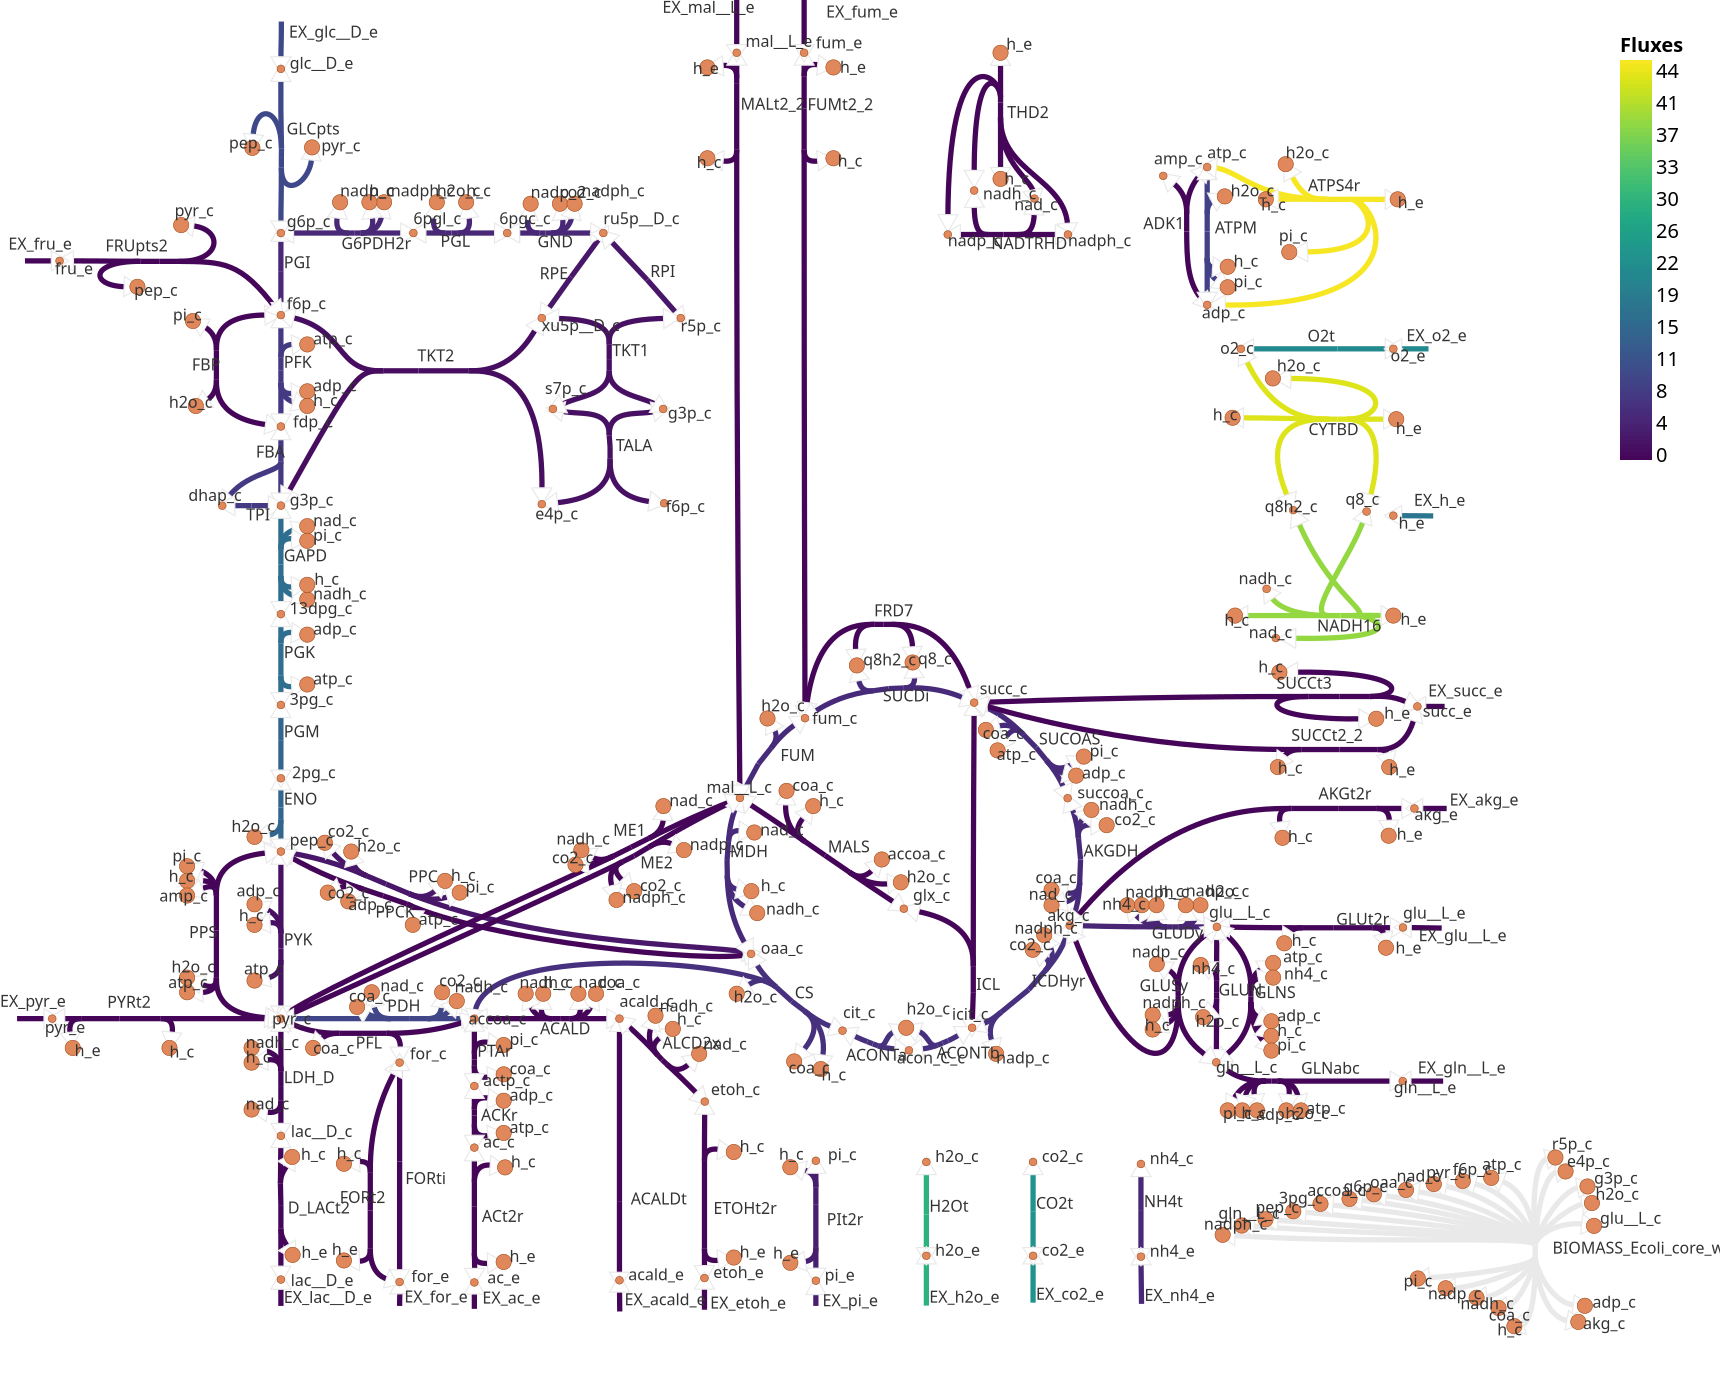 {
  "$schema": "https://vega.github.io/schema/vega/v5.json",
  "width": 860,
  "height": 687.6822448468457,
  "padding": 0,
  "autosize": "none",
  "signals": [
    {"name": "mapMaxX", "value": 800},
    {"name": "mapMaxY", "value": 667.6822448468457},
    {"name": "legendWidth", "value": 40},
    {"name": "legendPadding", "value": 20},
    {"name": "signalHeight", "value": 20},
    {"name": "signalPadding", "value": 0},
    {"name": "metaboliteStrokeWidthData", "value": 0.2931344389000126},
    {"name": "reactionStrokeWidthData", "value": 2.6382099501001135},
    {"name": "arrowHeadStrokeWidthData", "value": 0.1465672194500063},
    {"name": "metaboliteFill", "value": "#e0885c"},
    {"name": "metaboliteStroke", "value": "#a34610"},
    {"name": "metaboliteLightFill", "value": "#F0C4AE"},
    {"name": "metaboliteLightStroke", "value": "#D1A388"},
    {"name": "labelColor", "value": "#333333"},
    {"name": "reverseArrowHeadStrokeColor", "value": "#E9E9E9"},
    {"name": "reverseArrowHeadFillColor", "value": "#ffffff"},
    {"name": "hiddenColor", "value": "#E9E9E9"},
    {"name": "Metabolite_labels", "value": true, "bind": {"input": "checkbox"}},
    {"name": "Reaction_labels", "value": true, "bind": {"input": "checkbox"}},
    {"name": "mapMaxWidth", "update": "width - legendWidth - legendPadding"},
    {"name": "mapMaxHeight", "update": "height - signalHeight - signalPadding"},
    {
      "name": "mapSize",
      "update": "mapMaxX / mapMaxWidth >  mapMaxY / mapMaxHeight ? [mapMaxWidth, mapMaxWidth / mapMaxX * mapMaxY] : [mapMaxHeight / mapMaxY * mapMaxX, mapMaxHeight]"
    },
    {"name": "mapWidth", "update": "mapSize[0]"},
    {"name": "mapHeight", "update": "mapSize[1]"},
    {"name": "mapX", "update": "(mapMaxWidth - mapWidth)/2"},
    {"name": "mapY", "update": "(mapMaxHeight - mapHeight)/2"},
    {"name": "xrange", "update": "[mapX, mapWidth + mapX]"},
    {"name": "yrange", "update": "[mapY, mapHeight + mapY]"},
    {
      "name": "down",
      "value": null,
      "on": [
        {"events": "touchend", "update": "null"},
        {"events": "mousedown, touchstart", "update": "xy()"}
      ]
    },
    {
      "name": "xcur",
      "value": null,
      "on": [
        {"events": "mousedown, touchstart, touchend", "update": "slice(xdom)"}
      ]
    },
    {
      "name": "ycur",
      "value": null,
      "on": [
        {"events": "mousedown, touchstart, touchend", "update": "slice(ydom)"}
      ]
    },
    {
      "name": "delta",
      "value": [0, 0],
      "on": [
        {
          "events": [
            {
              "source": "window",
              "type": "mousemove",
              "consume": true,
              "between": [
                {"type": "mousedown"},
                {"source": "window", "type": "mouseup"}
              ]
            },
            {
              "type": "touchmove",
              "consume": true,
              "filter": "event.touches.length === 1"
            }
          ],
          "update": "down ? [down[0]-x(), down[1]-y()] : [0,0]"
        }
      ]
    },
    {
      "name": "anchor",
      "value": [0, 0],
      "on": [
        {
          "events": "wheel",
          "update": "[invert('positionXScale', x()), invert('positionYScale', y())]"
        },
        {
          "events": {
            "type": "touchstart",
            "filter": "event.touches.length===2"
          },
          "update": "[(xdom[0] + xdom[1]) / 2, (ydom[0] + ydom[1]) / 2]"
        }
      ]
    },
    {
      "name": "zoom",
      "value": 1,
      "on": [
        {
          "events": "wheel!",
          "force": true,
          "update": "pow(1.001, event.deltaY * pow(16, event.deltaMode))"
        },
        {
          "events": {"signal": "dist2"},
          "force": true,
          "update": "dist1 / dist2"
        }
      ]
    },
    {
      "name": "dist1",
      "value": 0,
      "on": [
        {
          "events": {
            "type": "touchstart",
            "filter": "event.touches.length===2"
          },
          "update": "pinchDistance(event)"
        },
        {"events": {"signal": "dist2"}, "update": "dist2"}
      ]
    },
    {
      "name": "dist2",
      "value": 0,
      "on": [
        {
          "events": {
            "type": "touchmove",
            "consume": true,
            "filter": "event.touches.length===2"
          },
          "update": "pinchDistance(event)"
        }
      ]
    },
    {
      "name": "xdom",
      "update": "slice([0, mapMaxX])",
      "on": [
        {
          "events": {"signal": "delta"},
          "update": "[xcur[0] + span(xcur) * delta[0] / mapWidth, xcur[1] + span(xcur) * delta[0] / mapWidth]"
        },
        {
          "events": {"signal": "zoom"},
          "update": "[anchor[0] + (xdom[0] - anchor[0]) * zoom, anchor[0] + (xdom[1] - anchor[0]) * zoom]"
        }
      ]
    },
    {
      "name": "ydom",
      "update": "slice([0, mapMaxY])",
      "on": [
        {
          "events": {"signal": "delta"},
          "update": "[ycur[0] + span(ycur) * delta[1] / mapHeight, ycur[1] + span(ycur) * delta[1] / mapHeight]"
        },
        {
          "events": {"signal": "zoom"},
          "update": "[anchor[1] + (ydom[0] - anchor[1]) * zoom, anchor[1] + (ydom[1] - anchor[1]) * zoom]"
        }
      ]
    },
    {
      "name": "currentZoom",
      "update": "(xrange[1] - xrange[0]) / (xdom[1] - xdom[0])"
    },
    {
      "name": "hover",
      "value": null,
      "on": [
        {"events": "*:mouseover", "update": "item().datum"},
        {"events": "*:mouseout", "update": "null"}
      ]
    }
  ],
  "data": [
    {
      "name": "metabolites",
      "values": [
        {
          "id": "1576485",
          "biggId": "atp_c",
          "name": "ATP",
          "x": 153.63627211266822,
          "y": 342.2344574157647,
          "size": 58.62688778000253,
          "labelX": 156.56761650166834,
          "labelY": 342.2344574157647,
          "reactionIds": ["1576693"],
          "metaboliteIds": [],
          "relatedMetaboliteIds": ["1576488", "1576487", "1576485", "1576486"]
        },
        {
          "id": "1576486",
          "biggId": "3pg_c",
          "name": "3-Phospho-D-glycerate",
          "x": 140.44522236216764,
          "y": 352.49416277726516,
          "size": 14.656721945000632,
          "labelX": 144.84223894566784,
          "labelY": 352.49416277726516,
          "reactionIds": ["1576693", "1576757"],
          "metaboliteIds": [],
          "relatedMetaboliteIds": [
            "1576488",
            "1576487",
            "1576486",
            "1576485",
            "1576522"
          ]
        },
        {
          "id": "1576487",
          "biggId": "13dpg_c",
          "name": "3-Phospho-D-glyceroyl phosphate",
          "x": 140.44522236216764,
          "y": 307.0583247477632,
          "size": 14.656721945000632,
          "labelX": 144.84223894566784,
          "labelY": 307.0583247477632,
          "reactionIds": ["1576769", "1576693"],
          "metaboliteIds": [],
          "relatedMetaboliteIds": [
            "1576488",
            "1576487",
            "1576671",
            "1576486",
            "1576669",
            "1576670",
            "1576575",
            "1576485",
            "1576672"
          ]
        },
        {
          "id": "1576488",
          "biggId": "adp_c",
          "name": "ADP",
          "x": 153.63627211266822,
          "y": 317.31803010926365,
          "size": 58.62688778000253,
          "labelX": 156.56761650166834,
          "labelY": 317.31803010926365,
          "reactionIds": ["1576693"],
          "metaboliteIds": [],
          "relatedMetaboliteIds": ["1576488", "1576487", "1576485", "1576486"]
        },
        {
          "id": "1576489",
          "biggId": "nadp_c",
          "name": "Nicotinamide adenine dinucleotide phosphate",
          "x": 265.32049333357304,
          "y": 101.86421751775438,
          "size": 58.62688778000253,
          "labelX": 265.32049333357304,
          "labelY": 98.93287312875425,
          "reactionIds": ["1576694"],
          "metaboliteIds": [],
          "relatedMetaboliteIds": [
            "1576491",
            "1576492",
            "1576489",
            "1576490",
            "1576493"
          ]
        },
        {
          "id": "1576490",
          "biggId": "6pgc_c",
          "name": "6-Phospho-D-gluconate",
          "x": 253.59511577757252,
          "y": 116.52093946275501,
          "size": 14.656721945000632,
          "labelX": 249.64146861120986,
          "labelY": 112.12392287925482,
          "reactionIds": ["1576768", "1576694"],
          "metaboliteIds": [],
          "relatedMetaboliteIds": [
            "1576492",
            "1576493",
            "1576489",
            "1576667",
            "1576490",
            "1576626",
            "1576491",
            "1576668"
          ]
        },
        {
          "id": "1576491",
          "biggId": "co2_c",
          "name": "CO2",
          "x": 279.9772152785737,
          "y": 101.86421751775438,
          "size": 58.62688778000253,
          "labelX": 279.9772152785737,
          "labelY": 98.93287312875425,
          "reactionIds": ["1576694"],
          "metaboliteIds": [],
          "relatedMetaboliteIds": [
            "1576491",
            "1576492",
            "1576489",
            "1576490",
            "1576493"
          ]
        },
        {
          "id": "1576492",
          "biggId": "nadph_c",
          "name": "Nicotinamide adenine dinucleotide phosphate - reduced",
          "x": 287.30557625107394,
          "y": 101.86421751775438,
          "size": 58.62688778000253,
          "labelX": 290.6766222984241,
          "labelY": 98.20003703150422,
          "reactionIds": ["1576694"],
          "metaboliteIds": [],
          "relatedMetaboliteIds": [
            "1576491",
            "1576492",
            "1576489",
            "1576490",
            "1576493"
          ]
        },
        {
          "id": "1576493",
          "biggId": "ru5p__D_c",
          "name": "D-Ribulose 5-phosphate",
          "x": 301.6691637571746,
          "y": 116.52093946275501,
          "size": 14.656721945000632,
          "labelX": 301.6691637571746,
          "labelY": 112.12392287925482,
          "reactionIds": ["1576736", "1576694", "1576716"],
          "metaboliteIds": [],
          "relatedMetaboliteIds": [
            "1576491",
            "1576493",
            "1576492",
            "1576558",
            "1576489",
            "1576490",
            "1576605"
          ]
        },
        {
          "id": "1576494",
          "biggId": "o2_e",
          "name": "O2",
          "x": 696.6678201749415,
          "y": 174.4149911455075,
          "size": 14.656721945000632,
          "labelX": 695.2506697454743,
          "labelY": 180.7015654903058,
          "reactionIds": ["1576695", "1576729"],
          "metaboliteIds": [],
          "relatedMetaboliteIds": ["1576495", "1576494"]
        },
        {
          "id": "1576495",
          "biggId": "o2_c",
          "name": "O2",
          "x": 620.4528660609383,
          "y": 174.4149911455075,
          "size": 14.656721945000632,
          "labelX": 610.0602625907861,
          "labelY": 176.97095384123608,
          "reactionIds": ["1576695", "1576735"],
          "metaboliteIds": [],
          "relatedMetaboliteIds": [
            "1576495",
            "1576494",
            "1576603",
            "1576539",
            "1576542",
            "1576602",
            "1576604"
          ]
        },
        {
          "id": "1576496",
          "biggId": "nadp_c",
          "name": "Nicotinamide adenine dinucleotide phosphate",
          "x": 473.885646610932,
          "y": 117.25377556000505,
          "size": 14.656721945000632,
          "labelX": 473.885646610932,
          "labelY": 123.1164643380053,
          "reactionIds": ["1576696", "1576726"],
          "metaboliteIds": [],
          "relatedMetaboliteIds": [
            "1576496",
            "1576499",
            "1576498",
            "1576497",
            "1576501",
            "1576500"
          ]
        },
        {
          "id": "1576497",
          "biggId": "nadh_c",
          "name": "Nicotinamide adenine dinucleotide - reduced",
          "x": 487.0766963614326,
          "y": 95.2686926425041,
          "size": 14.656721945000632,
          "labelX": 491.47371294493274,
          "labelY": 99.6657092260043,
          "reactionIds": ["1576696", "1576726"],
          "metaboliteIds": [],
          "relatedMetaboliteIds": [
            "1576496",
            "1576499",
            "1576498",
            "1576497",
            "1576501",
            "1576500"
          ]
        },
        {
          "id": "1576498",
          "biggId": "h_e",
          "name": "H+",
          "x": 500.26774611193315,
          "y": 26.382099501001136,
          "size": 58.62688778000253,
          "labelX": 503.10208275388027,
          "labelY": 24.86792343297459,
          "reactionIds": ["1576696"],
          "metaboliteIds": [],
          "relatedMetaboliteIds": [
            "1576496",
            "1576499",
            "1576498",
            "1576497",
            "1576501",
            "1576500"
          ]
        },
        {
          "id": "1576499",
          "biggId": "h_c",
          "name": "H+",
          "x": 500.26774611193315,
          "y": 89.44819203631332,
          "size": 58.62688778000253,
          "labelX": 502.1573396562438,
          "labelY": 92.19183663292452,
          "reactionIds": ["1576696"],
          "metaboliteIds": [],
          "relatedMetaboliteIds": [
            "1576496",
            "1576499",
            "1576498",
            "1576497",
            "1576501",
            "1576500"
          ]
        },
        {
          "id": "1576500",
          "biggId": "nadph_c",
          "name": "Nicotinamide adenine dinucleotide phosphate - reduced",
          "x": 533.9782065854346,
          "y": 117.25377556000505,
          "size": 14.656721945000632,
          "labelX": 533.9782065854346,
          "labelY": 123.1164643380053,
          "reactionIds": ["1576696", "1576726"],
          "metaboliteIds": [],
          "relatedMetaboliteIds": [
            "1576496",
            "1576499",
            "1576498",
            "1576497",
            "1576501",
            "1576500"
          ]
        },
        {
          "id": "1576501",
          "biggId": "nad_c",
          "name": "Nicotinamide adenine dinucleotide",
          "x": 517.2379113850299,
          "y": 99.28402972252199,
          "size": 14.656721945000632,
          "labelX": 507.13003334582595,
          "labelY": 105.09821462699576,
          "reactionIds": ["1576696", "1576726"],
          "metaboliteIds": [],
          "relatedMetaboliteIds": [
            "1576496",
            "1576499",
            "1576498",
            "1576497",
            "1576501",
            "1576500"
          ]
        },
        {
          "id": "1576502",
          "biggId": "h2o_c",
          "name": "H2O",
          "x": 383.7468066491781,
          "y": 359.23625487196546,
          "size": 58.62688778000253,
          "labelX": 380.58287267853126,
          "labelY": 355.6774911407201,
          "reactionIds": ["1576697"],
          "metaboliteIds": [],
          "relatedMetaboliteIds": ["1576504", "1576502", "1576503"]
        },
        {
          "id": "1576503",
          "biggId": "fum_c",
          "name": "Fumarate",
          "x": 402.5074107387789,
          "y": 359.08968765251547,
          "size": 14.656721945000632,
          "labelX": 406.05279162332647,
          "labelY": 361.9628130800788,
          "reactionIds": ["1576697", "1577520", "1577545", "1576763"],
          "metaboliteIds": [],
          "relatedMetaboliteIds": [
            "1576659",
            "1576504",
            "1576814",
            "1576658",
            "1576830",
            "1576503",
            "1576502",
            "1576657",
            "1576533"
          ]
        },
        {
          "id": "1576504",
          "biggId": "mal__L_c",
          "name": "L-Malate",
          "x": 369.9694880208775,
          "y": 398.95597134291717,
          "size": 14.656721945000632,
          "labelX": 353.2367072531107,
          "labelY": 396.43888689033616,
          "reactionIds": [
            "1576776",
            "1576742",
            "1576697",
            "1576737",
            "1576748",
            "1577532"
          ],
          "metaboliteIds": [],
          "relatedMetaboliteIds": [
            "1576504",
            "1576638",
            "1576622",
            "1576831",
            "1576532",
            "1576503",
            "1576692",
            "1576810",
            "1576637",
            "1576621",
            "1576521",
            "1576636",
            "1576502",
            "1576816",
            "1576691",
            "1576620",
            "1576609",
            "1576690",
            "1576607",
            "1576511",
            "1576608",
            "1576606"
          ]
        },
        {
          "id": "1576505",
          "biggId": "icit_c",
          "name": "Isocitrate",
          "x": 486.05072582528254,
          "y": 513.8646713917221,
          "size": 14.656721945000632,
          "labelX": 475.98503595788804,
          "labelY": 509.94002635704015,
          "reactionIds": ["1576698", "1577549", "1576706"],
          "metaboliteIds": [],
          "relatedMetaboliteIds": [
            "1576532",
            "1577103",
            "1576505",
            "1576507",
            "1576509",
            "1577102",
            "1576508",
            "1576506",
            "1576533"
          ]
        },
        {
          "id": "1576506",
          "biggId": "nadp_c",
          "name": "Nicotinamide adenine dinucleotide phosphate",
          "x": 498.06923782018305,
          "y": 526.9091539227727,
          "size": 58.62688778000253,
          "labelX": 498.06923782018305,
          "labelY": 531.7458721646229,
          "reactionIds": ["1576698"],
          "metaboliteIds": [],
          "relatedMetaboliteIds": [
            "1576505",
            "1576507",
            "1576509",
            "1576508",
            "1576506"
          ]
        },
        {
          "id": "1576507",
          "biggId": "nadph_c",
          "name": "Nicotinamide adenine dinucleotide phosphate - reduced",
          "x": 522.1062618099841,
          "y": 467.5494300455201,
          "size": 58.62688778000253,
          "labelX": 507.2513019753953,
          "labelY": 466.8735247212547,
          "reactionIds": ["1576698"],
          "metaboliteIds": [],
          "relatedMetaboliteIds": [
            "1576505",
            "1576507",
            "1576509",
            "1576508",
            "1576506"
          ]
        },
        {
          "id": "1576508",
          "biggId": "co2_c",
          "name": "CO2",
          "x": 516.3901402514339,
          "y": 474.87779101802045,
          "size": 58.62688778000253,
          "labelX": 504.63839061517587,
          "labelY": 475.11399468393586,
          "reactionIds": ["1576698"],
          "metaboliteIds": [],
          "relatedMetaboliteIds": [
            "1576505",
            "1576507",
            "1576509",
            "1576508",
            "1576506"
          ]
        },
        {
          "id": "1576509",
          "biggId": "akg_c",
          "name": "2-Oxoglutarate",
          "x": 534.8576099021346,
          "y": 462.7127118036699,
          "size": 14.656721945000632,
          "labelX": 523.6763130521247,
          "labelY": 460.505794503968,
          "reactionIds": [
            "1576761",
            "1576727",
            "1576698",
            "1576772",
            "1576732"
          ],
          "metaboliteIds": [],
          "relatedMetaboliteIds": [
            "1576586",
            "1576585",
            "1576509",
            "1576578",
            "1576679",
            "1576588",
            "1576507",
            "1576675",
            "1576506",
            "1576654",
            "1576505",
            "1576678",
            "1576676",
            "1576554",
            "1576587",
            "1576677",
            "1576570",
            "1576598",
            "1576599",
            "1576508",
            "1576655",
            "1576600",
            "1576656"
          ]
        },
        {
          "id": "1576510",
          "biggId": "nad_c",
          "name": "Nicotinamide adenine dinucleotide",
          "x": 185.8810603916696,
          "y": 496.13003783827133,
          "size": 58.62688778000253,
          "labelX": 190.15931315647973,
          "labelY": 495.66489445799044,
          "reactionIds": ["1576699"],
          "metaboliteIds": [],
          "relatedMetaboliteIds": [
            "1576510",
            "1576514",
            "1576512",
            "1576515",
            "1576511",
            "1576513"
          ]
        },
        {
          "id": "1576511",
          "biggId": "pyr_c",
          "name": "Pyruvate",
          "x": 140.44522236216764,
          "y": 509.32108758877195,
          "size": 14.656721945000632,
          "labelX": 136.04820577866747,
          "labelY": 512.2524319777721,
          "reactionIds": [
            "1576728",
            "1576754",
            "1576742",
            "1576776",
            "1576712",
            "1576775",
            "1576699",
            "1576747"
          ],
          "metaboliteIds": [],
          "relatedMetaboliteIds": [
            "1576504",
            "1576688",
            "1576557",
            "1576584",
            "1576549",
            "1576622",
            "1576646",
            "1576634",
            "1576510",
            "1576550",
            "1576642",
            "1576689",
            "1576692",
            "1576589",
            "1576644",
            "1576643",
            "1576621",
            "1576590",
            "1576515",
            "1576691",
            "1576633",
            "1576620",
            "1576513",
            "1576517",
            "1576690",
            "1576514",
            "1576645",
            "1576512",
            "1576511",
            "1576635",
            "1576551"
          ]
        },
        {
          "id": "1576512",
          "biggId": "coa_c",
          "name": "Coenzyme A",
          "x": 178.5526994191693,
          "y": 503.45839881077166,
          "size": 58.62688778000253,
          "labelX": 174.45851447097314,
          "labelY": 500.90016389374546,
          "reactionIds": ["1576699"],
          "metaboliteIds": [],
          "relatedMetaboliteIds": [
            "1576510",
            "1576514",
            "1576512",
            "1576515",
            "1576511",
            "1576513"
          ]
        },
        {
          "id": "1576513",
          "biggId": "co2_c",
          "name": "CO2",
          "x": 221.0571930596711,
          "y": 496.13003783827133,
          "size": 58.62688778000253,
          "labelX": 219.59152086517105,
          "labelY": 493.1986934492712,
          "reactionIds": ["1576699"],
          "metaboliteIds": [],
          "relatedMetaboliteIds": [
            "1576510",
            "1576514",
            "1576512",
            "1576515",
            "1576511",
            "1576513"
          ]
        },
        {
          "id": "1576514",
          "biggId": "accoa_c",
          "name": "Acetyl-CoA",
          "x": 237.1795871991718,
          "y": 509.32108758877195,
          "size": 14.656721945000632,
          "labelX": 234.2482428101717,
          "labelY": 512.2524319777721,
          "reactionIds": [
            "1576728",
            "1576739",
            "1576699",
            "1577490",
            "1576774"
          ],
          "metaboliteIds": [],
          "relatedMetaboliteIds": [
            "1576685",
            "1576612",
            "1576828",
            "1576686",
            "1576613",
            "1576510",
            "1576817",
            "1576684",
            "1576589",
            "1576614",
            "1576812",
            "1576590",
            "1576515",
            "1576521",
            "1576687",
            "1576513",
            "1576832",
            "1576514",
            "1576512",
            "1576825",
            "1576511"
          ]
        },
        {
          "id": "1576515",
          "biggId": "nadh_c",
          "name": "Nicotinamide adenine dinucleotide - reduced",
          "x": 228.38555403217143,
          "y": 500.52705442177154,
          "size": 58.62688778000253,
          "labelX": 227.2929913096453,
          "labelY": 496.20031567494124,
          "reactionIds": ["1576699"],
          "metaboliteIds": [],
          "relatedMetaboliteIds": [
            "1576510",
            "1576514",
            "1576512",
            "1576515",
            "1576511",
            "1576513"
          ]
        },
        {
          "id": "1576516",
          "biggId": "h2o_c",
          "name": "H2O",
          "x": 175.62135503016916,
          "y": 425.7777725022683,
          "size": 58.62688778000253,
          "labelX": 178.5526994191693,
          "labelY": 425.7777725022683,
          "reactionIds": ["1576700"],
          "metaboliteIds": [],
          "relatedMetaboliteIds": [
            "1576517",
            "1576516",
            "1576518",
            "1576521",
            "1576520",
            "1576519"
          ]
        },
        {
          "id": "1576517",
          "biggId": "pep_c",
          "name": "Phosphoenolpyruvate",
          "x": 140.44522236216764,
          "y": 425.7777725022683,
          "size": 14.656721945000632,
          "labelX": 144.84223894566784,
          "labelY": 422.8464281132682,
          "reactionIds": [
            "1576730",
            "1576754",
            "1576712",
            "1576700",
            "1576701"
          ],
          "metaboliteIds": [],
          "relatedMetaboliteIds": [
            "1576592",
            "1576549",
            "1576593",
            "1576520",
            "1576646",
            "1576523",
            "1576591",
            "1576550",
            "1576642",
            "1576644",
            "1576643",
            "1576516",
            "1576521",
            "1576522",
            "1576517",
            "1576518",
            "1576645",
            "1576519",
            "1576511",
            "1576551"
          ]
        },
        {
          "id": "1576518",
          "biggId": "co2_c",
          "name": "CO2",
          "x": 162.4303052796686,
          "y": 421.38075591876816,
          "size": 58.62688778000253,
          "labelX": 163.89597747416866,
          "labelY": 418.449411529768,
          "reactionIds": ["1576700"],
          "metaboliteIds": [],
          "relatedMetaboliteIds": [
            "1576517",
            "1576516",
            "1576518",
            "1576521",
            "1576520",
            "1576519"
          ]
        },
        {
          "id": "1576519",
          "biggId": "h_c",
          "name": "H+",
          "x": 222.5228652541712,
          "y": 440.43449444726895,
          "size": 58.62688778000253,
          "labelX": 225.4542096431713,
          "labelY": 440.43449444726895,
          "reactionIds": ["1576700"],
          "metaboliteIds": [],
          "relatedMetaboliteIds": [
            "1576517",
            "1576516",
            "1576518",
            "1576521",
            "1576520",
            "1576519"
          ]
        },
        {
          "id": "1576520",
          "biggId": "pi_c",
          "name": "Phosphate",
          "x": 229.85122622667149,
          "y": 446.29718322526924,
          "size": 58.62688778000253,
          "labelX": 232.78257061567163,
          "labelY": 446.29718322526924,
          "reactionIds": ["1576700"],
          "metaboliteIds": [],
          "relatedMetaboliteIds": [
            "1576517",
            "1576516",
            "1576518",
            "1576521",
            "1576520",
            "1576519"
          ]
        },
        {
          "id": "1576521",
          "biggId": "oaa_c",
          "name": "Oxaloacetate",
          "x": 375.53904235997777,
          "y": 476.92973209032056,
          "size": 14.656721945000632,
          "labelX": 380.37576060182795,
          "labelY": 476.92973209032056,
          "reactionIds": ["1576748", "1576730", "1576774", "1576700"],
          "metaboliteIds": [],
          "relatedMetaboliteIds": [
            "1576517",
            "1576504",
            "1576638",
            "1576591",
            "1576592",
            "1576685",
            "1576516",
            "1576518",
            "1576684",
            "1576593",
            "1576514",
            "1576521",
            "1576687",
            "1576636",
            "1576686",
            "1576520",
            "1576519",
            "1576637"
          ]
        },
        {
          "id": "1576522",
          "biggId": "2pg_c",
          "name": "D-Glycerate 2-phosphate",
          "x": 140.44522236216764,
          "y": 389.13596763976676,
          "size": 14.656721945000632,
          "labelX": 146.0147767012679,
          "labelY": 389.13596763976676,
          "reactionIds": ["1576757", "1576701"],
          "metaboliteIds": [],
          "relatedMetaboliteIds": ["1576517", "1576522", "1576486", "1576523"]
        },
        {
          "id": "1576523",
          "biggId": "h2o_c",
          "name": "H2O",
          "x": 127.25417261166709,
          "y": 418.449411529768,
          "size": 58.62688778000253,
          "labelX": 115.71783671102654,
          "labelY": 415.9517214699951,
          "reactionIds": ["1576701"],
          "metaboliteIds": [],
          "relatedMetaboliteIds": ["1576517", "1576522", "1576523"]
        },
        {
          "id": "1576524",
          "biggId": "g6p_c",
          "name": "D-Glucose 6-phosphate",
          "x": 140.44522236216764,
          "y": 116.52093946275501,
          "size": 14.656721945000632,
          "labelX": 143.3765667511678,
          "labelY": 113.5895950737549,
          "reactionIds": ["1576743", "1576702", "1576765"],
          "metaboliteIds": [],
          "relatedMetaboliteIds": [
            "1576663",
            "1576625",
            "1576626",
            "1576524",
            "1576624",
            "1576662",
            "1576623",
            "1576525",
            "1576647"
          ]
        },
        {
          "id": "1576525",
          "biggId": "f6p_c",
          "name": "D-Fructose 6-phosphate",
          "x": 140.44522236216764,
          "y": 157.55976090875677,
          "size": 14.656721945000632,
          "labelX": 143.3765667511678,
          "labelY": 154.62841651975666,
          "reactionIds": [
            "1576723",
            "1576721",
            "1577524",
            "1576702",
            "1576704"
          ],
          "metaboliteIds": [],
          "relatedMetaboliteIds": [
            "1576819",
            "1576530",
            "1576573",
            "1576558",
            "1576572",
            "1576547",
            "1576821",
            "1576574",
            "1576528",
            "1576524",
            "1576529",
            "1576826",
            "1576575",
            "1576525"
          ]
        },
        {
          "id": "1576526",
          "biggId": "nh4_e",
          "name": "Ammonium",
          "x": 570.4734442284862,
          "y": 628.333669782177,
          "size": 14.656721945000632,
          "labelX": 574.8704608119864,
          "labelY": 628.333669782177,
          "reactionIds": ["1576760", "1576703"],
          "metaboliteIds": [],
          "relatedMetaboliteIds": ["1576526", "1576527"]
        },
        {
          "id": "1576527",
          "biggId": "nh4_c",
          "name": "Ammonium",
          "x": 570.4734442284862,
          "y": 582.018428435975,
          "size": 14.656721945000632,
          "labelX": 574.8704608119864,
          "labelY": 582.018428435975,
          "reactionIds": ["1576703"],
          "metaboliteIds": [],
          "relatedMetaboliteIds": ["1576526", "1576527"]
        },
        {
          "id": "1576528",
          "biggId": "h2o_c",
          "name": "H2O",
          "x": 97.94072872166582,
          "y": 202.99559893825872,
          "size": 58.62688778000253,
          "labelX": 84.44815341581968,
          "labelY": 203.9258678073143,
          "reactionIds": ["1576704"],
          "metaboliteIds": [],
          "relatedMetaboliteIds": ["1576528", "1576530", "1576525", "1576529"]
        },
        {
          "id": "1576529",
          "biggId": "fdp_c",
          "name": "D-Fructose 1,6-bisphosphate",
          "x": 140.44522236216764,
          "y": 213.2553042997592,
          "size": 14.656721945000632,
          "labelX": 146.51373502841898,
          "labelY": 213.72044768004008,
          "reactionIds": ["1576704", "1576721", "1576733"],
          "metaboliteIds": [],
          "relatedMetaboliteIds": [
            "1576530",
            "1576573",
            "1576572",
            "1576601",
            "1576574",
            "1576529",
            "1576528",
            "1576575",
            "1576525"
          ]
        },
        {
          "id": "1576530",
          "biggId": "pi_c",
          "name": "Phosphate",
          "x": 96.47505652716576,
          "y": 160.49110529775692,
          "size": 58.62688778000253,
          "labelX": 86.47098500740137,
          "labelY": 160.25853360761644,
          "reactionIds": ["1576704"],
          "metaboliteIds": [],
          "relatedMetaboliteIds": ["1576528", "1576530", "1576525", "1576529"]
        },
        {
          "id": "1576531",
          "biggId": "succ_e",
          "name": "Succinate",
          "x": 708.6863321698421,
          "y": 353.22699887451523,
          "size": 14.656721945000632,
          "labelX": 711.3899534669038,
          "labelY": 358.39796623669804,
          "reactionIds": ["1576771", "1576705", "1576766"],
          "metaboliteIds": [],
          "relatedMetaboliteIds": [
            "1576665",
            "1576673",
            "1576664",
            "1576531",
            "1576674",
            "1576533"
          ]
        },
        {
          "id": "1576532",
          "biggId": "glx_c",
          "name": "Glyoxylate",
          "x": 451.9005636934311,
          "y": 454.3583802950196,
          "size": 14.656721945000632,
          "labelX": 456.49209673321303,
          "labelY": 450.4402835516363,
          "reactionIds": ["1576737", "1576706"],
          "metaboliteIds": [],
          "relatedMetaboliteIds": [
            "1576504",
            "1576532",
            "1576609",
            "1576505",
            "1576607",
            "1576533",
            "1576608",
            "1576606"
          ]
        },
        {
          "id": "1576533",
          "biggId": "succ_c",
          "name": "Succinate",
          "x": 487.0766963614326,
          "y": 351.3216250216651,
          "size": 14.656721945000632,
          "labelX": 489.8638352098117,
          "labelY": 347.189939476305,
          "reactionIds": [
            "1576766",
            "1576706",
            "1577520",
            "1577545",
            "1576720",
            "1576771"
          ],
          "metaboliteIds": [],
          "relatedMetaboliteIds": [
            "1576567",
            "1576665",
            "1576814",
            "1576532",
            "1576830",
            "1576570",
            "1576673",
            "1576505",
            "1576664",
            "1576531",
            "1576568",
            "1576674",
            "1576503",
            "1576571",
            "1576569",
            "1576533"
          ]
        },
        {
          "id": "1576534",
          "biggId": "atp_c",
          "name": "ATP",
          "x": 603.5976358241876,
          "y": 83.5433150865036,
          "size": 14.656721945000632,
          "labelX": 603.5976358241876,
          "labelY": 79.14629850300341,
          "reactionIds": ["1576773", "1576746", "1576707"],
          "metaboliteIds": [],
          "relatedMetaboliteIds": [
            "1576683",
            "1576681",
            "1576630",
            "1576632",
            "1576680",
            "1576631",
            "1576536",
            "1576534",
            "1576535",
            "1576682"
          ]
        },
        {
          "id": "1576535",
          "biggId": "amp_c",
          "name": "AMP",
          "x": 581.6125529066867,
          "y": 87.94033167000379,
          "size": 14.656721945000632,
          "labelX": 576.979332657271,
          "labelY": 82.17465063905651,
          "reactionIds": ["1576707"],
          "metaboliteIds": [],
          "relatedMetaboliteIds": ["1576535", "1576536", "1576534"]
        },
        {
          "id": "1576536",
          "biggId": "adp_c",
          "name": "ADP",
          "x": 603.5976358241876,
          "y": 152.42990822800655,
          "size": 14.656721945000632,
          "labelX": 600.9024593180903,
          "labelY": 159.18887201312938,
          "reactionIds": ["1576773", "1576746", "1576707"],
          "metaboliteIds": [],
          "relatedMetaboliteIds": [
            "1576683",
            "1576681",
            "1576630",
            "1576632",
            "1576680",
            "1576631",
            "1576536",
            "1576534",
            "1576535",
            "1576682"
          ]
        },
        {
          "id": "1576537",
          "biggId": "gln__L_e",
          "name": "L-Glutamine",
          "x": 701.3579711973418,
          "y": 540.5399053316232,
          "size": 14.656721945000632,
          "labelX": 696.8702804600119,
          "labelY": 546.5902402274936,
          "reactionIds": ["1576708", "1576741"],
          "metaboliteIds": [],
          "relatedMetaboliteIds": [
            "1576619",
            "1576537",
            "1576578",
            "1576618",
            "1576616",
            "1576615",
            "1576617"
          ]
        },
        {
          "id": "1576539",
          "biggId": "q8_c",
          "name": "Ubiquinone-8",
          "x": 683.282754930335,
          "y": 255.76509382612005,
          "size": 14.656721945000632,
          "labelX": 672.7204684146185,
          "labelY": 252.45838563535463,
          "reactionIds": ["1577540", "1576735"],
          "metaboliteIds": [],
          "relatedMetaboliteIds": [
            "1576495",
            "1576603",
            "1576539",
            "1576809",
            "1576820",
            "1576827",
            "1576808",
            "1576542",
            "1576602",
            "1576604"
          ]
        },
        {
          "id": "1576542",
          "biggId": "q8h2_c",
          "name": "Ubiquinol-8",
          "x": 646.6114648654832,
          "y": 255.07548360804375,
          "size": 14.656721945000632,
          "labelX": 632.3248824024139,
          "labelY": 256.11093664252246,
          "reactionIds": ["1577540", "1576735"],
          "metaboliteIds": [],
          "relatedMetaboliteIds": [
            "1576495",
            "1576603",
            "1576539",
            "1576809",
            "1576820",
            "1576827",
            "1576808",
            "1576542",
            "1576602",
            "1576604"
          ]
        },
        {
          "id": "1576544",
          "biggId": "co2_e",
          "name": "CO2",
          "x": 516.5367074708838,
          "y": 627.893968123827,
          "size": 14.656721945000632,
          "labelX": 520.933724054384,
          "labelY": 627.893968123827,
          "reactionIds": ["1576710", "1576752"],
          "metaboliteIds": [],
          "relatedMetaboliteIds": ["1576641", "1576544"]
        },
        {
          "id": "1576545",
          "biggId": "g3p_c",
          "name": "Glyceraldehyde 3-phosphate",
          "x": 331.5665506291594,
          "y": 204.4612711327588,
          "size": 14.656721945000632,
          "labelX": 333.9273706658864,
          "labelY": 209.35855212336855,
          "reactionIds": ["1576751", "1576711"],
          "metaboliteIds": [],
          "relatedMetaboliteIds": [
            "1576558",
            "1576547",
            "1576546",
            "1576548",
            "1576545",
            "1576605"
          ]
        },
        {
          "id": "1576546",
          "biggId": "s7p_c",
          "name": "Sedoheptulose 7-phosphate",
          "x": 276.4716608870066,
          "y": 204.4612711327588,
          "size": 14.656721945000632,
          "labelX": 272.48287480230897,
          "labelY": 197.03246724399966,
          "reactionIds": ["1576751", "1576711"],
          "metaboliteIds": [],
          "relatedMetaboliteIds": [
            "1576558",
            "1576547",
            "1576546",
            "1576548",
            "1576545",
            "1576605"
          ]
        },
        {
          "id": "1576547",
          "biggId": "e4p_c",
          "name": "D-Erythrose 4-phosphate",
          "x": 270.8900476726733,
          "y": 252.09561745401086,
          "size": 14.656721945000632,
          "labelX": 267.6340976852257,
          "labelY": 259.74856613345236,
          "reactionIds": ["1576723", "1576711"],
          "metaboliteIds": [],
          "relatedMetaboliteIds": [
            "1576558",
            "1576547",
            "1576546",
            "1576545",
            "1576548",
            "1576575",
            "1576525"
          ]
        },
        {
          "id": "1576548",
          "biggId": "f6p_c",
          "name": "D-Fructose 6-phosphate",
          "x": 332.10193606309764,
          "y": 251.63047407372994,
          "size": 14.656721945000632,
          "labelX": 332.83477216034765,
          "labelY": 256.02749065723015,
          "reactionIds": ["1576711"],
          "metaboliteIds": [],
          "relatedMetaboliteIds": ["1576545", "1576547", "1576546", "1576548"]
        },
        {
          "id": "1576549",
          "biggId": "h_c",
          "name": "H+",
          "x": 127.25417261166709,
          "y": 462.4195773647699,
          "size": 58.62688778000253,
          "labelX": 119.43891218724873,
          "labelY": 460.5590396266588,
          "reactionIds": ["1576712"],
          "metaboliteIds": [],
          "relatedMetaboliteIds": [
            "1576517",
            "1576550",
            "1576549",
            "1576511",
            "1576551"
          ]
        },
        {
          "id": "1576550",
          "biggId": "adp_c",
          "name": "ADP",
          "x": 127.25417261166709,
          "y": 452.15987200326947,
          "size": 58.62688778000253,
          "labelX": 118.27607162805273,
          "labelY": 448.20620694540054,
          "reactionIds": ["1576712"],
          "metaboliteIds": [],
          "relatedMetaboliteIds": [
            "1576517",
            "1576550",
            "1576549",
            "1576511",
            "1576551"
          ]
        },
        {
          "id": "1576551",
          "biggId": "atp_c",
          "name": "ATP",
          "x": 127.25417261166709,
          "y": 490.2673490602711,
          "size": 58.62688778000253,
          "labelX": 121.99715605002808,
          "labelY": 487.24400654597656,
          "reactionIds": ["1576712"],
          "metaboliteIds": [],
          "relatedMetaboliteIds": [
            "1576517",
            "1576550",
            "1576549",
            "1576511",
            "1576551"
          ]
        },
        {
          "id": "1576552",
          "biggId": "glu__L_e",
          "name": "L-Glutamate",
          "x": 701.5045384167918,
          "y": 463.73868233981995,
          "size": 14.656721945000632,
          "labelX": 701.5045384167918,
          "labelY": 459.3416657563198,
          "reactionIds": ["1576713", "1576722"],
          "metaboliteIds": [],
          "relatedMetaboliteIds": ["1576554", "1576555", "1576553", "1576552"]
        },
        {
          "id": "1576553",
          "biggId": "h_e",
          "name": "H+",
          "x": 693.0036396886915,
          "y": 473.8518204818704,
          "size": 58.62688778000253,
          "labelX": 697.7275698749493,
          "labelY": 476.7831648708705,
          "reactionIds": ["1576713"],
          "metaboliteIds": [],
          "relatedMetaboliteIds": ["1576554", "1576555", "1576553", "1576552"]
        },
        {
          "id": "1576554",
          "biggId": "glu__L_c",
          "name": "L-Glutamate",
          "x": 608.4343540660378,
          "y": 463.44554790091996,
          "size": 14.656721945000632,
          "labelX": 604.5086713239916,
          "labelY": 458.90196409796977,
          "reactionIds": [
            "1576761",
            "1576745",
            "1576724",
            "1576713",
            "1576772"
          ],
          "metaboliteIds": [],
          "relatedMetaboliteIds": [
            "1576553",
            "1576552",
            "1576509",
            "1576577",
            "1576578",
            "1576580",
            "1576576",
            "1576679",
            "1576628",
            "1576675",
            "1576654",
            "1576678",
            "1576676",
            "1576554",
            "1576629",
            "1576677",
            "1576555",
            "1576579",
            "1576581",
            "1576655",
            "1576656"
          ]
        },
        {
          "id": "1576555",
          "biggId": "h_c",
          "name": "H+",
          "x": 642.1448145395392,
          "y": 471.6533121901203,
          "size": 58.62688778000253,
          "labelX": 645.8353313230343,
          "labelY": 472.94819206566655,
          "reactionIds": ["1576713"],
          "metaboliteIds": [],
          "relatedMetaboliteIds": ["1576554", "1576555", "1576553", "1576552"]
        },
        {
          "id": "1576556",
          "biggId": "lac__D_e",
          "name": "D-Lactate",
          "x": 140.44522236216764,
          "y": 639.7659128992775,
          "size": 14.656721945000632,
          "labelX": 145.35089446922296,
          "labelY": 643.0218807782314,
          "reactionIds": ["1577546", "1576714"],
          "metaboliteIds": [],
          "relatedMetaboliteIds": ["1577072", "1576556", "1577071", "1576584"]
        },
        {
          "id": "1576557",
          "biggId": "pyr_e",
          "name": "Pyruvate",
          "x": 26.12279119116273,
          "y": 509.32108758877195,
          "size": 14.656721945000632,
          "labelX": 22.401715714940522,
          "labelY": 516.5088928879325,
          "reactionIds": ["1576775", "1576715"],
          "metaboliteIds": [],
          "relatedMetaboliteIds": ["1576511", "1576689", "1576688", "1576557"]
        },
        {
          "id": "1576558",
          "biggId": "xu5p__D_c",
          "name": "D-Xylulose 5-phosphate",
          "x": 270.8900476726733,
          "y": 159.02543310325686,
          "size": 14.656721945000632,
          "labelX": 270.85490875433834,
          "labelY": 165.55068014183726,
          "reactionIds": ["1576751", "1576723", "1576716"],
          "metaboliteIds": [],
          "relatedMetaboliteIds": [
            "1576558",
            "1576493",
            "1576547",
            "1576546",
            "1576575",
            "1576545",
            "1576525",
            "1576605"
          ]
        },
        {
          "id": "1576559",
          "biggId": "h_e",
          "name": "H+",
          "x": 696.6678201749415,
          "y": 257.8117390125611,
          "size": 14.656721945000632,
          "labelX": 699.2659531509734,
          "labelY": 264.33451702327477,
          "reactionIds": ["1576717"],
          "metaboliteIds": [],
          "relatedMetaboliteIds": ["1576559"]
        },
        {
          "id": "1576567",
          "biggId": "coa_c",
          "name": "Coenzyme A",
          "x": 492.93938513943283,
          "y": 364.9523764305157,
          "size": 58.62688778000253,
          "labelX": 491.31140119995587,
          "labelY": 369.5117047589928,
          "reactionIds": ["1576720"],
          "metaboliteIds": [],
          "relatedMetaboliteIds": [
            "1576567",
            "1576570",
            "1576568",
            "1576571",
            "1576569",
            "1576533"
          ]
        },
        {
          "id": "1576568",
          "biggId": "atp_c",
          "name": "ATP",
          "x": 498.80207391743306,
          "y": 375.21208179201614,
          "size": 58.62688778000253,
          "labelX": 498.33693053715217,
          "labelY": 380.0039639191274,
          "reactionIds": ["1576720"],
          "metaboliteIds": [],
          "relatedMetaboliteIds": [
            "1576567",
            "1576570",
            "1576568",
            "1576571",
            "1576569",
            "1576533"
          ]
        },
        {
          "id": "1576569",
          "biggId": "pi_c",
          "name": "Phosphate",
          "x": 541.8928364357349,
          "y": 378.2899934004663,
          "size": 58.62688778000253,
          "labelX": 544.8241808247351,
          "labelY": 378.2899934004663,
          "reactionIds": ["1576720"],
          "metaboliteIds": [],
          "relatedMetaboliteIds": [
            "1576567",
            "1576570",
            "1576568",
            "1576571",
            "1576569",
            "1576533"
          ]
        },
        {
          "id": "1576570",
          "biggId": "succoa_c",
          "name": "Succinyl-CoA",
          "x": 533.8316393659845,
          "y": 399.10253856236716,
          "size": 14.656721945000632,
          "labelX": 538.7021725547049,
          "labelY": 399.1727806160245,
          "reactionIds": ["1576727", "1576720"],
          "metaboliteIds": [],
          "relatedMetaboliteIds": [
            "1576587",
            "1576567",
            "1576586",
            "1576570",
            "1576588",
            "1576585",
            "1576509",
            "1576568",
            "1576571",
            "1576569",
            "1576533"
          ]
        },
        {
          "id": "1576571",
          "biggId": "adp_c",
          "name": "ADP",
          "x": 538.0820887300348,
          "y": 387.81686266471667,
          "size": 58.62688778000253,
          "labelX": 541.0134331190349,
          "labelY": 389.28253485921675,
          "reactionIds": ["1576720"],
          "metaboliteIds": [],
          "relatedMetaboliteIds": [
            "1576567",
            "1576570",
            "1576568",
            "1576571",
            "1576569",
            "1576533"
          ]
        },
        {
          "id": "1576572",
          "biggId": "atp_c",
          "name": "ATP",
          "x": 153.63627211266822,
          "y": 172.2164828537574,
          "size": 58.62688778000253,
          "labelX": 156.56761650166834,
          "labelY": 172.2164828537574,
          "reactionIds": ["1576721"],
          "metaboliteIds": [],
          "relatedMetaboliteIds": [
            "1576573",
            "1576572",
            "1576574",
            "1576529",
            "1576525"
          ]
        },
        {
          "id": "1576573",
          "biggId": "adp_c",
          "name": "ADP",
          "x": 153.63627211266822,
          "y": 195.66723796575843,
          "size": 58.62688778000253,
          "labelX": 156.56761650166834,
          "labelY": 195.66723796575843,
          "reactionIds": ["1576721"],
          "metaboliteIds": [],
          "relatedMetaboliteIds": [
            "1576573",
            "1576572",
            "1576574",
            "1576529",
            "1576525"
          ]
        },
        {
          "id": "1576574",
          "biggId": "h_c",
          "name": "H+",
          "x": 153.63627211266822,
          "y": 202.99559893825872,
          "size": 58.62688778000253,
          "labelX": 156.56761650166834,
          "labelY": 202.99559893825872,
          "reactionIds": ["1576721"],
          "metaboliteIds": [],
          "relatedMetaboliteIds": [
            "1576573",
            "1576572",
            "1576574",
            "1576529",
            "1576525"
          ]
        },
        {
          "id": "1576575",
          "biggId": "g3p_c",
          "name": "Glyceraldehyde 3-phosphate",
          "x": 140.44522236216764,
          "y": 252.82845355126088,
          "size": 14.656721945000632,
          "labelX": 144.84223894566784,
          "labelY": 252.82845355126088,
          "reactionIds": ["1576769", "1576734", "1576723", "1576733"],
          "metaboliteIds": [],
          "relatedMetaboliteIds": [
            "1576487",
            "1576558",
            "1576671",
            "1576547",
            "1576601",
            "1576669",
            "1576670",
            "1576529",
            "1576575",
            "1576525",
            "1576672"
          ]
        },
        {
          "id": "1576576",
          "biggId": "atp_c",
          "name": "ATP",
          "x": 636.575260200439,
          "y": 481.47331589327075,
          "size": 58.62688778000253,
          "labelX": 641.5585456617392,
          "labelY": 481.1801814543707,
          "reactionIds": ["1576724"],
          "metaboliteIds": [],
          "relatedMetaboliteIds": [
            "1576576",
            "1576579",
            "1576577",
            "1576578",
            "1576580",
            "1576581",
            "1576554"
          ]
        },
        {
          "id": "1576577",
          "biggId": "nh4_c",
          "name": "Ammonium",
          "x": 636.575260200439,
          "y": 488.801676865771,
          "size": 58.62688778000253,
          "labelX": 641.9982473200893,
          "labelY": 489.6810801824711,
          "reactionIds": ["1576724"],
          "metaboliteIds": [],
          "relatedMetaboliteIds": [
            "1576576",
            "1576579",
            "1576577",
            "1576578",
            "1576580",
            "1576581",
            "1576554"
          ]
        },
        {
          "id": "1576578",
          "biggId": "gln__L_c",
          "name": "L-Glutamine",
          "x": 608.1412196271377,
          "y": 531.1596032868229,
          "size": 14.656721945000632,
          "labelX": 607.9946524076878,
          "labelY": 536.4360231870231,
          "reactionIds": ["1576761", "1576724", "1576745", "1576741"],
          "metaboliteIds": [],
          "relatedMetaboliteIds": [
            "1576619",
            "1576509",
            "1576577",
            "1576578",
            "1576580",
            "1576615",
            "1576576",
            "1576656",
            "1576537",
            "1576628",
            "1576654",
            "1576617",
            "1576554",
            "1576629",
            "1576579",
            "1576581",
            "1576616",
            "1576655",
            "1576618"
          ]
        },
        {
          "id": "1576579",
          "biggId": "adp_c",
          "name": "ADP",
          "x": 635.695856883739,
          "y": 510.640192563822,
          "size": 58.62688778000253,
          "labelX": 638.6272012727391,
          "labelY": 510.640192563822,
          "reactionIds": ["1576724"],
          "metaboliteIds": [],
          "relatedMetaboliteIds": [
            "1576576",
            "1576579",
            "1576577",
            "1576578",
            "1576580",
            "1576581",
            "1576554"
          ]
        },
        {
          "id": "1576580",
          "biggId": "h_c",
          "name": "H+",
          "x": 635.695856883739,
          "y": 517.9685535363222,
          "size": 58.62688778000253,
          "labelX": 638.6272012727391,
          "labelY": 517.9685535363222,
          "reactionIds": ["1576724"],
          "metaboliteIds": [],
          "relatedMetaboliteIds": [
            "1576576",
            "1576579",
            "1576577",
            "1576578",
            "1576580",
            "1576581",
            "1576554"
          ]
        },
        {
          "id": "1576581",
          "biggId": "pi_c",
          "name": "Phosphate",
          "x": 635.695856883739,
          "y": 525.2969145088226,
          "size": 58.62688778000253,
          "labelX": 638.6272012727391,
          "labelY": 525.2969145088226,
          "reactionIds": ["1576724"],
          "metaboliteIds": [],
          "relatedMetaboliteIds": [
            "1576576",
            "1576579",
            "1576577",
            "1576578",
            "1576580",
            "1576581",
            "1576554"
          ]
        },
        {
          "id": "1576584",
          "biggId": "lac__D_c",
          "name": "D-Lactate",
          "x": 140.44522236216764,
          "y": 567.9479753687745,
          "size": 14.656721945000632,
          "labelX": 145.42850782346787,
          "labelY": 568.5342442465744,
          "reactionIds": ["1577546", "1576747"],
          "metaboliteIds": [],
          "relatedMetaboliteIds": [
            "1576584",
            "1576511",
            "1577072",
            "1576556",
            "1576633",
            "1576635",
            "1576634",
            "1577071"
          ]
        },
        {
          "id": "1576585",
          "biggId": "coa_c",
          "name": "Coenzyme A",
          "x": 525.7704422962343,
          "y": 444.97807825021914,
          "size": 58.62688778000253,
          "labelX": 517.708171736107,
          "labelY": 441.6144035034566,
          "reactionIds": ["1576727"],
          "metaboliteIds": [],
          "relatedMetaboliteIds": [
            "1576587",
            "1576586",
            "1576570",
            "1576588",
            "1576585",
            "1576509"
          ]
        },
        {
          "id": "1576586",
          "biggId": "nad_c",
          "name": "Nicotinamide adenine dinucleotide",
          "x": 525.7704422962343,
          "y": 452.5995736616195,
          "size": 58.62688778000253,
          "labelX": 514.3687936548735,
          "labelY": 449.9445099126031,
          "reactionIds": ["1576727"],
          "metaboliteIds": [],
          "relatedMetaboliteIds": [
            "1576587",
            "1576586",
            "1576570",
            "1576588",
            "1576585",
            "1576509"
          ]
        },
        {
          "id": "1576587",
          "biggId": "co2_c",
          "name": "CO2",
          "x": 553.3250795528354,
          "y": 412.58672275176775,
          "size": 58.62688778000253,
          "labelX": 557.1358272585355,
          "labelY": 412.58672275176775,
          "reactionIds": ["1576727"],
          "metaboliteIds": [],
          "relatedMetaboliteIds": [
            "1576587",
            "1576586",
            "1576570",
            "1576588",
            "1576585",
            "1576509"
          ]
        },
        {
          "id": "1576588",
          "biggId": "nadh_c",
          "name": "Nicotinamide adenine dinucleotide - reduced",
          "x": 545.703584141435,
          "y": 404.96522734036745,
          "size": 58.62688778000253,
          "labelX": 549.5143318471353,
          "labelY": 404.96522734036745,
          "reactionIds": ["1576727"],
          "metaboliteIds": [],
          "relatedMetaboliteIds": [
            "1576587",
            "1576586",
            "1576570",
            "1576588",
            "1576585",
            "1576509"
          ]
        },
        {
          "id": "1576589",
          "biggId": "coa_c",
          "name": "Coenzyme A",
          "x": 156.56761650166834,
          "y": 523.9778095337725,
          "size": 58.62688778000253,
          "labelX": 156.56761650166834,
          "labelY": 526.9091539227727,
          "reactionIds": ["1576728"],
          "metaboliteIds": [],
          "relatedMetaboliteIds": ["1576511", "1576514", "1576589", "1576590"]
        },
        {
          "id": "1576590",
          "biggId": "for_c",
          "name": "Formate",
          "x": 199.8049462394202,
          "y": 531.3061705062729,
          "size": 14.656721945000632,
          "labelX": 204.9686138670406,
          "labelY": 529.6879195462126,
          "reactionIds": ["1577518", "1576728", "1577514"],
          "metaboliteIds": [],
          "relatedMetaboliteIds": [
            "1576811",
            "1576514",
            "1576590",
            "1576833",
            "1576589",
            "1576511",
            "1576666"
          ]
        },
        {
          "id": "1576591",
          "biggId": "atp_c",
          "name": "ATP",
          "x": 206.4004711146705,
          "y": 462.4195773647699,
          "size": 58.62688778000253,
          "labelX": 209.3318155036706,
          "labelY": 462.4195773647699,
          "reactionIds": ["1576730"],
          "metaboliteIds": [],
          "relatedMetaboliteIds": [
            "1576517",
            "1576591",
            "1576592",
            "1576593",
            "1576521"
          ]
        },
        {
          "id": "1576592",
          "biggId": "adp_c",
          "name": "ADP",
          "x": 174.1556828356691,
          "y": 450.6941998087694,
          "size": 58.62688778000253,
          "labelX": 174.1556828356691,
          "labelY": 455.0912163922696,
          "reactionIds": ["1576730"],
          "metaboliteIds": [],
          "relatedMetaboliteIds": [
            "1576517",
            "1576591",
            "1576592",
            "1576593",
            "1576521"
          ]
        },
        {
          "id": "1576593",
          "biggId": "co2_c",
          "name": "CO2",
          "x": 163.89597747416866,
          "y": 446.29718322526924,
          "size": 58.62688778000253,
          "labelX": 163.89597747416866,
          "labelY": 449.22852761426935,
          "reactionIds": ["1576730"],
          "metaboliteIds": [],
          "relatedMetaboliteIds": [
            "1576517",
            "1576591",
            "1576592",
            "1576593",
            "1576521"
          ]
        },
        {
          "id": "1576594",
          "biggId": "pi_e",
          "name": "Phosphate",
          "x": 407.93039785842916,
          "y": 640.3521817770776,
          "size": 14.656721945000632,
          "labelX": 412.32741444192936,
          "labelY": 640.3521817770776,
          "reactionIds": ["1576762", "1576731"],
          "metaboliteIds": [],
          "relatedMetaboliteIds": ["1576595", "1576594", "1576597", "1576596"]
        },
        {
          "id": "1576595",
          "biggId": "h_e",
          "name": "H+",
          "x": 395.17904976627864,
          "y": 631.4115813906271,
          "size": 58.62688778000253,
          "labelX": 386.5074660682621,
          "labelY": 629.33788424669,
          "reactionIds": ["1576731"],
          "metaboliteIds": [],
          "relatedMetaboliteIds": ["1576595", "1576594", "1576597", "1576596"]
        },
        {
          "id": "1576596",
          "biggId": "h_c",
          "name": "H+",
          "x": 395.17904976627864,
          "y": 583.6306678499251,
          "size": 58.62688778000253,
          "labelX": 389.48232260053646,
          "labelY": 579.9095923737029,
          "reactionIds": ["1576731"],
          "metaboliteIds": [],
          "relatedMetaboliteIds": ["1576595", "1576594", "1576597", "1576596"]
        },
        {
          "id": "1576597",
          "biggId": "pi_c",
          "name": "Phosphate",
          "x": 407.93039785842916,
          "y": 580.4061890220249,
          "size": 14.656721945000632,
          "labelX": 413.93965385587944,
          "labelY": 580.113054583125,
          "reactionIds": ["1576731"],
          "metaboliteIds": [],
          "relatedMetaboliteIds": ["1576595", "1576594", "1576597", "1576596"]
        },
        {
          "id": "1576598",
          "biggId": "akg_e",
          "name": "2-Oxoglutarate",
          "x": 707.2206599753421,
          "y": 404.2323912431174,
          "size": 14.656721945000632,
          "labelX": 707.2206599753421,
          "labelY": 410.09508002111767,
          "reactionIds": ["1576732", "1576753"],
          "metaboliteIds": [],
          "relatedMetaboliteIds": ["1576509", "1576599", "1576600", "1576598"]
        },
        {
          "id": "1576599",
          "biggId": "h_e",
          "name": "H+",
          "x": 694.3227446637414,
          "y": 417.86314265196796,
          "size": 58.62688778000253,
          "labelX": 698.3380996352656,
          "labelY": 419.84970816031904,
          "reactionIds": ["1576732"],
          "metaboliteIds": [],
          "relatedMetaboliteIds": ["1576509", "1576599", "1576600", "1576598"]
        },
        {
          "id": "1576600",
          "biggId": "h_c",
          "name": "H+",
          "x": 641.2654112228392,
          "y": 418.889113188118,
          "size": 58.62688778000253,
          "labelX": 643.9531448623238,
          "labelY": 420.9895402424383,
          "reactionIds": ["1576732"],
          "metaboliteIds": [],
          "relatedMetaboliteIds": ["1576509", "1576599", "1576600", "1576598"]
        },
        {
          "id": "1576601",
          "biggId": "dhap_c",
          "name": "Dihydroxyacetone phosphate",
          "x": 111.13177847216639,
          "y": 252.82845355126088,
          "size": 14.656721945000632,
          "labelX": 94.1761232106631,
          "labelY": 250.50280821588143,
          "reactionIds": ["1576734", "1576733"],
          "metaboliteIds": [],
          "relatedMetaboliteIds": ["1576601", "1576575", "1576529"]
        },
        {
          "id": "1576602",
          "biggId": "h_c",
          "name": "H+",
          "x": 616.3046845467876,
          "y": 208.8825307072691,
          "size": 58.62688778000253,
          "labelX": 606.3844884084663,
          "labelY": 210.16052100088652,
          "reactionIds": ["1576735"],
          "metaboliteIds": [],
          "relatedMetaboliteIds": [
            "1576495",
            "1576603",
            "1576539",
            "1576542",
            "1576602",
            "1576604"
          ]
        },
        {
          "id": "1576603",
          "biggId": "h_e",
          "name": "H+",
          "x": 698.1334923694417,
          "y": 209.59112381350903,
          "size": 58.62688778000253,
          "labelX": 697.8972529205137,
          "labelY": 217.0101768313453,
          "reactionIds": ["1576735"],
          "metaboliteIds": [],
          "relatedMetaboliteIds": [
            "1576495",
            "1576603",
            "1576539",
            "1576542",
            "1576602",
            "1576604"
          ]
        },
        {
          "id": "1576604",
          "biggId": "h2o_c",
          "name": "H2O",
          "x": 636.4424336578124,
          "y": 189.2108911178643,
          "size": 58.62688778000253,
          "labelX": 638.4469264554566,
          "labelY": 185.66796136967722,
          "reactionIds": ["1576735"],
          "metaboliteIds": [],
          "relatedMetaboliteIds": [
            "1576495",
            "1576603",
            "1576539",
            "1576542",
            "1576602",
            "1576604"
          ]
        },
        {
          "id": "1576605",
          "biggId": "r5p_c",
          "name": "Alpha-D-Ribose 5-phosphate",
          "x": 340.36290969197626,
          "y": 159.02543310325686,
          "size": 14.656721945000632,
          "labelX": 340.2769231127921,
          "labelY": 165.7832518319777,
          "reactionIds": ["1576736", "1576751"],
          "metaboliteIds": [],
          "relatedMetaboliteIds": [
            "1576558",
            "1576493",
            "1576546",
            "1576545",
            "1576605"
          ]
        },
        {
          "id": "1576606",
          "biggId": "accoa_c",
          "name": "Acetyl-CoA",
          "x": 440.9080222346806,
          "y": 429.7350874274185,
          "size": 58.62688778000253,
          "labelX": 443.8393666236807,
          "labelY": 429.7350874274185,
          "reactionIds": ["1576737"],
          "metaboliteIds": [],
          "relatedMetaboliteIds": [
            "1576504",
            "1576532",
            "1576609",
            "1576607",
            "1576608",
            "1576606"
          ]
        },
        {
          "id": "1576607",
          "biggId": "h2o_c",
          "name": "H2O",
          "x": 450.434891498931,
          "y": 441.16733054451896,
          "size": 58.62688778000253,
          "labelX": 453.3662358879311,
          "labelY": 441.16733054451896,
          "reactionIds": ["1576737"],
          "metaboliteIds": [],
          "relatedMetaboliteIds": [
            "1576504",
            "1576532",
            "1576609",
            "1576607",
            "1576608",
            "1576606"
          ]
        },
        {
          "id": "1576608",
          "biggId": "h_c",
          "name": "H+",
          "x": 406.6112928833791,
          "y": 403.05985348751733,
          "size": 58.62688778000253,
          "labelX": 409.54263727237924,
          "labelY": 403.05985348751733,
          "reactionIds": ["1576737"],
          "metaboliteIds": [],
          "relatedMetaboliteIds": [
            "1576504",
            "1576532",
            "1576609",
            "1576607",
            "1576608",
            "1576606"
          ]
        },
        {
          "id": "1576609",
          "biggId": "coa_c",
          "name": "Coenzyme A",
          "x": 393.2736759134285,
          "y": 395.438358076117,
          "size": 58.62688778000253,
          "labelX": 396.20502030242864,
          "labelY": 395.438358076117,
          "reactionIds": ["1576737"],
          "metaboliteIds": [],
          "relatedMetaboliteIds": [
            "1576504",
            "1576532",
            "1576609",
            "1576607",
            "1576608",
            "1576606"
          ]
        },
        {
          "id": "1576612",
          "biggId": "pi_c",
          "name": "Phosphate",
          "x": 251.83630914417245,
          "y": 522.5121373392725,
          "size": 58.62688778000253,
          "labelX": 254.76765353317256,
          "labelY": 522.5121373392725,
          "reactionIds": ["1576739"],
          "metaboliteIds": [],
          "relatedMetaboliteIds": ["1576612", "1576514", "1576614", "1576613"]
        },
        {
          "id": "1576613",
          "biggId": "actp_c",
          "name": "Acetyl phosphate",
          "x": 237.1795871991718,
          "y": 543.0315480622734,
          "size": 14.656721945000632,
          "labelX": 241.576603782672,
          "labelY": 543.0315480622734,
          "reactionIds": ["1576759", "1576739"],
          "metaboliteIds": [],
          "relatedMetaboliteIds": [
            "1576612",
            "1576514",
            "1576652",
            "1576613",
            "1576651",
            "1576614",
            "1576653"
          ]
        },
        {
          "id": "1576614",
          "biggId": "coa_c",
          "name": "Coenzyme A",
          "x": 251.83630914417245,
          "y": 537.1688592842731,
          "size": 58.62688778000253,
          "labelX": 254.76765353317256,
          "labelY": 537.1688592842731,
          "reactionIds": ["1576739"],
          "metaboliteIds": [],
          "relatedMetaboliteIds": ["1576612", "1576514", "1576614", "1576613"]
        },
        {
          "id": "1576615",
          "biggId": "atp_c",
          "name": "ATP",
          "x": 650.4991460481896,
          "y": 555.1966272766239,
          "size": 58.62688778000253,
          "labelX": 653.0972790242214,
          "labelY": 556.9470606850847,
          "reactionIds": ["1576741"],
          "metaboliteIds": [],
          "relatedMetaboliteIds": [
            "1576619",
            "1576537",
            "1576578",
            "1576618",
            "1576616",
            "1576615",
            "1576617"
          ]
        },
        {
          "id": "1576616",
          "biggId": "h2o_c",
          "name": "H2O",
          "x": 643.1707850756893,
          "y": 555.1966272766239,
          "size": 58.62688778000253,
          "labelX": 642.6983777438585,
          "labelY": 559.5451220950913,
          "reactionIds": ["1576741"],
          "metaboliteIds": [],
          "relatedMetaboliteIds": [
            "1576619",
            "1576537",
            "1576578",
            "1576618",
            "1576616",
            "1576615",
            "1576617"
          ]
        },
        {
          "id": "1576617",
          "biggId": "pi_c",
          "name": "Phosphate",
          "x": 613.857341185688,
          "y": 555.1966272766239,
          "size": 58.62688778000253,
          "labelX": 611.4953760925591,
          "labelY": 559.5451220950913,
          "reactionIds": ["1576741"],
          "metaboliteIds": [],
          "relatedMetaboliteIds": [
            "1576619",
            "1576537",
            "1576578",
            "1576618",
            "1576616",
            "1576615",
            "1576617"
          ]
        },
        {
          "id": "1576618",
          "biggId": "adp_c",
          "name": "ADP",
          "x": 628.5140631306887,
          "y": 555.1966272766239,
          "size": 58.62688778000253,
          "labelX": 628.0416557988578,
          "labelY": 560.0175294269221,
          "reactionIds": ["1576741"],
          "metaboliteIds": [],
          "relatedMetaboliteIds": [
            "1576619",
            "1576537",
            "1576578",
            "1576618",
            "1576616",
            "1576615",
            "1576617"
          ]
        },
        {
          "id": "1576619",
          "biggId": "h_c",
          "name": "H+",
          "x": 621.1857021581883,
          "y": 555.1966272766239,
          "size": 58.62688778000253,
          "labelX": 620.7133663923827,
          "labelY": 559.3089542121885,
          "reactionIds": ["1576741"],
          "metaboliteIds": [],
          "relatedMetaboliteIds": [
            "1576619",
            "1576537",
            "1576578",
            "1576618",
            "1576616",
            "1576615",
            "1576617"
          ]
        },
        {
          "id": "1576620",
          "biggId": "nad_c",
          "name": "Nicotinamide adenine dinucleotide",
          "x": 331.7154437444259,
          "y": 403.05985348751733,
          "size": 58.62688778000253,
          "labelX": 334.646788133426,
          "labelY": 403.05985348751733,
          "reactionIds": ["1576742"],
          "metaboliteIds": [],
          "relatedMetaboliteIds": [
            "1576504",
            "1576621",
            "1576622",
            "1576511",
            "1576620"
          ]
        },
        {
          "id": "1576621",
          "biggId": "co2_c",
          "name": "CO2",
          "x": 287.745277909424,
          "y": 432.3732973775186,
          "size": 58.62688778000253,
          "labelX": 275.97638821014925,
          "labelY": 431.6756001986035,
          "reactionIds": ["1576742"],
          "metaboliteIds": [],
          "relatedMetaboliteIds": [
            "1576504",
            "1576621",
            "1576622",
            "1576511",
            "1576620"
          ]
        },
        {
          "id": "1576622",
          "biggId": "nadh_c",
          "name": "Nicotinamide adenine dinucleotide - reduced",
          "x": 290.6766222984241,
          "y": 425.0449364050183,
          "size": 58.62688778000253,
          "labelX": 278.21001752872803,
          "labelY": 422.2541119063454,
          "reactionIds": ["1576742"],
          "metaboliteIds": [],
          "relatedMetaboliteIds": [
            "1576504",
            "1576621",
            "1576622",
            "1576511",
            "1576620"
          ]
        },
        {
          "id": "1576623",
          "biggId": "nadp_c",
          "name": "Nicotinamide adenine dinucleotide phosphate",
          "x": 170.05180069106893,
          "y": 101.13138142050435,
          "size": 58.62688778000253,
          "labelX": 170.05180069106893,
          "labelY": 98.20003703150422,
          "reactionIds": ["1576743"],
          "metaboliteIds": [],
          "relatedMetaboliteIds": [
            "1576625",
            "1576626",
            "1576524",
            "1576624",
            "1576623"
          ]
        },
        {
          "id": "1576624",
          "biggId": "nadph_c",
          "name": "Nicotinamide adenine dinucleotide phosphate - reduced",
          "x": 192.03688360856987,
          "y": 101.13138142050435,
          "size": 58.62688778000253,
          "labelX": 195.40792965592001,
          "labelY": 98.20003703150422,
          "reactionIds": ["1576743"],
          "metaboliteIds": [],
          "relatedMetaboliteIds": [
            "1576625",
            "1576626",
            "1576524",
            "1576624",
            "1576623"
          ]
        },
        {
          "id": "1576625",
          "biggId": "h_c",
          "name": "H+",
          "x": 184.70852263606955,
          "y": 101.13138142050435,
          "size": 58.62688778000253,
          "labelX": 184.70852263606955,
          "labelY": 98.20003703150422,
          "reactionIds": ["1576743"],
          "metaboliteIds": [],
          "relatedMetaboliteIds": [
            "1576625",
            "1576626",
            "1576524",
            "1576624",
            "1576623"
          ]
        },
        {
          "id": "1576626",
          "biggId": "6pgl_c",
          "name": "6-phospho-D-glucono-1,5-lactone",
          "x": 206.6936055535705,
          "y": 116.52093946275501,
          "size": 14.656721945000632,
          "labelX": 206.6936055535705,
          "labelY": 112.12392287925482,
          "reactionIds": ["1576743", "1576768"],
          "metaboliteIds": [],
          "relatedMetaboliteIds": [
            "1576667",
            "1576490",
            "1576625",
            "1576626",
            "1576524",
            "1576624",
            "1576623",
            "1576668"
          ]
        },
        {
          "id": "1576627",
          "biggId": "ac_e",
          "name": "Acetate",
          "x": 237.1795871991718,
          "y": 641.2315850937777,
          "size": 14.656721945000632,
          "labelX": 243.64298330054046,
          "labelY": 641.6967642570711,
          "reactionIds": ["1576764", "1576744"],
          "metaboliteIds": [],
          "relatedMetaboliteIds": ["1576660", "1576661", "1576627", "1576652"]
        },
        {
          "id": "1576628",
          "biggId": "h2o_c",
          "name": "H2O",
          "x": 601.5456947518875,
          "y": 508.5882514915219,
          "size": 58.62688778000253,
          "labelX": 597.8562514587693,
          "labelY": 513.4091536418201,
          "reactionIds": ["1576745"],
          "metaboliteIds": [],
          "relatedMetaboliteIds": ["1576554", "1576629", "1576578", "1576628"]
        },
        {
          "id": "1576629",
          "biggId": "nh4_c",
          "name": "Ammonium",
          "x": 600.3731569962874,
          "y": 482.49928642942075,
          "size": 58.62688778000253,
          "labelX": 595.6819324835104,
          "labelY": 487.07557590585174,
          "reactionIds": ["1576745"],
          "metaboliteIds": [],
          "relatedMetaboliteIds": ["1576554", "1576629", "1576578", "1576628"]
        },
        {
          "id": "1576630",
          "biggId": "h2o_c",
          "name": "H2O",
          "x": 612.391668991188,
          "y": 98.20003703150422,
          "size": 58.62688778000253,
          "labelX": 615.3230133801881,
          "labelY": 98.20003703150422,
          "reactionIds": ["1576746"],
          "metaboliteIds": [],
          "relatedMetaboliteIds": [
            "1576630",
            "1576632",
            "1576631",
            "1576536",
            "1576534"
          ]
        },
        {
          "id": "1576631",
          "biggId": "pi_c",
          "name": "Phosphate",
          "x": 613.857341185688,
          "y": 143.63587506100617,
          "size": 58.62688778000253,
          "labelX": 616.7886855746882,
          "labelY": 143.63587506100617,
          "reactionIds": ["1576746"],
          "metaboliteIds": [],
          "relatedMetaboliteIds": [
            "1576630",
            "1576632",
            "1576631",
            "1576536",
            "1576534"
          ]
        },
        {
          "id": "1576632",
          "biggId": "h_c",
          "name": "H+",
          "x": 613.857341185688,
          "y": 133.37616969950574,
          "size": 58.62688778000253,
          "labelX": 616.7886855746882,
          "labelY": 133.37616969950574,
          "reactionIds": ["1576746"],
          "metaboliteIds": [],
          "relatedMetaboliteIds": [
            "1576630",
            "1576632",
            "1576631",
            "1576536",
            "1576534"
          ]
        },
        {
          "id": "1576633",
          "biggId": "nad_c",
          "name": "Nicotinamide adenine dinucleotide",
          "x": 125.78850041716701,
          "y": 554.7569256182738,
          "size": 58.62688778000253,
          "labelX": 122.8571560281669,
          "labelY": 554.7569256182738,
          "reactionIds": ["1576747"],
          "metaboliteIds": [],
          "relatedMetaboliteIds": [
            "1576584",
            "1576633",
            "1576635",
            "1576634",
            "1576511"
          ]
        },
        {
          "id": "1576634",
          "biggId": "nadh_c",
          "name": "Nicotinamide adenine dinucleotide - reduced",
          "x": 125.78850041716701,
          "y": 523.9778095337725,
          "size": 58.62688778000253,
          "labelX": 122.8571560281669,
          "labelY": 523.9778095337725,
          "reactionIds": ["1576747"],
          "metaboliteIds": [],
          "relatedMetaboliteIds": [
            "1576584",
            "1576633",
            "1576635",
            "1576634",
            "1576511"
          ]
        },
        {
          "id": "1576635",
          "biggId": "h_c",
          "name": "H+",
          "x": 125.78850041716701,
          "y": 531.3061705062729,
          "size": 58.62688778000253,
          "labelX": 122.8571560281669,
          "labelY": 531.3061705062729,
          "reactionIds": ["1576747"],
          "metaboliteIds": [],
          "relatedMetaboliteIds": [
            "1576584",
            "1576633",
            "1576635",
            "1576634",
            "1576511"
          ]
        },
        {
          "id": "1576636",
          "biggId": "nad_c",
          "name": "Nicotinamide adenine dinucleotide",
          "x": 377.15128177392785,
          "y": 416.25090323801794,
          "size": 58.62688778000253,
          "labelX": 380.08262616292797,
          "labelY": 417.71657543251797,
          "reactionIds": ["1576748"],
          "metaboliteIds": [],
          "relatedMetaboliteIds": [
            "1576504",
            "1576638",
            "1576521",
            "1576636",
            "1576637"
          ]
        },
        {
          "id": "1576637",
          "biggId": "nadh_c",
          "name": "Nicotinamide adenine dinucleotide - reduced",
          "x": 378.6169539684279,
          "y": 456.5568885867697,
          "size": 58.62688778000253,
          "labelX": 383.0139705519281,
          "labelY": 457.2897246840197,
          "reactionIds": ["1576748"],
          "metaboliteIds": [],
          "relatedMetaboliteIds": [
            "1576504",
            "1576638",
            "1576521",
            "1576636",
            "1576637"
          ]
        },
        {
          "id": "1576638",
          "biggId": "h_c",
          "name": "H+",
          "x": 375.68560957942776,
          "y": 445.56434712801916,
          "size": 58.62688778000253,
          "labelX": 380.37576060182795,
          "labelY": 445.56434712801916,
          "reactionIds": ["1576748"],
          "metaboliteIds": [],
          "relatedMetaboliteIds": [
            "1576504",
            "1576638",
            "1576521",
            "1576636",
            "1576637"
          ]
        },
        {
          "id": "1576639",
          "biggId": "h2o_e",
          "name": "H2O",
          "x": 463.1862395910815,
          "y": 627.893968123827,
          "size": 14.656721945000632,
          "labelX": 467.5832561745817,
          "labelY": 627.893968123827,
          "reactionIds": ["1576749", "1576750"],
          "metaboliteIds": [],
          "relatedMetaboliteIds": ["1576640", "1576639"]
        },
        {
          "id": "1576640",
          "biggId": "h2o_c",
          "name": "H2O",
          "x": 463.1862395910815,
          "y": 580.992457899825,
          "size": 14.656721945000632,
          "labelX": 467.5832561745817,
          "labelY": 580.992457899825,
          "reactionIds": ["1576749"],
          "metaboliteIds": [],
          "relatedMetaboliteIds": ["1576640", "1576639"]
        },
        {
          "id": "1576641",
          "biggId": "co2_c",
          "name": "CO2",
          "x": 516.5367074708838,
          "y": 580.992457899825,
          "size": 14.656721945000632,
          "labelX": 520.933724054384,
          "labelY": 580.992457899825,
          "reactionIds": ["1576752"],
          "metaboliteIds": [],
          "relatedMetaboliteIds": ["1576641", "1576544"]
        },
        {
          "id": "1576642",
          "biggId": "atp_c",
          "name": "ATP",
          "x": 93.54371213816563,
          "y": 496.13003783827133,
          "size": 58.62688778000253,
          "labelX": 84.10047672002351,
          "labelY": 494.0369463015261,
          "reactionIds": ["1576754"],
          "metaboliteIds": [],
          "relatedMetaboliteIds": [
            "1576517",
            "1576642",
            "1576645",
            "1576646",
            "1576511",
            "1576644",
            "1576643"
          ]
        },
        {
          "id": "1576643",
          "biggId": "h2o_c",
          "name": "H2O",
          "x": 93.54371213816563,
          "y": 488.801676865771,
          "size": 58.62688778000253,
          "labelX": 85.72845171374729,
          "labelY": 486.2434419487448,
          "reactionIds": ["1576754"],
          "metaboliteIds": [],
          "relatedMetaboliteIds": [
            "1576517",
            "1576642",
            "1576645",
            "1576646",
            "1576511",
            "1576644",
            "1576643"
          ]
        },
        {
          "id": "1576644",
          "biggId": "h_c",
          "name": "H+",
          "x": 93.54371213816563,
          "y": 440.43449444726895,
          "size": 58.62688778000253,
          "labelX": 84.33304841016395,
          "labelY": 440.8996378275499,
          "reactionIds": ["1576754"],
          "metaboliteIds": [],
          "relatedMetaboliteIds": [
            "1576517",
            "1576642",
            "1576645",
            "1576646",
            "1576511",
            "1576644",
            "1576643"
          ]
        },
        {
          "id": "1576645",
          "biggId": "amp_c",
          "name": "AMP",
          "x": 93.54371213816563,
          "y": 447.76285541976927,
          "size": 58.62688778000253,
          "labelX": 79.6817040648862,
          "labelY": 450.7862337170764,
          "reactionIds": ["1576754"],
          "metaboliteIds": [],
          "relatedMetaboliteIds": [
            "1576517",
            "1576642",
            "1576645",
            "1576646",
            "1576511",
            "1576644",
            "1576643"
          ]
        },
        {
          "id": "1576646",
          "biggId": "pi_c",
          "name": "Phosphate",
          "x": 93.54371213816563,
          "y": 433.1061334747686,
          "size": 58.62688778000253,
          "labelX": 86.19358614827506,
          "labelY": 430.7804523563766,
          "reactionIds": ["1576754"],
          "metaboliteIds": [],
          "relatedMetaboliteIds": [
            "1576517",
            "1576642",
            "1576645",
            "1576646",
            "1576511",
            "1576644",
            "1576643"
          ]
        },
        {
          "id": "1576647",
          "biggId": "glc__D_e",
          "name": "D-Glucose",
          "x": 140.4549195585717,
          "y": 34.443296570751485,
          "size": 14.656721945000632,
          "labelX": 144.85193614207188,
          "labelY": 34.443296570751485,
          "reactionIds": ["1576755", "1576765"],
          "metaboliteIds": [],
          "relatedMetaboliteIds": ["1576662", "1576663", "1576524", "1576647"]
        },
        {
          "id": "1576648",
          "biggId": "h_e",
          "name": "H+",
          "x": 366.8915764124274,
          "y": 628.7733714405271,
          "size": 58.62688778000253,
          "labelX": 369.82292080142753,
          "labelY": 628.7733714405271,
          "reactionIds": ["1576756"],
          "metaboliteIds": [],
          "relatedMetaboliteIds": ["1576649", "1576829", "1576650", "1576648"]
        },
        {
          "id": "1576649",
          "biggId": "etoh_e",
          "name": "Ethanol",
          "x": 352.23485446742677,
          "y": 639.0330768020275,
          "size": 14.656721945000632,
          "labelX": 356.631871050927,
          "labelY": 639.0330768020275,
          "reactionIds": ["1576758", "1576756"],
          "metaboliteIds": [],
          "relatedMetaboliteIds": ["1576649", "1576829", "1576650", "1576648"]
        },
        {
          "id": "1576650",
          "biggId": "h_c",
          "name": "H+",
          "x": 366.8915764124274,
          "y": 576.0091724385248,
          "size": 58.62688778000253,
          "labelX": 369.82292080142753,
          "labelY": 576.0091724385248,
          "reactionIds": ["1576756"],
          "metaboliteIds": [],
          "relatedMetaboliteIds": ["1576649", "1576829", "1576650", "1576648"]
        },
        {
          "id": "1576651",
          "biggId": "atp_c",
          "name": "ATP",
          "x": 251.83630914417245,
          "y": 566.4823031742744,
          "size": 58.62688778000253,
          "labelX": 254.76765353317256,
          "labelY": 566.4823031742744,
          "reactionIds": ["1576759"],
          "metaboliteIds": [],
          "relatedMetaboliteIds": ["1576651", "1576653", "1576613", "1576652"]
        },
        {
          "id": "1576652",
          "biggId": "ac_c",
          "name": "Acetate",
          "x": 237.1795871991718,
          "y": 573.8106641467747,
          "size": 14.656721945000632,
          "labelX": 241.576603782672,
          "labelY": 573.8106641467747,
          "reactionIds": ["1576764", "1576759"],
          "metaboliteIds": [],
          "relatedMetaboliteIds": [
            "1576627",
            "1576653",
            "1576613",
            "1576651",
            "1576660",
            "1576661",
            "1576652"
          ]
        },
        {
          "id": "1576653",
          "biggId": "adp_c",
          "name": "ADP",
          "x": 251.83630914417245,
          "y": 550.3599090347736,
          "size": 58.62688778000253,
          "labelX": 254.76765353317256,
          "labelY": 550.3599090347736,
          "reactionIds": ["1576759"],
          "metaboliteIds": [],
          "relatedMetaboliteIds": ["1576651", "1576653", "1576613", "1576652"]
        },
        {
          "id": "1576654",
          "biggId": "nadph_c",
          "name": "Nicotinamide adenine dinucleotide phosphate - reduced",
          "x": 576.3361330064864,
          "y": 507.4157137359218,
          "size": 58.62688778000253,
          "labelX": 571.1978355347718,
          "labelY": 504.05203898915926,
          "reactionIds": ["1576761"],
          "metaboliteIds": [],
          "relatedMetaboliteIds": [
            "1576509",
            "1576578",
            "1576655",
            "1576654",
            "1576656",
            "1576554"
          ]
        },
        {
          "id": "1576655",
          "biggId": "h_c",
          "name": "H+",
          "x": 576.3361330064864,
          "y": 514.7440747084222,
          "size": 58.62688778000253,
          "labelX": 572.3788180813362,
          "labelY": 515.3303435862222,
          "reactionIds": ["1576761"],
          "metaboliteIds": [],
          "relatedMetaboliteIds": [
            "1576509",
            "1576578",
            "1576655",
            "1576654",
            "1576656",
            "1576554"
          ]
        },
        {
          "id": "1576656",
          "biggId": "nadp_c",
          "name": "Nicotinamide adenine dinucleotide phosphate",
          "x": 578.3880740787865,
          "y": 482.0595847710708,
          "size": 58.62688778000253,
          "labelX": 565.9277492277948,
          "labelY": 478.720135123812,
          "reactionIds": ["1576761"],
          "metaboliteIds": [],
          "relatedMetaboliteIds": [
            "1576509",
            "1576578",
            "1576655",
            "1576654",
            "1576656",
            "1576554"
          ]
        },
        {
          "id": "1576657",
          "biggId": "fum_e",
          "name": "Fumarate",
          "x": 402.0677090804289,
          "y": 26.382099501001136,
          "size": 14.656721945000632,
          "labelX": 407.90366794804606,
          "labelY": 24.19695616444259,
          "reactionIds": ["1576770", "1576763"],
          "metaboliteIds": [],
          "relatedMetaboliteIds": ["1576659", "1576658", "1576657", "1576503"]
        },
        {
          "id": "1576658",
          "biggId": "h_e",
          "name": "H+",
          "x": 416.72443102542957,
          "y": 33.71046047350145,
          "size": 58.62688778000253,
          "labelX": 419.98036312137083,
          "labelY": 36.40923317236112,
          "reactionIds": ["1576763"],
          "metaboliteIds": [],
          "relatedMetaboliteIds": ["1576659", "1576658", "1576657", "1576503"]
        },
        {
          "id": "1576659",
          "biggId": "h_c",
          "name": "H+",
          "x": 416.72443102542957,
          "y": 79.14629850300341,
          "size": 58.62688778000253,
          "labelX": 418.8175225621748,
          "labelY": 83.31074339636314,
          "reactionIds": ["1576763"],
          "metaboliteIds": [],
          "relatedMetaboliteIds": ["1576659", "1576658", "1576657", "1576503"]
        },
        {
          "id": "1576660",
          "biggId": "h_e",
          "name": "H+",
          "x": 251.83630914417245,
          "y": 630.9718797322771,
          "size": 58.62688778000253,
          "labelX": 254.76765353317256,
          "labelY": 630.9718797322771,
          "reactionIds": ["1576764"],
          "metaboliteIds": [],
          "relatedMetaboliteIds": ["1576660", "1576661", "1576627", "1576652"]
        },
        {
          "id": "1576661",
          "biggId": "h_c",
          "name": "H+",
          "x": 252.53400632308754,
          "y": 583.6972958193138,
          "size": 58.62688778000253,
          "labelX": 255.46535071208766,
          "labelY": 583.6972958193138,
          "reactionIds": ["1576764"],
          "metaboliteIds": [],
          "relatedMetaboliteIds": ["1576660", "1576661", "1576627", "1576652"]
        },
        {
          "id": "1576662",
          "biggId": "pep_c",
          "name": "Phosphoenolpyruvate",
          "x": 126.18336596077806,
          "y": 73.92939469844532,
          "size": 58.62688778000253,
          "labelX": 114.48472726091379,
          "labelY": 74.30250417041925,
          "reactionIds": ["1576765"],
          "metaboliteIds": [],
          "relatedMetaboliteIds": ["1576662", "1576663", "1576524", "1576647"]
        },
        {
          "id": "1576663",
          "biggId": "pyr_c",
          "name": "Pyruvate",
          "x": 156.03221317622382,
          "y": 73.69681406255172,
          "size": 58.62688778000253,
          "labelX": 160.6835575215016,
          "labelY": 75.6978895824963,
          "reactionIds": ["1576765"],
          "metaboliteIds": [],
          "relatedMetaboliteIds": ["1576662", "1576663", "1576524", "1576647"]
        },
        {
          "id": "1576664",
          "biggId": "h_e",
          "name": "H+",
          "x": 688.1258425484211,
          "y": 359.3743415174385,
          "size": 58.62688778000253,
          "labelX": 692.0831574735713,
          "labelY": 359.3743415174385,
          "reactionIds": ["1576766"],
          "metaboliteIds": [],
          "relatedMetaboliteIds": ["1576533", "1576664", "1576531", "1576665"]
        },
        {
          "id": "1576665",
          "biggId": "h_c",
          "name": "H+",
          "x": 639.7089933084843,
          "y": 336.15982585436547,
          "size": 58.62688778000253,
          "labelX": 629.1624513182946,
          "labelY": 336.2167566273501,
          "reactionIds": ["1576766"],
          "metaboliteIds": [],
          "relatedMetaboliteIds": ["1576533", "1576664", "1576531", "1576665"]
        },
        {
          "id": "1576666",
          "biggId": "for_e",
          "name": "Formate",
          "x": 199.8049462394202,
          "y": 640.9856842314582,
          "size": 14.656721945000632,
          "labelX": 205.66763501742045,
          "labelY": 640.9856842314582,
          "reactionIds": ["1577514", "1577518", "1576777"],
          "metaboliteIds": [],
          "relatedMetaboliteIds": ["1576833", "1576590", "1576811", "1576666"]
        },
        {
          "id": "1576667",
          "biggId": "h2o_c",
          "name": "H2O",
          "x": 218.418983109571,
          "y": 101.13138142050435,
          "size": 58.62688778000253,
          "labelX": 218.418983109571,
          "labelY": 98.20003703150422,
          "reactionIds": ["1576768"],
          "metaboliteIds": [],
          "relatedMetaboliteIds": ["1576667", "1576490", "1576668", "1576626"]
        },
        {
          "id": "1576668",
          "biggId": "h_c",
          "name": "H+",
          "x": 233.07570505457164,
          "y": 101.13138142050435,
          "size": 58.62688778000253,
          "labelX": 233.07570505457164,
          "labelY": 98.20003703150422,
          "reactionIds": ["1576768"],
          "metaboliteIds": [],
          "relatedMetaboliteIds": ["1576667", "1576490", "1576668", "1576626"]
        },
        {
          "id": "1576669",
          "biggId": "nad_c",
          "name": "Nicotinamide adenine dinucleotide",
          "x": 153.63627211266822,
          "y": 263.08815891276134,
          "size": 58.62688778000253,
          "labelX": 156.56761650166834,
          "labelY": 263.08815891276134,
          "reactionIds": ["1576769"],
          "metaboliteIds": [],
          "relatedMetaboliteIds": [
            "1576487",
            "1576671",
            "1576669",
            "1576670",
            "1576575",
            "1576672"
          ]
        },
        {
          "id": "1576670",
          "biggId": "pi_c",
          "name": "Phosphate",
          "x": 153.63627211266822,
          "y": 270.41651988526166,
          "size": 58.62688778000253,
          "labelX": 156.56761650166834,
          "labelY": 270.41651988526166,
          "reactionIds": ["1576769"],
          "metaboliteIds": [],
          "relatedMetaboliteIds": [
            "1576487",
            "1576671",
            "1576669",
            "1576670",
            "1576575",
            "1576672"
          ]
        },
        {
          "id": "1576671",
          "biggId": "nadh_c",
          "name": "Nicotinamide adenine dinucleotide - reduced",
          "x": 153.63627211266822,
          "y": 299.7299637752629,
          "size": 58.62688778000253,
          "labelX": 156.56761650166834,
          "labelY": 299.7299637752629,
          "reactionIds": ["1576769"],
          "metaboliteIds": [],
          "relatedMetaboliteIds": [
            "1576487",
            "1576671",
            "1576669",
            "1576670",
            "1576575",
            "1576672"
          ]
        },
        {
          "id": "1576672",
          "biggId": "h_c",
          "name": "H+",
          "x": 153.63627211266822,
          "y": 292.40160280276257,
          "size": 58.62688778000253,
          "labelX": 157.15388537946836,
          "labelY": 292.40160280276257,
          "reactionIds": ["1576769"],
          "metaboliteIds": [],
          "relatedMetaboliteIds": [
            "1576487",
            "1576671",
            "1576669",
            "1576670",
            "1576575",
            "1576672"
          ]
        },
        {
          "id": "1576673",
          "biggId": "h_e",
          "name": "H+",
          "x": 694.6158791026415,
          "y": 383.5664133006665,
          "size": 58.62688778000253,
          "labelX": 694.6158791026415,
          "labelY": 387.6702954452667,
          "reactionIds": ["1576771"],
          "metaboliteIds": [],
          "relatedMetaboliteIds": ["1576533", "1576531", "1576673", "1576674"]
        },
        {
          "id": "1576674",
          "biggId": "h_c",
          "name": "H+",
          "x": 638.9203357116392,
          "y": 383.5664133006665,
          "size": 58.62688778000253,
          "labelX": 638.9203357116392,
          "labelY": 386.79089212856667,
          "reactionIds": ["1576771"],
          "metaboliteIds": [],
          "relatedMetaboliteIds": ["1576533", "1576531", "1576673", "1576674"]
        },
        {
          "id": "1576675",
          "biggId": "h2o_c",
          "name": "H2O",
          "x": 600.2265897768374,
          "y": 452.5995736616195,
          "size": 58.62688778000253,
          "labelX": 602.8647997269376,
          "labelY": 448.4956915170193,
          "reactionIds": ["1576772"],
          "metaboliteIds": [],
          "relatedMetaboliteIds": [
            "1576677",
            "1576679",
            "1576676",
            "1576678",
            "1576509",
            "1576675",
            "1576554"
          ]
        },
        {
          "id": "1576676",
          "biggId": "nadp_c",
          "name": "Nicotinamide adenine dinucleotide phosphate",
          "x": 592.8982288043371,
          "y": 452.5995736616195,
          "size": 58.62688778000253,
          "labelX": 592.8982288043371,
          "labelY": 448.2025570781193,
          "reactionIds": ["1576772"],
          "metaboliteIds": [],
          "relatedMetaboliteIds": [
            "1576677",
            "1576679",
            "1576676",
            "1576678",
            "1576509",
            "1576675",
            "1576554"
          ]
        },
        {
          "id": "1576677",
          "biggId": "nadph_c",
          "name": "Nicotinamide adenine dinucleotide phosphate - reduced",
          "x": 570.9131458868362,
          "y": 452.5995736616195,
          "size": 58.62688778000253,
          "labelX": 562.6220787443938,
          "labelY": 448.8215316294001,
          "reactionIds": ["1576772"],
          "metaboliteIds": [],
          "relatedMetaboliteIds": [
            "1576677",
            "1576679",
            "1576676",
            "1576678",
            "1576509",
            "1576675",
            "1576554"
          ]
        },
        {
          "id": "1576678",
          "biggId": "nh4_c",
          "name": "Ammonium",
          "x": 563.5847849143358,
          "y": 452.5995736616195,
          "size": 58.62688778000253,
          "labelX": 551.1001991808279,
          "labelY": 454.8307518438378,
          "reactionIds": ["1576772"],
          "metaboliteIds": [],
          "relatedMetaboliteIds": [
            "1576677",
            "1576679",
            "1576676",
            "1576678",
            "1576509",
            "1576675",
            "1576554"
          ]
        },
        {
          "id": "1576679",
          "biggId": "h_c",
          "name": "H+",
          "x": 578.2415068593365,
          "y": 452.5995736616195,
          "size": 58.62688778000253,
          "labelX": 579.4140446149365,
          "labelY": 448.4956915170193,
          "reactionIds": ["1576772"],
          "metaboliteIds": [],
          "relatedMetaboliteIds": [
            "1576677",
            "1576679",
            "1576676",
            "1576678",
            "1576509",
            "1576675",
            "1576554"
          ]
        },
        {
          "id": "1576680",
          "biggId": "h_e",
          "name": "H+",
          "x": 698.8663284666917,
          "y": 99.6657092260043,
          "size": 58.62688778000253,
          "labelX": 698.8663284666917,
          "labelY": 104.06272580950449,
          "reactionIds": ["1576773"],
          "metaboliteIds": [],
          "relatedMetaboliteIds": [
            "1576683",
            "1576681",
            "1576680",
            "1576536",
            "1576534",
            "1576682"
          ]
        },
        {
          "id": "1576681",
          "biggId": "pi_c",
          "name": "Phosphate",
          "x": 644.6364572701893,
          "y": 126.04780872700543,
          "size": 58.62688778000253,
          "labelX": 639.4401913181258,
          "labelY": 120.7123289645732,
          "reactionIds": ["1576773"],
          "metaboliteIds": [],
          "relatedMetaboliteIds": [
            "1576683",
            "1576681",
            "1576680",
            "1576536",
            "1576534",
            "1576682"
          ]
        },
        {
          "id": "1576682",
          "biggId": "h_c",
          "name": "H+",
          "x": 632.9110797141889,
          "y": 99.6657092260043,
          "size": 58.62688778000253,
          "labelX": 630.54911462106,
          "labelY": 105.19520448254245,
          "reactionIds": ["1576773"],
          "metaboliteIds": [],
          "relatedMetaboliteIds": [
            "1576683",
            "1576681",
            "1576680",
            "1576536",
            "1576534",
            "1576682"
          ]
        },
        {
          "id": "1576683",
          "biggId": "h2o_c",
          "name": "H2O",
          "x": 642.837573662721,
          "y": 82.07764289200354,
          "size": 58.62688778000253,
          "labelX": 642.837573662721,
          "labelY": 79.14629850300341,
          "reactionIds": ["1576773"],
          "metaboliteIds": [],
          "relatedMetaboliteIds": [
            "1576683",
            "1576681",
            "1576680",
            "1576536",
            "1576534",
            "1576682"
          ]
        },
        {
          "id": "1576684",
          "biggId": "h2o_c",
          "name": "H2O",
          "x": 368.35724860692744,
          "y": 496.8628739355214,
          "size": 58.62688778000253,
          "labelX": 366.82133435877006,
          "labelY": 501.2816465906587,
          "reactionIds": ["1576774"],
          "metaboliteIds": [],
          "relatedMetaboliteIds": [
            "1576685",
            "1576684",
            "1576514",
            "1576521",
            "1576687",
            "1576686"
          ]
        },
        {
          "id": "1576685",
          "biggId": "cit_c",
          "name": "Citrate",
          "x": 421.26801482837976,
          "y": 515.3303435862222,
          "size": 14.656721945000632,
          "labelX": 421.5103016064305,
          "labelY": 509.05471884326755,
          "reactionIds": ["1577548", "1576774"],
          "metaboliteIds": [],
          "relatedMetaboliteIds": [
            "1576685",
            "1577103",
            "1576684",
            "1576514",
            "1576521",
            "1576687",
            "1576686",
            "1577102"
          ]
        },
        {
          "id": "1576686",
          "biggId": "coa_c",
          "name": "Coenzyme A",
          "x": 397.0844236191287,
          "y": 530.7199016284728,
          "size": 58.62688778000253,
          "labelX": 394.27420472764766,
          "labelY": 536.7606466769768,
          "reactionIds": ["1576774"],
          "metaboliteIds": [],
          "relatedMetaboliteIds": [
            "1576685",
            "1576684",
            "1576514",
            "1576521",
            "1576687",
            "1576686"
          ]
        },
        {
          "id": "1576687",
          "biggId": "h_c",
          "name": "H+",
          "x": 410.42204058907924,
          "y": 534.5306493341731,
          "size": 58.62688778000253,
          "labelX": 410.72118657408953,
          "labelY": 540.2273049338901,
          "reactionIds": ["1576774"],
          "metaboliteIds": [],
          "relatedMetaboliteIds": [
            "1576685",
            "1576684",
            "1576514",
            "1576521",
            "1576687",
            "1576686"
          ]
        },
        {
          "id": "1576688",
          "biggId": "h_e",
          "name": "H+",
          "x": 36.38249655266317,
          "y": 523.9778095337725,
          "size": 58.62688778000253,
          "labelX": 37.31276989459529,
          "labelY": 528.0719944819687,
          "reactionIds": ["1576775"],
          "metaboliteIds": [],
          "relatedMetaboliteIds": ["1576511", "1576689", "1576688", "1576557"]
        },
        {
          "id": "1576689",
          "biggId": "h_c",
          "name": "H+",
          "x": 84.74967897116525,
          "y": 523.9778095337725,
          "size": 58.62688778000253,
          "labelX": 84.74967897116525,
          "labelY": 528.7696916608838,
          "reactionIds": ["1576775"],
          "metaboliteIds": [],
          "relatedMetaboliteIds": ["1576511", "1576689", "1576688", "1576557"]
        },
        {
          "id": "1576690",
          "biggId": "nadp_c",
          "name": "Nicotinamide adenine dinucleotide phosphate",
          "x": 341.97514910592633,
          "y": 425.0449364050183,
          "size": 58.62688778000253,
          "labelX": 344.90649349492645,
          "labelY": 425.0449364050183,
          "reactionIds": ["1576776"],
          "metaboliteIds": [],
          "relatedMetaboliteIds": [
            "1576504",
            "1576690",
            "1576692",
            "1576691",
            "1576511"
          ]
        },
        {
          "id": "1576691",
          "biggId": "co2_c",
          "name": "CO2",
          "x": 317.05872179942526,
          "y": 445.56434712801916,
          "size": 58.62688778000253,
          "labelX": 319.9900661884254,
          "labelY": 445.56434712801916,
          "reactionIds": ["1576776"],
          "metaboliteIds": [],
          "relatedMetaboliteIds": [
            "1576504",
            "1576690",
            "1576692",
            "1576691",
            "1576511"
          ]
        },
        {
          "id": "1576692",
          "biggId": "nadph_c",
          "name": "Nicotinamide adenine dinucleotide phosphate - reduced",
          "x": 308.26468863242485,
          "y": 449.96136371151937,
          "size": 58.62688778000253,
          "labelX": 311.196033021425,
          "labelY": 451.42703590601946,
          "reactionIds": ["1576776"],
          "metaboliteIds": [],
          "relatedMetaboliteIds": [
            "1576504",
            "1576690",
            "1576692",
            "1576691",
            "1576511"
          ]
        },
        {
          "id": "1576808",
          "biggId": "h_e",
          "name": "H+",
          "x": 696.6678201749415,
          "y": 307.7911608450132,
          "size": 58.62688778000253,
          "labelX": 700.210767814635,
          "labelY": 312.37585932939606,
          "reactionIds": ["1577540"],
          "metaboliteIds": [],
          "relatedMetaboliteIds": [
            "1576539",
            "1576809",
            "1576820",
            "1576827",
            "1576808",
            "1576542"
          ]
        },
        {
          "id": "1576809",
          "biggId": "nad_c",
          "name": "Nicotinamide adenine dinucleotide",
          "x": 637.8954386658659,
          "y": 319.0441310691829,
          "size": 14.656721945000632,
          "labelX": 624.3697461818945,
          "labelY": 319.0707536305284,
          "reactionIds": ["1577540"],
          "metaboliteIds": [],
          "relatedMetaboliteIds": [
            "1576539",
            "1576809",
            "1576820",
            "1576827",
            "1576808",
            "1576542"
          ]
        },
        {
          "id": "1576810",
          "biggId": "h_c",
          "name": "H+",
          "x": 353.7005266619268,
          "y": 79.14629850300341,
          "size": 58.62688778000253,
          "labelX": 348.3514672462277,
          "labelY": 84.00844057527823,
          "reactionIds": ["1577532"],
          "metaboliteIds": [],
          "relatedMetaboliteIds": ["1576504", "1576810", "1576816", "1576831"]
        },
        {
          "id": "1576811",
          "biggId": "h_c",
          "name": "H+",
          "x": 171.957174543919,
          "y": 581.8718612165251,
          "size": 58.62688778000253,
          "labelX": 168.3281329760038,
          "labelY": 579.546180098133,
          "reactionIds": ["1577514"],
          "metaboliteIds": [],
          "relatedMetaboliteIds": ["1576833", "1576590", "1576811", "1576666"]
        },
        {
          "id": "1576812",
          "biggId": "nadh_c",
          "name": "Nicotinamide adenine dinucleotide - reduced",
          "x": 262.8288506029229,
          "y": 496.8628739355214,
          "size": 58.62688778000253,
          "labelX": 259.7351944689459,
          "labelY": 494.05029336521136,
          "reactionIds": ["1577490"],
          "metaboliteIds": [],
          "relatedMetaboliteIds": [
            "1576817",
            "1576832",
            "1576828",
            "1576514",
            "1576825",
            "1576812"
          ]
        },
        {
          "id": "1576813",
          "biggId": "h_c",
          "name": "H+",
          "x": 336.4055947668261,
          "y": 514.4509402695221,
          "size": 58.62688778000253,
          "labelX": 338.4575358391262,
          "labelY": 512.2524319777721,
          "reactionIds": ["1577507"],
          "metaboliteIds": [],
          "relatedMetaboliteIds": [
            "1576817",
            "1576829",
            "1576813",
            "1576824",
            "1576822"
          ]
        },
        {
          "id": "1576814",
          "biggId": "q8_c",
          "name": "Ubiquinone-8",
          "x": 456.2975802769312,
          "y": 331.24191595701427,
          "size": 58.62688778000253,
          "labelX": 458.9478491022644,
          "labelY": 332.1722027175761,
          "reactionIds": ["1577545", "1577520"],
          "metaboliteIds": [],
          "relatedMetaboliteIds": ["1576533", "1576814", "1576830", "1576503"]
        },
        {
          "id": "1576815",
          "biggId": "acald_e",
          "name": "Acetaldehyde",
          "x": 309.73036082692494,
          "y": 640.1547311137657,
          "size": 14.656721945000632,
          "labelX": 314.12737741042514,
          "labelY": 640.1547311137657,
          "reactionIds": ["1577498", "1577497"],
          "metaboliteIds": [],
          "relatedMetaboliteIds": ["1576817", "1576815"]
        },
        {
          "id": "1576816",
          "biggId": "mal__L_e",
          "name": "L-Malate",
          "x": 368.35724860692744,
          "y": 26.382099501001136,
          "size": 14.656721945000632,
          "labelX": 372.75426519042765,
          "labelY": 23.45075511200101,
          "reactionIds": ["1577537", "1577532"],
          "metaboliteIds": [],
          "relatedMetaboliteIds": ["1576504", "1576810", "1576816", "1576831"]
        },
        {
          "id": "1576817",
          "biggId": "acald_c",
          "name": "Acetaldehyde",
          "x": 309.73036082692494,
          "y": 509.32108758877195,
          "size": 14.656721945000632,
          "labelX": 309.73036082692494,
          "labelY": 503.45839881077166,
          "reactionIds": ["1577507", "1577490", "1577497"],
          "metaboliteIds": [],
          "relatedMetaboliteIds": [
            "1576817",
            "1576832",
            "1576829",
            "1576828",
            "1576514",
            "1576825",
            "1576813",
            "1576824",
            "1576815",
            "1576812",
            "1576822"
          ]
        },
        {
          "id": "1576819",
          "biggId": "pep_c",
          "name": "Phosphoenolpyruvate",
          "x": 68.71590146227196,
          "y": 143.40330337086573,
          "size": 58.62688778000253,
          "labelX": 67.08793541430131,
          "labelY": 147.96263169934278,
          "reactionIds": ["1577524"],
          "metaboliteIds": [],
          "relatedMetaboliteIds": ["1576826", "1576525", "1576821", "1576819"]
        },
        {
          "id": "1576820",
          "biggId": "h_c",
          "name": "H+",
          "x": 617.5215216719382,
          "y": 307.7911608450132,
          "size": 58.62688778000253,
          "labelX": 612.1786885004246,
          "labelY": 312.8724917607307,
          "reactionIds": ["1577540"],
          "metaboliteIds": [],
          "relatedMetaboliteIds": [
            "1576539",
            "1576809",
            "1576820",
            "1576827",
            "1576808",
            "1576542"
          ]
        },
        {
          "id": "1576821",
          "biggId": "pyr_c",
          "name": "Pyruvate",
          "x": 90.57722883083056,
          "y": 112.53217126956369,
          "size": 58.62688778000253,
          "labelX": 87.32128778913614,
          "labelY": 108.1351546860635,
          "reactionIds": ["1577524"],
          "metaboliteIds": [],
          "relatedMetaboliteIds": ["1576826", "1576525", "1576821", "1576819"]
        },
        {
          "id": "1576822",
          "biggId": "nad_c",
          "name": "Nicotinamide adenine dinucleotide",
          "x": 349.59664451732664,
          "y": 526.9091539227727,
          "size": 58.62688778000253,
          "labelX": 351.64858558962675,
          "labelY": 524.8572128504726,
          "reactionIds": ["1577507"],
          "metaboliteIds": [],
          "relatedMetaboliteIds": [
            "1576817",
            "1576829",
            "1576813",
            "1576824",
            "1576822"
          ]
        },
        {
          "id": "1576824",
          "biggId": "nadh_c",
          "name": "Nicotinamide adenine dinucleotide - reduced",
          "x": 327.7581288192757,
          "y": 507.85541539427186,
          "size": 58.62688778000253,
          "labelX": 329.8100698915758,
          "labelY": 505.80347432197175,
          "reactionIds": ["1577507"],
          "metaboliteIds": [],
          "relatedMetaboliteIds": [
            "1576817",
            "1576829",
            "1576813",
            "1576824",
            "1576822"
          ]
        },
        {
          "id": "1576825",
          "biggId": "coa_c",
          "name": "Coenzyme A",
          "x": 298.0049832709244,
          "y": 496.8628739355214,
          "size": 58.62688778000253,
          "labelX": 299.4706554654245,
          "labelY": 493.93152954652123,
          "reactionIds": ["1577490"],
          "metaboliteIds": [],
          "relatedMetaboliteIds": [
            "1576817",
            "1576832",
            "1576828",
            "1576514",
            "1576825",
            "1576812"
          ]
        },
        {
          "id": "1576826",
          "biggId": "fru_e",
          "name": "D-Fructose",
          "x": 29.786971677412886,
          "y": 130.44482531050562,
          "size": 14.656721945000632,
          "labelX": 27.461295031897436,
          "labelY": 137.16750512089155,
          "reactionIds": ["1577524", "1577529"],
          "metaboliteIds": [],
          "relatedMetaboliteIds": ["1576826", "1576525", "1576821", "1576819"]
        },
        {
          "id": "1576827",
          "biggId": "nadh_c",
          "name": "Nicotinamide adenine dinucleotide - reduced",
          "x": 633.3254469996457,
          "y": 294.4408766886161,
          "size": 14.656721945000632,
          "labelX": 619.2929239257597,
          "labelY": 292.07891159548717,
          "reactionIds": ["1577540"],
          "metaboliteIds": [],
          "relatedMetaboliteIds": [
            "1576539",
            "1576809",
            "1576820",
            "1576827",
            "1576808",
            "1576542"
          ]
        },
        {
          "id": "1576828",
          "biggId": "nad_c",
          "name": "Nicotinamide adenine dinucleotide",
          "x": 289.21095010392406,
          "y": 496.8628739355214,
          "size": 58.62688778000253,
          "labelX": 289.21095010392406,
          "labelY": 493.93152954652123,
          "reactionIds": ["1577490"],
          "metaboliteIds": [],
          "relatedMetaboliteIds": [
            "1576817",
            "1576832",
            "1576828",
            "1576514",
            "1576825",
            "1576812"
          ]
        },
        {
          "id": "1576829",
          "biggId": "etoh_c",
          "name": "Ethanol",
          "x": 352.38142168687676,
          "y": 550.7996106931237,
          "size": 14.656721945000632,
          "labelX": 355.4593332953269,
          "labelY": 547.5751318652236,
          "reactionIds": ["1577507", "1576756"],
          "metaboliteIds": [],
          "relatedMetaboliteIds": [
            "1576817",
            "1576829",
            "1576813",
            "1576824",
            "1576650",
            "1576648",
            "1576649",
            "1576822"
          ]
        },
        {
          "id": "1576830",
          "biggId": "q8h2_c",
          "name": "Ubiquinol-8",
          "x": 428.44980858143003,
          "y": 332.7075881515143,
          "size": 58.62688778000253,
          "labelX": 431.6137425520769,
          "labelY": 332.7075881515143,
          "reactionIds": ["1577545", "1577520"],
          "metaboliteIds": [],
          "relatedMetaboliteIds": ["1576533", "1576814", "1576830", "1576503"]
        },
        {
          "id": "1576831",
          "biggId": "h_e",
          "name": "H+",
          "x": 353.7005266619268,
          "y": 33.71046047350145,
          "size": 58.62688778000253,
          "labelX": 346.3989313828222,
          "labelY": 37.01490538872237,
          "reactionIds": ["1577532"],
          "metaboliteIds": [],
          "relatedMetaboliteIds": ["1576504", "1576810", "1576816", "1576831"]
        },
        {
          "id": "1576832",
          "biggId": "h_c",
          "name": "H+",
          "x": 271.6228837699233,
          "y": 496.8628739355214,
          "size": 58.62688778000253,
          "labelX": 271.6228837699233,
          "labelY": 493.93152954652123,
          "reactionIds": ["1577490"],
          "metaboliteIds": [],
          "relatedMetaboliteIds": [
            "1576817",
            "1576832",
            "1576828",
            "1576514",
            "1576825",
            "1576812"
          ]
        },
        {
          "id": "1576833",
          "biggId": "h_e",
          "name": "H+",
          "x": 171.957174543919,
          "y": 630.2390436350271,
          "size": 58.62688778000253,
          "labelX": 165.93219191244816,
          "labelY": 627.4481833533416,
          "reactionIds": ["1577514"],
          "metaboliteIds": [],
          "relatedMetaboliteIds": ["1576833", "1576590", "1576811", "1576666"]
        },
        {
          "id": "1577071",
          "biggId": "h_e",
          "name": "H+",
          "x": 146.3079111401679,
          "y": 627.4516185225475,
          "size": 58.62688778000253,
          "labelX": 150.70492772366808,
          "labelY": 628.9172907170475,
          "reactionIds": ["1577546"],
          "metaboliteIds": [],
          "relatedMetaboliteIds": ["1577072", "1576556", "1577071", "1576584"]
        },
        {
          "id": "1577072",
          "biggId": "h_c",
          "name": "H+",
          "x": 146.07533945002746,
          "y": 578.4620263835587,
          "size": 58.62688778000253,
          "labelX": 150.47235603352763,
          "labelY": 579.9276985780588,
          "reactionIds": ["1577546"],
          "metaboliteIds": [],
          "relatedMetaboliteIds": ["1577072", "1576556", "1577071", "1576584"]
        },
        {
          "id": "1577073",
          "biggId": "h2o_c",
          "name": "H2O",
          "x": 795.9609566741603,
          "y": 601.5155184901071,
          "size": 58.62688778000253,
          "labelX": 797.7261326837963,
          "labelY": 599.8849581737257,
          "reactionIds": ["1577547"],
          "metaboliteIds": [],
          "relatedMetaboliteIds": [
            "1577087",
            "1577094",
            "1577096",
            "1577078",
            "1577082",
            "1577092",
            "1577088",
            "1577077",
            "1577083",
            "1577079",
            "1577095",
            "1577098",
            "1577080",
            "1577086",
            "1577089",
            "1577084",
            "1577085",
            "1577090",
            "1577073",
            "1577091",
            "1577097",
            "1577093",
            "1577081"
          ]
        },
        {
          "id": "1577077",
          "biggId": "adp_c",
          "name": "ADP",
          "x": 792.4253803350546,
          "y": 652.8846809644048,
          "size": 58.62688778000253,
          "labelX": 796.2031361031735,
          "labelY": 653.8858896558626,
          "reactionIds": ["1577547"],
          "metaboliteIds": [],
          "relatedMetaboliteIds": [
            "1577087",
            "1577094",
            "1577096",
            "1577078",
            "1577082",
            "1577092",
            "1577088",
            "1577077",
            "1577083",
            "1577079",
            "1577095",
            "1577098",
            "1577080",
            "1577086",
            "1577089",
            "1577084",
            "1577085",
            "1577090",
            "1577073",
            "1577091",
            "1577097",
            "1577093",
            "1577081"
          ]
        },
        {
          "id": "1577078",
          "biggId": "glu__L_c",
          "name": "L-Glutamate",
          "x": 796.9962307935763,
          "y": 612.932732741932,
          "size": 58.62688778000253,
          "labelX": 800,
          "labelY": 611.9213616749068,
          "reactionIds": ["1577547"],
          "metaboliteIds": [],
          "relatedMetaboliteIds": [
            "1577087",
            "1577094",
            "1577096",
            "1577078",
            "1577082",
            "1577092",
            "1577088",
            "1577077",
            "1577083",
            "1577079",
            "1577095",
            "1577098",
            "1577080",
            "1577086",
            "1577089",
            "1577084",
            "1577085",
            "1577090",
            "1577073",
            "1577091",
            "1577097",
            "1577093",
            "1577081"
          ]
        },
        {
          "id": "1577079",
          "biggId": "g3p_c",
          "name": "Glyceraldehyde 3-phosphate",
          "x": 793.734179802487,
          "y": 593.2432016462467,
          "size": 58.62688778000253,
          "labelX": 797.0474720675637,
          "labelY": 591.9222359545435,
          "reactionIds": ["1577547"],
          "metaboliteIds": [],
          "relatedMetaboliteIds": [
            "1577087",
            "1577094",
            "1577096",
            "1577078",
            "1577082",
            "1577092",
            "1577088",
            "1577077",
            "1577083",
            "1577079",
            "1577095",
            "1577098",
            "1577080",
            "1577086",
            "1577089",
            "1577084",
            "1577085",
            "1577090",
            "1577073",
            "1577091",
            "1577097",
            "1577093",
            "1577081"
          ]
        },
        {
          "id": "1577080",
          "biggId": "e4p_c",
          "name": "D-Erythrose 4-phosphate",
          "x": 782.7829319402321,
          "y": 585.7317747814841,
          "size": 58.62688778000253,
          "labelX": 783.4644551974695,
          "labelY": 583.4819536497215,
          "reactionIds": ["1577547"],
          "metaboliteIds": [],
          "relatedMetaboliteIds": [
            "1577087",
            "1577094",
            "1577096",
            "1577078",
            "1577082",
            "1577092",
            "1577088",
            "1577077",
            "1577083",
            "1577079",
            "1577095",
            "1577098",
            "1577080",
            "1577086",
            "1577089",
            "1577084",
            "1577085",
            "1577090",
            "1577073",
            "1577091",
            "1577097",
            "1577093",
            "1577081"
          ]
        },
        {
          "id": "1577081",
          "biggId": "h_c",
          "name": "H+",
          "x": 757.1932830354076,
          "y": 663.1220577260672,
          "size": 58.62688778000253,
          "labelX": 748.6356324493854,
          "labelY": 667.6822448468457,
          "reactionIds": ["1577547"],
          "metaboliteIds": [],
          "relatedMetaboliteIds": [
            "1577087",
            "1577094",
            "1577096",
            "1577078",
            "1577082",
            "1577092",
            "1577088",
            "1577077",
            "1577083",
            "1577079",
            "1577095",
            "1577098",
            "1577080",
            "1577086",
            "1577089",
            "1577084",
            "1577085",
            "1577090",
            "1577073",
            "1577091",
            "1577097",
            "1577093",
            "1577081"
          ]
        },
        {
          "id": "1577082",
          "biggId": "r5p_c",
          "name": "Alpha-D-Ribose 5-phosphate",
          "x": 777.7222120397497,
          "y": 578.7522981814539,
          "size": 58.62688778000253,
          "labelX": 775.9267636014871,
          "labelY": 574.7995634819115,
          "reactionIds": ["1577547"],
          "metaboliteIds": [],
          "relatedMetaboliteIds": [
            "1577087",
            "1577094",
            "1577096",
            "1577078",
            "1577082",
            "1577092",
            "1577088",
            "1577077",
            "1577083",
            "1577079",
            "1577095",
            "1577098",
            "1577080",
            "1577086",
            "1577089",
            "1577084",
            "1577085",
            "1577090",
            "1577073",
            "1577091",
            "1577097",
            "1577093",
            "1577081"
          ]
        },
        {
          "id": "1577083",
          "biggId": "atp_c",
          "name": "ATP",
          "x": 745.6171206417866,
          "y": 588.9153178430143,
          "size": 58.62688778000253,
          "labelX": 741.0350343173208,
          "labelY": 584.962583143472,
          "reactionIds": ["1577547"],
          "metaboliteIds": [],
          "relatedMetaboliteIds": [
            "1577087",
            "1577094",
            "1577096",
            "1577078",
            "1577082",
            "1577092",
            "1577088",
            "1577077",
            "1577083",
            "1577079",
            "1577095",
            "1577098",
            "1577080",
            "1577086",
            "1577089",
            "1577084",
            "1577085",
            "1577090",
            "1577073",
            "1577091",
            "1577097",
            "1577093",
            "1577081"
          ]
        },
        {
          "id": "1577084",
          "biggId": "f6p_c",
          "name": "D-Fructose 6-phosphate",
          "x": 731.4146998242609,
          "y": 590.4634340984551,
          "size": 58.62688778000253,
          "labelX": 726.3681499967528,
          "labelY": 587.4395548389721,
          "reactionIds": ["1577547"],
          "metaboliteIds": [],
          "relatedMetaboliteIds": [
            "1577087",
            "1577094",
            "1577096",
            "1577078",
            "1577082",
            "1577092",
            "1577088",
            "1577077",
            "1577083",
            "1577079",
            "1577095",
            "1577098",
            "1577080",
            "1577086",
            "1577089",
            "1577084",
            "1577085",
            "1577090",
            "1577073",
            "1577091",
            "1577097",
            "1577093",
            "1577081"
          ]
        },
        {
          "id": "1577085",
          "biggId": "pyr_c",
          "name": "Pyruvate",
          "x": 716.9026843820571,
          "y": 592.0115503538958,
          "size": 58.62688778000253,
          "labelX": 713.0945846192865,
          "labelY": 588.9876710944128,
          "reactionIds": ["1577547"],
          "metaboliteIds": [],
          "relatedMetaboliteIds": [
            "1577087",
            "1577094",
            "1577096",
            "1577078",
            "1577082",
            "1577092",
            "1577088",
            "1577077",
            "1577083",
            "1577079",
            "1577095",
            "1577098",
            "1577080",
            "1577086",
            "1577089",
            "1577084",
            "1577085",
            "1577090",
            "1577073",
            "1577091",
            "1577097",
            "1577093",
            "1577081"
          ]
        },
        {
          "id": "1577086",
          "biggId": "nad_c",
          "name": "Nicotinamide adenine dinucleotide",
          "x": 703.0099297552346,
          "y": 594.9530571184632,
          "size": 58.62688778000253,
          "labelX": 698.2729745524045,
          "labelY": 590.8454535405567,
          "reactionIds": ["1577547"],
          "metaboliteIds": [],
          "relatedMetaboliteIds": [
            "1577087",
            "1577094",
            "1577096",
            "1577078",
            "1577082",
            "1577092",
            "1577088",
            "1577077",
            "1577083",
            "1577079",
            "1577095",
            "1577098",
            "1577080",
            "1577086",
            "1577089",
            "1577084",
            "1577085",
            "1577090",
            "1577073",
            "1577091",
            "1577097",
            "1577093",
            "1577081"
          ]
        },
        {
          "id": "1577087",
          "biggId": "coa_c",
          "name": "Coenzyme A",
          "x": 749.2637674518819,
          "y": 653.9752040552149,
          "size": 58.62688778000253,
          "labelX": 744.3737325213157,
          "labelY": 660.3341316514117,
          "reactionIds": ["1577547"],
          "metaboliteIds": [],
          "relatedMetaboliteIds": [
            "1577087",
            "1577094",
            "1577096",
            "1577078",
            "1577082",
            "1577092",
            "1577088",
            "1577077",
            "1577083",
            "1577079",
            "1577095",
            "1577098",
            "1577080",
            "1577086",
            "1577089",
            "1577084",
            "1577085",
            "1577090",
            "1577073",
            "1577091",
            "1577097",
            "1577093",
            "1577081"
          ]
        },
        {
          "id": "1577088",
          "biggId": "oaa_c",
          "name": "Oxaloacetate",
          "x": 686.9497980575901,
          "y": 597.1203626232601,
          "size": 58.62688778000253,
          "labelX": 684.9994807409633,
          "labelY": 593.941614485413,
          "reactionIds": ["1577547"],
          "metaboliteIds": [],
          "relatedMetaboliteIds": [
            "1577087",
            "1577094",
            "1577096",
            "1577078",
            "1577082",
            "1577092",
            "1577088",
            "1577077",
            "1577083",
            "1577079",
            "1577095",
            "1577098",
            "1577080",
            "1577086",
            "1577089",
            "1577084",
            "1577085",
            "1577090",
            "1577073",
            "1577091",
            "1577097",
            "1577093",
            "1577081"
          ]
        },
        {
          "id": "1577089",
          "biggId": "g6p_c",
          "name": "D-Glucose 6-phosphate",
          "x": 674.7600285645725,
          "y": 599.4425370064212,
          "size": 58.62688778000253,
          "labelX": 671.7260584955472,
          "labelY": 596.1090631222601,
          "reactionIds": ["1577547"],
          "metaboliteIds": [],
          "relatedMetaboliteIds": [
            "1577087",
            "1577094",
            "1577096",
            "1577078",
            "1577082",
            "1577092",
            "1577088",
            "1577077",
            "1577083",
            "1577079",
            "1577095",
            "1577098",
            "1577080",
            "1577086",
            "1577089",
            "1577084",
            "1577085",
            "1577090",
            "1577073",
            "1577091",
            "1577097",
            "1577093",
            "1577081"
          ]
        },
        {
          "id": "1577090",
          "biggId": "nadh_c",
          "name": "Nicotinamide adenine dinucleotide - reduced",
          "x": 738.3004964974064,
          "y": 648.8715445396595,
          "size": 58.62688778000253,
          "labelX": 730.2150385451396,
          "labelY": 654.6164356403087,
          "reactionIds": ["1577547"],
          "metaboliteIds": [],
          "relatedMetaboliteIds": [
            "1577087",
            "1577094",
            "1577096",
            "1577078",
            "1577082",
            "1577092",
            "1577088",
            "1577077",
            "1577083",
            "1577079",
            "1577095",
            "1577098",
            "1577080",
            "1577086",
            "1577089",
            "1577084",
            "1577085",
            "1577090",
            "1577073",
            "1577091",
            "1577097",
            "1577093",
            "1577081"
          ]
        },
        {
          "id": "1577091",
          "biggId": "akg_c",
          "name": "2-Oxoglutarate",
          "x": 789.1586059863073,
          "y": 660.946378996331,
          "size": 58.62688778000253,
          "labelX": 791.5431143773496,
          "labelY": 664.5794282616531,
          "reactionIds": ["1577547"],
          "metaboliteIds": [],
          "relatedMetaboliteIds": [
            "1577087",
            "1577094",
            "1577096",
            "1577078",
            "1577082",
            "1577092",
            "1577088",
            "1577077",
            "1577083",
            "1577079",
            "1577095",
            "1577098",
            "1577080",
            "1577086",
            "1577089",
            "1577084",
            "1577085",
            "1577090",
            "1577073",
            "1577091",
            "1577097",
            "1577093",
            "1577081"
          ]
        },
        {
          "id": "1577092",
          "biggId": "accoa_c",
          "name": "Acetyl-CoA",
          "x": 660.2479415563436,
          "y": 601.9195802679463,
          "size": 58.62688778000253,
          "labelX": 653.6532754733947,
          "labelY": 597.966845568404,
          "reactionIds": ["1577547"],
          "metaboliteIds": [],
          "relatedMetaboliteIds": [
            "1577087",
            "1577094",
            "1577096",
            "1577078",
            "1577082",
            "1577092",
            "1577088",
            "1577077",
            "1577083",
            "1577079",
            "1577095",
            "1577098",
            "1577080",
            "1577086",
            "1577089",
            "1577084",
            "1577085",
            "1577090",
            "1577073",
            "1577091",
            "1577097",
            "1577093",
            "1577081"
          ]
        },
        {
          "id": "1577093",
          "biggId": "3pg_c",
          "name": "3-Phospho-D-glycerate",
          "x": 646.6648531202243,
          "y": 605.6350735942091,
          "size": 58.62688778000253,
          "labelX": 639.4509262218942,
          "labelY": 601.8371362070058,
          "reactionIds": ["1577547"],
          "metaboliteIds": [],
          "relatedMetaboliteIds": [
            "1577087",
            "1577094",
            "1577096",
            "1577078",
            "1577082",
            "1577092",
            "1577088",
            "1577077",
            "1577083",
            "1577079",
            "1577095",
            "1577098",
            "1577080",
            "1577086",
            "1577089",
            "1577084",
            "1577085",
            "1577090",
            "1577073",
            "1577091",
            "1577097",
            "1577093",
            "1577081"
          ]
        },
        {
          "id": "1577094",
          "biggId": "pep_c",
          "name": "Phosphoenolpyruvate",
          "x": 632.7720984934018,
          "y": 609.6601615451498,
          "size": 58.62688778000253,
          "labelX": 627.7255486658936,
          "labelY": 606.4814849733278,
          "reactionIds": ["1577547"],
          "metaboliteIds": [],
          "relatedMetaboliteIds": [
            "1577087",
            "1577094",
            "1577096",
            "1577078",
            "1577082",
            "1577092",
            "1577088",
            "1577077",
            "1577083",
            "1577079",
            "1577095",
            "1577098",
            "1577080",
            "1577086",
            "1577089",
            "1577084",
            "1577085",
            "1577090",
            "1577073",
            "1577091",
            "1577097",
            "1577093",
            "1577081"
          ]
        },
        {
          "id": "1577095",
          "biggId": "gln__L_c",
          "name": "L-Glutamine",
          "x": 620.8918520590371,
          "y": 612.7564656220563,
          "size": 58.62688778000253,
          "labelX": 609.188373706724,
          "labelY": 609.4229917378952,
          "reactionIds": ["1577547"],
          "metaboliteIds": [],
          "relatedMetaboliteIds": [
            "1577087",
            "1577094",
            "1577096",
            "1577078",
            "1577082",
            "1577092",
            "1577088",
            "1577077",
            "1577083",
            "1577079",
            "1577095",
            "1577098",
            "1577080",
            "1577086",
            "1577089",
            "1577084",
            "1577085",
            "1577090",
            "1577073",
            "1577091",
            "1577097",
            "1577093",
            "1577081"
          ]
        },
        {
          "id": "1577096",
          "biggId": "nadp_c",
          "name": "Nicotinamide adenine dinucleotide phosphate",
          "x": 722.8614863317963,
          "y": 644.1363069214323,
          "size": 58.62688778000253,
          "labelX": 713.9751329923885,
          "labelY": 649.6389470270434,
          "reactionIds": ["1577547"],
          "metaboliteIds": [],
          "relatedMetaboliteIds": [
            "1577087",
            "1577094",
            "1577096",
            "1577078",
            "1577082",
            "1577092",
            "1577088",
            "1577077",
            "1577083",
            "1577079",
            "1577095",
            "1577098",
            "1577080",
            "1577086",
            "1577089",
            "1577084",
            "1577085",
            "1577090",
            "1577073",
            "1577091",
            "1577097",
            "1577093",
            "1577081"
          ]
        },
        {
          "id": "1577097",
          "biggId": "nadph_c",
          "name": "Nicotinamide adenine dinucleotide phosphate - reduced",
          "x": 611.3338515738586,
          "y": 617.4008143883784,
          "size": 58.62688778000253,
          "labelX": 601.9524760386813,
          "labelY": 614.8413986319376,
          "reactionIds": ["1577547"],
          "metaboliteIds": [],
          "relatedMetaboliteIds": [
            "1577087",
            "1577094",
            "1577096",
            "1577078",
            "1577082",
            "1577092",
            "1577088",
            "1577077",
            "1577083",
            "1577079",
            "1577095",
            "1577098",
            "1577080",
            "1577086",
            "1577089",
            "1577084",
            "1577085",
            "1577090",
            "1577073",
            "1577091",
            "1577097",
            "1577093",
            "1577081"
          ]
        },
        {
          "id": "1577098",
          "biggId": "pi_c",
          "name": "Phosphate",
          "x": 708.8966647176759,
          "y": 639.2346782947964,
          "size": 58.62688778000253,
          "labelX": 701.7769187084064,
          "labelY": 643.3002726159563,
          "reactionIds": ["1577547"],
          "metaboliteIds": [],
          "relatedMetaboliteIds": [
            "1577087",
            "1577094",
            "1577096",
            "1577078",
            "1577082",
            "1577092",
            "1577088",
            "1577077",
            "1577083",
            "1577079",
            "1577095",
            "1577098",
            "1577080",
            "1577086",
            "1577089",
            "1577084",
            "1577085",
            "1577090",
            "1577073",
            "1577091",
            "1577097",
            "1577093",
            "1577081"
          ]
        },
        {
          "id": "1577102",
          "biggId": "h2o_c",
          "name": "H2O",
          "x": 453.09025679892187,
          "y": 513.8858480198234,
          "size": 58.62688778000253,
          "labelX": 453.2459844695875,
          "labelY": 507.2269872123401,
          "reactionIds": ["1577548", "1577549"],
          "metaboliteIds": [],
          "relatedMetaboliteIds": ["1576505", "1576685", "1577102", "1577103"]
        },
        {
          "id": "1577103",
          "biggId": "acon_C_c",
          "name": "Cis-Aconitate",
          "x": 454.46024422425586,
          "y": 525.1920562441366,
          "size": 14.656721945000632,
          "labelX": 448.40575849892844,
          "labelY": 531.7497226920972,
          "reactionIds": ["1577548", "1577549"],
          "metaboliteIds": [],
          "relatedMetaboliteIds": ["1576505", "1576685", "1577102", "1577103"]
        }
      ]
    },
    {
      "name": "reactionSegmentCoordinates",
      "values": [
        {
          "id": "1576693",
          "biggId": "PGK",
          "name": "Phosphoglycerate kinase",
          "type": "line",
          "x0": 140.44522236216764,
          "y0": 337.8374408322645,
          "x1": 140.44522236216764,
          "y1": 330.5090798597642,
          "reactionIds": [],
          "metaboliteIds": ["1576488", "1576487", "1576485", "1576486"],
          "relatedMetaboliteIds": []
        },
        {
          "id": "1576693",
          "biggId": "PGK",
          "name": "Phosphoglycerate kinase",
          "type": "line",
          "x0": 140.44522236216764,
          "y0": 330.5090798597642,
          "x1": 140.44522236216764,
          "y1": 321.71504669276385,
          "reactionIds": [],
          "metaboliteIds": ["1576488", "1576487", "1576485", "1576486"],
          "relatedMetaboliteIds": []
        },
        {
          "id": "1576693",
          "biggId": "PGK",
          "name": "Phosphoglycerate kinase",
          "type": "curve",
          "x0": 148.71661913687797,
          "y0": 342.9072529959535,
          "x1": 140.44522236216764,
          "y1": 344.7897344889608,
          "x2": 140.44522236216764,
          "y2": 339.92312892927345,
          "x3": 140.44522236216764,
          "y3": 337.8374408322645,
          "reactionIds": [],
          "metaboliteIds": ["1576488", "1576487", "1576485", "1576486"],
          "relatedMetaboliteIds": []
        },
        {
          "id": "1576693",
          "biggId": "PGK",
          "name": "Phosphoglycerate kinase",
          "type": "curve",
          "x0": 140.4452223621676,
          "y0": 349.14839664392565,
          "x1": 140.44522236216764,
          "y1": 345.16580180476484,
          "x2": 140.44522236216764,
          "y2": 340.0359491240146,
          "x3": 140.44522236216764,
          "y3": 337.8374408322645,
          "reactionIds": [],
          "metaboliteIds": ["1576488", "1576487", "1576485", "1576486"],
          "relatedMetaboliteIds": []
        },
        {
          "id": "1576693",
          "biggId": "PGK",
          "name": "Phosphoglycerate kinase",
          "type": "curve",
          "x0": 140.44522236216764,
          "y0": 321.71504669276385,
          "x1": 140.44522236216764,
          "y1": 319.51653840101375,
          "x2": 140.44522236216764,
          "y2": 314.38668572026353,
          "x3": 140.44522236216764,
          "y3": 310.4040908811026,
          "reactionIds": [],
          "metaboliteIds": ["1576488", "1576487", "1576485", "1576486"],
          "relatedMetaboliteIds": []
        },
        {
          "id": "1576693",
          "biggId": "PGK",
          "name": "Phosphoglycerate kinase",
          "type": "curve",
          "x0": 140.44522236216764,
          "y0": 321.71504669276385,
          "x1": 140.44522236216764,
          "y1": 319.6293585957549,
          "x2": 140.44522236216764,
          "y2": 314.76275303606764,
          "x3": 148.716619136878,
          "y3": 316.6452345290749,
          "reactionIds": [],
          "metaboliteIds": ["1576488", "1576487", "1576485", "1576486"],
          "relatedMetaboliteIds": []
        },
        {
          "id": "1576694",
          "biggId": "GND",
          "name": "Phosphogluconate dehydrogenase",
          "type": "line",
          "x0": 269.7175099170732,
          "y0": 116.52093946275501,
          "x1": 272.64885430607336,
          "y1": 116.52093946275501,
          "reactionIds": [],
          "metaboliteIds": [
            "1576491",
            "1576492",
            "1576489",
            "1576490",
            "1576493"
          ],
          "relatedMetaboliteIds": []
        },
        {
          "id": "1576694",
          "biggId": "GND",
          "name": "Phosphogluconate dehydrogenase",
          "type": "line",
          "x0": 272.64885430607336,
          "y0": 116.52093946275501,
          "x1": 275.5801986950735,
          "y1": 116.52093946275501,
          "reactionIds": [],
          "metaboliteIds": [
            "1576491",
            "1576492",
            "1576489",
            "1576490",
            "1576493"
          ],
          "relatedMetaboliteIds": []
        },
        {
          "id": "1576694",
          "biggId": "GND",
          "name": "Phosphogluconate dehydrogenase",
          "type": "curve",
          "x0": 264.4610479718723,
          "y0": 106.88092752636928,
          "x1": 262.0664764409891,
          "y1": 116.52093946275501,
          "x2": 267.42219987424795,
          "y2": 116.52093946275501,
          "x3": 269.7175099170732,
          "y3": 116.52093946275501,
          "reactionIds": [],
          "metaboliteIds": [
            "1576491",
            "1576492",
            "1576489",
            "1576490",
            "1576493"
          ],
          "relatedMetaboliteIds": []
        },
        {
          "id": "1576694",
          "biggId": "GND",
          "name": "Phosphogluconate dehydrogenase",
          "type": "curve",
          "x0": 256.9567524516938,
          "y0": 116.52093946275498,
          "x1": 261.65631284732285,
          "y1": 116.52093946275501,
          "x2": 267.2991507961481,
          "y2": 116.52093946275501,
          "x3": 269.7175099170732,
          "y3": 116.52093946275501,
          "reactionIds": [],
          "metaboliteIds": [
            "1576491",
            "1576492",
            "1576489",
            "1576490",
            "1576493"
          ],
          "relatedMetaboliteIds": []
        },
        {
          "id": "1576694",
          "biggId": "GND",
          "name": "Phosphogluconate dehydrogenase",
          "type": "curve",
          "x0": 275.5801986950735,
          "y0": 116.52093946275501,
          "x1": 277.8755087378987,
          "y1": 116.52093946275501,
          "x2": 283.23123217115756,
          "y2": 116.52093946275501,
          "x3": 280.8366606402744,
          "y3": 106.88092752636928,
          "reactionIds": [],
          "metaboliteIds": [
            "1576491",
            "1576492",
            "1576489",
            "1576490",
            "1576493"
          ],
          "relatedMetaboliteIds": []
        },
        {
          "id": "1576694",
          "biggId": "GND",
          "name": "Phosphogluconate dehydrogenase",
          "type": "curve",
          "x0": 275.5801986950735,
          "y0": 116.52093946275501,
          "x1": 278.3956630408939,
          "y1": 116.52093946275501,
          "x2": 284.9650798478082,
          "y2": 116.52093946275501,
          "x3": 286.3630921471914,
          "y3": 106.28740076680388,
          "reactionIds": [],
          "metaboliteIds": [
            "1576491",
            "1576492",
            "1576489",
            "1576490",
            "1576493"
          ],
          "relatedMetaboliteIds": []
        },
        {
          "id": "1576694",
          "biggId": "GND",
          "name": "Phosphogluconate dehydrogenase",
          "type": "curve",
          "x0": 275.5801986950735,
          "y0": 116.52093946275501,
          "x1": 279.49354345438866,
          "y1": 116.52093946275501,
          "x2": 288.62468122612404,
          "y2": 116.52093946275501,
          "x3": 298.24735486298204,
          "y3": 116.52093946275501,
          "reactionIds": [],
          "metaboliteIds": [
            "1576491",
            "1576492",
            "1576489",
            "1576490",
            "1576493"
          ],
          "relatedMetaboliteIds": []
        },
        {
          "id": "1576695",
          "biggId": "O2t",
          "name": "O2 transport  diffusion ",
          "type": "curve",
          "x0": 695.4948796639906,
          "y0": 174.41499114550749,
          "x1": 692.4906544206165,
          "y1": 174.4149911455075,
          "x2": 682.743934327191,
          "y2": 174.4149911455075,
          "x3": 668.8200484794404,
          "y3": 174.4149911455075,
          "reactionIds": [],
          "metaboliteIds": ["1576495", "1576494"],
          "relatedMetaboliteIds": []
        },
        {
          "id": "1576695",
          "biggId": "O2t",
          "name": "O2 transport  diffusion ",
          "type": "curve",
          "x0": 668.8200484794404,
          "y0": 174.4149911455075,
          "x1": 661.5649711166651,
          "y1": 174.4149911455075,
          "x2": 644.6364572701893,
          "y2": 174.4149911455075,
          "x3": 623.9190384059648,
          "y3": 174.4149911455075,
          "reactionIds": [],
          "metaboliteIds": ["1576495", "1576494"],
          "relatedMetaboliteIds": []
        },
        {
          "id": "1576696",
          "biggId": "THD2",
          "name": "NAD P  transhydrogenase",
          "type": "line",
          "x0": 500.26774611193315,
          "y0": 48.36718241850208,
          "x1": 500.26774611193315,
          "y1": 51.298526807502206,
          "reactionIds": [],
          "metaboliteIds": [
            "1576496",
            "1576499",
            "1576498",
            "1576497",
            "1576501",
            "1576500"
          ],
          "relatedMetaboliteIds": []
        },
        {
          "id": "1576696",
          "biggId": "THD2",
          "name": "NAD P  transhydrogenase",
          "type": "line",
          "x0": 500.26774611193315,
          "y0": 51.298526807502206,
          "x1": 500.26774611193315,
          "y1": 58.62688778000253,
          "reactionIds": [],
          "metaboliteIds": [
            "1576496",
            "1576499",
            "1576498",
            "1576497",
            "1576501",
            "1576500"
          ],
          "relatedMetaboliteIds": []
        },
        {
          "id": "1576696",
          "biggId": "THD2",
          "name": "NAD P  transhydrogenase",
          "type": "curve",
          "x0": 473.9412686267849,
          "y0": 110.2233257418544,
          "x1": 474.0501053366625,
          "y1": 16.208228881533696,
          "x2": 500.26774611193315,
          "y2": 37.30232803643798,
          "x3": 500.26774611193315,
          "y3": 48.36718241850208,
          "reactionIds": [],
          "metaboliteIds": [
            "1576496",
            "1576499",
            "1576498",
            "1576497",
            "1576501",
            "1576500"
          ],
          "relatedMetaboliteIds": []
        },
        {
          "id": "1576696",
          "biggId": "THD2",
          "name": "NAD P  transhydrogenase",
          "type": "curve",
          "x0": 487.10084174235516,
          "y0": 88.09341886899405,
          "x1": 486.804638116931,
          "y1": 27.077113137296344,
          "x2": 500.26774611193315,
          "y2": 41.059002225507534,
          "x3": 500.26774611193315,
          "y3": 48.36718241850208,
          "reactionIds": [],
          "metaboliteIds": [
            "1576496",
            "1576499",
            "1576498",
            "1576497",
            "1576501",
            "1576500"
          ],
          "relatedMetaboliteIds": []
        },
        {
          "id": "1576696",
          "biggId": "THD2",
          "name": "NAD P  transhydrogenase",
          "type": "curve",
          "x0": 500.26774611193315,
          "y0": 29.785815055861757,
          "x1": 500.26774611193315,
          "y1": 37.37464095975161,
          "x2": 500.26774611193315,
          "y2": 45.06941998087694,
          "x3": 500.26774611193315,
          "y3": 48.36718241850208,
          "reactionIds": [],
          "metaboliteIds": [
            "1576496",
            "1576499",
            "1576498",
            "1576497",
            "1576501",
            "1576500"
          ],
          "relatedMetaboliteIds": []
        },
        {
          "id": "1576696",
          "biggId": "THD2",
          "name": "NAD P  transhydrogenase",
          "type": "curve",
          "x0": 500.26774611193315,
          "y0": 58.62688778000253,
          "x1": 500.26774611193315,
          "y1": 66.14346739857389,
          "x2": 500.26774611193315,
          "y2": 76.98997838306278,
          "x3": 500.26774611193315,
          "y3": 86.63324591661195,
          "reactionIds": [],
          "metaboliteIds": [
            "1576496",
            "1576499",
            "1576498",
            "1576497",
            "1576501",
            "1576500"
          ],
          "relatedMetaboliteIds": []
        },
        {
          "id": "1576696",
          "biggId": "THD2",
          "name": "NAD P  transhydrogenase",
          "type": "curve",
          "x0": 500.26774611193315,
          "y0": 58.62688778000253,
          "x1": 500.0315782290303,
          "y1": 86.72185190957988,
          "x2": 534.0436179323962,
          "y2": 89.13401653603829,
          "x3": 533.8730624966486,
          "y3": 114.51784579963639,
          "reactionIds": [],
          "metaboliteIds": [
            "1576496",
            "1576499",
            "1576498",
            "1576497",
            "1576501",
            "1576500"
          ],
          "relatedMetaboliteIds": []
        },
        {
          "id": "1576696",
          "biggId": "THD2",
          "name": "NAD P  transhydrogenase",
          "type": "curve",
          "x0": 500.26774611193315,
          "y0": 58.62688778000253,
          "x1": 499.7953745631149,
          "y1": 83.36405608384574,
          "x2": 517.0375980807132,
          "y2": 89.67240400132941,
          "x3": 517.0736227710859,
          "y3": 97.80993205995263,
          "reactionIds": [],
          "metaboliteIds": [
            "1576496",
            "1576499",
            "1576498",
            "1576497",
            "1576501",
            "1576500"
          ],
          "relatedMetaboliteIds": []
        },
        {
          "id": "1576697",
          "biggId": "FUM",
          "name": "Fumarase",
          "type": "line",
          "x0": 385.5056132825782,
          "y0": 374.0395440364161,
          "x1": 379.2032228462279,
          "y1": 381.95417388671643,
          "reactionIds": [],
          "metaboliteIds": ["1576504", "1576502", "1576503"],
          "relatedMetaboliteIds": []
        },
        {
          "id": "1576697",
          "biggId": "FUM",
          "name": "Fumarase",
          "type": "curve",
          "x0": 379.2032228462279,
          "y0": 381.95417388671643,
          "x1": 377.8181626224254,
          "y1": 384.5044435051466,
          "x2": 374.58635543355274,
          "y2": 390.4550726148168,
          "x3": 371.5864325961905,
          "y3": 395.97874006138863,
          "reactionIds": [],
          "metaboliteIds": ["1576504", "1576502", "1576503"],
          "relatedMetaboliteIds": []
        },
        {
          "id": "1576697",
          "biggId": "FUM",
          "name": "Fumarase",
          "type": "curve",
          "x0": 385.95303151553406,
          "y0": 362.8288921047462,
          "x1": 390.1487246844339,
          "y1": 368.20865995036485,
          "x2": 386.8985467031349,
          "y2": 372.29027881060074,
          "x3": 385.5056132825782,
          "y3": 374.0395440364161,
          "reactionIds": [],
          "metaboliteIds": ["1576504", "1576502", "1576503"],
          "relatedMetaboliteIds": []
        },
        {
          "id": "1576697",
          "biggId": "FUM",
          "name": "Fumarase",
          "type": "curve",
          "x0": 399.58958712214604,
          "y0": 360.97247701633984,
          "x1": 392.55707375792787,
          "y1": 365.1842215790003,
          "x2": 387.6210514251831,
          "y2": 371.3829472991913,
          "x3": 385.5056132825782,
          "y3": 374.0395440364161,
          "reactionIds": [],
          "metaboliteIds": ["1576504", "1576502", "1576503"],
          "relatedMetaboliteIds": []
        },
        {
          "id": "1576698",
          "biggId": "ICDHyr",
          "name": "Isocitrate dehydrogenase (NADP)",
          "type": "line",
          "x0": 500.56088055083313,
          "y0": 506.0966087608718,
          "x1": 514.3381991791338,
          "y1": 494.8109328632213,
          "reactionIds": [],
          "metaboliteIds": [
            "1576505",
            "1576507",
            "1576509",
            "1576508",
            "1576506"
          ],
          "relatedMetaboliteIds": []
        },
        {
          "id": "1576698",
          "biggId": "ICDHyr",
          "name": "Isocitrate dehydrogenase (NADP)",
          "type": "line",
          "x0": 514.3381991791338,
          "y0": 494.8109328632213,
          "x1": 522.6925306877841,
          "y1": 485.2840635989709,
          "reactionIds": [],
          "metaboliteIds": [
            "1576505",
            "1576507",
            "1576509",
            "1576508",
            "1576506"
          ],
          "relatedMetaboliteIds": []
        },
        {
          "id": "1576698",
          "biggId": "ICDHyr",
          "name": "Isocitrate dehydrogenase (NADP)",
          "type": "curve",
          "x0": 489.29044537409175,
          "y0": 512.7235959669069,
          "x1": 494.1947502354495,
          "y1": 511.31141763623924,
          "x2": 498.6510414562181,
          "y2": 507.66105142348204,
          "x3": 500.56088055083313,
          "y3": 506.0966087608718,
          "reactionIds": [],
          "metaboliteIds": [
            "1576505",
            "1576507",
            "1576509",
            "1576508",
            "1576506"
          ],
          "relatedMetaboliteIds": []
        },
        {
          "id": "1576698",
          "biggId": "ICDHyr",
          "name": "Isocitrate dehydrogenase (NADP)",
          "type": "curve",
          "x0": 496.6747909169527,
          "y0": 522.8166178922258,
          "x1": 492.45320258529017,
          "y1": 512.738004541157,
          "x2": 498.12857716117026,
          "y2": 508.08902749495735,
          "x3": 500.56088055083313,
          "y3": 506.0966087608718,
          "reactionIds": [],
          "metaboliteIds": [
            "1576505",
            "1576507",
            "1576509",
            "1576508",
            "1576506"
          ],
          "relatedMetaboliteIds": []
        },
        {
          "id": "1576698",
          "biggId": "ICDHyr",
          "name": "Isocitrate dehydrogenase (NADP)",
          "type": "curve",
          "x0": 522.6925306877841,
          "y0": 485.2840635989709,
          "x1": 524.4474168956938,
          "y1": 483.2828775724072,
          "x2": 528.5421513808166,
          "y2": 478.6134435104251,
          "x3": 524.01756500902,
          "y3": 471.32624553346983,
          "reactionIds": [],
          "metaboliteIds": [
            "1576505",
            "1576507",
            "1576509",
            "1576508",
            "1576506"
          ],
          "relatedMetaboliteIds": []
        },
        {
          "id": "1576698",
          "biggId": "ICDHyr",
          "name": "Isocitrate dehydrogenase (NADP)",
          "type": "curve",
          "x0": 522.6925306877841,
          "y0": 485.2840635989709,
          "x1": 523.8957257135185,
          "y1": 483.9119990959405,
          "x2": 526.7031807735652,
          "y2": 480.7105152555363,
          "x3": 520.4761857172336,
          "y3": 477.54319749125364,
          "reactionIds": [],
          "metaboliteIds": [
            "1576505",
            "1576507",
            "1576509",
            "1576508",
            "1576506"
          ],
          "relatedMetaboliteIds": []
        },
        {
          "id": "1576698",
          "biggId": "ICDHyr",
          "name": "Isocitrate dehydrogenase (NADP)",
          "type": "curve",
          "x0": 522.6925306877841,
          "y0": 485.2840635989709,
          "x1": 525.2283751294253,
          "y1": 482.3923111655203,
          "x2": 531.1453454932549,
          "y2": 475.64488882080246,
          "x3": 533.7978287764898,
          "y3": 466.0790026539478,
          "reactionIds": [],
          "metaboliteIds": [
            "1576505",
            "1576507",
            "1576509",
            "1576508",
            "1576506"
          ],
          "relatedMetaboliteIds": []
        },
        {
          "id": "1576699",
          "biggId": "PDH",
          "name": "Pyruvate dehydrogenase",
          "type": "line",
          "x0": 195.40792965592001,
          "y0": 509.32108758877195,
          "x1": 204.93479892017044,
          "y1": 509.32108758877195,
          "reactionIds": [],
          "metaboliteIds": [
            "1576510",
            "1576514",
            "1576512",
            "1576515",
            "1576511",
            "1576513"
          ],
          "relatedMetaboliteIds": []
        },
        {
          "id": "1576699",
          "biggId": "PDH",
          "name": "Pyruvate dehydrogenase",
          "type": "line",
          "x0": 204.93479892017044,
          "y0": 509.32108758877195,
          "x1": 213.72883208717082,
          "y1": 509.32108758877195,
          "reactionIds": [],
          "metaboliteIds": [
            "1576510",
            "1576514",
            "1576512",
            "1576515",
            "1576511",
            "1576513"
          ],
          "relatedMetaboliteIds": []
        },
        {
          "id": "1576699",
          "biggId": "PDH",
          "name": "Pyruvate dehydrogenase",
          "type": "curve",
          "x0": 186.6189583288136,
          "y0": 500.6085933007347,
          "x1": 187.2721286581955,
          "y1": 509.32108758877195,
          "x2": 192.96718935660266,
          "y2": 509.32108758877195,
          "x3": 195.40792965592001,
          "y3": 509.32108758877195,
          "reactionIds": [],
          "metaboliteIds": [
            "1576510",
            "1576514",
            "1576512",
            "1576515",
            "1576511",
            "1576513"
          ],
          "relatedMetaboliteIds": []
        },
        {
          "id": "1576699",
          "biggId": "PDH",
          "name": "Pyruvate dehydrogenase",
          "type": "curve",
          "x0": 143.91759672516847,
          "y0": 509.32108758877206,
          "x1": 167.92657600904383,
          "y1": 509.32108758877195,
          "x2": 187.16352356185715,
          "y2": 509.32108758877195,
          "x3": 195.40792965592001,
          "y3": 509.32108758877195,
          "reactionIds": [],
          "metaboliteIds": [
            "1576510",
            "1576514",
            "1576512",
            "1576515",
            "1576511",
            "1576513"
          ],
          "relatedMetaboliteIds": []
        },
        {
          "id": "1576699",
          "biggId": "PDH",
          "name": "Pyruvate dehydrogenase",
          "type": "curve",
          "x0": 181.53325851598314,
          "y0": 505.44654387077156,
          "x1": 186.48506708214967,
          "y1": 509.32108758877195,
          "x2": 192.7310708837889,
          "y2": 509.32108758877195,
          "x3": 195.40792965592001,
          "y3": 509.32108758877195,
          "reactionIds": [],
          "metaboliteIds": [
            "1576510",
            "1576514",
            "1576512",
            "1576515",
            "1576511",
            "1576513"
          ],
          "relatedMetaboliteIds": []
        },
        {
          "id": "1576699",
          "biggId": "PDH",
          "name": "Pyruvate dehydrogenase",
          "type": "curve",
          "x0": 213.72883208717082,
          "y0": 509.32108758877195,
          "x1": 215.99233491054602,
          "y1": 509.32108758877195,
          "x2": 221.2738414984215,
          "y2": 509.32108758877195,
          "x3": 220.85991722751626,
          "y3": 500.83081029306516,
          "reactionIds": [],
          "metaboliteIds": [
            "1576510",
            "1576514",
            "1576512",
            "1576515",
            "1576511",
            "1576513"
          ],
          "relatedMetaboliteIds": []
        },
        {
          "id": "1576699",
          "biggId": "PDH",
          "name": "Pyruvate dehydrogenase",
          "type": "curve",
          "x0": 213.72883208717082,
          "y0": 509.32108758877195,
          "x1": 217.24644535397096,
          "y1": 509.32108758877195,
          "x2": 225.4542096431713,
          "y2": 509.32108758877195,
          "x3": 233.76867486813128,
          "y3": 509.32108758877195,
          "reactionIds": [],
          "metaboliteIds": [
            "1576510",
            "1576514",
            "1576512",
            "1576515",
            "1576511",
            "1576513"
          ],
          "relatedMetaboliteIds": []
        },
        {
          "id": "1576699",
          "biggId": "PDH",
          "name": "Pyruvate dehydrogenase",
          "type": "curve",
          "x0": 213.72883208717082,
          "y0": 509.32108758877195,
          "x1": 216.29271130509346,
          "y1": 509.32108758877195,
          "x2": 222.275096146913,
          "y2": 509.32108758877195,
          "x3": 225.99548920971986,
          "y3": 503.55305389609936,
          "reactionIds": [],
          "metaboliteIds": [
            "1576510",
            "1576514",
            "1576512",
            "1576515",
            "1576511",
            "1576513"
          ],
          "relatedMetaboliteIds": []
        },
        {
          "id": "1576700",
          "biggId": "PPC",
          "name": "Phosphoenolpyruvate carboxylase",
          "type": "line",
          "x0": 183.3894176610195,
          "y0": 437.94285171661886,
          "x1": 193.06285414471992,
          "y1": 442.046733861219,
          "reactionIds": [],
          "metaboliteIds": [
            "1576517",
            "1576516",
            "1576518",
            "1576521",
            "1576520",
            "1576519"
          ],
          "relatedMetaboliteIds": []
        },
        {
          "id": "1576700",
          "biggId": "PPC",
          "name": "Phosphoenolpyruvate carboxylase",
          "type": "line",
          "x0": 193.06285414471992,
          "y0": 442.046733861219,
          "x1": 204.64166448127042,
          "y1": 446.88345210306926,
          "reactionIds": [],
          "metaboliteIds": [
            "1576517",
            "1576516",
            "1576518",
            "1576521",
            "1576520",
            "1576519"
          ],
          "relatedMetaboliteIds": []
        },
        {
          "id": "1576700",
          "biggId": "PPC",
          "name": "Phosphoenolpyruvate carboxylase",
          "type": "curve",
          "x0": 176.36850721643978,
          "y0": 429.59196679397627,
          "x1": 176.74571298423086,
          "y1": 435.12431033858735,
          "x2": 181.39630625798293,
          "y2": 437.0972893032094,
          "x3": 183.3894176610195,
          "y3": 437.94285171661886,
          "reactionIds": [],
          "metaboliteIds": [
            "1576517",
            "1576516",
            "1576518",
            "1576521",
            "1576520",
            "1576519"
          ],
          "relatedMetaboliteIds": []
        },
        {
          "id": "1576700",
          "biggId": "PPC",
          "name": "Phosphoenolpyruvate carboxylase",
          "type": "curve",
          "x0": 143.90000207523514,
          "y0": 426.3408841110324,
          "x1": 162.8447986438138,
          "y1": 429.2269527396225,
          "x2": 177.22603195585776,
          "y2": 435.3280820235199,
          "x3": 183.3894176610195,
          "y3": 437.94285171661886,
          "reactionIds": [],
          "metaboliteIds": [
            "1576517",
            "1576516",
            "1576518",
            "1576521",
            "1576520",
            "1576519"
          ],
          "relatedMetaboliteIds": []
        },
        {
          "id": "1576700",
          "biggId": "PPC",
          "name": "Phosphoenolpyruvate carboxylase",
          "type": "curve",
          "x0": 164.6795791397429,
          "y0": 424.1623598687869,
          "x1": 171.09364090008722,
          "y1": 432.7264615756173,
          "x2": 179.7006846327398,
          "y2": 436.3779346743184,
          "x3": 183.3894176610195,
          "y3": 437.94285171661886,
          "reactionIds": [],
          "metaboliteIds": [
            "1576517",
            "1576516",
            "1576518",
            "1576521",
            "1576520",
            "1576519"
          ],
          "relatedMetaboliteIds": []
        },
        {
          "id": "1576700",
          "biggId": "PPC",
          "name": "Phosphoenolpyruvate carboxylase",
          "type": "curve",
          "x0": 204.64166448127042,
          "y0": 446.88345210306926,
          "x1": 207.27263636898653,
          "y1": 447.98246567641905,
          "x2": 213.4115707736575,
          "y2": 450.54683068090185,
          "x3": 219.51607756376578,
          "y3": 443.42613197266496,
          "reactionIds": [],
          "metaboliteIds": [
            "1576517",
            "1576516",
            "1576518",
            "1576521",
            "1576520",
            "1576519"
          ],
          "relatedMetaboliteIds": []
        },
        {
          "id": "1576700",
          "biggId": "PPC",
          "name": "Phosphoenolpyruvate carboxylase",
          "type": "curve",
          "x0": 204.64166448127042,
          "y0": 446.88345210306926,
          "x1": 208.13185446166213,
          "y1": 448.34137956323286,
          "x2": 216.27563108257615,
          "y2": 451.74321030361466,
          "x3": 226.30309191253258,
          "y3": 447.5648961645599,
          "reactionIds": [],
          "metaboliteIds": [
            "1576517",
            "1576516",
            "1576518",
            "1576521",
            "1576520",
            "1576519"
          ],
          "relatedMetaboliteIds": []
        },
        {
          "id": "1576700",
          "biggId": "PPC",
          "name": "Phosphoenolpyruvate carboxylase",
          "type": "curve",
          "x0": 204.64166448127042,
          "y0": 446.88345210306926,
          "x1": 274.00894672074327,
          "y1": 474.5908115536817,
          "x2": 364.0026222585808,
          "y2": 472.18450007192064,
          "x3": 375.03068968221606,
          "y3": 476.7418785958559,
          "reactionIds": [],
          "metaboliteIds": [
            "1576517",
            "1576516",
            "1576518",
            "1576521",
            "1576520",
            "1576519"
          ],
          "relatedMetaboliteIds": []
        },
        {
          "id": "1576701",
          "biggId": "ENO",
          "name": "Enolase",
          "type": "curve",
          "x0": 140.4452223621676,
          "y0": 392.06750092643136,
          "x1": 140.44522236216764,
          "y1": 396.2183919669351,
          "x2": 140.44522236216764,
          "y2": 396.4643286122671,
          "x3": 140.44522236216764,
          "y3": 403.7926895847674,
          "reactionIds": [],
          "metaboliteIds": ["1576517", "1576522", "1576523"],
          "relatedMetaboliteIds": []
        },
        {
          "id": "1576701",
          "biggId": "ENO",
          "name": "Enolase",
          "type": "line",
          "x0": 140.44522236216764,
          "y0": 403.7926895847674,
          "x1": 140.44522236216764,
          "y1": 409.65537836276764,
          "reactionIds": [],
          "metaboliteIds": ["1576517", "1576522", "1576523"],
          "relatedMetaboliteIds": []
        },
        {
          "id": "1576701",
          "biggId": "ENO",
          "name": "Enolase",
          "type": "curve",
          "x0": 140.44522236216764,
          "y0": 409.65537836276764,
          "x1": 140.44522236216764,
          "y1": 412.07373748369275,
          "x2": 140.44522236216764,
          "y2": 417.71657543251797,
          "x3": 140.44522236216764,
          "y3": 422.416135828147,
          "reactionIds": [],
          "metaboliteIds": ["1576517", "1576522", "1576523"],
          "relatedMetaboliteIds": []
        },
        {
          "id": "1576701",
          "biggId": "ENO",
          "name": "Enolase",
          "type": "curve",
          "x0": 140.44522236216764,
          "y0": 409.65537836276764,
          "x1": 140.44522236216764,
          "y1": 412.0334286753989,
          "x2": 140.44522236216764,
          "y2": 417.5822127382053,
          "x3": 131.81038037720324,
          "y3": 417.8809788067266,
          "reactionIds": [],
          "metaboliteIds": ["1576517", "1576522", "1576523"],
          "relatedMetaboliteIds": []
        },
        {
          "id": "1576702",
          "biggId": "PGI",
          "name": "Glucose-6-phosphate isomerase",
          "type": "curve",
          "x0": 140.44522236216764,
          "y0": 117.74762209790953,
          "x1": 140.44522236216764,
          "y1": 119.37900024203014,
          "x2": 140.44522236216764,
          "y2": 126.04780872700543,
          "x3": 140.44522236216764,
          "y3": 135.57467799125584,
          "reactionIds": [],
          "metaboliteIds": ["1576525", "1576524"],
          "relatedMetaboliteIds": []
        },
        {
          "id": "1576702",
          "biggId": "PGI",
          "name": "Glucose-6-phosphate isomerase",
          "type": "curve",
          "x0": 140.44522236216764,
          "y0": 135.57467799125584,
          "x1": 140.44522236216764,
          "y1": 138.87244042888096,
          "x2": 140.44522236216764,
          "y2": 146.56721945000632,
          "x3": 140.44522236216764,
          "y3": 154.15604535389613,
          "reactionIds": [],
          "metaboliteIds": ["1576525", "1576524"],
          "relatedMetaboliteIds": []
        },
        {
          "id": "1576703",
          "biggId": "NH4t",
          "name": "Ammonia reversible transport",
          "type": "curve",
          "x0": 570.4734442284862,
          "y0": 627.1379836703481,
          "x1": 570.4734442284862,
          "y1": 624.8380415982944,
          "x2": 570.4734442284862,
          "y2": 616.6815758359015,
          "x3": 570.4734442284862,
          "y3": 605.029481889626,
          "reactionIds": [],
          "metaboliteIds": ["1576526", "1576527"],
          "relatedMetaboliteIds": []
        },
        {
          "id": "1576703",
          "biggId": "NH4t",
          "name": "Ammonia reversible transport",
          "type": "curve",
          "x0": 570.4734442284862,
          "y0": 605.029481889626,
          "x1": 570.4734442284862,
          "y1": 601.5778238715784,
          "x2": 570.4734442284862,
          "y2": 593.5239551628006,
          "x3": 570.4734442284862,
          "y3": 585.427279062327,
          "reactionIds": [],
          "metaboliteIds": ["1576526", "1576527"],
          "relatedMetaboliteIds": []
        },
        {
          "id": "1576704",
          "biggId": "FBP",
          "name": "Fructose-bisphosphatase",
          "type": "line",
          "x0": 108.20043408316626,
          "y0": 189.80454918775817,
          "x1": 108.20043408316626,
          "y1": 182.47618821525785,
          "reactionIds": [],
          "metaboliteIds": ["1576528", "1576530", "1576525", "1576529"],
          "relatedMetaboliteIds": []
        },
        {
          "id": "1576704",
          "biggId": "FBP",
          "name": "Fructose-bisphosphatase",
          "type": "line",
          "x0": 108.20043408316626,
          "y0": 182.47618821525785,
          "x1": 108.20043408316626,
          "y1": 175.14782724275753,
          "reactionIds": [],
          "metaboliteIds": ["1576528", "1576530", "1576525", "1576529"],
          "relatedMetaboliteIds": []
        },
        {
          "id": "1576704",
          "biggId": "FBP",
          "name": "Fructose-bisphosphatase",
          "type": "curve",
          "x0": 101.48392107783366,
          "y0": 201.0423279772742,
          "x1": 108.20043408316626,
          "y1": 198.16016627485865,
          "x2": 108.20043408316626,
          "y2": 192.31123431388832,
          "x3": 108.20043408316626,
          "y3": 189.80454918775817,
          "reactionIds": [],
          "metaboliteIds": ["1576528", "1576530", "1576525", "1576529"],
          "relatedMetaboliteIds": []
        },
        {
          "id": "1576704",
          "biggId": "FBP",
          "name": "Fructose-bisphosphatase",
          "type": "curve",
          "x0": 135.6089143324307,
          "y0": 212.61485669709222,
          "x1": 108.20043408316626,
          "y1": 209.73984631672434,
          "x2": 108.20043408316626,
          "y2": 195.78513832644802,
          "x3": 108.20043408316626,
          "y3": 189.80454918775817,
          "reactionIds": [],
          "metaboliteIds": ["1576528", "1576530", "1576525", "1576529"],
          "relatedMetaboliteIds": []
        },
        {
          "id": "1576704",
          "biggId": "FBP",
          "name": "Fructose-bisphosphatase",
          "type": "curve",
          "x0": 108.20043408316626,
          "y0": 175.14782724275753,
          "x1": 108.20043408316626,
          "y1": 169.63838125501488,
          "x2": 108.20043408316626,
          "y2": 156.7830072836153,
          "x3": 135.32149655639333,
          "y3": 157.55393571246233,
          "reactionIds": [],
          "metaboliteIds": ["1576528", "1576530", "1576525", "1576529"],
          "relatedMetaboliteIds": []
        },
        {
          "id": "1576704",
          "biggId": "FBP",
          "name": "Fructose-bisphosphatase",
          "type": "curve",
          "x0": 108.20043408316626,
          "y0": 175.14782724275753,
          "x1": 108.20043408316626,
          "y1": 172.33236289693713,
          "x2": 108.20043408316626,
          "y2": 165.76294609002278,
          "x3": 100.1279841173459,
          "y3": 162.38675850838385,
          "reactionIds": [],
          "metaboliteIds": ["1576528", "1576530", "1576525", "1576529"],
          "relatedMetaboliteIds": []
        },
        {
          "id": "1576705",
          "biggId": "EX_succ_e",
          "name": "Succinate exchange",
          "type": "curve",
          "x0": 709.9802178899511,
          "y0": 353.22699887451506,
          "x1": 710.7309448811696,
          "y1": 353.22699887451523,
          "x2": 715.5017078742674,
          "y2": 353.22699887451523,
          "x3": 722.3170835786927,
          "y3": 353.22699887451523,
          "reactionIds": [],
          "metaboliteIds": ["1576531"],
          "relatedMetaboliteIds": []
        },
        {
          "id": "1576706",
          "biggId": "ICL",
          "name": "Isocitrate lyase",
          "type": "curve",
          "x0": 486.0924583049125,
          "y0": 512.623130122729,
          "x1": 486.1386661569525,
          "y1": 511.24844652453953,
          "x2": 486.3438602641825,
          "y2": 505.14392183444676,
          "x3": 486.63699470308256,
          "y3": 496.4231722771714,
          "reactionIds": [],
          "metaboliteIds": ["1576505", "1576533", "1576532"],
          "relatedMetaboliteIds": []
        },
        {
          "id": "1576706",
          "biggId": "ICL",
          "name": "Isocitrate lyase",
          "type": "line",
          "x0": 486.63699470308256,
          "y0": 496.4231722771714,
          "x1": 486.63699470308256,
          "y1": 483.0855553072208,
          "reactionIds": [],
          "metaboliteIds": ["1576505", "1576533", "1576532"],
          "relatedMetaboliteIds": []
        },
        {
          "id": "1576706",
          "biggId": "ICL",
          "name": "Isocitrate lyase",
          "type": "curve",
          "x0": 486.63699470308256,
          "y0": 483.0855553072208,
          "x1": 486.63699470308256,
          "y1": 476.324114630259,
          "x2": 486.63699470308256,
          "y2": 460.54741971734825,
          "x3": 456.58291587576537,
          "y3": 455.29512335702714,
          "reactionIds": [],
          "metaboliteIds": ["1576505", "1576533", "1576532"],
          "relatedMetaboliteIds": []
        },
        {
          "id": "1576706",
          "biggId": "ICL",
          "name": "Isocitrate lyase",
          "type": "curve",
          "x0": 486.63699470308256,
          "y0": 483.0855553072208,
          "x1": 486.63699470308256,
          "y1": 463.320855717004,
          "x2": 486.63699470308256,
          "y2": 417.2032233398315,
          "x3": 487.05363504363214,
          "y3": 354.82037437865733,
          "reactionIds": [],
          "metaboliteIds": ["1576505", "1576533", "1576532"],
          "relatedMetaboliteIds": []
        },
        {
          "id": "1576707",
          "biggId": "ADK1",
          "name": "Adenylate kinase",
          "type": "line",
          "x0": 593.3379304626872,
          "y0": 106.9940701985046,
          "x1": 593.3379304626872,
          "y1": 115.78810336550498,
          "reactionIds": [],
          "metaboliteIds": ["1576535", "1576536", "1576534"],
          "relatedMetaboliteIds": []
        },
        {
          "id": "1576707",
          "biggId": "ADK1",
          "name": "Adenylate kinase",
          "type": "curve",
          "x0": 593.3379304626872,
          "y0": 115.78810336550498,
          "x1": 593.4596642714198,
          "y1": 129.31499458039715,
          "x2": 593.5077566403019,
          "y2": 142.3758299481881,
          "x3": 601.891890660556,
          "y3": 150.5931089943017,
          "reactionIds": [],
          "metaboliteIds": ["1576535", "1576536", "1576534"],
          "relatedMetaboliteIds": []
        },
        {
          "id": "1576707",
          "biggId": "ADK1",
          "name": "Adenylate kinase",
          "type": "curve",
          "x0": 601.0922264987529,
          "y0": 86.34802641899617,
          "x1": 593.3379304626872,
          "y1": 94.19563797588607,
          "x2": 593.3379304626872,
          "y2": 103.15454053171904,
          "x3": 593.3379304626872,
          "y3": 106.9940701985046,
          "reactionIds": [],
          "metaboliteIds": ["1576535", "1576536", "1576534"],
          "relatedMetaboliteIds": []
        },
        {
          "id": "1576707",
          "biggId": "ADK1",
          "name": "Adenylate kinase",
          "type": "curve",
          "x0": 584.7910214667982,
          "y0": 90.29575898504895,
          "x1": 593.3379304626872,
          "y1": 95.80781266142772,
          "x2": 593.3379304626872,
          "y2": 103.63819293738155,
          "x3": 593.3379304626872,
          "y3": 106.9940701985046,
          "reactionIds": [],
          "metaboliteIds": ["1576535", "1576536", "1576534"],
          "relatedMetaboliteIds": []
        },
        {
          "id": "1576708",
          "biggId": "EX_gln__L_e",
          "name": "L-Glutamine exchange",
          "type": "curve",
          "x0": 702.5748146748979,
          "y0": 540.5399053316232,
          "x1": 704.3919126399569,
          "y1": 540.5399053316232,
          "x2": 711.4711093393922,
          "y2": 540.5399053316232,
          "x3": 721.5842474814426,
          "y3": 540.5399053316232,
          "reactionIds": [],
          "metaboliteIds": ["1576537"],
          "relatedMetaboliteIds": []
        },
        {
          "id": "1576710",
          "biggId": "EX_co2_e",
          "name": "CO2 exchange",
          "type": "curve",
          "x0": 516.5367074708839,
          "y0": 629.0887840967836,
          "x1": 516.5367074708838,
          "y1": 631.4115813906271,
          "x2": 516.5367074708838,
          "y2": 639.6193456798276,
          "x3": 516.5367074708838,
          "y3": 651.344723235828,
          "reactionIds": [],
          "metaboliteIds": ["1576544"],
          "relatedMetaboliteIds": []
        },
        {
          "id": "1576711",
          "biggId": "TALA",
          "name": "Transaldolase",
          "type": "line",
          "x0": 304.6005081461747,
          "y0": 217.65232088325936,
          "x1": 305.04020980452475,
          "y1": 223.51500966125963,
          "reactionIds": [],
          "metaboliteIds": ["1576545", "1576547", "1576546", "1576548"],
          "relatedMetaboliteIds": []
        },
        {
          "id": "1576711",
          "biggId": "TALA",
          "name": "Transaldolase",
          "type": "line",
          "x0": 305.04020980452475,
          "y0": 223.51500966125963,
          "x1": 305.04020980452475,
          "y1": 229.37769843925986,
          "reactionIds": [],
          "metaboliteIds": ["1576545", "1576547", "1576546", "1576548"],
          "relatedMetaboliteIds": []
        },
        {
          "id": "1576711",
          "biggId": "TALA",
          "name": "Transaldolase",
          "type": "curve",
          "x0": 329.17701404915226,
          "y0": 205.16883817914095,
          "x1": 320.4568500977539,
          "y1": 208.440841464011,
          "x2": 304.4269588883946,
          "y2": 203.16747857248114,
          "x3": 304.6005081461747,
          "y3": 217.65232088325936,
          "reactionIds": [],
          "metaboliteIds": ["1576545", "1576547", "1576546", "1576548"],
          "relatedMetaboliteIds": []
        },
        {
          "id": "1576711",
          "biggId": "TALA",
          "name": "Transaldolase",
          "type": "curve",
          "x0": 278.93575923247425,
          "y0": 205.10914349018537,
          "x1": 288.36251149506535,
          "y1": 208.20828766537682,
          "x2": 304.65951268702884,
          "y2": 203.16749646398742,
          "x3": 304.6005081461747,
          "y3": 217.65232088325936,
          "reactionIds": [],
          "metaboliteIds": ["1576545", "1576547", "1576546", "1576548"],
          "relatedMetaboliteIds": []
        },
        {
          "id": "1576711",
          "biggId": "TALA",
          "name": "Transaldolase",
          "type": "curve",
          "x0": 305.04020980452475,
          "y0": 229.37769843925986,
          "x1": 305.04020980452475,
          "y1": 235.5301444491678,
          "x2": 305.04020980452475,
          "y2": 249.42070842533872,
          "x3": 275.8592494850863,
          "y3": 251.600598347514,
          "reactionIds": [],
          "metaboliteIds": ["1576545", "1576547", "1576546", "1576548"],
          "relatedMetaboliteIds": []
        },
        {
          "id": "1576711",
          "biggId": "TALA",
          "name": "Transaldolase",
          "type": "curve",
          "x0": 305.04020980452475,
          "y0": 229.37769843925986,
          "x1": 305.04020980452475,
          "y1": 235.6035540737975,
          "x2": 305.0402455875373,
          "y2": 249.20026379382344,
          "x3": 327.57019285004003,
          "y3": 251.08461870659306,
          "reactionIds": [],
          "metaboliteIds": ["1576545", "1576547", "1576546", "1576548"],
          "relatedMetaboliteIds": []
        },
        {
          "id": "1576712",
          "biggId": "PYK",
          "name": "Pyruvate kinase",
          "type": "line",
          "x0": 140.44522236216764,
          "y0": 466.8165939482701,
          "x1": 140.44522236216764,
          "y1": 474.14495492077043,
          "reactionIds": [],
          "metaboliteIds": [
            "1576517",
            "1576550",
            "1576549",
            "1576511",
            "1576551"
          ],
          "relatedMetaboliteIds": []
        },
        {
          "id": "1576712",
          "biggId": "PYK",
          "name": "Pyruvate kinase",
          "type": "line",
          "x0": 140.44522236216764,
          "y0": 474.14495492077043,
          "x1": 140.44522236216764,
          "y1": 480.00764369877066,
          "reactionIds": [],
          "metaboliteIds": [
            "1576517",
            "1576550",
            "1576549",
            "1576511",
            "1576551"
          ],
          "relatedMetaboliteIds": []
        },
        {
          "id": "1576712",
          "biggId": "PYK",
          "name": "Pyruvate kinase",
          "type": "curve",
          "x0": 132.17382558745732,
          "y0": 461.7467817845812,
          "x1": 140.44522236216764,
          "y1": 459.86430029157384,
          "x2": 140.44522236216764,
          "y2": 464.7309058512612,
          "x3": 140.44522236216764,
          "y3": 466.8165939482701,
          "reactionIds": [],
          "metaboliteIds": [
            "1576517",
            "1576550",
            "1576549",
            "1576511",
            "1576551"
          ],
          "relatedMetaboliteIds": []
        },
        {
          "id": "1576712",
          "biggId": "PYK",
          "name": "Pyruvate kinase",
          "type": "curve",
          "x0": 131.15655692183765,
          "y0": 453.8166222353646,
          "x1": 140.44522236216764,
          "y1": 456.9572926077434,
          "x2": 140.44522236216764,
          "y2": 463.8588035461121,
          "x3": 140.44522236216764,
          "y3": 466.8165939482701,
          "reactionIds": [],
          "metaboliteIds": [
            "1576517",
            "1576550",
            "1576549",
            "1576511",
            "1576551"
          ],
          "relatedMetaboliteIds": []
        },
        {
          "id": "1576712",
          "biggId": "PYK",
          "name": "Pyruvate kinase",
          "type": "curve",
          "x0": 140.44522236216764,
          "y0": 429.23470095788065,
          "x1": 140.44522236216764,
          "y1": 446.29718322526924,
          "x2": 140.44522236216764,
          "y2": 460.66077073136984,
          "x3": 140.44522236216764,
          "y3": 466.8165939482701,
          "reactionIds": [],
          "metaboliteIds": [
            "1576517",
            "1576550",
            "1576549",
            "1576511",
            "1576551"
          ],
          "relatedMetaboliteIds": []
        },
        {
          "id": "1576712",
          "biggId": "PYK",
          "name": "Pyruvate kinase",
          "type": "curve",
          "x0": 140.44522236216764,
          "y0": 480.00764369877066,
          "x1": 140.44522236216764,
          "y1": 484.40466028227087,
          "x2": 140.44522236216764,
          "y2": 494.6643656437713,
          "x3": 140.44522236216764,
          "y3": 505.8886474645385,
          "reactionIds": [],
          "metaboliteIds": [
            "1576517",
            "1576550",
            "1576549",
            "1576511",
            "1576551"
          ],
          "relatedMetaboliteIds": []
        },
        {
          "id": "1576712",
          "biggId": "PYK",
          "name": "Pyruvate kinase",
          "type": "curve",
          "x0": 140.44522236216764,
          "y0": 480.00764369877066,
          "x1": 140.44522236216764,
          "y1": 482.51432882490076,
          "x2": 140.44522236216764,
          "y2": 488.36326078587115,
          "x3": 131.65263051280624,
          "y3": 489.3703931345057,
          "reactionIds": [],
          "metaboliteIds": [
            "1576517",
            "1576550",
            "1576549",
            "1576511",
            "1576551"
          ],
          "relatedMetaboliteIds": []
        },
        {
          "id": "1576713",
          "biggId": "GLUt2r",
          "name": "L glutamate transport via proton symport  reversible",
          "type": "line",
          "x0": 686.2615475939912,
          "y0": 463.88524955927,
          "x1": 666.6215401876902,
          "y1": 463.88524955927,
          "reactionIds": [],
          "metaboliteIds": ["1576554", "1576555", "1576553", "1576552"],
          "relatedMetaboliteIds": []
        },
        {
          "id": "1576713",
          "biggId": "GLUt2r",
          "name": "L glutamate transport via proton symport  reversible",
          "type": "line",
          "x0": 666.6215401876902,
          "y0": 463.88524955927,
          "x1": 651.3785493648896,
          "y1": 463.88524955927,
          "reactionIds": [],
          "metaboliteIds": ["1576554", "1576555", "1576553", "1576552"],
          "relatedMetaboliteIds": []
        },
        {
          "id": "1576713",
          "biggId": "GLUt2r",
          "name": "L glutamate transport via proton symport  reversible",
          "type": "curve",
          "x0": 698.1523743416515,
          "y0": 463.79645226965266,
          "x1": 693.883395322295,
          "y1": 463.88524955927,
          "x2": 688.5481019124823,
          "y2": 463.88524955927,
          "x3": 686.2615475939912,
          "y3": 463.88524955927,
          "reactionIds": [],
          "metaboliteIds": ["1576554", "1576555", "1576553", "1576552"],
          "relatedMetaboliteIds": []
        },
        {
          "id": "1576713",
          "biggId": "GLUt2r",
          "name": "L glutamate transport via proton symport  reversible",
          "type": "curve",
          "x0": 692.3406301297881,
          "y0": 469.5072953019027,
          "x1": 692.2779489637603,
          "y1": 463.88524955927,
          "x2": 688.0664680049218,
          "y2": 463.88524955927,
          "x3": 686.2615475939912,
          "y3": 463.88524955927,
          "reactionIds": [],
          "metaboliteIds": ["1576554", "1576555", "1576553", "1576552"],
          "relatedMetaboliteIds": []
        },
        {
          "id": "1576713",
          "biggId": "GLUt2r",
          "name": "L glutamate transport via proton symport  reversible",
          "type": "curve",
          "x0": 651.3785493648896,
          "y0": 463.88524955927,
          "x1": 644.9365824240538,
          "y1": 463.88524955927,
          "x2": 629.9053262287703,
          "y2": 463.88524955927,
          "x3": 611.8935816451419,
          "y3": 463.51371441269634,
          "reactionIds": [],
          "metaboliteIds": ["1576554", "1576555", "1576553", "1576552"],
          "relatedMetaboliteIds": []
        },
        {
          "id": "1576713",
          "biggId": "GLUt2r",
          "name": "L glutamate transport via proton symport  reversible",
          "type": "curve",
          "x0": 651.3785493648896,
          "y0": 463.88524955927,
          "x1": 649.5685480508325,
          "y1": 463.88524955927,
          "x2": 645.3452116513661,
          "y2": 463.88524955927,
          "x3": 643.9657259506722,
          "y3": 468.1482402784098,
          "reactionIds": [],
          "metaboliteIds": ["1576554", "1576555", "1576553", "1576552"],
          "relatedMetaboliteIds": []
        },
        {
          "id": "1576714",
          "biggId": "EX_lac__D_e",
          "name": "D-lactate exchange",
          "type": "curve",
          "x0": 140.44522236216764,
          "y0": 641.7384544412596,
          "x1": 140.44522236216764,
          "y1": 643.6050723169511,
          "x2": 140.44522236216764,
          "y2": 646.3614377745279,
          "x3": 140.44522236216764,
          "y3": 652.9569626497781,
          "reactionIds": [],
          "metaboliteIds": ["1576556"],
          "relatedMetaboliteIds": []
        },
        {
          "id": "1576715",
          "biggId": "EX_pyr_e",
          "name": "Pyruvate exchange",
          "type": "curve",
          "x0": 24.881985681792198,
          "y0": 509.32108758877206,
          "x1": 23.484581241062614,
          "y1": 509.32108758877195,
          "x2": 17.32875802416235,
          "y2": 509.32108758877195,
          "x3": 8.53472485716197,
          "y3": 509.32108758877195,
          "reactionIds": [],
          "metaboliteIds": ["1576557"],
          "relatedMetaboliteIds": []
        },
        {
          "id": "1576716",
          "biggId": "RPE",
          "name": "Ribulose 5-phosphate 3-epimerase",
          "type": "curve",
          "x0": 300.9740479427985,
          "y0": 117.46882466417713,
          "x1": 299.2508046362495,
          "y1": 119.81870190038016,
          "x2": 293.60796668742427,
          "y2": 127.51348092150549,
          "x3": 285.5467696176739,
          "y3": 138.50602238025596,
          "reactionIds": [],
          "metaboliteIds": ["1576558", "1576493"],
          "relatedMetaboliteIds": []
        },
        {
          "id": "1576716",
          "biggId": "RPE",
          "name": "Ribulose 5-phosphate 3-epimerase",
          "type": "curve",
          "x0": 285.5467696176739,
          "y0": 138.50602238025596,
          "x1": 283.3482613259238,
          "y1": 141.5839339887061,
          "x2": 278.21840864517355,
          "y2": 148.7657277417564,
          "x3": 272.8769870508449,
          "y3": 156.24371797381656,
          "reactionIds": [],
          "metaboliteIds": ["1576558", "1576493"],
          "relatedMetaboliteIds": []
        },
        {
          "id": "1576717",
          "biggId": "EX_h_e",
          "name": "H+ exchange",
          "type": "curve",
          "x0": 697.8869786634515,
          "y0": 257.82070341321196,
          "x1": 699.6577914517217,
          "y1": 257.8337240954786,
          "x2": 706.634391097542,
          "y2": 257.8850226222861,
          "x3": 716.6009620201424,
          "y3": 257.9583062320111,
          "reactionIds": [],
          "metaboliteIds": ["1576559"],
          "relatedMetaboliteIds": []
        },
        {
          "id": "1576720",
          "biggId": "SUCOAS",
          "name": "Succinyl-CoA synthetase (ADP-forming)",
          "type": "line",
          "x0": 511.69998922903363,
          "y0": 367.2974519417158,
          "x1": 518.002379665384,
          "y1": 373.7464095975161,
          "reactionIds": [],
          "metaboliteIds": [
            "1576567",
            "1576570",
            "1576568",
            "1576571",
            "1576569",
            "1576533"
          ],
          "relatedMetaboliteIds": []
        },
        {
          "id": "1576720",
          "biggId": "SUCOAS",
          "name": "Succinyl-CoA synthetase (ADP-forming)",
          "type": "line",
          "x0": 518.002379665384,
          "y0": 373.7464095975161,
          "x1": 523.1322323461342,
          "y1": 380.04880003386637,
          "reactionIds": [],
          "metaboliteIds": [
            "1576567",
            "1576570",
            "1576568",
            "1576571",
            "1576569",
            "1576533"
          ],
          "relatedMetaboliteIds": []
        },
        {
          "id": "1576720",
          "biggId": "SUCOAS",
          "name": "Succinyl-CoA synthetase (ADP-forming)",
          "type": "curve",
          "x0": 496.8786480596961,
          "y0": 363.7650357776772,
          "x1": 505.09276527161796,
          "y1": 360.53657161319745,
          "x2": 509.7178220418089,
          "y2": 365.2691878431603,
          "x3": 511.69998922903363,
          "y3": 367.2974519417158,
          "reactionIds": [],
          "metaboliteIds": [
            "1576567",
            "1576570",
            "1576568",
            "1576571",
            "1576569",
            "1576533"
          ],
          "relatedMetaboliteIds": []
        },
        {
          "id": "1576720",
          "biggId": "SUCOAS",
          "name": "Succinyl-CoA synthetase (ADP-forming)",
          "type": "curve",
          "x0": 501.58641687611174,
          "y0": 370.8252784923082,
          "x1": 506.4116297460492,
          "y1": 361.88610735447594,
          "x2": 510.11348138413825,
          "y2": 365.67404856554384,
          "x3": 511.69998922903363,
          "y3": 367.2974519417158,
          "reactionIds": [],
          "metaboliteIds": [
            "1576567",
            "1576570",
            "1576568",
            "1576571",
            "1576569",
            "1576533"
          ],
          "relatedMetaboliteIds": []
        },
        {
          "id": "1576720",
          "biggId": "SUCOAS",
          "name": "Succinyl-CoA synthetase (ADP-forming)",
          "type": "curve",
          "x0": 490.35700867133005,
          "y0": 352.65604554951244,
          "x1": 501.4424868303951,
          "y1": 356.8014029756671,
          "x2": 508.62273850944206,
          "y2": 364.14863725190116,
          "x3": 511.69998922903363,
          "y3": 367.2974519417158,
          "reactionIds": [],
          "metaboliteIds": [
            "1576567",
            "1576570",
            "1576568",
            "1576571",
            "1576569",
            "1576533"
          ],
          "relatedMetaboliteIds": []
        },
        {
          "id": "1576720",
          "biggId": "SUCOAS",
          "name": "Succinyl-CoA synthetase (ADP-forming)",
          "type": "curve",
          "x0": 523.1322323461342,
          "y0": 380.04880003386637,
          "x1": 524.91647687107,
          "y1": 382.2408718787876,
          "x2": 529.0797140959203,
          "y2": 387.35570618360373,
          "x3": 537.9419058356029,
          "y3": 380.8054908710318,
          "reactionIds": [],
          "metaboliteIds": [
            "1576567",
            "1576570",
            "1576568",
            "1576571",
            "1576569",
            "1576533"
          ],
          "relatedMetaboliteIds": []
        },
        {
          "id": "1576720",
          "biggId": "SUCOAS",
          "name": "Succinyl-CoA synthetase (ADP-forming)",
          "type": "curve",
          "x0": 523.1322323461342,
          "y0": 380.04880003386637,
          "x1": 525.2014405118978,
          "y1": 382.5909700660902,
          "x2": 530.0295928986797,
          "y2": 388.5227001412794,
          "x3": 532.5834243155507,
          "y3": 395.87139205673765,
          "reactionIds": [],
          "metaboliteIds": [
            "1576567",
            "1576570",
            "1576568",
            "1576571",
            "1576569",
            "1576533"
          ],
          "relatedMetaboliteIds": []
        },
        {
          "id": "1576720",
          "biggId": "SUCOAS",
          "name": "Succinyl-CoA synthetase (ADP-forming)",
          "type": "curve",
          "x0": 523.1322323461342,
          "y0": 380.04880003386637,
          "x1": 524.7275417975405,
          "y1": 382.00875164559426,
          "x2": 528.4499305174888,
          "y2": 386.5819720729594,
          "x3": 534.4840968834869,
          "y3": 387.1461533993572,
          "reactionIds": [],
          "metaboliteIds": [
            "1576567",
            "1576570",
            "1576568",
            "1576571",
            "1576569",
            "1576533"
          ],
          "relatedMetaboliteIds": []
        },
        {
          "id": "1576721",
          "biggId": "PFK",
          "name": "Phosphofructokinase",
          "type": "line",
          "x0": 140.44522236216764,
          "y0": 178.8120077290077,
          "x1": 140.44522236216764,
          "y1": 185.407532604258,
          "reactionIds": [],
          "metaboliteIds": [
            "1576573",
            "1576572",
            "1576574",
            "1576529",
            "1576525"
          ],
          "relatedMetaboliteIds": []
        },
        {
          "id": "1576721",
          "biggId": "PFK",
          "name": "Phosphofructokinase",
          "type": "line",
          "x0": 140.44522236216764,
          "y0": 185.407532604258,
          "x1": 140.44522236216764,
          "y1": 191.27022138225823,
          "reactionIds": [],
          "metaboliteIds": [
            "1576573",
            "1576572",
            "1576574",
            "1576529",
            "1576525"
          ],
          "relatedMetaboliteIds": []
        },
        {
          "id": "1576721",
          "biggId": "PFK",
          "name": "Phosphofructokinase",
          "type": "curve",
          "x0": 140.44522236216764,
          "y0": 160.95950136698445,
          "x1": 140.44522236216764,
          "y1": 168.18588431888224,
          "x2": 140.44522236216764,
          "y2": 175.62417070597007,
          "x3": 140.44522236216764,
          "y3": 178.8120077290077,
          "reactionIds": [],
          "metaboliteIds": [
            "1576573",
            "1576572",
            "1576574",
            "1576529",
            "1576525"
          ],
          "relatedMetaboliteIds": []
        },
        {
          "id": "1576721",
          "biggId": "PFK",
          "name": "Phosphofructokinase",
          "type": "curve",
          "x0": 148.87047169215407,
          "y0": 172.2118851594367,
          "x1": 140.44522236216764,
          "y1": 171.43798674483247,
          "x2": 140.44522236216764,
          "y2": 176.59980143375512,
          "x3": 140.44522236216764,
          "y3": 178.8120077290077,
          "reactionIds": [],
          "metaboliteIds": [
            "1576573",
            "1576572",
            "1576574",
            "1576529",
            "1576525"
          ],
          "relatedMetaboliteIds": []
        },
        {
          "id": "1576721",
          "biggId": "PFK",
          "name": "Phosphofructokinase",
          "type": "curve",
          "x0": 140.44522236216764,
          "y0": 191.27022138225823,
          "x1": 140.44522236216764,
          "y1": 193.35590947926713,
          "x2": 140.44522236216764,
          "y2": 198.2225150389545,
          "x3": 148.716619136878,
          "y3": 196.3400335459472,
          "reactionIds": [],
          "metaboliteIds": [
            "1576573",
            "1576572",
            "1576574",
            "1576529",
            "1576525"
          ],
          "relatedMetaboliteIds": []
        },
        {
          "id": "1576721",
          "biggId": "PFK",
          "name": "Phosphofructokinase",
          "type": "curve",
          "x0": 140.44522236216764,
          "y0": 191.27022138225823,
          "x1": 140.44522236216764,
          "y1": 194.56798381988338,
          "x2": 140.44522236216764,
          "y2": 202.2627628410087,
          "x3": 140.44522236216764,
          "y3": 209.85158874489855,
          "reactionIds": [],
          "metaboliteIds": [
            "1576573",
            "1576572",
            "1576574",
            "1576529",
            "1576525"
          ],
          "relatedMetaboliteIds": []
        },
        {
          "id": "1576721",
          "biggId": "PFK",
          "name": "Phosphofructokinase",
          "type": "curve",
          "x0": 140.44522236216764,
          "y0": 191.27022138225823,
          "x1": 140.44522236216764,
          "y1": 193.917575934995,
          "x2": 140.44522236216764,
          "y2": 200.0947365580475,
          "x3": 149.40244580986587,
          "y3": 201.8102105375192,
          "reactionIds": [],
          "metaboliteIds": [
            "1576573",
            "1576572",
            "1576574",
            "1576529",
            "1576525"
          ],
          "relatedMetaboliteIds": []
        },
        {
          "id": "1576722",
          "biggId": "EX_glu__L_e",
          "name": "L-Glutamate exchange",
          "type": "curve",
          "x0": 702.7284909461234,
          "y0": 463.7572270751128,
          "x1": 704.4065693619019,
          "y1": 463.782652505655,
          "x2": 711.1779749004922,
          "y2": 463.88524955927,
          "x3": 720.8514113841926,
          "y3": 464.03181677872,
          "reactionIds": [],
          "metaboliteIds": ["1576552"],
          "relatedMetaboliteIds": []
        },
        {
          "id": "1576723",
          "biggId": "TKT2",
          "name": "Transketolase",
          "type": "line",
          "x0": 234.2482428101717,
          "y0": 185.407532604258,
          "x1": 209.3318155036706,
          "y1": 185.407532604258,
          "reactionIds": [],
          "metaboliteIds": ["1576558", "1576575", "1576525", "1576547"],
          "relatedMetaboliteIds": []
        },
        {
          "id": "1576723",
          "biggId": "TKT2",
          "name": "Transketolase",
          "type": "line",
          "x0": 209.3318155036706,
          "y0": 185.407532604258,
          "x1": 191.74374916966985,
          "y1": 185.407532604258,
          "reactionIds": [],
          "metaboliteIds": ["1576558", "1576575", "1576525", "1576547"],
          "relatedMetaboliteIds": []
        },
        {
          "id": "1576723",
          "biggId": "TKT2",
          "name": "Transketolase",
          "type": "curve",
          "x0": 270.9432889540878,
          "y0": 246.82540812798274,
          "x1": 272.2940130235262,
          "y1": 185.407532604258,
          "x2": 245.66197387417805,
          "y2": 185.407532604258,
          "x3": 234.2482428101717,
          "y3": 185.407532604258,
          "reactionIds": [],
          "metaboliteIds": ["1576558", "1576575", "1576525", "1576547"],
          "relatedMetaboliteIds": []
        },
        {
          "id": "1576723",
          "biggId": "TKT2",
          "name": "Transketolase",
          "type": "curve",
          "x0": 268.80991406835716,
          "y0": 162.71862840558788,
          "x1": 256.82387700758886,
          "y1": 185.407532604258,
          "x2": 241.02093306939682,
          "y2": 185.407532604258,
          "x3": 234.2482428101717,
          "y3": 185.407532604258,
          "reactionIds": [],
          "metaboliteIds": ["1576558", "1576575", "1576525", "1576547"],
          "relatedMetaboliteIds": []
        },
        {
          "id": "1576723",
          "biggId": "TKT2",
          "name": "Transketolase",
          "type": "curve",
          "x0": 191.74374916966985,
          "y0": 185.407532604258,
          "x1": 166.9411140740628,
          "y1": 186.33780147331353,
          "x2": 173.4894881081428,
          "y2": 163.77877692583985,
          "x3": 144.12260066023165,
          "y3": 158.35653108126743,
          "reactionIds": [],
          "metaboliteIds": ["1576558", "1576575", "1576525", "1576547"],
          "relatedMetaboliteIds": []
        },
        {
          "id": "1576723",
          "biggId": "TKT2",
          "name": "Transketolase",
          "type": "curve",
          "x0": 191.74374916966985,
          "y0": 185.407532604258,
          "x1": 179.0360669551924,
          "y1": 185.407532604258,
          "x2": 178.2231612869735,
          "y2": 185.407532604258,
          "x3": 143.38809054254088,
          "y3": 247.57988951174826,
          "reactionIds": [],
          "metaboliteIds": ["1576558", "1576575", "1576525", "1576547"],
          "relatedMetaboliteIds": []
        },
        {
          "id": "1576724",
          "biggId": "GLNS",
          "name": "Glutamine synthetase",
          "type": "line",
          "x0": 625.4361515222386,
          "y0": 495.2506345215713,
          "x1": 625.4361515222386,
          "y1": 498.18197891057144,
          "reactionIds": [],
          "metaboliteIds": [
            "1576576",
            "1576579",
            "1576577",
            "1576578",
            "1576580",
            "1576581",
            "1576554"
          ],
          "relatedMetaboliteIds": []
        },
        {
          "id": "1576724",
          "biggId": "GLNS",
          "name": "Glutamine synthetase",
          "type": "line",
          "x0": 625.4361515222386,
          "y0": 498.18197891057144,
          "x1": 625.4361515222386,
          "y1": 501.11332329957156,
          "reactionIds": [],
          "metaboliteIds": [
            "1576576",
            "1576579",
            "1576577",
            "1576578",
            "1576580",
            "1576581",
            "1576554"
          ],
          "relatedMetaboliteIds": []
        },
        {
          "id": "1576724",
          "biggId": "GLNS",
          "name": "Glutamine synthetase",
          "type": "curve",
          "x0": 611.4313226756962,
          "y0": 466.01686554573115,
          "x1": 625.4361515222386,
          "y1": 477.2185474842314,
          "x2": 625.4361515222386,
          "y2": 489.84100841036934,
          "x3": 625.4361515222386,
          "y3": 495.2506345215713,
          "reactionIds": [],
          "metaboliteIds": [
            "1576576",
            "1576579",
            "1576577",
            "1576578",
            "1576580",
            "1576581",
            "1576554"
          ],
          "relatedMetaboliteIds": []
        },
        {
          "id": "1576724",
          "biggId": "GLNS",
          "name": "Glutamine synthetase",
          "type": "curve",
          "x0": 632.9278782710425,
          "y0": 483.35076662079877,
          "x1": 625.4361515222386,
          "y1": 486.3921040180047,
          "x2": 625.4361515222386,
          "y2": 492.59307537050137,
          "x3": 625.4361515222386,
          "y3": 495.2506345215713,
          "reactionIds": [],
          "metaboliteIds": [
            "1576576",
            "1576579",
            "1576577",
            "1576578",
            "1576580",
            "1576581",
            "1576554"
          ],
          "relatedMetaboliteIds": []
        },
        {
          "id": "1576724",
          "biggId": "GLNS",
          "name": "Glutamine synthetase",
          "type": "curve",
          "x0": 632.0243006815433,
          "y0": 489.12636621017543,
          "x1": 625.4361515222386,
          "y1": 488.8150149517267,
          "x2": 625.4361515222386,
          "y2": 493.3199486506179,
          "x3": 625.4361515222386,
          "y3": 495.2506345215713,
          "reactionIds": [],
          "metaboliteIds": [
            "1576576",
            "1576579",
            "1576577",
            "1576578",
            "1576580",
            "1576581",
            "1576554"
          ],
          "relatedMetaboliteIds": []
        },
        {
          "id": "1576724",
          "biggId": "GLNS",
          "name": "Glutamine synthetase",
          "type": "curve",
          "x0": 625.4361515222386,
          "y0": 501.11332329957156,
          "x1": 625.4361515222386,
          "y1": 506.31357389280174,
          "x2": 625.4361515222386,
          "y2": 518.447491943672,
          "x3": 611.2914709051073,
          "y3": 528.6963171241182,
          "reactionIds": [],
          "metaboliteIds": [
            "1576576",
            "1576579",
            "1576577",
            "1576578",
            "1576580",
            "1576581",
            "1576554"
          ],
          "relatedMetaboliteIds": []
        },
        {
          "id": "1576724",
          "biggId": "GLNS",
          "name": "Glutamine synthetase",
          "type": "curve",
          "x0": 625.4361515222386,
          "y0": 501.11332329957156,
          "x1": 625.4361515222386,
          "y1": 503.2134453964664,
          "x2": 625.4361515222386,
          "y2": 508.1137302892208,
          "x3": 631.6673600479329,
          "y3": 509.3310710311845,
          "reactionIds": [],
          "metaboliteIds": [
            "1576576",
            "1576579",
            "1576577",
            "1576578",
            "1576580",
            "1576581",
            "1576554"
          ],
          "relatedMetaboliteIds": []
        },
        {
          "id": "1576724",
          "biggId": "GLNS",
          "name": "Glutamine synthetase",
          "type": "curve",
          "x0": 625.4361515222386,
          "y0": 501.11332329957156,
          "x1": 625.4361515222386,
          "y1": 504.0731556698031,
          "x2": 625.4361515222386,
          "y2": 510.97943120034324,
          "x3": 632.5840043076836,
          "y3": 515.5976716792076,
          "reactionIds": [],
          "metaboliteIds": [
            "1576576",
            "1576579",
            "1576577",
            "1576578",
            "1576580",
            "1576581",
            "1576554"
          ],
          "relatedMetaboliteIds": []
        },
        {
          "id": "1576724",
          "biggId": "GLNS",
          "name": "Glutamine synthetase",
          "type": "curve",
          "x0": 625.4361515222386,
          "y0": 501.11332329957156,
          "x1": 625.4361515222386,
          "y1": 505.0538082763634,
          "x2": 625.4361515222386,
          "y2": 514.2482732222109,
          "x3": 633.245838084211,
          "y3": 522.4595039402052,
          "reactionIds": [],
          "metaboliteIds": [
            "1576576",
            "1576579",
            "1576577",
            "1576578",
            "1576580",
            "1576581",
            "1576554"
          ],
          "relatedMetaboliteIds": []
        },
        {
          "id": "1576726",
          "biggId": "NADTRHD",
          "name": "NAD transhydrogenase",
          "type": "line",
          "x0": 509.0617792789335,
          "y0": 117.25377556000505,
          "x1": 501.7334183064332,
          "y1": 117.25377556000505,
          "reactionIds": [],
          "metaboliteIds": ["1576500", "1576496", "1576497", "1576501"],
          "relatedMetaboliteIds": []
        },
        {
          "id": "1576726",
          "biggId": "NADTRHD",
          "name": "NAD transhydrogenase",
          "type": "line",
          "x0": 501.7334183064332,
          "y0": 117.25377556000505,
          "x1": 494.40505733393286,
          "y1": 117.25377556000505,
          "reactionIds": [],
          "metaboliteIds": ["1576500", "1576496", "1576497", "1576501"],
          "relatedMetaboliteIds": []
        },
        {
          "id": "1576726",
          "biggId": "NADTRHD",
          "name": "NAD transhydrogenase",
          "type": "curve",
          "x0": 517.136371646787,
          "y0": 104.3708691561947,
          "x1": 517.437643534403,
          "y1": 117.25379345151133,
          "x2": 512.4248502830623,
          "y2": 117.25377556000505,
          "x3": 509.0617792789335,
          "y3": 117.25377556000505,
          "reactionIds": [],
          "metaboliteIds": ["1576500", "1576496", "1576497", "1576501"],
          "relatedMetaboliteIds": []
        },
        {
          "id": "1576726",
          "biggId": "NADTRHD",
          "name": "NAD transhydrogenase",
          "type": "curve",
          "x0": 530.5609528131761,
          "y0": 117.25377556000505,
          "x1": 521.5199929321841,
          "y1": 117.25377556000505,
          "x2": 512.7992433749087,
          "y2": 117.25377556000505,
          "x3": 509.0617792789335,
          "y3": 117.25377556000505,
          "reactionIds": [],
          "metaboliteIds": ["1576500", "1576496", "1576497", "1576501"],
          "relatedMetaboliteIds": []
        },
        {
          "id": "1576726",
          "biggId": "NADTRHD",
          "name": "NAD transhydrogenase",
          "type": "curve",
          "x0": 494.40505733393286,
          "y0": 117.25377556000505,
          "x1": 491.32714572548275,
          "y1": 117.25377556000505,
          "x2": 484.1453519724324,
          "y2": 117.25377556000505,
          "x3": 477.2811245164141,
          "y3": 117.25377556000505,
          "reactionIds": [],
          "metaboliteIds": ["1576500", "1576496", "1576497", "1576501"],
          "relatedMetaboliteIds": []
        },
        {
          "id": "1576726",
          "biggId": "NADTRHD",
          "name": "NAD transhydrogenase",
          "type": "curve",
          "x0": 494.40505733393286,
          "y0": 117.25377556000505,
          "x1": 490.9289105055848,
          "y1": 117.25377556000505,
          "x2": 486.8332204279507,
          "y2": 117.25377556000505,
          "x3": 487.1147664135477,
          "y3": 100.75814648156216,
          "reactionIds": [],
          "metaboliteIds": ["1576500", "1576496", "1576497", "1576501"],
          "relatedMetaboliteIds": []
        },
        {
          "id": "1576727",
          "biggId": "AKGDH",
          "name": "2-Oxogluterate dehydrogenase",
          "type": "line",
          "x0": 539.8408953634348,
          "y0": 441.16733054451896,
          "x1": 540.2805970217848,
          "y1": 429.7350874274185,
          "reactionIds": [],
          "metaboliteIds": [
            "1576587",
            "1576586",
            "1576570",
            "1576588",
            "1576585",
            "1576509"
          ],
          "relatedMetaboliteIds": []
        },
        {
          "id": "1576727",
          "biggId": "AKGDH",
          "name": "2-Oxogluterate dehydrogenase",
          "type": "line",
          "x0": 540.2805970217848,
          "y0": 429.7350874274185,
          "x1": 539.2546264856348,
          "y1": 419.18224762701806,
          "reactionIds": [],
          "metaboliteIds": [
            "1576587",
            "1576586",
            "1576570",
            "1576588",
            "1576585",
            "1576509"
          ],
          "relatedMetaboliteIds": []
        },
        {
          "id": "1576727",
          "biggId": "AKGDH",
          "name": "2-Oxogluterate dehydrogenase",
          "type": "curve",
          "x0": 536.1615563467532,
          "y0": 459.48821693675706,
          "x1": 539.415937033915,
          "y1": 452.2162471120344,
          "x2": 539.7134078645789,
          "y2": 444.48200551477356,
          "x3": 539.8408953634348,
          "y3": 441.16733054451896,
          "reactionIds": [],
          "metaboliteIds": [
            "1576587",
            "1576586",
            "1576570",
            "1576588",
            "1576585",
            "1576509"
          ],
          "relatedMetaboliteIds": []
        },
        {
          "id": "1576727",
          "biggId": "AKGDH",
          "name": "2-Oxogluterate dehydrogenase",
          "type": "curve",
          "x0": 530.7091212207174,
          "y0": 445.95243871946934,
          "x1": 539.5607686198631,
          "y1": 448.4506258773841,
          "x2": 539.7568573403634,
          "y2": 443.35231914437855,
          "x3": 539.8408953634348,
          "y3": 441.16733054451896,
          "reactionIds": [],
          "metaboliteIds": [
            "1576587",
            "1576586",
            "1576570",
            "1576588",
            "1576585",
            "1576509"
          ],
          "relatedMetaboliteIds": []
        },
        {
          "id": "1576727",
          "biggId": "AKGDH",
          "name": "2-Oxogluterate dehydrogenase",
          "type": "curve",
          "x0": 530.0781893036121,
          "y0": 451.60849302888676,
          "x1": 539.4925113369452,
          "y1": 450.2253152332499,
          "x2": 539.736380155488,
          "y2": 443.88472595113825,
          "x3": 539.8408953634348,
          "y3": 441.16733054451896,
          "reactionIds": [],
          "metaboliteIds": [
            "1576587",
            "1576586",
            "1576570",
            "1576588",
            "1576585",
            "1576509"
          ],
          "relatedMetaboliteIds": []
        },
        {
          "id": "1576727",
          "biggId": "AKGDH",
          "name": "2-Oxogluterate dehydrogenase",
          "type": "curve",
          "x0": 539.2546264856348,
          "y0": 419.18224762701806,
          "x1": 538.9527293803683,
          "y1": 416.077020258563,
          "x2": 538.2483028014133,
          "y2": 408.8314897321679,
          "x3": 535.1827413381114,
          "y3": 402.2811136892455,
          "reactionIds": [],
          "metaboliteIds": [
            "1576587",
            "1576586",
            "1576570",
            "1576588",
            "1576585",
            "1576509"
          ],
          "relatedMetaboliteIds": []
        },
        {
          "id": "1576727",
          "biggId": "AKGDH",
          "name": "2-Oxogluterate dehydrogenase",
          "type": "curve",
          "x0": 539.2546264856348,
          "y0": 419.18224762701806,
          "x1": 539.0290710723879,
          "y1": 416.8622490907636,
          "x2": 538.502775108145,
          "y2": 411.4489191728366,
          "x3": 548.3116352444795,
          "y3": 412.45309048185453,
          "reactionIds": [],
          "metaboliteIds": [
            "1576587",
            "1576586",
            "1576570",
            "1576588",
            "1576585",
            "1576509"
          ],
          "relatedMetaboliteIds": []
        },
        {
          "id": "1576727",
          "biggId": "AKGDH",
          "name": "2-Oxogluterate dehydrogenase",
          "type": "curve",
          "x0": 539.2546264856348,
          "y0": 419.18224762701806,
          "x1": 539.0280300726715,
          "y1": 416.85154166511035,
          "x2": 538.4993051090906,
          "y2": 411.4132277539922,
          "x3": 543.0490856881797,
          "y3": 407.68087070784566,
          "reactionIds": [],
          "metaboliteIds": [
            "1576587",
            "1576586",
            "1576570",
            "1576588",
            "1576585",
            "1576509"
          ],
          "relatedMetaboliteIds": []
        },
        {
          "id": "1576728",
          "biggId": "PFL",
          "name": "Pyruvate formate lyase",
          "type": "line",
          "x0": 169.75866625216892,
          "y0": 516.6494485612723,
          "x1": 181.48404380816942,
          "y1": 516.6494485612723,
          "reactionIds": [],
          "metaboliteIds": ["1576511", "1576514", "1576589", "1576590"],
          "relatedMetaboliteIds": []
        },
        {
          "id": "1576728",
          "biggId": "PFL",
          "name": "Pyruvate formate lyase",
          "type": "line",
          "x0": 181.48404380816942,
          "y0": 516.6494485612723,
          "x1": 193.2094213641699,
          "y1": 516.6494485612723,
          "reactionIds": [],
          "metaboliteIds": ["1576511", "1576514", "1576589", "1576590"],
          "relatedMetaboliteIds": []
        },
        {
          "id": "1576728",
          "biggId": "PFL",
          "name": "Pyruvate formate lyase",
          "type": "curve",
          "x0": 159.0626008706764,
          "y0": 521.1617545711593,
          "x1": 162.21365684091822,
          "y1": 516.6494485612723,
          "x2": 167.4951634287937,
          "y2": 516.6494485612723,
          "x3": 169.75866625216892,
          "y3": 516.6494485612723,
          "reactionIds": [],
          "metaboliteIds": ["1576511", "1576514", "1576589", "1576590"],
          "relatedMetaboliteIds": []
        },
        {
          "id": "1576728",
          "biggId": "PFL",
          "name": "Pyruvate formate lyase",
          "type": "curve",
          "x0": 143.65329280673149,
          "y0": 510.8833801771039,
          "x1": 154.6508630760324,
          "y1": 516.6494485612723,
          "x2": 165.22632529932795,
          "y2": 516.6494485612723,
          "x3": 169.75866625216892,
          "y3": 516.6494485612723,
          "reactionIds": [],
          "metaboliteIds": ["1576511", "1576514", "1576589", "1576590"],
          "relatedMetaboliteIds": []
        },
        {
          "id": "1576728",
          "biggId": "PFL",
          "name": "Pyruvate formate lyase",
          "type": "curve",
          "x0": 193.2094213641699,
          "y0": 516.6494485612723,
          "x1": 199.89592329397365,
          "y1": 516.6494485612723,
          "x2": 215.4977611301823,
          "y2": 516.6494485612723,
          "x3": 233.82448567266957,
          "y3": 510.4129214811157,
          "reactionIds": [],
          "metaboliteIds": ["1576511", "1576514", "1576589", "1576590"],
          "relatedMetaboliteIds": []
        },
        {
          "id": "1576728",
          "biggId": "PFL",
          "name": "Pyruvate formate lyase",
          "type": "curve",
          "x0": 193.2094213641699,
          "y0": 516.6494485612723,
          "x1": 195.62027392030956,
          "y1": 516.6494485612723,
          "x2": 201.245596551302,
          "y2": 516.6494485612723,
          "x3": 200.0332351066495,
          "y3": 526.4158134634251,
          "reactionIds": [],
          "metaboliteIds": ["1576511", "1576514", "1576589", "1576590"],
          "relatedMetaboliteIds": []
        },
        {
          "id": "1576729",
          "biggId": "EX_o2_e",
          "name": "O2 exchange",
          "type": "curve",
          "x0": 697.9086256843124,
          "y0": 174.41499114550754,
          "x1": 699.3060301250417,
          "y1": 174.4149911455075,
          "x2": 705.461853341942,
          "y2": 174.4149911455075,
          "x3": 714.2558865089424,
          "y3": 174.4149911455075,
          "reactionIds": [],
          "metaboliteIds": ["1576494"],
          "relatedMetaboliteIds": []
        },
        {
          "id": "1576730",
          "biggId": "PPCK",
          "name": "Phosphoenolpyruvate carboxykinase",
          "type": "line",
          "x0": 203.46912672567035,
          "y0": 452.0133047838195,
          "x1": 191.59718195021986,
          "y1": 447.90942263921926,
          "reactionIds": [],
          "metaboliteIds": [
            "1576517",
            "1576591",
            "1576592",
            "1576593",
            "1576521"
          ],
          "relatedMetaboliteIds": []
        },
        {
          "id": "1576730",
          "biggId": "PPCK",
          "name": "Phosphoenolpyruvate carboxykinase",
          "type": "line",
          "x0": 191.59718195021986,
          "y0": 447.90942263921926,
          "x1": 181.48404380816942,
          "y1": 444.5383765918691,
          "reactionIds": [],
          "metaboliteIds": [
            "1576517",
            "1576591",
            "1576592",
            "1576593",
            "1576521"
          ],
          "relatedMetaboliteIds": []
        },
        {
          "id": "1576730",
          "biggId": "PPCK",
          "name": "Phosphoenolpyruvate carboxykinase",
          "type": "curve",
          "x0": 207.0749646547962,
          "y0": 458.18218267770294,
          "x1": 208.57812004709305,
          "y1": 453.7793765492495,
          "x2": 205.00182472209715,
          "y2": 452.5431263134485,
          "x3": 203.46912672567035,
          "y3": 452.0133047838195,
          "reactionIds": [],
          "metaboliteIds": [
            "1576517",
            "1576591",
            "1576592",
            "1576593",
            "1576521"
          ],
          "relatedMetaboliteIds": []
        },
        {
          "id": "1576730",
          "biggId": "PPCK",
          "name": "Phosphoenolpyruvate carboxykinase",
          "type": "curve",
          "x0": 374.6805632944662,
          "y0": 477.1262033784446,
          "x1": 355.40119032408285,
          "y1": 482.04291406715276,
          "x2": 243.4671254342583,
          "y2": 470.3016244578128,
          "x3": 203.46912672567035,
          "y3": 452.0133047838195,
          "reactionIds": [],
          "metaboliteIds": [
            "1576517",
            "1576591",
            "1576592",
            "1576593",
            "1576521"
          ],
          "relatedMetaboliteIds": []
        },
        {
          "id": "1576730",
          "biggId": "PPCK",
          "name": "Phosphoenolpyruvate carboxykinase",
          "type": "curve",
          "x0": 181.48404380816942,
          "y0": 444.5383765918691,
          "x1": 180.12210385394047,
          "y1": 444.08439660712617,
          "x2": 176.9442439607396,
          "y2": 443.0251099760592,
          "x3": 176.00237477919063,
          "y3": 446.8409796622184,
          "reactionIds": [],
          "metaboliteIds": [
            "1576517",
            "1576591",
            "1576592",
            "1576593",
            "1576521"
          ],
          "relatedMetaboliteIds": []
        },
        {
          "id": "1576730",
          "biggId": "PPCK",
          "name": "Phosphoenolpyruvate carboxykinase",
          "type": "curve",
          "x0": 181.48404380816942,
          "y0": 444.5383765918691,
          "x1": 178.9687350930424,
          "y1": 443.6999403534935,
          "x2": 173.09968142441278,
          "y2": 441.7435891306169,
          "x3": 167.28850102445955,
          "y3": 444.844568511579,
          "reactionIds": [],
          "metaboliteIds": [
            "1576517",
            "1576591",
            "1576592",
            "1576593",
            "1576521"
          ],
          "relatedMetaboliteIds": []
        },
        {
          "id": "1576730",
          "biggId": "PPCK",
          "name": "Phosphoenolpyruvate carboxykinase",
          "type": "curve",
          "x0": 181.48404380816942,
          "y0": 444.5383765918691,
          "x1": 175.06283372653044,
          "y1": 442.3979732313228,
          "x2": 160.08001020270615,
          "y2": 437.40369872338135,
          "x3": 143.46217582443256,
          "y3": 427.53369862592064,
          "reactionIds": [],
          "metaboliteIds": [
            "1576517",
            "1576591",
            "1576592",
            "1576593",
            "1576521"
          ],
          "relatedMetaboliteIds": []
        },
        {
          "id": "1576731",
          "biggId": "PIt2r",
          "name": "Phosphate reversible transport via symport",
          "type": "line",
          "x0": 407.93039785842916,
          "y0": 623.6435187597768,
          "x1": 407.93039785842916,
          "y1": 602.391271939526,
          "reactionIds": [],
          "metaboliteIds": ["1576595", "1576594", "1576597", "1576596"],
          "relatedMetaboliteIds": []
        },
        {
          "id": "1576731",
          "biggId": "PIt2r",
          "name": "Phosphate reversible transport via symport",
          "type": "line",
          "x0": 407.93039785842916,
          "y0": 602.391271939526,
          "x1": 407.93039785842916,
          "y1": 593.5972387725255,
          "reactionIds": [],
          "metaboliteIds": ["1576595", "1576594", "1576597", "1576596"],
          "relatedMetaboliteIds": []
        },
        {
          "id": "1576731",
          "biggId": "PIt2r",
          "name": "Phosphate reversible transport via symport",
          "type": "curve",
          "x0": 407.93039785842916,
          "y0": 636.9849882506696,
          "x1": 407.93039785842916,
          "y1": 631.9978502684272,
          "x2": 407.93039785842916,
          "y2": 626.149818212372,
          "x3": 407.93039785842916,
          "y3": 623.6435187597768,
          "reactionIds": [],
          "metaboliteIds": ["1576595", "1576594", "1576597", "1576596"],
          "relatedMetaboliteIds": []
        },
        {
          "id": "1576731",
          "biggId": "PIt2r",
          "name": "Phosphate reversible transport via symport",
          "type": "curve",
          "x0": 399.78975540675253,
          "y0": 631.021593095753,
          "x1": 407.93039785842916,
          "y1": 631.1091010412202,
          "x2": 407.93039785842916,
          "y2": 625.8831934442098,
          "x3": 407.93039785842916,
          "y3": 623.6435187597768,
          "reactionIds": [],
          "metaboliteIds": ["1576595", "1576594", "1576597", "1576596"],
          "relatedMetaboliteIds": []
        },
        {
          "id": "1576731",
          "biggId": "PIt2r",
          "name": "Phosphate reversible transport via symport",
          "type": "curve",
          "x0": 407.93039785842916,
          "y0": 593.5972387725255,
          "x1": 407.93039785842916,
          "y1": 591.1696037468772,
          "x2": 407.93039785842916,
          "y2": 585.5051220203645,
          "x3": 399.55201534452885,
          "y3": 584.5436596550926,
          "reactionIds": [],
          "metaboliteIds": ["1576595", "1576594", "1576597", "1576596"],
          "relatedMetaboliteIds": []
        },
        {
          "id": "1576731",
          "biggId": "PIt2r",
          "name": "Phosphate reversible transport via symport",
          "type": "curve",
          "x0": 407.93039785842916,
          "y0": 593.5972387725255,
          "x1": 407.93039785842916,
          "y1": 591.6185813099505,
          "x2": 407.93039785842916,
          "y2": 587.0017138972753,
          "x3": 407.93039785842916,
          "y3": 583.7324904495905,
          "reactionIds": [],
          "metaboliteIds": ["1576595", "1576594", "1576597", "1576596"],
          "relatedMetaboliteIds": []
        },
        {
          "id": "1576732",
          "biggId": "AKGt2r",
          "name": "2 oxoglutarate reversible transport via symport",
          "type": "line",
          "x0": 688.1669214468412,
          "y0": 404.2323912431174,
          "x1": 669.1131829183404,
          "y1": 404.2323912431174,
          "reactionIds": [],
          "metaboliteIds": ["1576509", "1576599", "1576600", "1576598"],
          "relatedMetaboliteIds": []
        },
        {
          "id": "1576732",
          "biggId": "AKGt2r",
          "name": "2 oxoglutarate reversible transport via symport",
          "type": "line",
          "x0": 669.1131829183404,
          "y0": 404.2323912431174,
          "x1": 645.6624278063393,
          "y1": 404.2323912431174,
          "reactionIds": [],
          "metaboliteIds": ["1576509", "1576599", "1576600", "1576598"],
          "relatedMetaboliteIds": []
        },
        {
          "id": "1576732",
          "biggId": "AKGt2r",
          "name": "2 oxoglutarate reversible transport via symport",
          "type": "curve",
          "x0": 703.834703965644,
          "y0": 404.2323912431175,
          "x1": 697.6937907110917,
          "y1": 404.2323912431174,
          "x2": 691.0249822261163,
          "y2": 404.2323912431174,
          "x3": 688.1669214468412,
          "y3": 404.2323912431174,
          "reactionIds": [],
          "metaboliteIds": ["1576509", "1576599", "1576600", "1576598"],
          "relatedMetaboliteIds": []
        },
        {
          "id": "1576732",
          "biggId": "AKGt2r",
          "name": "2 oxoglutarate reversible transport via symport",
          "type": "curve",
          "x0": 694.5224098582304,
          "y0": 413.02280684318174,
          "x1": 695.6450820403229,
          "y1": 404.2323912431174,
          "x2": 690.4103696248857,
          "y2": 404.2323912431174,
          "x3": 688.1669214468412,
          "y3": 404.2323912431174,
          "reactionIds": [],
          "metaboliteIds": ["1576509", "1576599", "1576600", "1576598"],
          "relatedMetaboliteIds": []
        },
        {
          "id": "1576732",
          "biggId": "AKGt2r",
          "name": "2 oxoglutarate reversible transport via symport",
          "type": "curve",
          "x0": 645.6624278063393,
          "y0": 404.2323912431174,
          "x1": 626.8688850274459,
          "y1": 404.2323912431174,
          "x2": 583.0172852100276,
          "y2": 404.2323912431174,
          "x3": 537.4583199015045,
          "y3": 459.6061114791699,
          "reactionIds": [],
          "metaboliteIds": ["1576509", "1576599", "1576600", "1576598"],
          "relatedMetaboliteIds": []
        },
        {
          "id": "1576732",
          "biggId": "AKGt2r",
          "name": "2 oxoglutarate reversible transport via symport",
          "type": "curve",
          "x0": 645.6624278063393,
          "y0": 404.2323912431174,
          "x1": 643.3671177635141,
          "y1": 404.2323912431174,
          "x2": 638.0113943302553,
          "y2": 404.2323912431174,
          "x3": 640.4059658611385,
          "y3": 413.8724031795031,
          "reactionIds": [],
          "metaboliteIds": ["1576509", "1576599", "1576600", "1576598"],
          "relatedMetaboliteIds": []
        },
        {
          "id": "1576733",
          "biggId": "FBA",
          "name": "Fructose-bisphosphate aldolase",
          "type": "line",
          "x0": 140.44522236216764,
          "y0": 223.51500966125963,
          "x1": 140.44522236216764,
          "y1": 230.84337063375995,
          "reactionIds": [],
          "metaboliteIds": ["1576601", "1576575", "1576529"],
          "relatedMetaboliteIds": []
        },
        {
          "id": "1576733",
          "biggId": "FBA",
          "name": "Fructose-bisphosphate aldolase",
          "type": "curve",
          "x0": 140.44522236216764,
          "y0": 230.84337063375995,
          "x1": 140.44522236216764,
          "y1": 234.14113307138507,
          "x2": 140.44522236216764,
          "y2": 241.8359120925104,
          "x3": 140.44522236216764,
          "y3": 249.42473799640027,
          "reactionIds": [],
          "metaboliteIds": ["1576601", "1576575", "1576529"],
          "relatedMetaboliteIds": []
        },
        {
          "id": "1576733",
          "biggId": "FBA",
          "name": "Fructose-bisphosphate aldolase",
          "type": "curve",
          "x0": 140.44522236216764,
          "y0": 230.84337063375995,
          "x1": 140.44522236216764,
          "y1": 236.33964136313517,
          "x2": 122.0723987796908,
          "y2": 236.140508898233,
          "x3": 113.26354070760877,
          "y3": 249.8923447012354,
          "reactionIds": [],
          "metaboliteIds": ["1576601", "1576575", "1576529"],
          "relatedMetaboliteIds": []
        },
        {
          "id": "1576733",
          "biggId": "FBA",
          "name": "Fructose-bisphosphate aldolase",
          "type": "curve",
          "x0": 140.44522236216764,
          "y0": 216.96703262548937,
          "x1": 140.44522236216764,
          "y1": 219.9107478295429,
          "x2": 140.44522236216764,
          "y2": 220.47824851725468,
          "x3": 140.44522236216764,
          "y3": 223.51500966125963,
          "reactionIds": [],
          "metaboliteIds": ["1576601", "1576575", "1576529"],
          "relatedMetaboliteIds": []
        },
        {
          "id": "1576734",
          "biggId": "TPI",
          "name": "Triose-phosphate isomerase",
          "type": "curve",
          "x0": 114.51716540742453,
          "y0": 252.82845355126088,
          "x1": 119.37704335853071,
          "y1": 252.82845355126088,
          "x2": 119.39040831372225,
          "y2": 252.82845355126088,
          "x3": 125.78850041716701,
          "y3": 252.82845355126088,
          "reactionIds": [],
          "metaboliteIds": ["1576601", "1576575"],
          "relatedMetaboliteIds": []
        },
        {
          "id": "1576734",
          "biggId": "TPI",
          "name": "Triose-phosphate isomerase",
          "type": "curve",
          "x0": 125.78850041716701,
          "y0": 252.82845355126088,
          "x1": 127.98700870891712,
          "y1": 252.82845355126088,
          "x2": 133.11686138966732,
          "y2": 252.82845355126088,
          "x3": 137.09945622882825,
          "y3": 252.82845355126088,
          "reactionIds": [],
          "metaboliteIds": ["1576601", "1576575"],
          "relatedMetaboliteIds": []
        },
        {
          "id": "1576735",
          "biggId": "CYTBD",
          "name": "Cytochrome oxidase bd (ubiquinol-8: 2 protons)",
          "type": "line",
          "x0": 664.4230318959402,
          "y0": 209.59112381350903,
          "x1": 668.8200484794404,
          "y1": 209.59112381350903,
          "reactionIds": [],
          "metaboliteIds": [
            "1576495",
            "1576603",
            "1576539",
            "1576542",
            "1576602",
            "1576604"
          ],
          "relatedMetaboliteIds": []
        },
        {
          "id": "1576735",
          "biggId": "CYTBD",
          "name": "Cytochrome oxidase bd (ubiquinol-8: 2 protons)",
          "type": "line",
          "x0": 668.8200484794404,
          "y0": 209.59112381350903,
          "x1": 673.2170650629406,
          "y1": 209.59112381350903,
          "reactionIds": [],
          "metaboliteIds": [
            "1576495",
            "1576603",
            "1576539",
            "1576542",
            "1576602",
            "1576604"
          ],
          "relatedMetaboliteIds": []
        },
        {
          "id": "1576735",
          "biggId": "CYTBD",
          "name": "Cytochrome oxidase bd (ubiquinol-8: 2 protons)",
          "type": "curve",
          "x0": 618.8318167632182,
          "y0": 208.8874145400886,
          "x1": 633.1599147835383,
          "y1": 208.8825307072691,
          "x2": 659.366462824915,
          "y2": 209.59112381350903,
          "x3": 664.4230318959402,
          "y3": 209.59112381350903,
          "reactionIds": [],
          "metaboliteIds": [
            "1576495",
            "1576603",
            "1576539",
            "1576542",
            "1576602",
            "1576604"
          ],
          "relatedMetaboliteIds": []
        },
        {
          "id": "1576735",
          "biggId": "CYTBD",
          "name": "Cytochrome oxidase bd (ubiquinol-8: 2 protons)",
          "type": "curve",
          "x0": 622.3201848469257,
          "y0": 178.37225551011255,
          "x1": 636.268388437736,
          "y1": 209.59112381350903,
          "x2": 655.9766388584789,
          "y2": 209.59112381350903,
          "x3": 664.4230318959402,
          "y3": 209.59112381350903,
          "reactionIds": [],
          "metaboliteIds": [
            "1576495",
            "1576603",
            "1576539",
            "1576542",
            "1576602",
            "1576604"
          ],
          "relatedMetaboliteIds": []
        },
        {
          "id": "1576735",
          "biggId": "CYTBD",
          "name": "Cytochrome oxidase bd (ubiquinol-8: 2 protons)",
          "type": "curve",
          "x0": 644.535805686706,
          "y0": 250.0596902512127,
          "x1": 626.0462965280218,
          "y1": 208.17397338404172,
          "x2": 657.3740780780017,
          "y2": 209.59112381350903,
          "x3": 664.4230318959402,
          "y3": 209.59112381350903,
          "reactionIds": [],
          "metaboliteIds": [
            "1576495",
            "1576603",
            "1576539",
            "1576542",
            "1576602",
            "1576604"
          ],
          "relatedMetaboliteIds": []
        },
        {
          "id": "1576735",
          "biggId": "CYTBD",
          "name": "Cytochrome oxidase bd (ubiquinol-8: 2 protons)",
          "type": "curve",
          "x0": 673.2170650629406,
          "y0": 209.59112381350903,
          "x1": 677.0122788056043,
          "y1": 209.59112381350903,
          "x2": 695.5517342278798,
          "y2": 210.06353114533982,
          "x3": 684.7029793517407,
          "y3": 250.09619528545016,
          "reactionIds": [],
          "metaboliteIds": [
            "1576495",
            "1576603",
            "1576539",
            "1576542",
            "1576602",
            "1576604"
          ],
          "relatedMetaboliteIds": []
        },
        {
          "id": "1576735",
          "biggId": "CYTBD",
          "name": "Cytochrome oxidase bd (ubiquinol-8: 2 protons)",
          "type": "curve",
          "x0": 673.2170650629406,
          "y0": 209.59112381350903,
          "x1": 676.9545291589158,
          "y1": 209.59112381350903,
          "x2": 685.6752787161911,
          "y2": 209.59112381350903,
          "x3": 694.7162385971832,
          "y3": 209.59112381350903,
          "reactionIds": [],
          "metaboliteIds": [
            "1576495",
            "1576603",
            "1576539",
            "1576542",
            "1576602",
            "1576604"
          ],
          "relatedMetaboliteIds": []
        },
        {
          "id": "1576735",
          "biggId": "CYTBD",
          "name": "Cytochrome oxidase bd (ubiquinol-8: 2 protons)",
          "type": "curve",
          "x0": 673.2170650629406,
          "y0": 209.59112381350903,
          "x1": 692.4472537122346,
          "y1": 209.8273274794244,
          "x2": 701.7311062165021,
          "y2": 188.8059705477236,
          "x3": 642.533500024372,
          "y3": 189.23721288016208,
          "reactionIds": [],
          "metaboliteIds": [
            "1576495",
            "1576603",
            "1576539",
            "1576542",
            "1576602",
            "1576604"
          ],
          "relatedMetaboliteIds": []
        },
        {
          "id": "1576736",
          "biggId": "RPI",
          "name": "Ribose-5-phosphate isomerase",
          "type": "curve",
          "x0": 339.581952596605,
          "y0": 158.1348679945001,
          "x1": 337.85661023938115,
          "y1": 156.1673723239817,
          "x2": 332.0085781833259,
          "y2": 149.49856383900644,
          "x3": 323.65424667467556,
          "y3": 139.97169457475601,
          "reactionIds": [],
          "metaboliteIds": ["1576605", "1576493"],
          "relatedMetaboliteIds": []
        },
        {
          "id": "1576736",
          "biggId": "RPI",
          "name": "Ribose-5-phosphate isomerase",
          "type": "curve",
          "x0": 323.65424667467556,
          "y0": 139.97169457475601,
          "x1": 320.3564842370504,
          "y1": 136.45408130795587,
          "x2": 312.66170521592505,
          "y2": 128.24631701875552,
          "x3": 304.02192282795676,
          "y3": 119.03054913825598,
          "reactionIds": [],
          "metaboliteIds": ["1576605", "1576493"],
          "relatedMetaboliteIds": []
        },
        {
          "id": "1576737",
          "biggId": "MALS",
          "name": "Malate synthase",
          "type": "line",
          "x0": 424.63906087572985,
          "y0": 436.03747786376874,
          "x1": 412.47398166137936,
          "y1": 427.6831463551184,
          "reactionIds": [],
          "metaboliteIds": [
            "1576504",
            "1576532",
            "1576609",
            "1576607",
            "1576608",
            "1576606"
          ],
          "relatedMetaboliteIds": []
        },
        {
          "id": "1576737",
          "biggId": "MALS",
          "name": "Malate synthase",
          "type": "line",
          "x0": 412.47398166137936,
          "y0": 427.6831463551184,
          "x1": 402.5074107387789,
          "y1": 420.79448704096814,
          "reactionIds": [],
          "metaboliteIds": [
            "1576504",
            "1576532",
            "1576609",
            "1576607",
            "1576608",
            "1576606"
          ],
          "relatedMetaboliteIds": []
        },
        {
          "id": "1576737",
          "biggId": "MALS",
          "name": "Malate synthase",
          "type": "curve",
          "x0": 449.02653439552637,
          "y0": 452.4645223551069,
          "x1": 438.17696643716084,
          "y1": 445.3345937312575,
          "x2": 428.7004325441591,
          "y2": 438.8266126240154,
          "x3": 424.63906087572985,
          "y3": 436.03747786376874,
          "reactionIds": [],
          "metaboliteIds": [
            "1576504",
            "1576532",
            "1576609",
            "1576607",
            "1576608",
            "1576606"
          ],
          "relatedMetaboliteIds": []
        },
        {
          "id": "1576737",
          "biggId": "MALS",
          "name": "Malate synthase",
          "type": "curve",
          "x0": 437.814710006976,
          "y0": 433.1736616871635,
          "x1": 431.83013436827457,
          "y1": 440.97592592491395,
          "x2": 426.7963829234933,
          "y2": 437.51901228211227,
          "x3": 424.63906087572985,
          "y3": 436.03747786376874,
          "reactionIds": [],
          "metaboliteIds": [
            "1576504",
            "1576532",
            "1576609",
            "1576607",
            "1576608",
            "1576606"
          ],
          "relatedMetaboliteIds": []
        },
        {
          "id": "1576737",
          "biggId": "MALS",
          "name": "Malate synthase",
          "type": "curve",
          "x0": 446.70535503797237,
          "y0": 441.6068219263498,
          "x1": 435.4794152981713,
          "y1": 443.4820586117105,
          "x2": 427.89116720246227,
          "y2": 438.2708520881513,
          "x3": 424.63906087572985,
          "y3": 436.03747786376874,
          "reactionIds": [],
          "metaboliteIds": [
            "1576504",
            "1576532",
            "1576609",
            "1576607",
            "1576608",
            "1576606"
          ],
          "relatedMetaboliteIds": []
        },
        {
          "id": "1576737",
          "biggId": "MALS",
          "name": "Malate synthase",
          "type": "curve",
          "x0": 402.5074107387789,
          "y0": 420.79448704096814,
          "x1": 400.261234148962,
          "y1": 419.24198263330055,
          "x2": 395.02015543938916,
          "y2": 415.6194723487428,
          "x3": 403.3471683381274,
          "y3": 406.92037241994996,
          "reactionIds": [],
          "metaboliteIds": [
            "1576504",
            "1576532",
            "1576609",
            "1576607",
            "1576608",
            "1576606"
          ],
          "relatedMetaboliteIds": []
        },
        {
          "id": "1576737",
          "biggId": "MALS",
          "name": "Malate synthase",
          "type": "curve",
          "x0": 402.5074107387789,
          "y0": 420.79448704096814,
          "x1": 399.17760921326914,
          "y1": 418.49300657480694,
          "x2": 391.408072320413,
          "y2": 413.12288548709756,
          "x3": 393.0011962233048,
          "y3": 399.55128613085463,
          "reactionIds": [],
          "metaboliteIds": [
            "1576504",
            "1576532",
            "1576609",
            "1576607",
            "1576608",
            "1576606"
          ],
          "relatedMetaboliteIds": []
        },
        {
          "id": "1576737",
          "biggId": "MALS",
          "name": "Malate synthase",
          "type": "curve",
          "x0": 402.5074107387789,
          "y0": 420.79448704096814,
          "x1": 397.6719398724103,
          "y1": 417.4523233539192,
          "x2": 386.38917451755015,
          "y2": 409.6539414174718,
          "x3": 372.8617282227847,
          "y3": 400.84501620192447,
          "reactionIds": [],
          "metaboliteIds": [
            "1576504",
            "1576532",
            "1576609",
            "1576607",
            "1576608",
            "1576606"
          ],
          "relatedMetaboliteIds": []
        },
        {
          "id": "1576739",
          "biggId": "PTAr",
          "name": "Phosphotransacetylase",
          "type": "line",
          "x0": 237.1795871991718,
          "y0": 526.9091539227727,
          "x1": 237.1795871991718,
          "y1": 529.8404983117728,
          "reactionIds": [],
          "metaboliteIds": ["1576612", "1576514", "1576614", "1576613"],
          "relatedMetaboliteIds": []
        },
        {
          "id": "1576739",
          "biggId": "PTAr",
          "name": "Phosphotransacetylase",
          "type": "line",
          "x0": 237.1795871991718,
          "y0": 529.8404983117728,
          "x1": 237.1795871991718,
          "y1": 532.7718427007729,
          "reactionIds": [],
          "metaboliteIds": ["1576612", "1576514", "1576614", "1576613"],
          "relatedMetaboliteIds": []
        },
        {
          "id": "1576739",
          "biggId": "PTAr",
          "name": "Phosphotransacetylase",
          "type": "curve",
          "x0": 237.17958719917183,
          "y0": 512.6959118133348,
          "x1": 237.1795871991718,
          "y1": 518.1151207557723,
          "x2": 237.1795871991718,
          "y2": 524.2709439726725,
          "x3": 237.1795871991718,
          "y3": 526.9091539227727,
          "reactionIds": [],
          "metaboliteIds": ["1576612", "1576514", "1576614", "1576613"],
          "relatedMetaboliteIds": []
        },
        {
          "id": "1576739",
          "biggId": "PTAr",
          "name": "Phosphotransacetylase",
          "type": "curve",
          "x0": 246.81959913555758,
          "y0": 521.6526919775719,
          "x1": 237.1795871991718,
          "y1": 519.2581204466886,
          "x2": 237.1795871991718,
          "y2": 524.6138438799475,
          "x3": 237.1795871991718,
          "y3": 526.9091539227727,
          "reactionIds": [],
          "metaboliteIds": ["1576612", "1576514", "1576614", "1576613"],
          "relatedMetaboliteIds": []
        },
        {
          "id": "1576739",
          "biggId": "PTAr",
          "name": "Phosphotransacetylase",
          "type": "curve",
          "x0": 237.1795871991718,
          "y0": 532.7718427007729,
          "x1": 237.1795871991718,
          "y1": 534.310798504998,
          "x2": 237.1795871991718,
          "y2": 537.9016953815232,
          "x3": 237.1795871991718,
          "y3": 539.7612684738789,
          "reactionIds": [],
          "metaboliteIds": ["1576612", "1576514", "1576614", "1576613"],
          "relatedMetaboliteIds": []
        },
        {
          "id": "1576739",
          "biggId": "PTAr",
          "name": "Phosphotransacetylase",
          "type": "curve",
          "x0": 237.1795871991718,
          "y0": 532.7718427007729,
          "x1": 237.1795871991718,
          "y1": 535.0671527435982,
          "x2": 237.1795871991718,
          "y2": 540.422876176857,
          "x3": 246.81959913555755,
          "y3": 538.0283046459738,
          "reactionIds": [],
          "metaboliteIds": ["1576612", "1576514", "1576614", "1576613"],
          "relatedMetaboliteIds": []
        },
        {
          "id": "1576741",
          "biggId": "GLNabc",
          "name": "GLNabc",
          "type": "line",
          "x0": 638.7737684921891,
          "y0": 540.5399053316232,
          "x1": 635.8424241031889,
          "y1": 540.5399053316232,
          "reactionIds": [],
          "metaboliteIds": [
            "1576619",
            "1576537",
            "1576578",
            "1576618",
            "1576616",
            "1576615",
            "1576617"
          ],
          "relatedMetaboliteIds": []
        },
        {
          "id": "1576741",
          "biggId": "GLNabc",
          "name": "GLNabc",
          "type": "line",
          "x0": 635.8424241031889,
          "y0": 540.5399053316232,
          "x1": 632.9110797141889,
          "y1": 540.5399053316232,
          "reactionIds": [],
          "metaboliteIds": [
            "1576619",
            "1576537",
            "1576578",
            "1576618",
            "1576616",
            "1576615",
            "1576617"
          ],
          "relatedMetaboliteIds": []
        },
        {
          "id": "1576741",
          "biggId": "GLNabc",
          "name": "GLNabc",
          "type": "curve",
          "x0": 697.8800648181907,
          "y0": 540.539905331623,
          "x1": 670.0658698447654,
          "y1": 540.5399053316232,
          "x2": 648.161398897962,
          "y2": 540.5399053316232,
          "x3": 638.7737684921891,
          "y3": 540.5399053316232,
          "reactionIds": [],
          "metaboliteIds": [
            "1576619",
            "1576537",
            "1576578",
            "1576618",
            "1576616",
            "1576615",
            "1576617"
          ],
          "relatedMetaboliteIds": []
        },
        {
          "id": "1576741",
          "biggId": "GLNabc",
          "name": "GLNabc",
          "type": "curve",
          "x0": 649.556661944307,
          "y0": 550.7734440275743,
          "x1": 648.1586496449239,
          "y1": 540.5399053316232,
          "x2": 641.5892328380095,
          "y2": 540.5399053316232,
          "x3": 638.7737684921891,
          "y3": 540.5399053316232,
          "reactionIds": [],
          "metaboliteIds": [
            "1576619",
            "1576537",
            "1576578",
            "1576618",
            "1576616",
            "1576615",
            "1576617"
          ],
          "relatedMetaboliteIds": []
        },
        {
          "id": "1576741",
          "biggId": "GLNabc",
          "name": "GLNabc",
          "type": "curve",
          "x0": 644.03023043739,
          "y0": 550.179917268009,
          "x1": 646.4248019682732,
          "y1": 540.5399053316232,
          "x2": 641.0690785350143,
          "y2": 540.5399053316232,
          "x3": 638.7737684921891,
          "y3": 540.5399053316232,
          "reactionIds": [],
          "metaboliteIds": [
            "1576619",
            "1576537",
            "1576578",
            "1576618",
            "1576616",
            "1576615",
            "1576617"
          ],
          "relatedMetaboliteIds": []
        },
        {
          "id": "1576741",
          "biggId": "GLNabc",
          "name": "GLNabc",
          "type": "curve",
          "x0": 632.9110797141889,
          "y0": 540.5399053316232,
          "x1": 628.9381008831812,
          "y1": 540.5399053316232,
          "x2": 619.6678169441633,
          "y2": 540.5399053316232,
          "x3": 611.0839406348601,
          "y3": 533.3922521399531,
          "reactionIds": [],
          "metaboliteIds": [
            "1576619",
            "1576537",
            "1576578",
            "1576618",
            "1576616",
            "1576615",
            "1576617"
          ],
          "relatedMetaboliteIds": []
        },
        {
          "id": "1576741",
          "biggId": "GLNabc",
          "name": "GLNabc",
          "type": "curve",
          "x0": 632.9110797141889,
          "y0": 540.5399053316232,
          "x1": 629.3052580149192,
          "y1": 540.5399053316232,
          "x2": 620.8916740499564,
          "y2": 540.5399053316232,
          "x3": 615.8210381003738,
          "y3": 551.5254605604181,
          "reactionIds": [],
          "metaboliteIds": [
            "1576619",
            "1576537",
            "1576578",
            "1576618",
            "1576616",
            "1576615",
            "1576617"
          ],
          "relatedMetaboliteIds": []
        },
        {
          "id": "1576741",
          "biggId": "GLNabc",
          "name": "GLNabc",
          "type": "curve",
          "x0": 632.9110797141889,
          "y0": 540.5399053316232,
          "x1": 630.6157696713636,
          "y1": 540.5399053316232,
          "x2": 625.2600462381048,
          "y2": 540.5399053316232,
          "x3": 627.6546177689879,
          "y3": 550.1799172680089,
          "reactionIds": [],
          "metaboliteIds": [
            "1576619",
            "1576537",
            "1576578",
            "1576618",
            "1576616",
            "1576615",
            "1576617"
          ],
          "relatedMetaboliteIds": []
        },
        {
          "id": "1576741",
          "biggId": "GLNabc",
          "name": "GLNabc",
          "type": "curve",
          "x0": 632.9110797141889,
          "y0": 540.5399053316232,
          "x1": 630.0956153683685,
          "y1": 540.5399053316232,
          "x2": 623.5261985614541,
          "y2": 540.5399053316232,
          "x3": 622.1281862620709,
          "y3": 550.7734440275743,
          "reactionIds": [],
          "metaboliteIds": [
            "1576619",
            "1576537",
            "1576578",
            "1576618",
            "1576616",
            "1576615",
            "1576617"
          ],
          "relatedMetaboliteIds": []
        },
        {
          "id": "1576742",
          "biggId": "ME1",
          "name": "Malic enzyme (NAD)",
          "type": "line",
          "x0": 324.3870827719256,
          "y0": 419.18224762701806,
          "x1": 315.59304960492517,
          "y1": 423.5792642105182,
          "reactionIds": [],
          "metaboliteIds": [
            "1576504",
            "1576621",
            "1576622",
            "1576511",
            "1576620"
          ],
          "relatedMetaboliteIds": []
        },
        {
          "id": "1576742",
          "biggId": "ME1",
          "name": "Malic enzyme (NAD)",
          "type": "line",
          "x0": 315.59304960492517,
          "y0": 423.5792642105182,
          "x1": 306.7990164379248,
          "y1": 427.9762807940184,
          "reactionIds": [],
          "metaboliteIds": [
            "1576504",
            "1576621",
            "1576622",
            "1576511",
            "1576620"
          ],
          "relatedMetaboliteIds": []
        },
        {
          "id": "1576742",
          "biggId": "ME1",
          "name": "Malic enzyme (NAD)",
          "type": "curve",
          "x0": 366.7373732519719,
          "y0": 400.2270531313626,
          "x1": 346.6889119372674,
          "y1": 408.03133304434715,
          "x2": 331.0776315215281,
          "y2": 415.8369732522168,
          "x3": 324.3870827719256,
          "y3": 419.18224762701806,
          "reactionIds": [],
          "metaboliteIds": [
            "1576504",
            "1576621",
            "1576622",
            "1576511",
            "1576620"
          ],
          "relatedMetaboliteIds": []
        },
        {
          "id": "1576742",
          "biggId": "ME1",
          "name": "Malic enzyme (NAD)",
          "type": "curve",
          "x0": 331.6705201341834,
          "y0": 407.16273753731537,
          "x1": 332.3071391774403,
          "y1": 415.2222194242607,
          "x2": 326.76309969358,
          "y2": 417.9942391661908,
          "x3": 324.3870827719256,
          "y3": 419.18224762701806,
          "reactionIds": [],
          "metaboliteIds": [
            "1576504",
            "1576621",
            "1576622",
            "1576511",
            "1576620"
          ],
          "relatedMetaboliteIds": []
        },
        {
          "id": "1576742",
          "biggId": "ME1",
          "name": "Malic enzyme (NAD)",
          "type": "curve",
          "x0": 306.7990164379248,
          "y0": 427.9762807940184,
          "x1": 281.9548999689144,
          "y1": 440.39833902852365,
          "x2": 149.56373167559383,
          "y2": 498.454048206565,
          "x3": 140.849982167785,
          "y3": 508.8862171768993,
          "reactionIds": [],
          "metaboliteIds": [
            "1576504",
            "1576621",
            "1576622",
            "1576511",
            "1576620"
          ],
          "relatedMetaboliteIds": []
        },
        {
          "id": "1576742",
          "biggId": "ME1",
          "name": "Malic enzyme (NAD)",
          "type": "curve",
          "x0": 306.7990164379248,
          "y0": 427.9762807940184,
          "x1": 304.17550415065324,
          "y1": 429.2880369376542,
          "x2": 298.05397548035285,
          "y2": 432.34880127280434,
          "x3": 291.24219155585286,
          "y3": 432.2441047314403,
          "reactionIds": [],
          "metaboliteIds": [
            "1576504",
            "1576621",
            "1576622",
            "1576511",
            "1576620"
          ],
          "relatedMetaboliteIds": []
        },
        {
          "id": "1576742",
          "biggId": "ME1",
          "name": "Malic enzyme (NAD)",
          "type": "curve",
          "x0": 306.7990164379248,
          "y0": 427.9762807940184,
          "x1": 304.6005081461747,
          "y1": 429.0755349398935,
          "x2": 299.4706554654245,
          "y2": 431.6404612802686,
          "x3": 294.0321420655757,
          "y3": 427.2372632324064,
          "reactionIds": [],
          "metaboliteIds": [
            "1576504",
            "1576621",
            "1576622",
            "1576511",
            "1576620"
          ],
          "relatedMetaboliteIds": []
        },
        {
          "id": "1576743",
          "biggId": "G6PDH2r",
          "name": "Glucose 6-phosphate dehydrogenase",
          "type": "line",
          "x0": 174.4488172745691,
          "y0": 116.52093946275501,
          "x1": 177.38016166356923,
          "y1": 116.52093946275501,
          "reactionIds": [],
          "metaboliteIds": [
            "1576625",
            "1576626",
            "1576524",
            "1576624",
            "1576623"
          ],
          "relatedMetaboliteIds": []
        },
        {
          "id": "1576743",
          "biggId": "G6PDH2r",
          "name": "Glucose 6-phosphate dehydrogenase",
          "type": "line",
          "x0": 177.38016166356923,
          "y0": 116.52093946275501,
          "x1": 180.31150605256937,
          "y1": 116.52093946275501,
          "reactionIds": [],
          "metaboliteIds": [
            "1576625",
            "1576626",
            "1576524",
            "1576624",
            "1576623"
          ],
          "relatedMetaboliteIds": []
        },
        {
          "id": "1576743",
          "biggId": "G6PDH2r",
          "name": "Glucose 6-phosphate dehydrogenase",
          "type": "curve",
          "x0": 169.10982766135967,
          "y0": 106.18927164356977,
          "x1": 166.4461262963516,
          "y1": 116.52093946275501,
          "x2": 172.04800998110383,
          "y2": 116.52093946275501,
          "x3": 174.4488172745691,
          "y3": 116.52093946275501,
          "reactionIds": [],
          "metaboliteIds": [
            "1576625",
            "1576626",
            "1576524",
            "1576624",
            "1576623"
          ],
          "relatedMetaboliteIds": []
        },
        {
          "id": "1576743",
          "biggId": "G6PDH2r",
          "name": "Glucose 6-phosphate dehydrogenase",
          "type": "curve",
          "x0": 143.88949973604917,
          "y0": 116.52093946275501,
          "x1": 157.44701981836837,
          "y1": 116.52093946275501,
          "x2": 169.3482780377089,
          "y2": 116.52093946275501,
          "x3": 174.4488172745691,
          "y3": 116.52093946275501,
          "reactionIds": [],
          "metaboliteIds": [
            "1576625",
            "1576626",
            "1576524",
            "1576624",
            "1576623"
          ],
          "relatedMetaboliteIds": []
        },
        {
          "id": "1576743",
          "biggId": "G6PDH2r",
          "name": "Glucose 6-phosphate dehydrogenase",
          "type": "curve",
          "x0": 180.31150605256937,
          "y0": 116.52093946275501,
          "x1": 183.2136202733139,
          "y1": 116.52093946275501,
          "x2": 189.9852201217178,
          "y2": 116.52093946275501,
          "x3": 191.20837572956185,
          "y3": 105.63723702846616,
          "reactionIds": [],
          "metaboliteIds": [
            "1576625",
            "1576626",
            "1576524",
            "1576624",
            "1576623"
          ],
          "relatedMetaboliteIds": []
        },
        {
          "id": "1576743",
          "biggId": "G6PDH2r",
          "name": "Glucose 6-phosphate dehydrogenase",
          "type": "curve",
          "x0": 180.31150605256937,
          "y0": 116.52093946275501,
          "x1": 182.71231334603462,
          "y1": 116.52093946275501,
          "x2": 188.3141970307869,
          "y2": 116.52093946275501,
          "x3": 185.6504956657788,
          "y3": 106.1892716435698,
          "reactionIds": [],
          "metaboliteIds": [
            "1576625",
            "1576626",
            "1576524",
            "1576624",
            "1576623"
          ],
          "relatedMetaboliteIds": []
        },
        {
          "id": "1576743",
          "biggId": "G6PDH2r",
          "name": "Glucose 6-phosphate dehydrogenase",
          "type": "curve",
          "x0": 180.31150605256937,
          "y0": 116.52093946275501,
          "x1": 184.26882097771954,
          "y1": 116.52093946275501,
          "x2": 193.50255580306992,
          "y2": 116.52093946275501,
          "x3": 203.270721756803,
          "y3": 116.52093946275501,
          "reactionIds": [],
          "metaboliteIds": [
            "1576625",
            "1576626",
            "1576524",
            "1576624",
            "1576623"
          ],
          "relatedMetaboliteIds": []
        },
        {
          "id": "1576744",
          "biggId": "EX_ac_e",
          "name": "Acetate exchange",
          "type": "curve",
          "x0": 237.17958719917178,
          "y0": 644.126510073314,
          "x1": 237.1795871991718,
          "y1": 647.6289436454649,
          "x2": 237.1795871991718,
          "y2": 647.8271099690279,
          "x3": 237.1795871991718,
          "y3": 654.4226348442782,
          "reactionIds": [],
          "metaboliteIds": ["1576627"],
          "relatedMetaboliteIds": []
        },
        {
          "id": "1576745",
          "biggId": "GLUN",
          "name": "Glutaminase",
          "type": "line",
          "x0": 608.2877868465878,
          "y0": 499.3545166661715,
          "x1": 608.2877868465878,
          "y1": 496.4231722771714,
          "reactionIds": [],
          "metaboliteIds": ["1576554", "1576629", "1576578", "1576628"],
          "relatedMetaboliteIds": []
        },
        {
          "id": "1576745",
          "biggId": "GLUN",
          "name": "Glutaminase",
          "type": "line",
          "x0": 608.2877868465878,
          "y0": 496.4231722771714,
          "x1": 608.2877868465878,
          "y1": 490.2673490602711,
          "reactionIds": [],
          "metaboliteIds": ["1576554", "1576629", "1576578", "1576628"],
          "relatedMetaboliteIds": []
        },
        {
          "id": "1576745",
          "biggId": "GLUN",
          "name": "Glutaminase",
          "type": "curve",
          "x0": 604.7499044899795,
          "y0": 506.51311431604194,
          "x1": 608.2877868465878,
          "y1": 505.071107972149,
          "x2": 608.2877868465878,
          "y2": 501.06949405796473,
          "x3": 608.2877868465878,
          "y3": 499.3545166661715,
          "reactionIds": [],
          "metaboliteIds": ["1576554", "1576629", "1576578", "1576628"],
          "relatedMetaboliteIds": []
        },
        {
          "id": "1576745",
          "biggId": "GLUN",
          "name": "Glutaminase",
          "type": "curve",
          "x0": 608.1713079321897,
          "y0": 527.720517665534,
          "x1": 608.2877868465878,
          "y1": 515.2572288318443,
          "x2": 608.2877868465878,
          "y2": 504.1253303158734,
          "x3": 608.2877868465878,
          "y3": 499.3545166661715,
          "reactionIds": [],
          "metaboliteIds": ["1576554", "1576629", "1576578", "1576628"],
          "relatedMetaboliteIds": []
        },
        {
          "id": "1576745",
          "biggId": "GLUN",
          "name": "Glutaminase",
          "type": "curve",
          "x0": 608.2877868465878,
          "y0": 490.2673490602711,
          "x1": 608.2877868465878,
          "y1": 488.60387568782363,
          "x2": 608.2877868465878,
          "y2": 484.72243781877955,
          "x3": 604.1469927266861,
          "y3": 483.95387006665754,
          "reactionIds": [],
          "metaboliteIds": ["1576554", "1576629", "1576578", "1576628"],
          "relatedMetaboliteIds": []
        },
        {
          "id": "1576745",
          "biggId": "GLUN",
          "name": "Glutaminase",
          "type": "curve",
          "x0": 608.2877868465878,
          "y0": 490.2673490602711,
          "x1": 608.2877868465878,
          "y1": 486.24401881828425,
          "x2": 608.2877868465878,
          "y2": 476.85624825364835,
          "x3": 608.3991741070461,
          "y3": 466.8698870957795,
          "reactionIds": [],
          "metaboliteIds": ["1576554", "1576629", "1576578", "1576628"],
          "relatedMetaboliteIds": []
        },
        {
          "id": "1576746",
          "biggId": "ATPM",
          "name": "ATP maintenance requirement",
          "type": "line",
          "x0": 603.5976358241876,
          "y0": 106.9940701985046,
          "x1": 603.5976358241876,
          "y1": 115.78810336550498,
          "reactionIds": [],
          "metaboliteIds": [
            "1576630",
            "1576632",
            "1576631",
            "1576536",
            "1576534"
          ],
          "relatedMetaboliteIds": []
        },
        {
          "id": "1576746",
          "biggId": "ATPM",
          "name": "ATP maintenance requirement",
          "type": "line",
          "x0": 603.5976358241876,
          "y0": 115.78810336550498,
          "x1": 603.5976358241876,
          "y1": 128.97915311600556,
          "reactionIds": [],
          "metaboliteIds": [
            "1576630",
            "1576632",
            "1576631",
            "1576536",
            "1576534"
          ],
          "relatedMetaboliteIds": []
        },
        {
          "id": "1576746",
          "biggId": "ATPM",
          "name": "ATP maintenance requirement",
          "type": "curve",
          "x0": 603.5976358241877,
          "y0": 86.95422741754416,
          "x1": 603.5976358241876,
          "y1": 95.2686926425041,
          "x2": 603.5976358241876,
          "y2": 103.47645693170445,
          "x3": 603.5976358241876,
          "y3": 106.9940701985046,
          "reactionIds": [],
          "metaboliteIds": [
            "1576630",
            "1576632",
            "1576631",
            "1576536",
            "1576534"
          ],
          "relatedMetaboliteIds": []
        },
        {
          "id": "1576746",
          "biggId": "ATPM",
          "name": "ATP maintenance requirement",
          "type": "curve",
          "x0": 608.5634924527067,
          "y0": 99.67845666321674,
          "x1": 603.5976358241876,
          "y1": 100.77574971213924,
          "x2": 603.5976358241876,
          "y2": 105.12857405259501,
          "x3": 603.5976358241876,
          "y3": 106.9940701985046,
          "reactionIds": [],
          "metaboliteIds": [
            "1576630",
            "1576632",
            "1576631",
            "1576536",
            "1576534"
          ],
          "relatedMetaboliteIds": []
        },
        {
          "id": "1576746",
          "biggId": "ATPM",
          "name": "ATP maintenance requirement",
          "type": "curve",
          "x0": 603.5976358241876,
          "y0": 128.97915311600556,
          "x1": 603.5976358241876,
          "y1": 131.6627744894955,
          "x2": 603.5976358241876,
          "y2": 137.9245576943053,
          "x3": 610.4947951338694,
          "y3": 141.49401378919674,
          "reactionIds": [],
          "metaboliteIds": [
            "1576630",
            "1576632",
            "1576631",
            "1576536",
            "1576534"
          ],
          "relatedMetaboliteIds": []
        },
        {
          "id": "1576746",
          "biggId": "ATPM",
          "name": "ATP maintenance requirement",
          "type": "curve",
          "x0": 603.5976358241876,
          "y0": 128.97915311600556,
          "x1": 603.5976358241876,
          "y1": 130.65348714813848,
          "x2": 603.5976358241876,
          "y2": 134.5602665564486,
          "x3": 609.2187307110768,
          "y3": 133.56128664910833,
          "reactionIds": [],
          "metaboliteIds": [
            "1576630",
            "1576632",
            "1576631",
            "1576536",
            "1576534"
          ],
          "relatedMetaboliteIds": []
        },
        {
          "id": "1576746",
          "biggId": "ATPM",
          "name": "ATP maintenance requirement",
          "type": "curve",
          "x0": 603.5976358241876,
          "y0": 128.97915311600556,
          "x1": 603.5976358241876,
          "y1": 132.4967663828057,
          "x2": 603.5976358241876,
          "y2": 140.70453067200606,
          "x3": 603.5976358241876,
          "y3": 149.01899589696603,
          "reactionIds": [],
          "metaboliteIds": [
            "1576630",
            "1576632",
            "1576631",
            "1576536",
            "1576534"
          ],
          "relatedMetaboliteIds": []
        },
        {
          "id": "1576747",
          "biggId": "LDH_D",
          "name": "D-lactate dehydrogenase",
          "type": "line",
          "x0": 140.44522236216764,
          "y0": 550.3599090347736,
          "x1": 140.44522236216764,
          "y1": 543.0315480622734,
          "reactionIds": [],
          "metaboliteIds": [
            "1576584",
            "1576633",
            "1576635",
            "1576634",
            "1576511"
          ],
          "relatedMetaboliteIds": []
        },
        {
          "id": "1576747",
          "biggId": "LDH_D",
          "name": "D-lactate dehydrogenase",
          "type": "line",
          "x0": 140.44522236216764,
          "y0": 543.0315480622734,
          "x1": 140.44522236216764,
          "y1": 535.7031870897731,
          "reactionIds": [],
          "metaboliteIds": [
            "1576584",
            "1576633",
            "1576635",
            "1576634",
            "1576511"
          ],
          "relatedMetaboliteIds": []
        },
        {
          "id": "1576747",
          "biggId": "LDH_D",
          "name": "D-lactate dehydrogenase",
          "type": "curve",
          "x0": 130.80521042578192,
          "y0": 555.6163709799747,
          "x1": 140.44522236216764,
          "y1": 558.0109425108578,
          "x2": 140.44522236216764,
          "y2": 552.655219077599,
          "x3": 140.44522236216764,
          "y3": 550.3599090347736,
          "reactionIds": [],
          "metaboliteIds": [
            "1576584",
            "1576633",
            "1576635",
            "1576634",
            "1576511"
          ],
          "relatedMetaboliteIds": []
        },
        {
          "id": "1576747",
          "biggId": "LDH_D",
          "name": "D-lactate dehydrogenase",
          "type": "curve",
          "x0": 140.44522236216764,
          "y0": 564.5731511442119,
          "x1": 140.44522236216764,
          "y1": 559.153942201774,
          "x2": 140.44522236216764,
          "y2": 552.9981189848738,
          "x3": 140.44522236216764,
          "y3": 550.3599090347736,
          "reactionIds": [],
          "metaboliteIds": [
            "1576584",
            "1576633",
            "1576635",
            "1576634",
            "1576511"
          ],
          "relatedMetaboliteIds": []
        },
        {
          "id": "1576747",
          "biggId": "LDH_D",
          "name": "D-lactate dehydrogenase",
          "type": "curve",
          "x0": 140.44522236216764,
          "y0": 535.7031870897731,
          "x1": 140.44522236216764,
          "y1": 532.8877227439526,
          "x2": 140.44522236216764,
          "y2": 526.3183059370383,
          "x3": 130.21168366621654,
          "y3": 524.9202936376552,
          "reactionIds": [],
          "metaboliteIds": [
            "1576584",
            "1576633",
            "1576635",
            "1576634",
            "1576511"
          ],
          "relatedMetaboliteIds": []
        },
        {
          "id": "1576747",
          "biggId": "LDH_D",
          "name": "D-lactate dehydrogenase",
          "type": "curve",
          "x0": 140.44522236216764,
          "y0": 535.7031870897731,
          "x1": 140.44522236216764,
          "y1": 531.7458721646229,
          "x2": 140.44522236216764,
          "y2": 522.5121373392725,
          "x3": 140.44522236216764,
          "y3": 512.7439713855395,
          "reactionIds": [],
          "metaboliteIds": [
            "1576584",
            "1576633",
            "1576635",
            "1576634",
            "1576511"
          ],
          "relatedMetaboliteIds": []
        },
        {
          "id": "1576747",
          "biggId": "LDH_D",
          "name": "D-lactate dehydrogenase",
          "type": "curve",
          "x0": 140.44522236216764,
          "y0": 535.7031870897731,
          "x1": 140.44522236216764,
          "y1": 533.4078770469478,
          "x2": 140.44522236216764,
          "y2": 528.0521536136889,
          "x3": 130.8052104257819,
          "y3": 530.4467251445722,
          "reactionIds": [],
          "metaboliteIds": [
            "1576584",
            "1576633",
            "1576635",
            "1576634",
            "1576511"
          ],
          "relatedMetaboliteIds": []
        },
        {
          "id": "1576748",
          "biggId": "MDH",
          "name": "Malate dehydrogenase",
          "type": "line",
          "x0": 364.2533664623273,
          "y0": 420.79448704096814,
          "x1": 363.52053036507726,
          "y1": 430.0282218663185,
          "reactionIds": [],
          "metaboliteIds": [
            "1576504",
            "1576638",
            "1576521",
            "1576636",
            "1576637"
          ],
          "relatedMetaboliteIds": []
        },
        {
          "id": "1576748",
          "biggId": "MDH",
          "name": "Malate dehydrogenase",
          "type": "line",
          "x0": 363.52053036507726,
          "y0": 430.0282218663185,
          "x1": 363.66709758452726,
          "y1": 437.6497172777188,
          "reactionIds": [],
          "metaboliteIds": [
            "1576504",
            "1576638",
            "1576521",
            "1576636",
            "1576637"
          ],
          "relatedMetaboliteIds": []
        },
        {
          "id": "1576748",
          "biggId": "MDH",
          "name": "Malate dehydrogenase",
          "type": "curve",
          "x0": 368.6047857083542,
          "y0": 402.14850151471825,
          "x1": 365.146360333122,
          "y1": 409.54276426895416,
          "x2": 364.5212646235657,
          "y2": 417.4189702093639,
          "x3": 364.2533664623273,
          "y3": 420.79448704096814,
          "reactionIds": [],
          "metaboliteIds": [
            "1576504",
            "1576638",
            "1576521",
            "1576636",
            "1576637"
          ],
          "relatedMetaboliteIds": []
        },
        {
          "id": "1576748",
          "biggId": "MDH",
          "name": "Malate dehydrogenase",
          "type": "curve",
          "x0": 372.3964325578885,
          "y0": 415.67237628958236,
          "x1": 364.79431657425755,
          "y1": 413.97851563064694,
          "x2": 364.4156514959064,
          "y2": 418.7496956178718,
          "x3": 364.2533664623273,
          "y3": 420.79448704096814,
          "reactionIds": [],
          "metaboliteIds": [
            "1576504",
            "1576638",
            "1576521",
            "1576636",
            "1576637"
          ],
          "relatedMetaboliteIds": []
        },
        {
          "id": "1576748",
          "biggId": "MDH",
          "name": "Malate dehydrogenase",
          "type": "curve",
          "x0": 363.66709758452726,
          "y0": 437.6497172777188,
          "x1": 363.7366140953872,
          "y1": 441.2645758424377,
          "x2": 363.8988192873938,
          "y2": 449.69924582678175,
          "x3": 374.93241266049847,
          "y3": 454.6403787792329,
          "reactionIds": [],
          "metaboliteIds": [
            "1576504",
            "1576638",
            "1576521",
            "1576636",
            "1576637"
          ],
          "relatedMetaboliteIds": []
        },
        {
          "id": "1576748",
          "biggId": "MDH",
          "name": "Malate dehydrogenase",
          "type": "curve",
          "x0": 363.66709758452726,
          "y0": 437.6497172777188,
          "x1": 363.7086009189829,
          "y1": 439.8078906694098,
          "x2": 363.80544203271256,
          "y2": 444.8436285833554,
          "x3": 371.21378464287557,
          "y3": 444.9981992899264,
          "reactionIds": [],
          "metaboliteIds": [
            "1576504",
            "1576638",
            "1576521",
            "1576636",
            "1576637"
          ],
          "relatedMetaboliteIds": []
        },
        {
          "id": "1576748",
          "biggId": "MDH",
          "name": "Malate dehydrogenase",
          "type": "curve",
          "x0": 363.66709758452726,
          "y0": 437.6497172777188,
          "x1": 363.7854455931071,
          "y1": 443.80381372387,
          "x2": 364.06159094646006,
          "y2": 458.1633720982227,
          "x3": 373.7014868301071,
          "y3": 473.79634008947585,
          "reactionIds": [],
          "metaboliteIds": [
            "1576504",
            "1576638",
            "1576521",
            "1576636",
            "1576637"
          ],
          "relatedMetaboliteIds": []
        },
        {
          "id": "1576749",
          "biggId": "H2Ot",
          "name": "H2O transport via diffusion",
          "type": "curve",
          "x0": 463.18623959108146,
          "y0": 626.679410443761,
          "x1": 463.1862395910815,
          "y1": 624.8160565153769,
          "x2": 463.1862395910815,
          "y2": 617.6342627623266,
          "x3": 463.1862395910815,
          "y3": 607.3745574008261,
          "reactionIds": [],
          "metaboliteIds": ["1576640", "1576639"],
          "relatedMetaboliteIds": []
        },
        {
          "id": "1576749",
          "biggId": "H2Ot",
          "name": "H2O transport via diffusion",
          "type": "curve",
          "x0": 463.1862395910815,
          "y0": 607.3745574008261,
          "x1": 463.1862395910815,
          "y1": 603.417242475676,
          "x2": 463.1862395910815,
          "y2": 594.1835076503256,
          "x3": 463.1862395910815,
          "y3": 584.4153416965925,
          "reactionIds": [],
          "metaboliteIds": ["1576640", "1576639"],
          "relatedMetaboliteIds": []
        },
        {
          "id": "1576750",
          "biggId": "EX_h2o_e",
          "name": "H2O exchange",
          "type": "curve",
          "x0": 463.1862395910815,
          "y0": 629.0806412480794,
          "x1": 463.1862395910815,
          "y1": 631.6314322198022,
          "x2": 463.1862395910815,
          "y2": 640.3521817770776,
          "x3": 463.1862395910815,
          "y3": 652.8103954303281,
          "reactionIds": [],
          "metaboliteIds": ["1576639"],
          "relatedMetaboliteIds": []
        },
        {
          "id": "1576751",
          "biggId": "TKT1",
          "name": "Transketolase",
          "type": "line",
          "x0": 304.6005081461747,
          "y0": 172.2164828537574,
          "x1": 304.6005081461747,
          "y1": 179.54484382625773,
          "reactionIds": [],
          "metaboliteIds": ["1576558", "1576545", "1576605", "1576546"],
          "relatedMetaboliteIds": []
        },
        {
          "id": "1576751",
          "biggId": "TKT1",
          "name": "Transketolase",
          "type": "line",
          "x0": 304.6005081461747,
          "y0": 179.54484382625773,
          "x1": 304.6005081461747,
          "y1": 185.407532604258,
          "reactionIds": [],
          "metaboliteIds": ["1576558", "1576545", "1576605", "1576546"],
          "relatedMetaboliteIds": []
        },
        {
          "id": "1576751",
          "biggId": "TKT1",
          "name": "Transketolase",
          "type": "curve",
          "x0": 334.66847152660745,
          "y0": 159.15387817788005,
          "x1": 304.1353647658938,
          "y1": 159.43698191311532,
          "x2": 304.6005081461747,
          "y2": 166.49883945359025,
          "x3": 304.6005081461747,
          "y3": 172.2164828537574,
          "reactionIds": [],
          "metaboliteIds": ["1576558", "1576545", "1576605", "1576546"],
          "relatedMetaboliteIds": []
        },
        {
          "id": "1576751",
          "biggId": "TKT1",
          "name": "Transketolase",
          "type": "curve",
          "x0": 276.39609405026476,
          "y0": 159.17166924904978,
          "x1": 304.1354005489064,
          "y1": 159.4658258431166,
          "x2": 304.6005081461747,
          "y2": 166.78656792585542,
          "x3": 304.6005081461747,
          "y3": 172.2164828537574,
          "reactionIds": [],
          "metaboliteIds": ["1576558", "1576545", "1576605", "1576546"],
          "relatedMetaboliteIds": []
        },
        {
          "id": "1576751",
          "biggId": "TKT1",
          "name": "Transketolase",
          "type": "curve",
          "x0": 304.6005081461747,
          "y0": 185.407532604258,
          "x1": 304.36795434754055,
          "y1": 198.4255025376583,
          "x2": 289.25102707799243,
          "y2": 197.32668388880154,
          "x3": 278.9749938682395,
          "y3": 203.17466025652368,
          "reactionIds": [],
          "metaboliteIds": ["1576558", "1576545", "1576605", "1576546"],
          "relatedMetaboliteIds": []
        },
        {
          "id": "1576751",
          "biggId": "TKT1",
          "name": "Transketolase",
          "type": "curve",
          "x0": 304.6005081461747,
          "y0": 185.407532604258,
          "x1": 304.6005081461747,
          "y1": 198.19294873902413,
          "x2": 322.50818834837065,
          "y2": 198.0243989592229,
          "x3": 329.6398905118633,
          "y3": 203.25342804479126,
          "reactionIds": [],
          "metaboliteIds": ["1576558", "1576545", "1576605", "1576546"],
          "relatedMetaboliteIds": []
        },
        {
          "id": "1576752",
          "biggId": "CO2t",
          "name": "CO2 transporter via diffusion",
          "type": "curve",
          "x0": 516.5367074708838,
          "y0": 626.6899333984721,
          "x1": 516.5367074708838,
          "y1": 624.5962056862019,
          "x2": 516.5367074708838,
          "y2": 616.9014266650765,
          "x3": 516.5367074708838,
          "y3": 605.9088852063261,
          "reactionIds": [],
          "metaboliteIds": ["1576641", "1576544"],
          "relatedMetaboliteIds": []
        },
        {
          "id": "1576752",
          "biggId": "CO2t",
          "name": "CO2 transporter via diffusion",
          "type": "curve",
          "x0": 516.5367074708838,
          "y0": 605.9088852063261,
          "x1": 516.5367074708838,
          "y1": 602.1714211103509,
          "x2": 516.5367074708838,
          "y2": 593.4506715530755,
          "x3": 516.5367074708838,
          "y3": 584.4097116720835,
          "reactionIds": [],
          "metaboliteIds": ["1576641", "1576544"],
          "relatedMetaboliteIds": []
        },
        {
          "id": "1576753",
          "biggId": "EX_akg_e",
          "name": "2-Oxoglutarate exchange",
          "type": "curve",
          "x0": 708.4781243498684,
          "y0": 404.2323912431173,
          "x1": 709.6390190962671,
          "y1": 404.2323912431174,
          "x2": 715.2818570450924,
          "y2": 404.2323912431174,
          "x3": 723.3430541148427,
          "y3": 404.2323912431174,
          "reactionIds": [],
          "metaboliteIds": ["1576598"],
          "relatedMetaboliteIds": []
        },
        {
          "id": "1576754",
          "biggId": "PPS",
          "name": "Phosphoenolpyruvate synthase",
          "type": "line",
          "x0": 108.20043408316626,
          "y0": 488.801676865771,
          "x1": 108.20043408316626,
          "y1": 465.35092175377,
          "reactionIds": [],
          "metaboliteIds": [
            "1576517",
            "1576642",
            "1576645",
            "1576646",
            "1576511",
            "1576644",
            "1576643"
          ],
          "relatedMetaboliteIds": []
        },
        {
          "id": "1576754",
          "biggId": "PPS",
          "name": "Phosphoenolpyruvate synthase",
          "type": "line",
          "x0": 108.20043408316626,
          "y0": 465.35092175377,
          "x1": 108.20043408316626,
          "y1": 447.76285541976927,
          "reactionIds": [],
          "metaboliteIds": [
            "1576517",
            "1576642",
            "1576645",
            "1576646",
            "1576511",
            "1576644",
            "1576643"
          ],
          "relatedMetaboliteIds": []
        },
        {
          "id": "1576754",
          "biggId": "PPS",
          "name": "Phosphoenolpyruvate synthase",
          "type": "curve",
          "x0": 98.37905547839856,
          "y0": 496.164453930873,
          "x1": 108.20043408316626,
          "y1": 496.99503351485464,
          "x2": 108.20043408316626,
          "y2": 491.2596838604961,
          "x3": 108.20043408316626,
          "y3": 488.801676865771,
          "reactionIds": [],
          "metaboliteIds": [
            "1576517",
            "1576642",
            "1576645",
            "1576646",
            "1576511",
            "1576644",
            "1576643"
          ],
          "relatedMetaboliteIds": []
        },
        {
          "id": "1576754",
          "biggId": "PPS",
          "name": "Phosphoenolpyruvate synthase",
          "type": "curve",
          "x0": 135.4596155962771,
          "y0": 508.98758452534514,
          "x1": 108.20043408316626,
          "y1": 507.91170425701796,
          "x2": 108.20043408316626,
          "y2": 494.5346850831451,
          "x3": 108.20043408316626,
          "y3": 488.801676865771,
          "reactionIds": [],
          "metaboliteIds": [
            "1576517",
            "1576642",
            "1576645",
            "1576646",
            "1576511",
            "1576644",
            "1576643"
          ],
          "relatedMetaboliteIds": []
        },
        {
          "id": "1576754",
          "biggId": "PPS",
          "name": "Phosphoenolpyruvate synthase",
          "type": "curve",
          "x0": 98.58209042518013,
          "y0": 491.07489802822414,
          "x1": 108.20043408316626,
          "y1": 496.13003783827133,
          "x2": 108.20043408316626,
          "y2": 491.0001851575211,
          "x3": 108.20043408316626,
          "y3": 488.801676865771,
          "reactionIds": [],
          "metaboliteIds": [
            "1576517",
            "1576642",
            "1576645",
            "1576646",
            "1576511",
            "1576644",
            "1576643"
          ],
          "relatedMetaboliteIds": []
        },
        {
          "id": "1576754",
          "biggId": "PPS",
          "name": "Phosphoenolpyruvate synthase",
          "type": "curve",
          "x0": 108.20043408316626,
          "y0": 447.76285541976927,
          "x1": 108.20043408316626,
          "y1": 441.9088755388628,
          "x2": 108.20043408316626,
          "y2": 428.24958915008096,
          "x3": 135.53317117831216,
          "y3": 426.2687441009738,
          "reactionIds": [],
          "metaboliteIds": [
            "1576517",
            "1576642",
            "1576645",
            "1576646",
            "1576511",
            "1576644",
            "1576643"
          ],
          "relatedMetaboliteIds": []
        },
        {
          "id": "1576754",
          "biggId": "PPS",
          "name": "Phosphoenolpyruvate synthase",
          "type": "curve",
          "x0": 108.20043408316626,
          "y0": 447.76285541976927,
          "x1": 108.20043408316626,
          "y1": 445.30484842504416,
          "x2": 108.20043408316626,
          "y2": 439.5694987706857,
          "x3": 98.37905547839856,
          "y3": 440.40007835466724,
          "reactionIds": [],
          "metaboliteIds": [
            "1576517",
            "1576642",
            "1576645",
            "1576646",
            "1576511",
            "1576644",
            "1576643"
          ],
          "relatedMetaboliteIds": []
        },
        {
          "id": "1576754",
          "biggId": "PPS",
          "name": "Phosphoenolpyruvate synthase",
          "type": "curve",
          "x0": 108.20043408316626,
          "y0": 447.76285541976927,
          "x1": 108.20043408316626,
          "y1": 445.56434712801916,
          "x2": 108.20043408316626,
          "y2": 440.43449444726895,
          "x3": 98.58209042518016,
          "y3": 445.48963425731614,
          "reactionIds": [],
          "metaboliteIds": [
            "1576517",
            "1576642",
            "1576645",
            "1576646",
            "1576511",
            "1576644",
            "1576643"
          ],
          "relatedMetaboliteIds": []
        },
        {
          "id": "1576754",
          "biggId": "PPS",
          "name": "Phosphoenolpyruvate synthase",
          "type": "curve",
          "x0": 108.20043408316626,
          "y0": 447.76285541976927,
          "x1": 108.20043408316626,
          "y1": 444.6536951765866,
          "x2": 108.20043408316626,
          "y2": 437.39898794249365,
          "x3": 97.66000333625514,
          "y3": 434.53463741807946,
          "reactionIds": [],
          "metaboliteIds": [
            "1576517",
            "1576642",
            "1576645",
            "1576646",
            "1576511",
            "1576644",
            "1576643"
          ],
          "relatedMetaboliteIds": []
        },
        {
          "id": "1576755",
          "biggId": "EX_glc__D_e",
          "name": "D-Glucose exchange",
          "type": "curve",
          "x0": 140.46130794022255,
          "y0": 31.292524326319253,
          "x1": 140.4549195585717,
          "y1": 22.785817281085546,
          "x2": 140.68749124871215,
          "y2": 22.48535627036366,
          "x3": 140.68749124871215,
          "y3": 10.759978714363156,
          "reactionIds": [],
          "metaboliteIds": ["1576647"],
          "relatedMetaboliteIds": []
        },
        {
          "id": "1576756",
          "biggId": "ETOHt2r",
          "name": "ETOHt2r",
          "type": "line",
          "x0": 352.23485446742677,
          "y0": 624.3763548570269,
          "x1": 352.23485446742677,
          "y1": 597.9942553560257,
          "reactionIds": [],
          "metaboliteIds": ["1576649", "1576829", "1576650", "1576648"],
          "relatedMetaboliteIds": []
        },
        {
          "id": "1576756",
          "biggId": "ETOHt2r",
          "name": "ETOHt2r",
          "type": "line",
          "x0": 352.23485446742677,
          "y0": 597.9942553560257,
          "x1": 352.23485446742677,
          "y1": 580.4061890220249,
          "reactionIds": [],
          "metaboliteIds": ["1576649", "1576829", "1576650", "1576648"],
          "relatedMetaboliteIds": []
        },
        {
          "id": "1576756",
          "biggId": "ETOHt2r",
          "name": "ETOHt2r",
          "type": "curve",
          "x0": 361.8748664038125,
          "y0": 629.6328168022278,
          "x1": 352.23485446742677,
          "y1": 632.0273883331109,
          "x2": 352.23485446742677,
          "y2": 626.6716648998521,
          "x3": 352.23485446742677,
          "y3": 624.3763548570269,
          "reactionIds": [],
          "metaboliteIds": ["1576649", "1576829", "1576650", "1576648"],
          "relatedMetaboliteIds": []
        },
        {
          "id": "1576756",
          "biggId": "ETOHt2r",
          "name": "ETOHt2r",
          "type": "curve",
          "x0": 352.2348544674267,
          "y0": 635.687310668688,
          "x1": 352.23485446742677,
          "y1": 631.7047158295272,
          "x2": 352.23485446742677,
          "y2": 626.574863148777,
          "x3": 352.23485446742677,
          "y3": 624.3763548570269,
          "reactionIds": [],
          "metaboliteIds": ["1576649", "1576829", "1576650", "1576648"],
          "relatedMetaboliteIds": []
        },
        {
          "id": "1576756",
          "biggId": "ETOHt2r",
          "name": "ETOHt2r",
          "type": "curve",
          "x0": 352.23485446742677,
          "y0": 580.4061890220249,
          "x1": 352.23485446742677,
          "y1": 578.1108789791997,
          "x2": 352.23485446742677,
          "y2": 572.7551555459409,
          "x3": 361.8748664038125,
          "y3": 575.1497270768241,
          "reactionIds": [],
          "metaboliteIds": ["1576649", "1576829", "1576650", "1576648"],
          "relatedMetaboliteIds": []
        },
        {
          "id": "1576756",
          "biggId": "ETOHt2r",
          "name": "ETOHt2r",
          "type": "curve",
          "x0": 352.23485446742677,
          "y0": 580.4061890220249,
          "x1": 352.23485446742677,
          "y1": 575.9651478545011,
          "x2": 352.23485446742677,
          "y2": 565.6027184636122,
          "x3": 352.34928013036034,
          "y3": 554.2328082959913,
          "reactionIds": [],
          "metaboliteIds": ["1576649", "1576829", "1576650", "1576648"],
          "relatedMetaboliteIds": []
        },
        {
          "id": "1576757",
          "biggId": "PGM",
          "name": "Phosphoglycerate mutase",
          "type": "curve",
          "x0": 140.44522236216764,
          "y0": 387.9092850046123,
          "x1": 140.44522236216764,
          "y1": 386.2779068604916,
          "x2": 140.44522236216764,
          "y2": 379.60909837551634,
          "x3": 140.44522236216764,
          "y3": 370.0822291112659,
          "reactionIds": [],
          "metaboliteIds": ["1576522", "1576486"],
          "relatedMetaboliteIds": []
        },
        {
          "id": "1576757",
          "biggId": "PGM",
          "name": "Phosphoglycerate mutase",
          "type": "curve",
          "x0": 140.44522236216764,
          "y0": 370.0822291112659,
          "x1": 140.44522236216764,
          "y1": 367.44401916116584,
          "x2": 140.44522236216764,
          "y2": 361.28819594426557,
          "x3": 140.44522236216764,
          "y3": 355.8689870018278,
          "reactionIds": [],
          "metaboliteIds": ["1576522", "1576486"],
          "relatedMetaboliteIds": []
        },
        {
          "id": "1576758",
          "biggId": "EX_etoh_e",
          "name": "Ethanol exchange",
          "type": "curve",
          "x0": 352.23485446742677,
          "y0": 641.696413204618,
          "x1": 352.23485446742677,
          "y1": 645.6503577489149,
          "x2": 352.23485446742677,
          "y2": 647.5242425507113,
          "x3": 352.23485446742677,
          "y3": 654.8526035232115,
          "reactionIds": [],
          "metaboliteIds": ["1576649"],
          "relatedMetaboliteIds": []
        },
        {
          "id": "1576759",
          "biggId": "ACKr",
          "name": "Acetate kinase",
          "type": "line",
          "x0": 237.1795871991718,
          "y0": 562.0852865907742,
          "x1": 237.1795871991718,
          "y1": 557.688270007274,
          "reactionIds": [],
          "metaboliteIds": ["1576651", "1576653", "1576613", "1576652"],
          "relatedMetaboliteIds": []
        },
        {
          "id": "1576759",
          "biggId": "ACKr",
          "name": "Acetate kinase",
          "type": "line",
          "x0": 237.1795871991718,
          "y0": 557.688270007274,
          "x1": 237.1795871991718,
          "y1": 554.7569256182738,
          "reactionIds": [],
          "metaboliteIds": ["1576651", "1576653", "1576613", "1576652"],
          "relatedMetaboliteIds": []
        },
        {
          "id": "1576759",
          "biggId": "ACKr",
          "name": "Acetate kinase",
          "type": "curve",
          "x0": 246.81959913555758,
          "y0": 567.3417485359751,
          "x1": 237.1795871991718,
          "y1": 569.7363200668583,
          "x2": 237.1795871991718,
          "y2": 564.3805966335995,
          "x3": 237.1795871991718,
          "y3": 562.0852865907742,
          "reactionIds": [],
          "metaboliteIds": ["1576651", "1576653", "1576613", "1576652"],
          "relatedMetaboliteIds": []
        },
        {
          "id": "1576759",
          "biggId": "ACKr",
          "name": "Acetate kinase",
          "type": "curve",
          "x0": 237.1795871991718,
          "y0": 570.5087978270047,
          "x1": 237.1795871991718,
          "y1": 567.9479753687745,
          "x2": 237.1795871991718,
          "y2": 563.8440932241742,
          "x3": 237.1795871991718,
          "y3": 562.0852865907742,
          "reactionIds": [],
          "metaboliteIds": ["1576651", "1576653", "1576613", "1576652"],
          "relatedMetaboliteIds": []
        },
        {
          "id": "1576759",
          "biggId": "ACKr",
          "name": "Acetate kinase",
          "type": "curve",
          "x0": 237.1795871991718,
          "y0": 554.7569256182738,
          "x1": 237.1795871991718,
          "y1": 552.4616155754486,
          "x2": 237.1795871991718,
          "y2": 547.1058921421898,
          "x3": 246.81959913555755,
          "y3": 549.500463673073,
          "reactionIds": [],
          "metaboliteIds": ["1576651", "1576653", "1576613", "1576652"],
          "relatedMetaboliteIds": []
        },
        {
          "id": "1576759",
          "biggId": "ACKr",
          "name": "Acetate kinase",
          "type": "curve",
          "x0": 237.1795871991718,
          "y0": 554.7569256182738,
          "x1": 237.1795871991718,
          "y1": 552.9981189848738,
          "x2": 237.1795871991718,
          "y2": 548.8942368402736,
          "x3": 237.1795871991718,
          "y3": 546.3334143820432,
          "reactionIds": [],
          "metaboliteIds": ["1576651", "1576653", "1576613", "1576652"],
          "relatedMetaboliteIds": []
        },
        {
          "id": "1576760",
          "biggId": "EX_nh4_e",
          "name": "Ammonia exchange",
          "type": "curve",
          "x0": 570.4882747108703,
          "y0": 629.527523614096,
          "x1": 570.5174143943212,
          "y1": 631.8732681318946,
          "x2": 570.6200114479361,
          "y2": 640.1323309479026,
          "x3": 570.7665786673862,
          "y3": 651.930992113628,
          "reactionIds": [],
          "metaboliteIds": ["1576526"],
          "relatedMetaboliteIds": []
        },
        {
          "id": "1576761",
          "biggId": "GLUSy",
          "name": "Glutamate synthase (NADPH)",
          "type": "line",
          "x0": 589.087481098637,
          "y0": 500.96675608012157,
          "x1": 589.087481098637,
          "y1": 498.03541169112145,
          "reactionIds": [],
          "metaboliteIds": [
            "1576509",
            "1576578",
            "1576655",
            "1576654",
            "1576656",
            "1576554"
          ],
          "relatedMetaboliteIds": []
        },
        {
          "id": "1576761",
          "biggId": "GLUSy",
          "name": "Glutamate synthase (NADPH)",
          "type": "line",
          "x0": 589.087481098637,
          "y0": 498.03541169112145,
          "x1": 589.087481098637,
          "y1": 495.10406730212134,
          "reactionIds": [],
          "metaboliteIds": [
            "1576509",
            "1576578",
            "1576655",
            "1576654",
            "1576656",
            "1576554"
          ],
          "relatedMetaboliteIds": []
        },
        {
          "id": "1576761",
          "biggId": "GLUSy",
          "name": "Glutamate synthase (NADPH)",
          "type": "curve",
          "x0": 536.7098250434768,
          "y0": 467.4796831829153,
          "x1": 563.814654987028,
          "y1": 538.636711784953,
          "x2": 589.5598884304678,
          "y2": 540.2095808704926,
          "x3": 589.087481098637,
          "y3": 500.96675608012157,
          "reactionIds": [],
          "metaboliteIds": [
            "1576509",
            "1576578",
            "1576655",
            "1576654",
            "1576656",
            "1576554"
          ],
          "relatedMetaboliteIds": []
        },
        {
          "id": "1576761",
          "biggId": "GLUSy",
          "name": "Glutamate synthase (NADPH)",
          "type": "curve",
          "x0": 581.0717301998992,
          "y0": 507.3888702534519,
          "x1": 589.087481098637,
          "y1": 508.11143824613663,
          "x2": 589.087481098637,
          "y2": 503.11016072992606,
          "x3": 589.087481098637,
          "y3": 500.96675608012157,
          "reactionIds": [],
          "metaboliteIds": [
            "1576509",
            "1576578",
            "1576655",
            "1576654",
            "1576656",
            "1576554"
          ],
          "relatedMetaboliteIds": []
        },
        {
          "id": "1576761",
          "biggId": "GLUSy",
          "name": "Glutamate synthase (NADPH)",
          "type": "curve",
          "x0": 604.7832889087132,
          "y0": 528.8425707388209,
          "x1": 589.087481098637,
          "y1": 518.8178973206676,
          "x2": 589.087481098637,
          "y2": 506.32209845228533,
          "x3": 589.087481098637,
          "y3": 500.96675608012157,
          "reactionIds": [],
          "metaboliteIds": [
            "1576509",
            "1576578",
            "1576655",
            "1576654",
            "1576656",
            "1576554"
          ],
          "relatedMetaboliteIds": []
        },
        {
          "id": "1576761",
          "biggId": "GLUSy",
          "name": "Glutamate synthase (NADPH)",
          "type": "curve",
          "x0": 580.2679051753508,
          "y0": 513.1425320650734,
          "x1": 589.087481098637,
          "y1": 510.3530677459585,
          "x2": 589.087481098637,
          "y2": 503.7826495798726,
          "x3": 589.087481098637,
          "y3": 500.96675608012157,
          "reactionIds": [],
          "metaboliteIds": [
            "1576509",
            "1576578",
            "1576655",
            "1576654",
            "1576656",
            "1576554"
          ],
          "relatedMetaboliteIds": []
        },
        {
          "id": "1576761",
          "biggId": "GLUSy",
          "name": "Glutamate synthase (NADPH)",
          "type": "curve",
          "x0": 589.087481098637,
          "y0": 495.10406730212134,
          "x1": 589.087481098637,
          "y1": 492.5733942119565,
          "x2": 589.087481098637,
          "y2": 486.6684903349052,
          "x3": 582.0398632766666,
          "y3": 483.91128699353675,
          "reactionIds": [],
          "metaboliteIds": [
            "1576509",
            "1576578",
            "1576655",
            "1576654",
            "1576656",
            "1576554"
          ],
          "relatedMetaboliteIds": []
        },
        {
          "id": "1576761",
          "biggId": "GLUSy",
          "name": "Glutamate synthase (NADPH)",
          "type": "curve",
          "x0": 589.087481098637,
          "y0": 495.10406730212134,
          "x1": 589.087481098637,
          "y1": 489.5387573155534,
          "x2": 589.087481098637,
          "y2": 476.5530340135617,
          "x3": 605.1389344759613,
          "y3": 465.8155757991361,
          "reactionIds": [],
          "metaboliteIds": [
            "1576509",
            "1576578",
            "1576655",
            "1576654",
            "1576656",
            "1576554"
          ],
          "relatedMetaboliteIds": []
        },
        {
          "id": "1576762",
          "biggId": "EX_pi_e",
          "name": "Phosphate exchange",
          "type": "curve",
          "x0": 407.9303846356004,
          "y0": 644.4101509691084,
          "x1": 407.9303620754166,
          "y1": 648.7455883354446,
          "x2": 407.93039785842916,
          "y2": 650.7323327588584,
          "x3": 407.93039785842916,
          "y3": 652.972707175305,
          "reactionIds": [],
          "metaboliteIds": ["1576594"],
          "relatedMetaboliteIds": []
        },
        {
          "id": "1576763",
          "biggId": "FUMt2_2",
          "name": "Fumarate transport via proton symport  2 H ",
          "type": "line",
          "x0": 402.0677090804289,
          "y0": 38.10747705700164,
          "x1": 402.0677090804289,
          "y1": 54.22987119650234,
          "reactionIds": [],
          "metaboliteIds": ["1576659", "1576658", "1576657", "1576503"],
          "relatedMetaboliteIds": []
        },
        {
          "id": "1576763",
          "biggId": "FUMt2_2",
          "name": "Fumarate transport via proton symport  2 H ",
          "type": "line",
          "x0": 402.0677090804289,
          "y0": 54.22987119650234,
          "x1": 402.0677090804289,
          "y1": 74.74928191950322,
          "reactionIds": [],
          "metaboliteIds": ["1576659", "1576658", "1576657", "1576503"],
          "relatedMetaboliteIds": []
        },
        {
          "id": "1576763",
          "biggId": "FUMt2_2",
          "name": "Fumarate transport via proton symport  2 H ",
          "type": "curve",
          "x0": 402.06770908042887,
          "y0": 29.68396582077088,
          "x1": 402.0677090804289,
          "y1": 32.24478827900139,
          "x2": 402.0677090804289,
          "y2": 36.34867042360156,
          "x3": 402.0677090804289,
          "y3": 38.10747705700164,
          "reactionIds": [],
          "metaboliteIds": ["1576659", "1576658", "1576657", "1576503"],
          "relatedMetaboliteIds": []
        },
        {
          "id": "1576763",
          "biggId": "FUMt2_2",
          "name": "Fumarate transport via proton symport  2 H ",
          "type": "curve",
          "x0": 411.70772101681473,
          "y0": 32.85101511180076,
          "x1": 402.0677090804289,
          "y1": 30.456443580917536,
          "x2": 402.0677090804289,
          "y2": 35.81216701417641,
          "x3": 402.0677090804289,
          "y3": 38.10747705700164,
          "reactionIds": [],
          "metaboliteIds": ["1576659", "1576658", "1576657", "1576503"],
          "relatedMetaboliteIds": []
        },
        {
          "id": "1576763",
          "biggId": "FUMt2_2",
          "name": "Fumarate transport via proton symport  2 H ",
          "type": "curve",
          "x0": 402.0677090804289,
          "y0": 74.74928191950322,
          "x1": 402.0677090804289,
          "y1": 77.04459196232844,
          "x2": 402.0677090804289,
          "y2": 82.40031539558733,
          "x3": 411.7077210168147,
          "y3": 80.0057438647041,
          "reactionIds": [],
          "metaboliteIds": ["1576659", "1576658", "1576657", "1576503"],
          "relatedMetaboliteIds": []
        },
        {
          "id": "1576763",
          "biggId": "FUMt2_2",
          "name": "Fumarate transport via proton symport  2 H ",
          "type": "curve",
          "x0": 402.0677090804289,
          "y0": 74.74928191950322,
          "x1": 402.0677090804289,
          "y1": 117.40039377575093,
          "x2": 402.0677090804289,
          "y2": 216.91965477366224,
          "x3": 402.4966210186831,
          "y3": 355.58079556196634,
          "reactionIds": [],
          "metaboliteIds": ["1576659", "1576658", "1576657", "1576503"],
          "relatedMetaboliteIds": []
        },
        {
          "id": "1576764",
          "biggId": "ACt2r",
          "name": "Acetate reversible transport via proton symport",
          "type": "line",
          "x0": 237.1795871991718,
          "y0": 626.574863148777,
          "x1": 237.1795871991718,
          "y1": 603.124108036776,
          "reactionIds": [],
          "metaboliteIds": ["1576660", "1576661", "1576627", "1576652"],
          "relatedMetaboliteIds": []
        },
        {
          "id": "1576764",
          "biggId": "ACt2r",
          "name": "Acetate reversible transport via proton symport",
          "type": "line",
          "x0": 237.1795871991718,
          "y0": 603.124108036776,
          "x1": 237.1795871991718,
          "y1": 590.8851011184744,
          "reactionIds": [],
          "metaboliteIds": ["1576660", "1576661", "1576627", "1576652"],
          "relatedMetaboliteIds": []
        },
        {
          "id": "1576764",
          "biggId": "ACt2r",
          "name": "Acetate reversible transport via proton symport",
          "type": "curve",
          "x0": 237.25835023616915,
          "y0": 637.0986040938685,
          "x1": 237.41215888931228,
          "y1": 631.5775430028852,
          "x2": 237.1795871991718,
          "y2": 628.7733714405271,
          "x3": 237.1795871991718,
          "y3": 626.574863148777,
          "reactionIds": [],
          "metaboliteIds": ["1576660", "1576661", "1576627", "1576652"],
          "relatedMetaboliteIds": []
        },
        {
          "id": "1576764",
          "biggId": "ACt2r",
          "name": "Acetate reversible transport via proton symport",
          "type": "curve",
          "x0": 246.68510324415846,
          "y0": 631.4241052561578,
          "x1": 237.1795871991718,
          "y1": 632.8304307010058,
          "x2": 237.1795871991718,
          "y2": 628.8701731916022,
          "x3": 237.1795871991718,
          "y3": 626.574863148777,
          "reactionIds": [],
          "metaboliteIds": ["1576660", "1576661", "1576627", "1576652"],
          "relatedMetaboliteIds": []
        },
        {
          "id": "1576764",
          "biggId": "ACt2r",
          "name": "Acetate reversible transport via proton symport",
          "type": "curve",
          "x0": 237.1795871991718,
          "y0": 590.8851011184744,
          "x1": 237.1795871991718,
          "y1": 589.1262944850743,
          "x2": 237.1795871991718,
          "y2": 583.3944284009972,
          "x3": 237.1795871991718,
          "y3": 577.5411944573768,
          "reactionIds": [],
          "metaboliteIds": ["1576660", "1576661", "1576627", "1576652"],
          "relatedMetaboliteIds": []
        },
        {
          "id": "1576764",
          "biggId": "ACt2r",
          "name": "Acetate reversible transport via proton symport",
          "type": "curve",
          "x0": 237.1795871991718,
          "y0": 590.8851011184744,
          "x1": 237.1795871991718,
          "y1": 588.5897910756491,
          "x2": 237.8772843780869,
          "y2": 580.4432789267298,
          "x3": 247.93751709533637,
          "y3": 582.9954071770674,
          "reactionIds": [],
          "metaboliteIds": ["1576660", "1576661", "1576627", "1576652"],
          "relatedMetaboliteIds": []
        },
        {
          "id": "1576765",
          "biggId": "GLCpts",
          "name": "D-glucose transport via PEP:Pyr PTS",
          "type": "line",
          "x0": 140.73835680106765,
          "y0": 74.18844581788095,
          "x1": 140.67775826929554,
          "y1": 78.98031899923903,
          "reactionIds": [],
          "metaboliteIds": ["1576662", "1576663", "1576524", "1576647"],
          "relatedMetaboliteIds": []
        },
        {
          "id": "1576765",
          "biggId": "GLCpts",
          "name": "D-glucose transport via PEP:Pyr PTS",
          "type": "line",
          "x0": 140.67775826929554,
          "y0": 78.98031899923903,
          "x1": 140.67779405230812,
          "y1": 83.79397508949366,
          "reactionIds": [],
          "metaboliteIds": ["1576662", "1576663", "1576524", "1576647"],
          "relatedMetaboliteIds": []
        },
        {
          "id": "1576765",
          "biggId": "GLCpts",
          "name": "D-glucose transport via PEP:Pyr PTS",
          "type": "curve",
          "x0": 126.43599982114702,
          "y0": 70.06022981898334,
          "x1": 126.82913918738403,
          "y1": 50.948650630004806,
          "x2": 140.63551021519044,
          "y2": 52.890351470282276,
          "x3": 140.73835680106765,
          "y3": 74.18844581788095,
          "reactionIds": [],
          "metaboliteIds": ["1576662", "1576663", "1576524", "1576647"],
          "relatedMetaboliteIds": []
        },
        {
          "id": "1576765",
          "biggId": "GLCpts",
          "name": "D-glucose transport via PEP:Pyr PTS",
          "type": "curve",
          "x0": 140.44067043542563,
          "y0": 37.79235658297915,
          "x1": 140.36741916048513,
          "y1": 54.408439349645704,
          "x2": 140.39451097535496,
          "y2": 55.99814839658987,
          "x3": 140.73835680106765,
          "y3": 74.18844581788095,
          "reactionIds": [],
          "metaboliteIds": ["1576662", "1576663", "1576524", "1576647"],
          "relatedMetaboliteIds": []
        },
        {
          "id": "1576765",
          "biggId": "GLCpts",
          "name": "D-glucose transport via PEP:Pyr PTS",
          "type": "curve",
          "x0": 140.67779405230812,
          "y0": 83.79397508949366,
          "x1": 140.67779405230812,
          "y1": 100.4937793783605,
          "x2": 156.2598110276183,
          "y2": 91.16350525428182,
          "x3": 155.86855425135212,
          "y3": 77.14745697118214,
          "reactionIds": [],
          "metaboliteIds": ["1576662", "1576663", "1576524", "1576647"],
          "relatedMetaboliteIds": []
        },
        {
          "id": "1576765",
          "biggId": "GLCpts",
          "name": "D-glucose transport via PEP:Pyr PTS",
          "type": "curve",
          "x0": 140.67779405230812,
          "y0": 83.79397508949366,
          "x1": 140.67779405230812,
          "y1": 100.61836752601928,
          "x2": 140.44522236216764,
          "y2": 101.03649381694562,
          "x3": 140.44863344060184,
          "y3": 113.41289065776799,
          "reactionIds": [],
          "metaboliteIds": ["1576662", "1576663", "1576524", "1576647"],
          "relatedMetaboliteIds": []
        },
        {
          "id": "1576766",
          "biggId": "SUCCt3",
          "name": "Succinate transport out via proton antiport",
          "type": "line",
          "x0": 654.1633265344398,
          "y0": 348.243713413215,
          "x1": 669.8460190155904,
          "y1": 348.243713413215,
          "reactionIds": [],
          "metaboliteIds": ["1576533", "1576664", "1576531", "1576665"],
          "relatedMetaboliteIds": []
        },
        {
          "id": "1576766",
          "biggId": "SUCCt3",
          "name": "Succinate transport out via proton antiport",
          "type": "line",
          "x0": 669.8460190155904,
          "y0": 348.243713413215,
          "x1": 684.9424426189411,
          "y1": 348.243713413215,
          "reactionIds": [],
          "metaboliteIds": ["1576533", "1576664", "1576531", "1576665"],
          "relatedMetaboliteIds": []
        },
        {
          "id": "1576766",
          "biggId": "SUCCt3",
          "name": "Succinate transport out via proton antiport",
          "type": "curve",
          "x0": 682.3014085186767,
          "y0": 359.423017870415,
          "x1": 630.1252619342146,
          "y1": 360.2895994127247,
          "x2": 629.6151878572027,
          "y2": 348.0075097472996,
          "x3": 654.1633265344398,
          "y3": 348.243713413215,
          "reactionIds": [],
          "metaboliteIds": ["1576533", "1576664", "1576531", "1576665"],
          "relatedMetaboliteIds": []
        },
        {
          "id": "1576766",
          "biggId": "SUCCt3",
          "name": "Succinate transport out via proton antiport",
          "type": "curve",
          "x0": 490.5780900638883,
          "y0": 351.19386813276043,
          "x1": 570.605838057283,
          "y1": 348.243713413215,
          "x2": 629.0960799912928,
          "y2": 348.243713413215,
          "x3": 654.1633265344398,
          "y3": 348.243713413215,
          "reactionIds": [],
          "metaboliteIds": ["1576533", "1576664", "1576531", "1576665"],
          "relatedMetaboliteIds": []
        },
        {
          "id": "1576766",
          "biggId": "SUCCt3",
          "name": "Succinate transport out via proton antiport",
          "type": "curve",
          "x0": 684.9424426189411,
          "y0": 348.243713413215,
          "x1": 693.777958899109,
          "y1": 348.0075097472996,
          "x2": 697.0730384925389,
          "y2": 348.243713413215,
          "x3": 705.574103071629,
          "y3": 351.9252282370496,
          "reactionIds": [],
          "metaboliteIds": ["1576533", "1576664", "1576531", "1576665"],
          "relatedMetaboliteIds": []
        },
        {
          "id": "1576766",
          "biggId": "SUCCt3",
          "name": "Succinate transport out via proton antiport",
          "type": "curve",
          "x0": 684.9424426189411,
          "y0": 348.243713413215,
          "x1": 703.3244942861858,
          "y1": 348.0075097472996,
          "x2": 703.4646710259591,
          "y2": 335.25301275004364,
          "x3": 645.9139742453631,
          "y3": 336.1136974263267,
          "reactionIds": [],
          "metaboliteIds": ["1576533", "1576664", "1576531", "1576665"],
          "relatedMetaboliteIds": []
        },
        {
          "id": "1576768",
          "biggId": "PGL",
          "name": "6-phosphogluconolactonase",
          "type": "line",
          "x0": 222.8159996930712,
          "y0": 116.52093946275501,
          "x1": 225.74734408207132,
          "y1": 116.52093946275501,
          "reactionIds": [],
          "metaboliteIds": ["1576667", "1576490", "1576668", "1576626"],
          "relatedMetaboliteIds": []
        },
        {
          "id": "1576768",
          "biggId": "PGL",
          "name": "6-phosphogluconolactonase",
          "type": "line",
          "x0": 225.74734408207132,
          "y0": 116.52093946275501,
          "x1": 228.67868847107144,
          "y1": 116.52093946275501,
          "reactionIds": [],
          "metaboliteIds": ["1576667", "1576490", "1576668", "1576626"],
          "relatedMetaboliteIds": []
        },
        {
          "id": "1576768",
          "biggId": "PGL",
          "name": "6-phosphogluconolactonase",
          "type": "curve",
          "x0": 210.0552422276918,
          "y0": 116.52093946275498,
          "x1": 214.75480262332084,
          "y1": 116.52093946275501,
          "x2": 220.3976405721461,
          "y2": 116.52093946275501,
          "x3": 222.8159996930712,
          "y3": 116.52093946275501,
          "reactionIds": [],
          "metaboliteIds": ["1576667", "1576490", "1576668", "1576626"],
          "relatedMetaboliteIds": []
        },
        {
          "id": "1576768",
          "biggId": "PGL",
          "name": "6-phosphogluconolactonase",
          "type": "curve",
          "x0": 217.4770100798618,
          "y0": 106.18927164356977,
          "x1": 214.81330871485366,
          "y1": 116.52093946275501,
          "x2": 220.41519239960593,
          "y2": 116.52093946275501,
          "x3": 222.8159996930712,
          "y3": 116.52093946275501,
          "reactionIds": [],
          "metaboliteIds": ["1576667", "1576490", "1576668", "1576626"],
          "relatedMetaboliteIds": []
        },
        {
          "id": "1576768",
          "biggId": "PGL",
          "name": "6-phosphogluconolactonase",
          "type": "curve",
          "x0": 228.67868847107144,
          "y0": 116.52093946275501,
          "x1": 231.07949576453672,
          "y1": 116.52093946275501,
          "x2": 236.68137944928898,
          "y2": 116.52093946275501,
          "x3": 234.01767808428087,
          "y3": 106.1892716435698,
          "reactionIds": [],
          "metaboliteIds": ["1576667", "1576490", "1576668", "1576626"],
          "relatedMetaboliteIds": []
        },
        {
          "id": "1576768",
          "biggId": "PGL",
          "name": "6-phosphogluconolactonase",
          "type": "curve",
          "x0": 228.67868847107144,
          "y0": 116.52093946275501,
          "x1": 232.4161525670466,
          "y1": 116.52093946275501,
          "x2": 241.13690212432198,
          "y2": 116.52093946275501,
          "x3": 250.17786200531398,
          "y3": 116.52093946275501,
          "reactionIds": [],
          "metaboliteIds": ["1576667", "1576490", "1576668", "1576626"],
          "relatedMetaboliteIds": []
        },
        {
          "id": "1576769",
          "biggId": "GAPD",
          "name": "Glyceraldehyde-3-phosphate dehydrogenase",
          "type": "line",
          "x0": 140.44522236216764,
          "y0": 274.8135364687618,
          "x1": 140.44522236216764,
          "y1": 282.14189744126213,
          "reactionIds": [],
          "metaboliteIds": [
            "1576487",
            "1576671",
            "1576669",
            "1576670",
            "1576575",
            "1576672"
          ],
          "relatedMetaboliteIds": []
        },
        {
          "id": "1576769",
          "biggId": "GAPD",
          "name": "Glyceraldehyde-3-phosphate dehydrogenase",
          "type": "line",
          "x0": 140.44522236216764,
          "y0": 282.14189744126213,
          "x1": 140.44522236216764,
          "y1": 288.0045862192624,
          "reactionIds": [],
          "metaboliteIds": [
            "1576487",
            "1576671",
            "1576669",
            "1576670",
            "1576575",
            "1576672"
          ],
          "relatedMetaboliteIds": []
        },
        {
          "id": "1576769",
          "biggId": "GAPD",
          "name": "Glyceraldehyde-3-phosphate dehydrogenase",
          "type": "curve",
          "x0": 140.44522236216764,
          "y0": 256.2321691061215,
          "x1": 140.44522236216764,
          "y1": 263.82099501001136,
          "x2": 140.44522236216764,
          "y2": 271.5157740311367,
          "x3": 140.44522236216764,
          "y3": 274.8135364687618,
          "reactionIds": [],
          "metaboliteIds": [
            "1576487",
            "1576671",
            "1576669",
            "1576670",
            "1576575",
            "1576672"
          ],
          "relatedMetaboliteIds": []
        },
        {
          "id": "1576769",
          "biggId": "GAPD",
          "name": "Glyceraldehyde-3-phosphate dehydrogenase",
          "type": "curve",
          "x0": 149.4024458098659,
          "y0": 264.27354731350084,
          "x1": 140.44522236216764,
          "y1": 265.98902129297255,
          "x2": 140.44522236216764,
          "y2": 272.16618191602504,
          "x3": 140.44522236216764,
          "y3": 274.8135364687618,
          "reactionIds": [],
          "metaboliteIds": [
            "1576487",
            "1576671",
            "1576669",
            "1576670",
            "1576575",
            "1576672"
          ],
          "relatedMetaboliteIds": []
        },
        {
          "id": "1576769",
          "biggId": "GAPD",
          "name": "Glyceraldehyde-3-phosphate dehydrogenase",
          "type": "curve",
          "x0": 148.71661913687797,
          "y0": 269.7437243050729,
          "x1": 140.44522236216764,
          "y1": 267.8612428120656,
          "x2": 140.44522236216764,
          "y2": 272.72784837175294,
          "x3": 140.44522236216764,
          "y3": 274.8135364687618,
          "reactionIds": [],
          "metaboliteIds": [
            "1576487",
            "1576671",
            "1576669",
            "1576670",
            "1576575",
            "1576672"
          ],
          "relatedMetaboliteIds": []
        },
        {
          "id": "1576769",
          "biggId": "GAPD",
          "name": "Glyceraldehyde-3-phosphate dehydrogenase",
          "type": "curve",
          "x0": 140.44522236216764,
          "y0": 288.0045862192624,
          "x1": 140.44522236216764,
          "y1": 290.8626469985375,
          "x2": 140.44522236216764,
          "y2": 297.5314554835128,
          "x3": 140.44522236216764,
          "y3": 303.6723687380652,
          "reactionIds": [],
          "metaboliteIds": [
            "1576487",
            "1576671",
            "1576669",
            "1576670",
            "1576575",
            "1576672"
          ],
          "relatedMetaboliteIds": []
        },
        {
          "id": "1576769",
          "biggId": "GAPD",
          "name": "Glyceraldehyde-3-phosphate dehydrogenase",
          "type": "curve",
          "x0": 140.44522236216764,
          "y0": 288.0045862192624,
          "x1": 140.44522236216764,
          "y1": 290.6519407719992,
          "x2": 140.44522236216764,
          "y2": 296.8291013950517,
          "x3": 149.40244580986587,
          "y3": 298.54457537452345,
          "reactionIds": [],
          "metaboliteIds": [
            "1576487",
            "1576671",
            "1576669",
            "1576670",
            "1576575",
            "1576672"
          ],
          "relatedMetaboliteIds": []
        },
        {
          "id": "1576769",
          "biggId": "GAPD",
          "name": "Glyceraldehyde-3-phosphate dehydrogenase",
          "type": "curve",
          "x0": 140.44522236216764,
          "y0": 288.0045862192624,
          "x1": 140.44522236216764,
          "y1": 290.0902743162713,
          "x2": 140.44522236216764,
          "y2": 294.95687987595863,
          "x3": 148.716619136878,
          "y3": 293.0743983829513,
          "reactionIds": [],
          "metaboliteIds": [
            "1576487",
            "1576671",
            "1576669",
            "1576670",
            "1576575",
            "1576672"
          ],
          "relatedMetaboliteIds": []
        },
        {
          "id": "1576770",
          "biggId": "EX_fum_e",
          "name": "Fumarate exchange",
          "type": "curve",
          "x0": 402.0677090804289,
          "y0": 25.20267127661507,
          "x1": 402.0677090804289,
          "y1": 22.424784575850964,
          "x2": 402.0677090804289,
          "y2": 13.191049750500568,
          "x3": 402.0677090804289,
          "y3": 0,
          "reactionIds": [],
          "metaboliteIds": ["1576657"],
          "relatedMetaboliteIds": []
        },
        {
          "id": "1576771",
          "biggId": "SUCCt2_2",
          "name": "Succinate transport via proton symport  2 H ",
          "type": "line",
          "x0": 688.7531903246412,
          "y0": 374.7723801336661,
          "x1": 669.6994517961405,
          "y1": 374.7723801336661,
          "reactionIds": [],
          "metaboliteIds": ["1576533", "1576531", "1576673", "1576674"],
          "relatedMetaboliteIds": []
        },
        {
          "id": "1576771",
          "biggId": "SUCCt2_2",
          "name": "Succinate transport via proton symport  2 H ",
          "type": "line",
          "x0": 669.6994517961405,
          "y0": 374.7723801336661,
          "x1": 650.6457132676396,
          "y1": 374.7723801336661,
          "reactionIds": [],
          "metaboliteIds": ["1576533", "1576531", "1576673", "1576674"],
          "relatedMetaboliteIds": []
        },
        {
          "id": "1576771",
          "biggId": "SUCCt2_2",
          "name": "Succinate transport via proton symport  2 H ",
          "type": "curve",
          "x0": 693.9480348706481,
          "y0": 379.31583546209123,
          "x1": 694.037746574933,
          "y1": 374.7723801336661,
          "x2": 690.3385571997288,
          "y2": 374.7723801336661,
          "x3": 688.7531903246412,
          "y3": 374.7723801336661,
          "reactionIds": [],
          "metaboliteIds": ["1576533", "1576531", "1576673", "1576674"],
          "relatedMetaboliteIds": []
        },
        {
          "id": "1576771",
          "biggId": "SUCCt2_2",
          "name": "Succinate transport via proton symport  2 H ",
          "type": "curve",
          "x0": 707.4586099533091,
          "y0": 357.61074966516645,
          "x1": 703.42913660949,
          "y1": 374.7723801336661,
          "x2": 693.1559742100959,
          "y2": 374.7723801336661,
          "x3": 688.7531903246412,
          "y3": 374.7723801336661,
          "reactionIds": [],
          "metaboliteIds": ["1576533", "1576531", "1576673", "1576674"],
          "relatedMetaboliteIds": []
        },
        {
          "id": "1576771",
          "biggId": "SUCCt2_2",
          "name": "Succinate transport via proton symport  2 H ",
          "type": "curve",
          "x0": 650.6457132676396,
          "y0": 374.7723801336661,
          "x1": 625.859484688907,
          "y1": 374.7723801336661,
          "x2": 568.0249513385305,
          "y2": 374.7723801336661,
          "x3": 490.4968839594859,
          "y3": 352.30247846387886,
          "reactionIds": [],
          "metaboliteIds": ["1576533", "1576531", "1576673", "1576674"],
          "relatedMetaboliteIds": []
        },
        {
          "id": "1576771",
          "biggId": "SUCCt2_2",
          "name": "Succinate transport via proton symport  2 H ",
          "type": "curve",
          "x0": 650.6457132676396,
          "y0": 374.7723801336661,
          "x1": 648.4472049758895,
          "y1": 374.7723801336661,
          "x2": 643.3173522951392,
          "y2": 374.7723801336661,
          "x3": 640.9439260354153,
          "y3": 380.1620476981688,
          "reactionIds": [],
          "metaboliteIds": ["1576533", "1576531", "1576673", "1576674"],
          "relatedMetaboliteIds": []
        },
        {
          "id": "1576772",
          "biggId": "GLUDy",
          "name": "Glutamate dehydrogenase (NADP)",
          "type": "line",
          "x0": 589.380615537537,
          "y0": 463.44554790091996,
          "x1": 586.4492711485368,
          "y1": 463.44554790091996,
          "reactionIds": [],
          "metaboliteIds": [
            "1576677",
            "1576679",
            "1576676",
            "1576678",
            "1576509",
            "1576675",
            "1576554"
          ],
          "relatedMetaboliteIds": []
        },
        {
          "id": "1576772",
          "biggId": "GLUDy",
          "name": "Glutamate dehydrogenase (NADP)",
          "type": "line",
          "x0": 586.4492711485368,
          "y0": 463.44554790091996,
          "x1": 583.5179267595367,
          "y1": 463.44554790091996,
          "reactionIds": [],
          "metaboliteIds": [
            "1576677",
            "1576679",
            "1576676",
            "1576678",
            "1576509",
            "1576675",
            "1576554"
          ],
          "relatedMetaboliteIds": []
        },
        {
          "id": "1576772",
          "biggId": "GLUDy",
          "name": "Glutamate dehydrogenase (NADP)",
          "type": "curve",
          "x0": 598.7708913921499,
          "y0": 456.56219041386436,
          "x1": 597.0498774707208,
          "y1": 463.44554790091996,
          "x2": 591.6813941174922,
          "y2": 463.44554790091996,
          "x3": 589.380615537537,
          "y3": 463.44554790091996,
          "reactionIds": [],
          "metaboliteIds": [
            "1576677",
            "1576679",
            "1576676",
            "1576678",
            "1576509",
            "1576675",
            "1576554"
          ],
          "relatedMetaboliteIds": []
        },
        {
          "id": "1576772",
          "biggId": "GLUDy",
          "name": "Glutamate dehydrogenase (NADP)",
          "type": "curve",
          "x0": 605.0483980563398,
          "y0": 463.44554790092,
          "x1": 598.9074848017874,
          "y1": 463.44554790091996,
          "x2": 592.2386763168121,
          "y2": 463.44554790091996,
          "x3": 589.380615537537,
          "y3": 463.44554790091996,
          "reactionIds": [],
          "metaboliteIds": [
            "1576677",
            "1576679",
            "1576676",
            "1576678",
            "1576509",
            "1576675",
            "1576554"
          ],
          "relatedMetaboliteIds": []
        },
        {
          "id": "1576772",
          "biggId": "GLUDy",
          "name": "Glutamate dehydrogenase (NADP)",
          "type": "curve",
          "x0": 593.5230118364044,
          "y0": 457.3662586025835,
          "x1": 595.0816847419568,
          "y1": 463.44554790091996,
          "x2": 591.090936298863,
          "y2": 463.44554790091996,
          "x3": 589.380615537537,
          "y3": 463.44554790091996,
          "reactionIds": [],
          "metaboliteIds": [
            "1576677",
            "1576679",
            "1576676",
            "1576678",
            "1576509",
            "1576675",
            "1576554"
          ],
          "relatedMetaboliteIds": []
        },
        {
          "id": "1576772",
          "biggId": "GLUDy",
          "name": "Glutamate dehydrogenase (NADP)",
          "type": "curve",
          "x0": 583.5179267595367,
          "y0": 463.44554790091996,
          "x1": 581.0236127644495,
          "y1": 463.44554790091996,
          "x2": 575.2035467759125,
          "y2": 463.44554790091996,
          "x3": 572.6714359332758,
          "y3": 456.3357275161453,
          "reactionIds": [],
          "metaboliteIds": [
            "1576677",
            "1576679",
            "1576676",
            "1576678",
            "1576509",
            "1576675",
            "1576554"
          ],
          "relatedMetaboliteIds": []
        },
        {
          "id": "1576772",
          "biggId": "GLUDy",
          "name": "Glutamate dehydrogenase (NADP)",
          "type": "curve",
          "x0": 583.5179267595367,
          "y0": 463.44554790091996,
          "x1": 580.1139997225748,
          "y1": 463.44554790091996,
          "x2": 572.1715033029969,
          "y2": 463.44554790091996,
          "x3": 566.1217825716108,
          "y3": 455.5223383129664,
          "reactionIds": [],
          "metaboliteIds": [
            "1576677",
            "1576679",
            "1576676",
            "1576678",
            "1576509",
            "1576675",
            "1576554"
          ],
          "relatedMetaboliteIds": []
        },
        {
          "id": "1576772",
          "biggId": "GLUDy",
          "name": "Glutamate dehydrogenase (NADP)",
          "type": "curve",
          "x0": 583.5179267595367,
          "y0": 463.44554790091996,
          "x1": 576.218051526241,
          "y1": 463.44554790091996,
          "x2": 559.1850093152176,
          "y2": 463.44554790091996,
          "x3": 538.3232014110075,
          "y3": 462.8136251344675,
          "reactionIds": [],
          "metaboliteIds": [
            "1576677",
            "1576679",
            "1576676",
            "1576678",
            "1576509",
            "1576675",
            "1576554"
          ],
          "relatedMetaboliteIds": []
        },
        {
          "id": "1576772",
          "biggId": "GLUDy",
          "name": "Glutamate dehydrogenase (NADP)",
          "type": "curve",
          "x0": 583.5179267595367,
          "y0": 463.44554790091996,
          "x1": 581.7087267447062,
          "y1": 463.44554790091996,
          "x2": 577.4872600434348,
          "y2": 463.44554790091996,
          "x3": 578.2507178667635,
          "y3": 457.23132136521207,
          "reactionIds": [],
          "metaboliteIds": [
            "1576677",
            "1576679",
            "1576676",
            "1576678",
            "1576509",
            "1576675",
            "1576554"
          ],
          "relatedMetaboliteIds": []
        },
        {
          "id": "1576773",
          "biggId": "ATPS4r",
          "name": "ATP synthase (four protons for one ATP)",
          "type": "line",
          "x0": 675.4155733546907,
          "y0": 99.6657092260043,
          "x1": 669.5528845766904,
          "y1": 99.6657092260043,
          "reactionIds": [],
          "metaboliteIds": [
            "1576683",
            "1576681",
            "1576680",
            "1576536",
            "1576534",
            "1576682"
          ],
          "relatedMetaboliteIds": []
        },
        {
          "id": "1576773",
          "biggId": "ATPS4r",
          "name": "ATP synthase (four protons for one ATP)",
          "type": "line",
          "x0": 669.5528845766904,
          "y0": 99.6657092260043,
          "x1": 663.6901957986902,
          "y1": 99.6657092260043,
          "reactionIds": [],
          "metaboliteIds": [
            "1576683",
            "1576681",
            "1576680",
            "1576536",
            "1576534",
            "1576682"
          ],
          "relatedMetaboliteIds": []
        },
        {
          "id": "1576773",
          "biggId": "ATPS4r",
          "name": "ATP synthase (four protons for one ATP)",
          "type": "curve",
          "x0": 695.4554161356513,
          "y0": 99.66570922600432,
          "x1": 687.1409509106912,
          "y1": 99.6657092260043,
          "x2": 678.9331866214908,
          "y2": 99.6657092260043,
          "x3": 675.4155733546907,
          "y3": 99.6657092260043,
          "reactionIds": [],
          "metaboliteIds": [
            "1576683",
            "1576681",
            "1576680",
            "1576536",
            "1576534",
            "1576682"
          ],
          "relatedMetaboliteIds": []
        },
        {
          "id": "1576773",
          "biggId": "ATPS4r",
          "name": "ATP synthase (four protons for one ATP)",
          "type": "curve",
          "x0": 650.8425532011347,
          "y0": 125.96414094805242,
          "x1": 700.6449163593685,
          "y1": 126.35572155009315,
          "x2": 681.4963468353458,
          "y2": 99.6657092260043,
          "x3": 675.4155733546907,
          "y3": 99.6657092260043,
          "reactionIds": [],
          "metaboliteIds": [
            "1576683",
            "1576681",
            "1576680",
            "1576536",
            "1576534",
            "1576682"
          ],
          "relatedMetaboliteIds": []
        },
        {
          "id": "1576773",
          "biggId": "ATPS4r",
          "name": "ATP synthase (four protons for one ATP)",
          "type": "curve",
          "x0": 609.7416314988344,
          "y0": 152.48499119473257,
          "x1": 713.5969290965968,
          "y1": 154.46290219515558,
          "x2": 688.783154626851,
          "y2": 99.6657092260043,
          "x3": 675.4155733546907,
          "y3": 99.6657092260043,
          "reactionIds": [],
          "metaboliteIds": [
            "1576683",
            "1576681",
            "1576680",
            "1576536",
            "1576534",
            "1576682"
          ],
          "relatedMetaboliteIds": []
        },
        {
          "id": "1576773",
          "biggId": "ATPS4r",
          "name": "ATP synthase (four protons for one ATP)",
          "type": "curve",
          "x0": 663.6901957986902,
          "y0": 99.6657092260043,
          "x1": 653.8770624339514,
          "y1": 99.42952345159517,
          "x2": 648.3006377564395,
          "y2": 99.6657092260043,
          "x3": 636.2638912614062,
          "y3": 99.66190971748613,
          "reactionIds": [],
          "metaboliteIds": [
            "1576683",
            "1576681",
            "1576680",
            "1576536",
            "1576534",
            "1576682"
          ],
          "relatedMetaboliteIds": []
        },
        {
          "id": "1576773",
          "biggId": "ATPS4r",
          "name": "ATP synthase (four protons for one ATP)",
          "type": "curve",
          "x0": 663.6901957986902,
          "y0": 99.6657092260043,
          "x1": 656.4588067902303,
          "y1": 99.42950556008888,
          "x2": 651.6316068297212,
          "y2": 99.6657092260043,
          "x3": 644.8760404343293,
          "y3": 85.96736985814694,
          "reactionIds": [],
          "metaboliteIds": [
            "1576683",
            "1576681",
            "1576680",
            "1576536",
            "1576534",
            "1576682"
          ],
          "relatedMetaboliteIds": []
        },
        {
          "id": "1576773",
          "biggId": "ATPS4r",
          "name": "ATP synthase (four protons for one ATP)",
          "type": "curve",
          "x0": 663.6901957986902,
          "y0": 99.6657092260043,
          "x1": 625.778000271656,
          "y1": 99.42952345159517,
          "x2": 619.5905886036404,
          "y2": 84.07683980378866,
          "x3": 605.3466122211145,
          "y3": 83.66312202242294,
          "reactionIds": [],
          "metaboliteIds": [
            "1576683",
            "1576681",
            "1576680",
            "1576536",
            "1576534",
            "1576682"
          ],
          "relatedMetaboliteIds": []
        },
        {
          "id": "1576774",
          "biggId": "CS",
          "name": "Citrate synthase",
          "type": "line",
          "x0": 387.9972560132283,
          "y0": 493.49182788817126,
          "x1": 395.91188586352865,
          "y1": 500.67362164122153,
          "reactionIds": [],
          "metaboliteIds": [
            "1576685",
            "1576684",
            "1576514",
            "1576521",
            "1576687",
            "1576686"
          ],
          "relatedMetaboliteIds": []
        },
        {
          "id": "1576774",
          "biggId": "CS",
          "name": "Citrate synthase",
          "type": "line",
          "x0": 395.91188586352865,
          "y0": 500.67362164122153,
          "x1": 402.0677090804289,
          "y1": 505.3637726636218,
          "reactionIds": [],
          "metaboliteIds": [
            "1576685",
            "1576684",
            "1576514",
            "1576521",
            "1576687",
            "1576686"
          ],
          "relatedMetaboliteIds": []
        },
        {
          "id": "1576774",
          "biggId": "CS",
          "name": "Citrate synthase",
          "type": "curve",
          "x0": 237.3400082764225,
          "y0": 507.67566581210815,
          "x1": 239.05133423804793,
          "y1": 470.4476109522339,
          "x2": 370.9192059334594,
          "y2": 480.0666699890974,
          "x3": 387.9972560132283,
          "y3": 493.49182788817126,
          "reactionIds": [],
          "metaboliteIds": [
            "1576685",
            "1576684",
            "1576514",
            "1576521",
            "1576687",
            "1576686"
          ],
          "relatedMetaboliteIds": []
        },
        {
          "id": "1576774",
          "biggId": "CS",
          "name": "Citrate synthase",
          "type": "curve",
          "x0": 372.0255740467211,
          "y0": 494.1359756228794,
          "x1": 380.618604316391,
          "y1": 486.79638468178183,
          "x2": 385.7836605041771,
          "y2": 491.4831949262544,
          "x3": 387.9972560132283,
          "y3": 493.49182788817126,
          "reactionIds": [],
          "metaboliteIds": [
            "1576685",
            "1576684",
            "1576514",
            "1576521",
            "1576687",
            "1576686"
          ],
          "relatedMetaboliteIds": []
        },
        {
          "id": "1576774",
          "biggId": "CS",
          "name": "Citrate synthase",
          "type": "curve",
          "x0": 377.1700847657037,
          "y0": 479.9913572782289,
          "x1": 380.32333849854524,
          "y1": 486.52845829151437,
          "x2": 385.6950807588234,
          "y2": 491.4028170091742,
          "x3": 387.9972560132283,
          "y3": 493.49182788817126,
          "reactionIds": [],
          "metaboliteIds": [
            "1576685",
            "1576684",
            "1576514",
            "1576521",
            "1576687",
            "1576686"
          ],
          "relatedMetaboliteIds": []
        },
        {
          "id": "1576774",
          "biggId": "CS",
          "name": "Citrate synthase",
          "type": "curve",
          "x0": 402.0677090804289,
          "y0": 505.3637726636218,
          "x1": 404.64883858812703,
          "y1": 507.33034752662985,
          "x2": 410.67147410608936,
          "y2": 511.91902220698205,
          "x3": 417.99800728596216,
          "y3": 514.1904129101437,
          "reactionIds": [],
          "metaboliteIds": [
            "1576685",
            "1576684",
            "1576514",
            "1576521",
            "1576687",
            "1576686"
          ],
          "relatedMetaboliteIds": []
        },
        {
          "id": "1576774",
          "biggId": "CS",
          "name": "Citrate synthase",
          "type": "curve",
          "x0": 402.0677090804289,
          "y0": 505.3637726636218,
          "x1": 405.1509428176331,
          "y1": 507.71290313006307,
          "x2": 412.34515487110957,
          "y2": 513.1942075517594,
          "x3": 400.298762349068,
          "y3": 526.7809948154348,
          "reactionIds": [],
          "metaboliteIds": [
            "1576685",
            "1576684",
            "1576514",
            "1576521",
            "1576687",
            "1576686"
          ],
          "relatedMetaboliteIds": []
        },
        {
          "id": "1576774",
          "biggId": "CS",
          "name": "Citrate synthase",
          "type": "curve",
          "x0": 402.0677090804289,
          "y0": 505.3637726636218,
          "x1": 405.6876912111061,
          "y1": 508.12185428699485,
          "x2": 414.1343161826862,
          "y2": 514.5573780748654,
          "x3": 411.04586547817775,
          "y3": 530.3814269096329,
          "reactionIds": [],
          "metaboliteIds": [
            "1576685",
            "1576684",
            "1576514",
            "1576521",
            "1576687",
            "1576686"
          ],
          "relatedMetaboliteIds": []
        },
        {
          "id": "1576775",
          "biggId": "PYRt2",
          "name": "Pyruvate transport in via proton symport",
          "type": "line",
          "x0": 40.77951313616336,
          "y0": 509.32108758877195,
          "x1": 59.83325166466418,
          "y1": 509.32108758877195,
          "reactionIds": [],
          "metaboliteIds": ["1576511", "1576689", "1576688", "1576557"],
          "relatedMetaboliteIds": []
        },
        {
          "id": "1576775",
          "biggId": "PYRt2",
          "name": "Pyruvate transport in via proton symport",
          "type": "line",
          "x0": 59.83325166466418,
          "y0": 509.32108758877195,
          "x1": 80.35266238766506,
          "y1": 509.32108758877195,
          "reactionIds": [],
          "metaboliteIds": ["1576511", "1576689", "1576688", "1576557"],
          "relatedMetaboliteIds": []
        },
        {
          "id": "1576775",
          "biggId": "PYRt2",
          "name": "Pyruvate transport in via proton symport",
          "type": "curve",
          "x0": 35.52305119096248,
          "y0": 518.9610995251578,
          "x1": 33.12847966007926,
          "y1": 509.32108758877195,
          "x2": 38.48420309333813,
          "y2": 509.32108758877195,
          "x3": 40.77951313616336,
          "y3": 509.32108758877195,
          "reactionIds": [],
          "metaboliteIds": ["1576511", "1576689", "1576688", "1576557"],
          "relatedMetaboliteIds": []
        },
        {
          "id": "1576775",
          "biggId": "PYRt2",
          "name": "Pyruvate transport in via proton symport",
          "type": "curve",
          "x0": 29.468557324502125,
          "y0": 509.3210875887718,
          "x1": 33.451152163663046,
          "y1": 509.32108758877195,
          "x2": 38.581004844413265,
          "y2": 509.32108758877195,
          "x3": 40.77951313616336,
          "y3": 509.32108758877195,
          "reactionIds": [],
          "metaboliteIds": ["1576511", "1576689", "1576688", "1576557"],
          "relatedMetaboliteIds": []
        },
        {
          "id": "1576775",
          "biggId": "PYRt2",
          "name": "Pyruvate transport in via proton symport",
          "type": "curve",
          "x0": 80.35266238766506,
          "y0": 509.32108758877195,
          "x1": 89.36654638384044,
          "y1": 509.32108758877195,
          "x2": 110.39894237491636,
          "y2": 509.32108758877195,
          "x3": 136.96896947535325,
          "y3": 509.32108758877195,
          "reactionIds": [],
          "metaboliteIds": ["1576511", "1576689", "1576688", "1576557"],
          "relatedMetaboliteIds": []
        },
        {
          "id": "1576775",
          "biggId": "PYRt2",
          "name": "Pyruvate transport in via proton symport",
          "type": "curve",
          "x0": 80.35266238766506,
          "y0": 509.32108758877195,
          "x1": 82.64797243049028,
          "y1": 509.32108758877195,
          "x2": 88.00369586374917,
          "y2": 509.32108758877195,
          "x3": 85.60912433286596,
          "y3": 518.9610995251577,
          "reactionIds": [],
          "metaboliteIds": ["1576511", "1576689", "1576688", "1576557"],
          "relatedMetaboliteIds": []
        },
        {
          "id": "1576776",
          "biggId": "ME2",
          "name": "Malic enzyme (NADP)",
          "type": "line",
          "x0": 324.3870827719256,
          "y0": 423.5792642105182,
          "x1": 317.05872179942526,
          "y1": 427.9762807940184,
          "reactionIds": [],
          "metaboliteIds": [
            "1576504",
            "1576690",
            "1576692",
            "1576691",
            "1576511"
          ],
          "relatedMetaboliteIds": []
        },
        {
          "id": "1576776",
          "biggId": "ME2",
          "name": "Malic enzyme (NADP)",
          "type": "line",
          "x0": 317.05872179942526,
          "y0": 427.9762807940184,
          "x1": 311.196033021425,
          "y1": 430.9076251830185,
          "reactionIds": [],
          "metaboliteIds": [
            "1576504",
            "1576690",
            "1576692",
            "1576691",
            "1576511"
          ],
          "relatedMetaboliteIds": []
        },
        {
          "id": "1576776",
          "biggId": "ME2",
          "name": "Malic enzyme (NADP)",
          "type": "curve",
          "x0": 338.4238044057636,
          "y0": 423.1966988476336,
          "x1": 331.95404210800785,
          "y1": 419.0390886088689,
          "x2": 326.65717057275026,
          "y2": 422.2172115300234,
          "x3": 324.3870827719256,
          "y3": 423.5792642105182,
          "reactionIds": [],
          "metaboliteIds": [
            "1576504",
            "1576690",
            "1576692",
            "1576691",
            "1576511"
          ],
          "relatedMetaboliteIds": []
        },
        {
          "id": "1576776",
          "biggId": "ME2",
          "name": "Malic enzyme (NADP)",
          "type": "curve",
          "x0": 366.845273969556,
          "y0": 400.47693056673086,
          "x1": 346.599552027438,
          "y1": 410.2517826572108,
          "x2": 331.05082354857933,
          "y2": 419.58101974452603,
          "x3": 324.3870827719256,
          "y3": 423.5792642105182,
          "reactionIds": [],
          "metaboliteIds": [
            "1576504",
            "1576690",
            "1576692",
            "1576691",
            "1576511"
          ],
          "relatedMetaboliteIds": []
        },
        {
          "id": "1576776",
          "biggId": "ME2",
          "name": "Malic enzyme (NADP)",
          "type": "curve",
          "x0": 311.196033021425,
          "y0": 430.9076251830185,
          "x1": 309.0781493792356,
          "y1": 431.96656700411324,
          "x2": 304.13642088079354,
          "y2": 434.43743125333424,
          "x3": 313.0666531497384,
          "y3": 441.8419889706728,
          "reactionIds": [],
          "metaboliteIds": [
            "1576504",
            "1576690",
            "1576692",
            "1576691",
            "1576511"
          ],
          "relatedMetaboliteIds": []
        },
        {
          "id": "1576776",
          "biggId": "ME2",
          "name": "Malic enzyme (NADP)",
          "type": "curve",
          "x0": 311.196033021425,
          "y0": 430.9076251830185,
          "x1": 285.9872808172691,
          "y1": 443.5120012850965,
          "x2": 156.4663712848311,
          "y2": 501.99311882080764,
          "x3": 141.09769327405363,
          "y3": 509.02300217439904,
          "reactionIds": [],
          "metaboliteIds": [
            "1576504",
            "1576690",
            "1576692",
            "1576691",
            "1576511"
          ],
          "relatedMetaboliteIds": []
        },
        {
          "id": "1576776",
          "biggId": "ME2",
          "name": "Malic enzyme (NADP)",
          "type": "curve",
          "x0": 311.196033021425,
          "y0": 430.9076251830185,
          "x1": 308.6096302737638,
          "y1": 432.20082655684917,
          "x2": 302.57469052922113,
          "y2": 435.21829642912047,
          "x3": 306.804041213443,
          "y3": 445.551748438495,
          "reactionIds": [],
          "metaboliteIds": [
            "1576504",
            "1576690",
            "1576692",
            "1576691",
            "1576511"
          ],
          "relatedMetaboliteIds": []
        },
        {
          "id": "1576777",
          "biggId": "EX_for_e",
          "name": "Formate exchange",
          "type": "curve",
          "x0": 199.89331099867778,
          "y0": 644.0146973420907,
          "x1": 200.03751792956066,
          "y1": 647.235044243193,
          "x2": 199.8049462394202,
          "y2": 647.0876182314415,
          "x3": 199.8049462394202,
          "y3": 652.9569626497781,
          "reactionIds": [],
          "metaboliteIds": ["1576666"],
          "relatedMetaboliteIds": []
        },
        {
          "id": "1577490",
          "biggId": "ACALD",
          "name": "Acetaldehyde dehydrogenase (acetylating)",
          "type": "line",
          "x0": 284.81393352042386,
          "y0": 509.32108758877195,
          "x1": 280.41691693692366,
          "y1": 509.32108758877195,
          "reactionIds": [],
          "metaboliteIds": [
            "1576817",
            "1576832",
            "1576828",
            "1576514",
            "1576825",
            "1576812"
          ],
          "relatedMetaboliteIds": []
        },
        {
          "id": "1577490",
          "biggId": "ACALD",
          "name": "Acetaldehyde dehydrogenase (acetylating)",
          "type": "line",
          "x0": 280.41691693692366,
          "y0": 509.32108758877195,
          "x1": 276.0199003534235,
          "y1": 509.32108758877195,
          "reactionIds": [],
          "metaboliteIds": [
            "1576817",
            "1576832",
            "1576828",
            "1576514",
            "1576825",
            "1576812"
          ],
          "relatedMetaboliteIds": []
        },
        {
          "id": "1577490",
          "biggId": "ACALD",
          "name": "Acetaldehyde dehydrogenase (acetylating)",
          "type": "curve",
          "x0": 306.3131070546664,
          "y0": 509.32108758877195,
          "x1": 297.2721471736744,
          "y1": 509.32108758877195,
          "x2": 288.551397616399,
          "y2": 509.32108758877195,
          "x3": 284.81393352042386,
          "y3": 509.32108758877195,
          "reactionIds": [],
          "metaboliteIds": [
            "1576817",
            "1576832",
            "1576828",
            "1576514",
            "1576825",
            "1576812"
          ],
          "relatedMetaboliteIds": []
        },
        {
          "id": "1577490",
          "biggId": "ACALD",
          "name": "Acetaldehyde dehydrogenase (acetylating)",
          "type": "curve",
          "x0": 296.44347809521526,
          "y0": 500.8151151109165,
          "x1": 293.8860181892062,
          "y1": 509.32108758877195,
          "x2": 287.53555892105857,
          "y2": 509.32108758877195,
          "x3": 284.81393352042386,
          "y3": 509.32108758877195,
          "reactionIds": [],
          "metaboliteIds": [
            "1576817",
            "1576832",
            "1576828",
            "1576514",
            "1576825",
            "1576812"
          ],
          "relatedMetaboliteIds": []
        },
        {
          "id": "1577490",
          "biggId": "ACALD",
          "name": "Acetaldehyde dehydrogenase (acetylating)",
          "type": "curve",
          "x0": 289.7778308445213,
          "y0": 501.72495562524153,
          "x1": 291.41962883328864,
          "y1": 509.32108758877195,
          "x2": 286.7956421142833,
          "y2": 509.32108758877195,
          "x3": 284.81393352042386,
          "y3": 509.32108758877195,
          "reactionIds": [],
          "metaboliteIds": [
            "1576817",
            "1576832",
            "1576828",
            "1576514",
            "1576825",
            "1576812"
          ],
          "relatedMetaboliteIds": []
        },
        {
          "id": "1577490",
          "biggId": "ACALD",
          "name": "Acetaldehyde dehydrogenase (acetylating)",
          "type": "curve",
          "x0": 276.0199003534235,
          "y0": 509.32108758877195,
          "x1": 270.19385338028576,
          "y1": 509.32108758877195,
          "x2": 256.59974377629766,
          "y2": 509.32108758877195,
          "x3": 240.6330577669059,
          "y3": 509.32108758877195,
          "reactionIds": [],
          "metaboliteIds": [
            "1576817",
            "1576832",
            "1576828",
            "1576514",
            "1576825",
            "1576812"
          ],
          "relatedMetaboliteIds": []
        },
        {
          "id": "1577490",
          "biggId": "ACALD",
          "name": "Acetaldehyde dehydrogenase (acetylating)",
          "type": "curve",
          "x0": 276.0199003534235,
          "y0": 509.32108758877195,
          "x1": 274.03819175956403,
          "y1": 509.32108758877195,
          "x2": 269.4142050405587,
          "y2": 509.32108758877195,
          "x3": 271.05600302932606,
          "y3": 501.7249556252415,
          "reactionIds": [],
          "metaboliteIds": [
            "1576817",
            "1576832",
            "1576828",
            "1576514",
            "1576825",
            "1576812"
          ],
          "relatedMetaboliteIds": []
        },
        {
          "id": "1577490",
          "biggId": "ACALD",
          "name": "Acetaldehyde dehydrogenase (acetylating)",
          "type": "curve",
          "x0": 276.0199003534235,
          "y0": 509.32108758877195,
          "x1": 273.2982749527888,
          "y1": 509.32108758877195,
          "x2": 266.9478156846412,
          "y2": 509.32108758877195,
          "x3": 264.39035577863206,
          "y3": 500.81511511091657,
          "reactionIds": [],
          "metaboliteIds": [
            "1576817",
            "1576832",
            "1576828",
            "1576514",
            "1576825",
            "1576812"
          ],
          "relatedMetaboliteIds": []
        },
        {
          "id": "1577497",
          "biggId": "ACALDt",
          "name": "Acetaldehyde reversible transport",
          "type": "curve",
          "x0": 309.73036082692494,
          "y0": 638.9983203183853,
          "x1": 309.73036082692494,
          "y1": 634.1308183943704,
          "x2": 309.73036082692494,
          "y2": 621.0053088096768,
          "x3": 309.73036082692494,
          "y3": 600.9255997450259,
          "reactionIds": [],
          "metaboliteIds": ["1576817", "1576815"],
          "relatedMetaboliteIds": []
        },
        {
          "id": "1577497",
          "biggId": "ACALDt",
          "name": "Acetaldehyde reversible transport",
          "type": "curve",
          "x0": 309.73036082692494,
          "y0": 600.9255997450259,
          "x1": 309.73036082692494,
          "y1": 587.1849229215878,
          "x2": 309.73036082692494,
          "y2": 555.1233436668989,
          "x3": 309.73036082692494,
          "y3": 512.8116087422487,
          "reactionIds": [],
          "metaboliteIds": ["1576817", "1576815"],
          "relatedMetaboliteIds": []
        },
        {
          "id": "1577498",
          "biggId": "EX_acald_e",
          "name": "Acetaldehyde exchange",
          "type": "curve",
          "x0": 309.74224875617756,
          "y0": 643.142787402957,
          "x1": 309.75234590984246,
          "y1": 647.702298821215,
          "x2": 309.80364443664996,
          "y2": 648.4133788468279,
          "x3": 309.8769280463749,
          "y3": 655.7417398193282,
          "reactionIds": [],
          "metaboliteIds": ["1576815"],
          "relatedMetaboliteIds": []
        },
        {
          "id": "1577507",
          "biggId": "ALCD2x",
          "name": "Alcohol dehydrogenase (ethanol)",
          "type": "line",
          "x0": 333.327683158376,
          "y0": 532.0390066035229,
          "x1": 331.1291748666259,
          "y1": 529.9870655312228,
          "reactionIds": [],
          "metaboliteIds": [
            "1576817",
            "1576829",
            "1576813",
            "1576824",
            "1576822"
          ],
          "relatedMetaboliteIds": []
        },
        {
          "id": "1577507",
          "biggId": "ALCD2x",
          "name": "Alcohol dehydrogenase (ethanol)",
          "type": "line",
          "x0": 331.1291748666259,
          "y0": 529.9870655312228,
          "x1": 329.07723379432576,
          "y1": 527.7885572394728,
          "reactionIds": [],
          "metaboliteIds": [
            "1576817",
            "1576829",
            "1576813",
            "1576824",
            "1576822"
          ],
          "relatedMetaboliteIds": []
        },
        {
          "id": "1577507",
          "biggId": "ALCD2x",
          "name": "Alcohol dehydrogenase (ethanol)",
          "type": "curve",
          "x0": 349.99746285543984,
          "y0": 548.3394162571669,
          "x1": 343.10173911411437,
          "y1": 541.1614588288787,
          "x2": 336.2598999450975,
          "y2": 534.7757422711296,
          "x3": 333.327683158376,
          "y3": 532.0390066035229,
          "reactionIds": [],
          "metaboliteIds": [
            "1576817",
            "1576829",
            "1576813",
            "1576824",
            "1576822"
          ],
          "relatedMetaboliteIds": []
        },
        {
          "id": "1577507",
          "biggId": "ALCD2x",
          "name": "Alcohol dehydrogenase (ethanol)",
          "type": "curve",
          "x0": 346.1985003083461,
          "y0": 530.2541143270175,
          "x1": 339.5630584825961,
          "y1": 537.8586902394617,
          "x2": 335.198295755642,
          "y2": 533.7849116943045,
          "x3": 333.327683158376,
          "y3": 532.0390066035229,
          "reactionIds": [],
          "metaboliteIds": [
            "1576817",
            "1576829",
            "1576813",
            "1576824",
            "1576822"
          ],
          "relatedMetaboliteIds": []
        },
        {
          "id": "1577507",
          "biggId": "ALCD2x",
          "name": "Alcohol dehydrogenase (ethanol)",
          "type": "curve",
          "x0": 329.07723379432576,
          "y0": 527.7885572394728,
          "x1": 326.33984041566225,
          "y1": 524.8556357623332,
          "x2": 319.95258919878074,
          "y2": 518.0121523156745,
          "x3": 312.329385367724,
          "y3": 511.5618649182255,
          "reactionIds": [],
          "metaboliteIds": [
            "1576817",
            "1576829",
            "1576813",
            "1576824",
            "1576822"
          ],
          "relatedMetaboliteIds": []
        },
        {
          "id": "1577507",
          "biggId": "ALCD2x",
          "name": "Alcohol dehydrogenase (ethanol)",
          "type": "curve",
          "x0": 329.07723379432576,
          "y0": 527.7885572394728,
          "x1": 327.51967439239127,
          "y1": 526.1197435945429,
          "x2": 323.8853691212107,
          "y2": 522.2258450897067,
          "x3": 332.261429556445,
          "y3": 517.3217756487832,
          "reactionIds": [],
          "metaboliteIds": [
            "1576817",
            "1576829",
            "1576813",
            "1576824",
            "1576822"
          ],
          "relatedMetaboliteIds": []
        },
        {
          "id": "1577507",
          "biggId": "ALCD2x",
          "name": "Alcohol dehydrogenase (ethanol)",
          "type": "curve",
          "x0": 329.07723379432576,
          "y0": 527.7885572394728,
          "x1": 327.0326595472882,
          "y1": 525.5979419747896,
          "x2": 322.26198630420043,
          "y2": 520.4865063571956,
          "x3": 326.30227430168236,
          "y3": 511.7487748182809,
          "reactionIds": [],
          "metaboliteIds": [
            "1576817",
            "1576829",
            "1576813",
            "1576824",
            "1576822"
          ],
          "relatedMetaboliteIds": []
        },
        {
          "id": "1577514",
          "biggId": "FORt2",
          "name": "Formate transport in via proton symport",
          "type": "line",
          "x0": 185.14822429441958,
          "y0": 624.3763548570269,
          "x1": 185.14822429441958,
          "y1": 605.322616328526,
          "reactionIds": [],
          "metaboliteIds": ["1576833", "1576590", "1576811", "1576666"],
          "relatedMetaboliteIds": []
        },
        {
          "id": "1577514",
          "biggId": "FORt2",
          "name": "Formate transport in via proton symport",
          "type": "line",
          "x0": 185.14822429441958,
          "y0": 605.322616328526,
          "x1": 185.14822429441958,
          "y1": 586.2688778000253,
          "reactionIds": [],
          "metaboliteIds": ["1576833", "1576590", "1576811", "1576666"],
          "relatedMetaboliteIds": []
        },
        {
          "id": "1577514",
          "biggId": "FORt2",
          "name": "Formate transport in via proton symport",
          "type": "curve",
          "x0": 195.99262765566255,
          "y0": 640.080793172497,
          "x1": 185.14822429441958,
          "y1": 638.6451878281924,
          "x2": 185.14822429441958,
          "y2": 627.1918192028472,
          "x3": 185.14822429441958,
          "y3": 624.3763548570269,
          "reactionIds": [],
          "metaboliteIds": ["1576833", "1576590", "1576811", "1576666"],
          "relatedMetaboliteIds": []
        },
        {
          "id": "1577514",
          "biggId": "FORt2",
          "name": "Formate transport in via proton symport",
          "type": "curve",
          "x0": 176.78182120100547,
          "y0": 630.4562254124894,
          "x1": 185.14822429441958,
          "y1": 631.5939533708656,
          "x2": 185.14822429441958,
          "y2": 626.5416344111785,
          "x3": 185.14822429441958,
          "y3": 624.3763548570269,
          "reactionIds": [],
          "metaboliteIds": ["1576833", "1576590", "1576811", "1576666"],
          "relatedMetaboliteIds": []
        },
        {
          "id": "1577514",
          "biggId": "FORt2",
          "name": "Formate transport in via proton symport",
          "type": "curve",
          "x0": 185.14822429441958,
          "y0": 586.2688778000253,
          "x1": 185.14822429441958,
          "y1": 577.7363711019491,
          "x2": 185.14822429441958,
          "y2": 557.827188806438,
          "x3": 198.085315851353,
          "y3": 534.5148532257002,
          "reactionIds": [],
          "metaboliteIds": ["1576833", "1576590", "1576811", "1576666"],
          "relatedMetaboliteIds": []
        },
        {
          "id": "1577514",
          "biggId": "FORt2",
          "name": "Formate transport in via proton symport",
          "type": "curve",
          "x0": 185.14822429441958,
          "y0": 586.2688778000253,
          "x1": 185.14822429441958,
          "y1": 584.1831897030164,
          "x2": 185.14822429441958,
          "y2": 579.316584143329,
          "x3": 176.87682751970922,
          "y3": 581.1990656363364,
          "reactionIds": [],
          "metaboliteIds": ["1576833", "1576590", "1576811", "1576666"],
          "relatedMetaboliteIds": []
        },
        {
          "id": "1577518",
          "biggId": "FORti",
          "name": "Formate transport via diffusion",
          "type": "curve",
          "x0": 199.8049462394202,
          "y0": 532.4279935183313,
          "x1": 199.8049462394202,
          "y1": 538.7151434494707,
          "x2": 199.8049462394202,
          "y2": 556.002746983599,
          "x3": 199.8049462394202,
          "y3": 580.699323460925,
          "reactionIds": [],
          "metaboliteIds": ["1576666", "1576590"],
          "relatedMetaboliteIds": []
        },
        {
          "id": "1577518",
          "biggId": "FORti",
          "name": "Formate transport via diffusion",
          "type": "curve",
          "x0": 199.8049462394202,
          "y0": 580.699323460925,
          "x1": 199.8049462394202,
          "y1": 589.0096848037404,
          "x2": 199.8049462394202,
          "y2": 613.284479755407,
          "x3": 199.80494623942016,
          "y3": 637.7693335452188,
          "reactionIds": [],
          "metaboliteIds": ["1576666", "1576590"],
          "relatedMetaboliteIds": []
        },
        {
          "id": "1577520",
          "biggId": "FRD7",
          "name": "Fumarate reductase",
          "type": "line",
          "x0": 437.24384174843044,
          "y0": 312.1881774285134,
          "x1": 441.6408583319306,
          "y1": 312.1881774285134,
          "reactionIds": [],
          "metaboliteIds": ["1576533", "1576814", "1576830", "1576503"],
          "relatedMetaboliteIds": []
        },
        {
          "id": "1577520",
          "biggId": "FRD7",
          "name": "Fumarate reductase",
          "type": "line",
          "x0": 441.6408583319306,
          "y0": 312.1881774285134,
          "x1": 446.0378749154308,
          "y1": 312.1881774285134,
          "reactionIds": [],
          "metaboliteIds": ["1576533", "1576814", "1576830", "1576503"],
          "relatedMetaboliteIds": []
        },
        {
          "id": "1577520",
          "biggId": "FRD7",
          "name": "Fumarate reductase",
          "type": "curve",
          "x0": 403.16527471319563,
          "y0": 354.1952049197434,
          "x1": 408.0617783336355,
          "y1": 312.1881774285134,
          "x2": 428.48922272399193,
          "y2": 312.1881774285134,
          "x3": 437.24384174843044,
          "y3": 312.1881774285134,
          "reactionIds": [],
          "metaboliteIds": ["1576533", "1576814", "1576830", "1576503"],
          "relatedMetaboliteIds": []
        },
        {
          "id": "1577520",
          "biggId": "FRD7",
          "name": "Fumarate reductase",
          "type": "curve",
          "x0": 428.04545559474457,
          "y0": 327.60689595998053,
          "x1": 426.0816148675443,
          "y1": 312.1881774285134,
          "x2": 433.89517368416455,
          "y2": 312.1881774285134,
          "x3": 437.24384174843044,
          "y3": 312.1881774285134,
          "reactionIds": [],
          "metaboliteIds": ["1576533", "1576814", "1576830", "1576503"],
          "relatedMetaboliteIds": []
        },
        {
          "id": "1577520",
          "biggId": "FRD7",
          "name": "Fumarate reductase",
          "type": "curve",
          "x0": 446.0378749154308,
          "y0": 312.1881774285134,
          "x1": 449.2839335078454,
          "y1": 312.1881774285134,
          "x2": 456.8580702234795,
          "y2": 312.1881774285134,
          "x3": 456.2476285181729,
          "y3": 326.30879204656054,
          "reactionIds": [],
          "metaboliteIds": ["1576533", "1576814", "1576830", "1576503"],
          "relatedMetaboliteIds": []
        },
        {
          "id": "1577520",
          "biggId": "FRD7",
          "name": "Fumarate reductase",
          "type": "curve",
          "x0": 446.0378749154308,
          "y0": 312.1881774285134,
          "x1": 454.5438293409824,
          "y1": 312.1881774285134,
          "x2": 474.3910563339364,
          "y2": 312.1881774285134,
          "x3": 485.5930453817118,
          "y3": 347.0072812541641,
          "reactionIds": [],
          "metaboliteIds": ["1576533", "1576814", "1576830", "1576503"],
          "relatedMetaboliteIds": []
        },
        {
          "id": "1577524",
          "biggId": "FRUpts2",
          "name": "Fructose transport via PEPPyr PTS  f6p generating ",
          "type": "line",
          "x0": 70.24685976318963,
          "y0": 130.67739700064607,
          "x1": 79.61982629041503,
          "y1": 130.6773791091398,
          "reactionIds": [],
          "metaboliteIds": ["1576826", "1576525", "1576821", "1576819"],
          "relatedMetaboliteIds": []
        },
        {
          "id": "1577524",
          "biggId": "FRUpts2",
          "name": "Fructose transport via PEPPyr PTS  f6p generating ",
          "type": "line",
          "x0": 79.61982629041503,
          "y0": 130.6773791091398,
          "x1": 89.08481778019427,
          "y1": 130.6773791091398,
          "reactionIds": [],
          "metaboliteIds": ["1576826", "1576525", "1576821", "1576819"],
          "relatedMetaboliteIds": []
        },
        {
          "id": "1577524",
          "biggId": "FRUpts2",
          "name": "Fructose transport via PEPPyr PTS  f6p generating ",
          "type": "curve",
          "x0": 33.84176272557367,
          "y0": 130.44707856098657,
          "x1": 53.97056288666393,
          "y1": 130.44482531050562,
          "x2": 62.99178240041433,
          "y2": 130.67739700064607,
          "x3": 70.24685976318963,
          "y3": 130.67739700064607,
          "reactionIds": [],
          "metaboliteIds": ["1576826", "1576525", "1576821", "1576819"],
          "relatedMetaboliteIds": []
        },
        {
          "id": "1577524",
          "biggId": "FRUpts2",
          "name": "Fructose transport via PEPPyr PTS  f6p generating ",
          "type": "curve",
          "x0": 64.93232788082636,
          "y0": 143.36844895975852,
          "x1": 44.44493325425997,
          "y1": 143.93373285756425,
          "x2": 43.87763563090658,
          "y2": 130.44482531050562,
          "x3": 70.24685976318963,
          "y3": 130.67739700064607,
          "reactionIds": [],
          "metaboliteIds": ["1576826", "1576525", "1576821", "1576819"],
          "relatedMetaboliteIds": []
        },
        {
          "id": "1577524",
          "biggId": "FRUpts2",
          "name": "Fructose transport via PEPPyr PTS  f6p generating ",
          "type": "curve",
          "x0": 89.08481778019427,
          "y0": 130.6773791091398,
          "x1": 111.91888257963974,
          "y1": 130.90995079928024,
          "x2": 120.23533599098165,
          "y2": 130.6773791091398,
          "x3": 138.18322822453885,
          "y3": 154.60065672395467,
          "reactionIds": [],
          "metaboliteIds": ["1576826", "1576525", "1576821", "1576819"],
          "relatedMetaboliteIds": []
        },
        {
          "id": "1577524",
          "biggId": "FRUpts2",
          "name": "Fructose transport via PEPPyr PTS  f6p generating ",
          "type": "curve",
          "x0": 89.08481778019427,
          "y0": 130.6773791091398,
          "x1": 112.0843279692951,
          "y1": 131.1425224894207,
          "x2": 112.02680219152279,
          "y2": 113.0022884885906,
          "x3": 93.99644401013241,
          "y3": 112.7731390066472,
          "reactionIds": [],
          "metaboliteIds": ["1576826", "1576525", "1576821", "1576819"],
          "relatedMetaboliteIds": []
        },
        {
          "id": "1577529",
          "biggId": "EX_fru_e",
          "name": "D-Fructose exchange",
          "type": "curve",
          "x0": 28.543057664871814,
          "y0": 130.4448253105056,
          "x1": 27.192731893147776,
          "y1": 130.44482531050562,
          "x2": 21.139505729862513,
          "y2": 130.44482531050562,
          "x3": 12.49203978231214,
          "y3": 130.44482531050562,
          "reactionIds": [],
          "metaboliteIds": ["1576826"],
          "relatedMetaboliteIds": []
        },
        {
          "id": "1577532",
          "biggId": "MALt2_2",
          "name": "Malate transport via proton symport  2 H ",
          "type": "line",
          "x0": 368.35724860692744,
          "y0": 38.98688037370168,
          "x1": 368.35724860692744,
          "y1": 41.918224762701804,
          "reactionIds": [],
          "metaboliteIds": ["1576504", "1576810", "1576816", "1576831"],
          "relatedMetaboliteIds": []
        },
        {
          "id": "1577532",
          "biggId": "MALt2_2",
          "name": "Malate transport via proton symport  2 H ",
          "type": "line",
          "x0": 368.35724860692744,
          "y0": 41.918224762701804,
          "x1": 368.35724860692744,
          "y1": 74.74928191950322,
          "reactionIds": [],
          "metaboliteIds": ["1576504", "1576810", "1576816", "1576831"],
          "relatedMetaboliteIds": []
        },
        {
          "id": "1577532",
          "biggId": "MALt2_2",
          "name": "Malate transport via proton symport  2 H ",
          "type": "curve",
          "x0": 358.67443448277317,
          "y0": 33.11188970483224,
          "x1": 368.35724860692744,
          "y1": 31.198104713556308,
          "x2": 368.35724860692744,
          "y2": 36.650247675658065,
          "x3": 368.35724860692744,
          "y3": 38.98688037370168,
          "reactionIds": [],
          "metaboliteIds": ["1576504", "1576810", "1576816", "1576831"],
          "relatedMetaboliteIds": []
        },
        {
          "id": "1577532",
          "biggId": "MALt2_2",
          "name": "Malate transport via proton symport  2 H ",
          "type": "curve",
          "x0": 368.3572486069274,
          "y0": 29.699322323902095,
          "x1": 368.35724860692744,
          "y1": 32.68448993735141,
          "x2": 368.35724860692744,
          "y2": 37.0961632427966,
          "x3": 368.35724860692744,
          "y3": 38.98688037370168,
          "reactionIds": [],
          "metaboliteIds": ["1576504", "1576810", "1576816", "1576831"],
          "relatedMetaboliteIds": []
        },
        {
          "id": "1577532",
          "biggId": "MALt2_2",
          "name": "Malate transport via proton symport  2 H ",
          "type": "curve",
          "x0": 368.35724860692744,
          "y0": 74.74928191950322,
          "x1": 368.35724860692744,
          "y1": 77.04459196232844,
          "x2": 368.35724860692744,
          "y2": 82.40031539558733,
          "x3": 358.7172366705417,
          "y3": 80.0057438647041,
          "reactionIds": [],
          "metaboliteIds": ["1576504", "1576810", "1576816", "1576831"],
          "relatedMetaboliteIds": []
        },
        {
          "id": "1577532",
          "biggId": "MALt2_2",
          "name": "Malate transport via proton symport  2 H ",
          "type": "curve",
          "x0": 368.35724860692744,
          "y0": 74.74928191950322,
          "x1": 368.35724860692744,
          "y1": 123.38088663920581,
          "x2": 368.35724860692744,
          "y2": 236.8546309851786,
          "x3": 369.93475574393375,
          "y3": 395.44609910691895,
          "reactionIds": [],
          "metaboliteIds": ["1576504", "1576810", "1576816", "1576831"],
          "relatedMetaboliteIds": []
        },
        {
          "id": "1577537",
          "biggId": "EX_mal__L_e",
          "name": "L-Malate exchange",
          "type": "curve",
          "x0": 368.35724860692744,
          "y0": 25.20267127661507,
          "x1": 368.35724860692744,
          "y1": 22.424784575850964,
          "x2": 368.35724860692744,
          "y2": 13.191049750500568,
          "x3": 368.35724860692744,
          "y3": 0,
          "reactionIds": [],
          "metaboliteIds": ["1576816"],
          "relatedMetaboliteIds": []
        },
        {
          "id": "1577540",
          "biggId": "NADH16",
          "name": "NADH dehydrogenase (ubiquinone-8 & 3 protons)",
          "type": "line",
          "x0": 664.4230318959402,
          "y0": 307.7911608450132,
          "x1": 670.2857206739404,
          "y1": 307.7911608450132,
          "reactionIds": [],
          "metaboliteIds": [
            "1576539",
            "1576809",
            "1576820",
            "1576827",
            "1576808",
            "1576542"
          ],
          "relatedMetaboliteIds": []
        },
        {
          "id": "1577540",
          "biggId": "NADH16",
          "name": "NADH dehydrogenase (ubiquinone-8 & 3 protons)",
          "type": "line",
          "x0": 670.2857206739404,
          "y0": 307.7911608450132,
          "x1": 676.1484094519407,
          "y1": 307.7911608450132,
          "reactionIds": [],
          "metaboliteIds": [
            "1576539",
            "1576809",
            "1576820",
            "1576827",
            "1576808",
            "1576542"
          ],
          "relatedMetaboliteIds": []
        },
        {
          "id": "1577540",
          "biggId": "NADH16",
          "name": "NADH dehydrogenase (ubiquinone-8 & 3 protons)",
          "type": "curve",
          "x0": 620.9860776052973,
          "y0": 307.7911608450132,
          "x1": 640.9722767839392,
          "y1": 307.7911608450132,
          "x2": 657.3878053623399,
          "y2": 307.7911608450132,
          "x3": 664.4230318959402,
          "y3": 307.7911608450132,
          "reactionIds": [],
          "metaboliteIds": [
            "1576539",
            "1576809",
            "1576820",
            "1576827",
            "1576808",
            "1576542"
          ],
          "relatedMetaboliteIds": []
        },
        {
          "id": "1577540",
          "biggId": "NADH16",
          "name": "NADH dehydrogenase (ubiquinone-8 & 3 protons)",
          "type": "curve",
          "x0": 634.6849411116098,
          "y0": 296.83804486381337,
          "x1": 639.3305843857945,
          "y1": 307.3957227732012,
          "x2": 659.4000297995415,
          "y2": 307.7911608450132,
          "x3": 664.4230318959402,
          "y3": 307.7911608450132,
          "reactionIds": [],
          "metaboliteIds": [
            "1576539",
            "1576809",
            "1576820",
            "1576827",
            "1576808",
            "1576542"
          ],
          "relatedMetaboliteIds": []
        },
        {
          "id": "1577540",
          "biggId": "NADH16",
          "name": "NADH dehydrogenase (ubiquinone-8 & 3 protons)",
          "type": "curve",
          "x0": 682.30453404967,
          "y0": 258.5548832020944,
          "x1": 675.6122881618714,
          "y1": 279.2115907596263,
          "x2": 651.6004409236192,
          "y2": 307.7911608450132,
          "x3": 664.4230318959402,
          "y3": 307.7911608450132,
          "reactionIds": [],
          "metaboliteIds": [
            "1576539",
            "1576809",
            "1576820",
            "1576827",
            "1576808",
            "1576542"
          ],
          "relatedMetaboliteIds": []
        },
        {
          "id": "1577540",
          "biggId": "NADH16",
          "name": "NADH dehydrogenase (ubiquinone-8 & 3 protons)",
          "type": "curve",
          "x0": 676.1484094519407,
          "y0": 307.7911608450132,
          "x1": 684.4226585784795,
          "y1": 307.55495717909787,
          "x2": 686.4081148134411,
          "y2": 307.7911608450132,
          "x3": 693.4529081488383,
          "y3": 307.7829644410978,
          "reactionIds": [],
          "metaboliteIds": [
            "1576539",
            "1576809",
            "1576820",
            "1576827",
            "1576808",
            "1576542"
          ],
          "relatedMetaboliteIds": []
        },
        {
          "id": "1577540",
          "biggId": "NADH16",
          "name": "NADH dehydrogenase (ubiquinone-8 & 3 protons)",
          "type": "curve",
          "x0": 676.1484094519407,
          "y0": 307.7911608450132,
          "x1": 689.1394783529903,
          "y1": 307.79119662802583,
          "x2": 708.1146735983344,
          "y2": 320.30945417635377,
          "x3": 644.9838222677023,
          "y3": 319.12766430725964,
          "reactionIds": [],
          "metaboliteIds": [
            "1576539",
            "1576809",
            "1576820",
            "1576827",
            "1576808",
            "1576542"
          ],
          "relatedMetaboliteIds": []
        },
        {
          "id": "1577540",
          "biggId": "NADH16",
          "name": "NADH dehydrogenase (ubiquinone-8 & 3 protons)",
          "type": "curve",
          "x0": 676.1484094519407,
          "y0": 307.7911608450132,
          "x1": 689.3473663822217,
          "y1": 308.02736451092863,
          "x2": 664.5605550542314,
          "y2": 298.5795757044381,
          "x3": 648.5493891850434,
          "y3": 259.586594017276,
          "reactionIds": [],
          "metaboliteIds": [
            "1576539",
            "1576809",
            "1576820",
            "1576827",
            "1576808",
            "1576542"
          ],
          "relatedMetaboliteIds": []
        },
        {
          "id": "1577545",
          "biggId": "SUCDi",
          "name": "Succinate dehydrogenase (irreversible)",
          "type": "line",
          "x0": 451.9005636934311,
          "y0": 343.9932640491648,
          "x1": 444.4256355014807,
          "y1": 344.28639848806483,
          "reactionIds": [],
          "metaboliteIds": ["1576533", "1576814", "1576830", "1576503"],
          "relatedMetaboliteIds": []
        },
        {
          "id": "1577545",
          "biggId": "SUCDi",
          "name": "Succinate dehydrogenase (irreversible)",
          "type": "line",
          "x0": 444.4256355014807,
          "y0": 344.28639848806483,
          "x1": 436.9507073095304,
          "y1": 345.3123690242149,
          "reactionIds": [],
          "metaboliteIds": ["1576533", "1576814", "1576830", "1576503"],
          "relatedMetaboliteIds": []
        },
        {
          "id": "1577545",
          "biggId": "SUCDi",
          "name": "Succinate dehydrogenase (irreversible)",
          "type": "curve",
          "x0": 456.907362063056,
          "y0": 336.0617173842406,
          "x1": 458.6394671083869,
          "y1": 343.7289933270097,
          "x2": 453.92223471791783,
          "y2": 343.9139828325183,
          "x3": 451.9005636934311,
          "y3": 343.9932640491648,
          "reactionIds": [],
          "metaboliteIds": ["1576533", "1576814", "1576830", "1576503"],
          "relatedMetaboliteIds": []
        },
        {
          "id": "1577545",
          "biggId": "SUCDi",
          "name": "Succinate dehydrogenase (irreversible)",
          "type": "curve",
          "x0": 483.7979486350466,
          "y0": 349.86944227734494,
          "x1": 469.8524629124469,
          "y1": 343.28926800136026,
          "x2": 457.2861334591358,
          "y2": 343.78206523482345,
          "x3": 451.9005636934311,
          "y3": 343.9932640491648,
          "reactionIds": [],
          "metaboliteIds": ["1576533", "1576814", "1576830", "1576503"],
          "relatedMetaboliteIds": []
        },
        {
          "id": "1577545",
          "biggId": "SUCDi",
          "name": "Succinate dehydrogenase (irreversible)",
          "type": "curve",
          "x0": 436.9507073095304,
          "y0": 345.3123690242149,
          "x1": 431.437907728123,
          "y1": 346.06902779029036,
          "x2": 418.5747087048388,
          "y2": 347.8345649111333,
          "x3": 405.48463149832884,
          "y3": 357.0864463811979,
          "reactionIds": [],
          "metaboliteIds": ["1576533", "1576814", "1576830", "1576503"],
          "relatedMetaboliteIds": []
        },
        {
          "id": "1577545",
          "biggId": "SUCDi",
          "name": "Succinate dehydrogenase (irreversible)",
          "type": "curve",
          "x0": 436.9507073095304,
          "y0": 345.3123690242149,
          "x1": 434.6913678742544,
          "y1": 345.6224744368998,
          "x2": 429.41957585861036,
          "y2": 346.34605373316464,
          "x3": 429.05682427560623,
          "y3": 337.4674103787307,
          "reactionIds": [],
          "metaboliteIds": ["1576533", "1576814", "1576830", "1576503"],
          "relatedMetaboliteIds": []
        },
        {
          "id": "1577546",
          "biggId": "D_LACt2",
          "name": "D lactate transport via proton symport",
          "type": "line",
          "x0": 140.44522236216764,
          "y0": 614.2605687720469,
          "x1": 140.44522236216764,
          "y1": 602.9567866700405,
          "reactionIds": [],
          "metaboliteIds": ["1577072", "1576556", "1577071", "1576584"],
          "relatedMetaboliteIds": []
        },
        {
          "id": "1577546",
          "biggId": "D_LACt2",
          "name": "D lactate transport via proton symport",
          "type": "line",
          "x0": 140.2126506720272,
          "y0": 591.6530761340593,
          "x1": 140.44522236216764,
          "y1": 602.9567866700405,
          "reactionIds": [],
          "metaboliteIds": ["1577072", "1576556", "1577071", "1576584"],
          "relatedMetaboliteIds": []
        },
        {
          "id": "1577546",
          "biggId": "D_LACt2",
          "name": "D lactate transport via proton symport",
          "type": "curve",
          "x0": 140.44522236216764,
          "y0": 614.2605687720469,
          "x1": 140.44522236216764,
          "y1": 618.9507197944471,
          "x2": 140.44520447066137,
          "y2": 625.3869386977757,
          "x3": 140.4452182928779,
          "y3": 635.9963336601659,
          "reactionIds": [],
          "metaboliteIds": ["1577072", "1576556", "1577071", "1576584"],
          "relatedMetaboliteIds": []
        },
        {
          "id": "1577546",
          "biggId": "D_LACt2",
          "name": "D lactate transport via proton symport",
          "type": "curve",
          "x0": 140.44522236216764,
          "y0": 614.2605687720469,
          "x1": 140.44522236216764,
          "y1": 619.5369886722472,
          "x2": 143.52313397061778,
          "y2": 622.3217658417973,
          "x3": 144.96209934834474,
          "y3": 625.1489124416585,
          "reactionIds": [],
          "metaboliteIds": ["1577072", "1576556", "1577071", "1576584"],
          "relatedMetaboliteIds": []
        },
        {
          "id": "1577546",
          "biggId": "D_LACt2",
          "name": "D lactate transport via proton symport",
          "type": "curve",
          "x0": 140.2126506720272,
          "y0": 591.6530761340593,
          "x1": 140.2126506720272,
          "y1": 586.962925111659,
          "x2": 140.44522236216764,
          "y2": 577.9684355082918,
          "x3": 140.43884517214218,
          "y3": 570.8883953353845,
          "reactionIds": [],
          "metaboliteIds": ["1577072", "1576556", "1577071", "1576584"],
          "relatedMetaboliteIds": []
        },
        {
          "id": "1577546",
          "biggId": "D_LACt2",
          "name": "D lactate transport via proton symport",
          "type": "curve",
          "x0": 140.2126506720272,
          "y0": 591.6530761340593,
          "x1": 140.2126506720272,
          "y1": 586.3766562338591,
          "x2": 143.29056228047733,
          "y2": 583.591879064309,
          "x3": 144.72952765820426,
          "y3": 580.7647324644478,
          "reactionIds": [],
          "metaboliteIds": ["1577072", "1576556", "1577071", "1576584"],
          "relatedMetaboliteIds": []
        },
        {
          "id": "1577547",
          "biggId": "BIOMASS_Ecoli_core_w_GAM",
          "name": "Biomass Objective Function with GAM",
          "type": "line",
          "x0": 767.6139403874076,
          "y0": 622.5416166709723,
          "x1": 767.6139403874076,
          "y1": 625.4729610599724,
          "reactionIds": [],
          "metaboliteIds": [
            "1577087",
            "1577094",
            "1577096",
            "1577078",
            "1577082",
            "1577092",
            "1577088",
            "1577077",
            "1577083",
            "1577079",
            "1577095",
            "1577098",
            "1577080",
            "1577086",
            "1577089",
            "1577084",
            "1577085",
            "1577090",
            "1577073",
            "1577091",
            "1577097",
            "1577093",
            "1577081"
          ],
          "relatedMetaboliteIds": []
        },
        {
          "id": "1577547",
          "biggId": "BIOMASS_Ecoli_core_w_GAM",
          "name": "Biomass Objective Function with GAM",
          "type": "line",
          "x0": 767.6139403874076,
          "y0": 628.4043054489725,
          "x1": 767.6139403874076,
          "y1": 625.4729610599724,
          "reactionIds": [],
          "metaboliteIds": [
            "1577087",
            "1577094",
            "1577096",
            "1577078",
            "1577082",
            "1577092",
            "1577088",
            "1577077",
            "1577083",
            "1577079",
            "1577095",
            "1577098",
            "1577080",
            "1577086",
            "1577089",
            "1577084",
            "1577085",
            "1577090",
            "1577073",
            "1577091",
            "1577097",
            "1577093",
            "1577081"
          ],
          "relatedMetaboliteIds": []
        },
        {
          "id": "1577547",
          "biggId": "BIOMASS_Ecoli_core_w_GAM",
          "name": "Biomass Objective Function with GAM",
          "type": "curve",
          "x0": 767.6139403874076,
          "y0": 622.5416166709723,
          "x1": 767.6139403874076,
          "y1": 617.8514656485721,
          "x2": 785.3890803110775,
          "y2": 601.4097439049767,
          "x3": 793.853625444225,
          "y3": 601.6903893973258,
          "reactionIds": [],
          "metaboliteIds": [
            "1577087",
            "1577094",
            "1577096",
            "1577078",
            "1577082",
            "1577092",
            "1577088",
            "1577077",
            "1577083",
            "1577079",
            "1577095",
            "1577098",
            "1577080",
            "1577086",
            "1577089",
            "1577084",
            "1577085",
            "1577090",
            "1577073",
            "1577091",
            "1577097",
            "1577093",
            "1577081"
          ],
          "relatedMetaboliteIds": []
        },
        {
          "id": "1577547",
          "biggId": "BIOMASS_Ecoli_core_w_GAM",
          "name": "Biomass Objective Function with GAM",
          "type": "curve",
          "x0": 767.6139403874076,
          "y0": 628.4043054489725,
          "x1": 767.6139403874076,
          "y1": 633.6807253491728,
          "x2": 775.9895985715443,
          "y2": 653.1947049852337,
          "x3": 789.461689089722,
          "y3": 652.7218972279886,
          "reactionIds": [],
          "metaboliteIds": [
            "1577087",
            "1577094",
            "1577096",
            "1577078",
            "1577082",
            "1577092",
            "1577088",
            "1577077",
            "1577083",
            "1577079",
            "1577095",
            "1577098",
            "1577080",
            "1577086",
            "1577089",
            "1577084",
            "1577085",
            "1577090",
            "1577073",
            "1577091",
            "1577097",
            "1577093",
            "1577081"
          ],
          "relatedMetaboliteIds": []
        },
        {
          "id": "1577547",
          "biggId": "BIOMASS_Ecoli_core_w_GAM",
          "name": "Biomass Objective Function with GAM",
          "type": "curve",
          "x0": 767.6139403874076,
          "y0": 622.5416166709723,
          "x1": 767.6139403874076,
          "y1": 617.265196770772,
          "x2": 781.2789003562665,
          "y2": 609.748831850276,
          "x3": 793.716853637303,
          "y3": 612.4155043813837,
          "reactionIds": [],
          "metaboliteIds": [
            "1577087",
            "1577094",
            "1577096",
            "1577078",
            "1577082",
            "1577092",
            "1577088",
            "1577077",
            "1577083",
            "1577079",
            "1577095",
            "1577098",
            "1577080",
            "1577086",
            "1577089",
            "1577084",
            "1577085",
            "1577090",
            "1577073",
            "1577091",
            "1577097",
            "1577093",
            "1577081"
          ],
          "relatedMetaboliteIds": []
        },
        {
          "id": "1577547",
          "biggId": "BIOMASS_Ecoli_core_w_GAM",
          "name": "Biomass Objective Function with GAM",
          "type": "curve",
          "x0": 767.6139403874076,
          "y0": 622.5416166709723,
          "x1": 767.6139403874076,
          "y1": 617.265196770772,
          "x2": 780.7125268334504,
          "y2": 593.0358033054429,
          "x3": 791.5260873412421,
          "y3": 593.4347235249941,
          "reactionIds": [],
          "metaboliteIds": [
            "1577087",
            "1577094",
            "1577096",
            "1577078",
            "1577082",
            "1577092",
            "1577088",
            "1577077",
            "1577083",
            "1577079",
            "1577095",
            "1577098",
            "1577080",
            "1577086",
            "1577089",
            "1577084",
            "1577085",
            "1577090",
            "1577073",
            "1577091",
            "1577097",
            "1577093",
            "1577081"
          ],
          "relatedMetaboliteIds": []
        },
        {
          "id": "1577547",
          "biggId": "BIOMASS_Ecoli_core_w_GAM",
          "name": "Biomass Objective Function with GAM",
          "type": "curve",
          "x0": 767.6139403874076,
          "y0": 622.5416166709723,
          "x1": 767.6139403874076,
          "y1": 617.265196770772,
          "x2": 770.0962795347918,
          "y2": 583.7795967482042,
          "x3": 780.802189624365,
          "y3": 585.7174979103327,
          "reactionIds": [],
          "metaboliteIds": [
            "1577087",
            "1577094",
            "1577096",
            "1577078",
            "1577082",
            "1577092",
            "1577088",
            "1577077",
            "1577083",
            "1577079",
            "1577095",
            "1577098",
            "1577080",
            "1577086",
            "1577089",
            "1577084",
            "1577085",
            "1577090",
            "1577073",
            "1577091",
            "1577097",
            "1577093",
            "1577081"
          ],
          "relatedMetaboliteIds": []
        },
        {
          "id": "1577547",
          "biggId": "BIOMASS_Ecoli_core_w_GAM",
          "name": "Biomass Objective Function with GAM",
          "type": "curve",
          "x0": 767.6139403874076,
          "y0": 628.4043054489725,
          "x1": 767.6139403874076,
          "y1": 633.6807253491728,
          "x2": 768.0864908512887,
          "y2": 664.1505330730964,
          "x3": 759.0359897509472,
          "y3": 662.9786819180825,
          "reactionIds": [],
          "metaboliteIds": [
            "1577087",
            "1577094",
            "1577096",
            "1577078",
            "1577082",
            "1577092",
            "1577088",
            "1577077",
            "1577083",
            "1577079",
            "1577095",
            "1577098",
            "1577080",
            "1577086",
            "1577089",
            "1577084",
            "1577085",
            "1577090",
            "1577073",
            "1577091",
            "1577097",
            "1577093",
            "1577081"
          ],
          "relatedMetaboliteIds": []
        },
        {
          "id": "1577547",
          "biggId": "BIOMASS_Ecoli_core_w_GAM",
          "name": "Biomass Objective Function with GAM",
          "type": "curve",
          "x0": 767.6139403874076,
          "y0": 622.5416166709723,
          "x1": 767.6139403874076,
          "y1": 617.265196770772,
          "x2": 763.7283346194297,
          "y2": 577.9290741944747,
          "x3": 775.8160043481024,
          "y3": 578.9059872839064,
          "reactionIds": [],
          "metaboliteIds": [
            "1577087",
            "1577094",
            "1577096",
            "1577078",
            "1577082",
            "1577092",
            "1577088",
            "1577077",
            "1577083",
            "1577079",
            "1577095",
            "1577098",
            "1577080",
            "1577086",
            "1577089",
            "1577084",
            "1577085",
            "1577090",
            "1577073",
            "1577091",
            "1577097",
            "1577093",
            "1577081"
          ],
          "relatedMetaboliteIds": []
        },
        {
          "id": "1577547",
          "biggId": "BIOMASS_Ecoli_core_w_GAM",
          "name": "Biomass Objective Function with GAM",
          "type": "curve",
          "x0": 767.6139403874076,
          "y0": 622.5416166709723,
          "x1": 767.6139403874076,
          "y1": 617.265196770772,
          "x2": 765.1105608286374,
          "y2": 594.0451705237646,
          "x3": 748.649459647043,
          "y3": 589.9071236473096,
          "reactionIds": [],
          "metaboliteIds": [
            "1577087",
            "1577094",
            "1577096",
            "1577078",
            "1577082",
            "1577092",
            "1577088",
            "1577077",
            "1577083",
            "1577079",
            "1577095",
            "1577098",
            "1577080",
            "1577086",
            "1577089",
            "1577084",
            "1577085",
            "1577090",
            "1577073",
            "1577091",
            "1577097",
            "1577093",
            "1577081"
          ],
          "relatedMetaboliteIds": []
        },
        {
          "id": "1577547",
          "biggId": "BIOMASS_Ecoli_core_w_GAM",
          "name": "Biomass Objective Function with GAM",
          "type": "curve",
          "x0": 767.6139403874076,
          "y0": 622.5416166709723,
          "x1": 767.6139403874076,
          "y1": 617.265196770772,
          "x2": 756.477694350212,
          "y2": 595.5932867792053,
          "x3": 734.7889241797664,
          "y3": 591.2741714051486,
          "reactionIds": [],
          "metaboliteIds": [
            "1577087",
            "1577094",
            "1577096",
            "1577078",
            "1577082",
            "1577092",
            "1577088",
            "1577077",
            "1577083",
            "1577079",
            "1577095",
            "1577098",
            "1577080",
            "1577086",
            "1577089",
            "1577084",
            "1577085",
            "1577090",
            "1577073",
            "1577091",
            "1577097",
            "1577093",
            "1577081"
          ],
          "relatedMetaboliteIds": []
        },
        {
          "id": "1577547",
          "biggId": "BIOMASS_Ecoli_core_w_GAM",
          "name": "Biomass Objective Function with GAM",
          "type": "curve",
          "x0": 767.6139403874076,
          "y0": 622.5416166709723,
          "x1": 767.6139403874076,
          "y1": 617.265196770772,
          "x2": 747.5352332471084,
          "y2": 597.141403034646,
          "x3": 720.3741710999939,
          "y3": 592.6650233703714,
          "reactionIds": [],
          "metaboliteIds": [
            "1577087",
            "1577094",
            "1577096",
            "1577078",
            "1577082",
            "1577092",
            "1577088",
            "1577077",
            "1577083",
            "1577079",
            "1577095",
            "1577098",
            "1577080",
            "1577086",
            "1577089",
            "1577084",
            "1577085",
            "1577090",
            "1577073",
            "1577091",
            "1577097",
            "1577093",
            "1577081"
          ],
          "relatedMetaboliteIds": []
        },
        {
          "id": "1577547",
          "biggId": "BIOMASS_Ecoli_core_w_GAM",
          "name": "Biomass Objective Function with GAM",
          "type": "curve",
          "x0": 767.6139403874076,
          "y0": 622.5416166709723,
          "x1": 767.6139403874076,
          "y1": 617.265196770772,
          "x2": 739.2120329593862,
          "y2": 600.0829097992134,
          "x3": 706.5291746264294,
          "y3": 595.4930570270307,
          "reactionIds": [],
          "metaboliteIds": [
            "1577087",
            "1577094",
            "1577096",
            "1577078",
            "1577082",
            "1577092",
            "1577088",
            "1577077",
            "1577083",
            "1577079",
            "1577095",
            "1577098",
            "1577080",
            "1577086",
            "1577089",
            "1577084",
            "1577085",
            "1577090",
            "1577073",
            "1577091",
            "1577097",
            "1577093",
            "1577081"
          ],
          "relatedMetaboliteIds": []
        },
        {
          "id": "1577547",
          "biggId": "BIOMASS_Ecoli_core_w_GAM",
          "name": "Biomass Objective Function with GAM",
          "type": "curve",
          "x0": 767.6139403874076,
          "y0": 628.4043054489725,
          "x1": 767.6139403874076,
          "y1": 633.6807253491728,
          "x2": 758.7471245728581,
          "y2": 654.9010537222192,
          "x3": 751.2416136846737,
          "y3": 653.8575234998566,
          "reactionIds": [],
          "metaboliteIds": [
            "1577087",
            "1577094",
            "1577096",
            "1577078",
            "1577082",
            "1577092",
            "1577088",
            "1577077",
            "1577083",
            "1577079",
            "1577095",
            "1577098",
            "1577080",
            "1577086",
            "1577089",
            "1577084",
            "1577085",
            "1577090",
            "1577073",
            "1577091",
            "1577097",
            "1577093",
            "1577081"
          ],
          "relatedMetaboliteIds": []
        },
        {
          "id": "1577547",
          "biggId": "BIOMASS_Ecoli_core_w_GAM",
          "name": "Biomass Objective Function with GAM",
          "type": "curve",
          "x0": 767.6139403874076,
          "y0": 622.5416166709723,
          "x1": 767.6139403874076,
          "y1": 617.265196770772,
          "x2": 728.7214556008419,
          "y2": 602.2502153040103,
          "x3": 690.367903239316,
          "y3": 597.5627681069366,
          "reactionIds": [],
          "metaboliteIds": [
            "1577087",
            "1577094",
            "1577096",
            "1577078",
            "1577082",
            "1577092",
            "1577088",
            "1577077",
            "1577083",
            "1577079",
            "1577095",
            "1577098",
            "1577080",
            "1577086",
            "1577089",
            "1577084",
            "1577085",
            "1577090",
            "1577073",
            "1577091",
            "1577097",
            "1577093",
            "1577081"
          ],
          "relatedMetaboliteIds": []
        },
        {
          "id": "1577547",
          "biggId": "BIOMASS_Ecoli_core_w_GAM",
          "name": "Biomass Objective Function with GAM",
          "type": "curve",
          "x0": 767.6139403874076,
          "y0": 622.5416166709723,
          "x1": 767.6139403874076,
          "y1": 617.265196770772,
          "x2": 722.1012404469245,
          "y2": 604.5723896871714,
          "x3": 678.199725239399,
          "y3": 599.8288013268709,
          "reactionIds": [],
          "metaboliteIds": [
            "1577087",
            "1577094",
            "1577096",
            "1577078",
            "1577082",
            "1577092",
            "1577088",
            "1577077",
            "1577083",
            "1577079",
            "1577095",
            "1577098",
            "1577080",
            "1577086",
            "1577089",
            "1577084",
            "1577085",
            "1577090",
            "1577073",
            "1577091",
            "1577097",
            "1577093",
            "1577081"
          ],
          "relatedMetaboliteIds": []
        },
        {
          "id": "1577547",
          "biggId": "BIOMASS_Ecoli_core_w_GAM",
          "name": "Biomass Objective Function with GAM",
          "type": "curve",
          "x0": 767.6139403874076,
          "y0": 628.4043054489725,
          "x1": 767.6139403874076,
          "y1": 633.6807253491728,
          "x2": 750.1715824805553,
          "y2": 649.1815685604882,
          "x3": 740.5904069956017,
          "y3": 648.7501928891268,
          "reactionIds": [],
          "metaboliteIds": [
            "1577087",
            "1577094",
            "1577096",
            "1577078",
            "1577082",
            "1577092",
            "1577088",
            "1577077",
            "1577083",
            "1577079",
            "1577095",
            "1577098",
            "1577080",
            "1577086",
            "1577089",
            "1577084",
            "1577085",
            "1577090",
            "1577073",
            "1577091",
            "1577097",
            "1577093",
            "1577081"
          ],
          "relatedMetaboliteIds": []
        },
        {
          "id": "1577547",
          "biggId": "BIOMASS_Ecoli_core_w_GAM",
          "name": "Biomass Objective Function with GAM",
          "type": "curve",
          "x0": 767.6139403874076,
          "y0": 628.4043054489725,
          "x1": 767.6139403874076,
          "y1": 633.0944564713727,
          "x2": 770.4782989768935,
          "y2": 660.6416508613612,
          "x3": 786.2361131114558,
          "y3": 660.6606082610323,
          "reactionIds": [],
          "metaboliteIds": [
            "1577087",
            "1577094",
            "1577096",
            "1577078",
            "1577082",
            "1577092",
            "1577088",
            "1577077",
            "1577083",
            "1577079",
            "1577095",
            "1577098",
            "1577080",
            "1577086",
            "1577089",
            "1577084",
            "1577085",
            "1577090",
            "1577073",
            "1577091",
            "1577097",
            "1577093",
            "1577081"
          ],
          "relatedMetaboliteIds": []
        },
        {
          "id": "1577547",
          "biggId": "BIOMASS_Ecoli_core_w_GAM",
          "name": "Biomass Objective Function with GAM",
          "type": "curve",
          "x0": 767.6139403874076,
          "y0": 622.5416166709723,
          "x1": 767.6139403874076,
          "y1": 617.265196770772,
          "x2": 713.1587077777958,
          "y2": 607.0494329486966,
          "x3": 663.6280739024886,
          "y3": 602.2539584533803,
          "reactionIds": [],
          "metaboliteIds": [
            "1577087",
            "1577094",
            "1577096",
            "1577078",
            "1577082",
            "1577092",
            "1577088",
            "1577077",
            "1577083",
            "1577079",
            "1577095",
            "1577098",
            "1577080",
            "1577086",
            "1577089",
            "1577084",
            "1577085",
            "1577090",
            "1577073",
            "1577091",
            "1577097",
            "1577093",
            "1577081"
          ],
          "relatedMetaboliteIds": []
        },
        {
          "id": "1577547",
          "biggId": "BIOMASS_Ecoli_core_w_GAM",
          "name": "Biomass Objective Function with GAM",
          "type": "curve",
          "x0": 767.6139403874076,
          "y0": 622.5416166709723,
          "x1": 767.6139403874076,
          "y1": 617.265196770772,
          "x2": 705.1451736807768,
          "y2": 610.7649262749593,
          "x3": 650.0185364210851,
          "y3": 605.9303950263117,
          "reactionIds": [],
          "metaboliteIds": [
            "1577087",
            "1577094",
            "1577096",
            "1577078",
            "1577082",
            "1577092",
            "1577088",
            "1577077",
            "1577083",
            "1577079",
            "1577095",
            "1577098",
            "1577080",
            "1577086",
            "1577089",
            "1577084",
            "1577085",
            "1577090",
            "1577073",
            "1577091",
            "1577097",
            "1577093",
            "1577081"
          ],
          "relatedMetaboliteIds": []
        },
        {
          "id": "1577547",
          "biggId": "BIOMASS_Ecoli_core_w_GAM",
          "name": "Biomass Objective Function with GAM",
          "type": "curve",
          "x0": 767.6139403874076,
          "y0": 622.5416166709723,
          "x1": 767.6139403874076,
          "y1": 617.265196770772,
          "x2": 696.8219733930546,
          "y2": 614.7900142259,
          "x3": 636.0899580840306,
          "y3": 609.9231059471764,
          "reactionIds": [],
          "metaboliteIds": [
            "1577087",
            "1577094",
            "1577096",
            "1577078",
            "1577082",
            "1577092",
            "1577088",
            "1577077",
            "1577083",
            "1577079",
            "1577095",
            "1577098",
            "1577080",
            "1577086",
            "1577089",
            "1577084",
            "1577085",
            "1577090",
            "1577073",
            "1577091",
            "1577097",
            "1577093",
            "1577081"
          ],
          "relatedMetaboliteIds": []
        },
        {
          "id": "1577547",
          "biggId": "BIOMASS_Ecoli_core_w_GAM",
          "name": "Biomass Objective Function with GAM",
          "type": "curve",
          "x0": 767.6139403874076,
          "y0": 622.5416166709723,
          "x1": 767.6139403874076,
          "y1": 617.265196770772,
          "x2": 690.5112812977901,
          "y2": 617.8863183028066,
          "x3": 624.2159554082106,
          "y3": 612.9966973527705,
          "reactionIds": [],
          "metaboliteIds": [
            "1577087",
            "1577094",
            "1577096",
            "1577078",
            "1577082",
            "1577092",
            "1577088",
            "1577077",
            "1577083",
            "1577079",
            "1577095",
            "1577098",
            "1577080",
            "1577086",
            "1577089",
            "1577084",
            "1577085",
            "1577090",
            "1577073",
            "1577091",
            "1577097",
            "1577093",
            "1577081"
          ],
          "relatedMetaboliteIds": []
        },
        {
          "id": "1577547",
          "biggId": "BIOMASS_Ecoli_core_w_GAM",
          "name": "Biomass Objective Function with GAM",
          "type": "curve",
          "x0": 767.6139403874076,
          "y0": 628.4043054489725,
          "x1": 767.6139403874076,
          "y1": 633.6807253491728,
          "x2": 735.4781471646671,
          "y2": 644.6515823023112,
          "x3": 724.8174460908057,
          "y3": 644.1326333242088,
          "reactionIds": [],
          "metaboliteIds": [
            "1577087",
            "1577094",
            "1577096",
            "1577078",
            "1577082",
            "1577092",
            "1577088",
            "1577077",
            "1577083",
            "1577079",
            "1577095",
            "1577098",
            "1577080",
            "1577086",
            "1577089",
            "1577084",
            "1577085",
            "1577090",
            "1577073",
            "1577091",
            "1577097",
            "1577093",
            "1577081"
          ],
          "relatedMetaboliteIds": []
        },
        {
          "id": "1577547",
          "biggId": "BIOMASS_Ecoli_core_w_GAM",
          "name": "Biomass Objective Function with GAM",
          "type": "curve",
          "x0": 767.6139403874076,
          "y0": 622.5416166709723,
          "x1": 767.6139403874076,
          "y1": 617.265196770772,
          "x2": 686.5228351517119,
          "y2": 622.5306670691286,
          "x3": 614.7095707317269,
          "y3": 617.6239769904984,
          "reactionIds": [],
          "metaboliteIds": [
            "1577087",
            "1577094",
            "1577096",
            "1577078",
            "1577082",
            "1577092",
            "1577088",
            "1577077",
            "1577083",
            "1577079",
            "1577095",
            "1577098",
            "1577080",
            "1577086",
            "1577089",
            "1577084",
            "1577085",
            "1577090",
            "1577073",
            "1577091",
            "1577097",
            "1577093",
            "1577081"
          ],
          "relatedMetaboliteIds": []
        },
        {
          "id": "1577547",
          "biggId": "BIOMASS_Ecoli_core_w_GAM",
          "name": "Biomass Objective Function with GAM",
          "type": "curve",
          "x0": 767.6139403874076,
          "y0": 628.4043054489725,
          "x1": 767.6139403874076,
          "y1": 633.6807253491728,
          "x2": 733.2412079174264,
          "y2": 637.5945996970738,
          "x3": 711.7619051162085,
          "y3": 639.0343656567615,
          "reactionIds": [],
          "metaboliteIds": [
            "1577087",
            "1577094",
            "1577096",
            "1577078",
            "1577082",
            "1577092",
            "1577088",
            "1577077",
            "1577083",
            "1577079",
            "1577095",
            "1577098",
            "1577080",
            "1577086",
            "1577089",
            "1577084",
            "1577085",
            "1577090",
            "1577073",
            "1577091",
            "1577097",
            "1577093",
            "1577081"
          ],
          "relatedMetaboliteIds": []
        },
        {
          "id": "1577548",
          "biggId": "ACONTa",
          "name": "Aconitase (half-reaction A, Citrate hydro-lyase)",
          "type": "line",
          "x0": 433.6711061626176,
          "y0": 520.8479771895264,
          "x1": 436.4048445995599,
          "y1": 521.9060197620662,
          "reactionIds": [],
          "metaboliteIds": ["1576685", "1577102", "1577103"],
          "relatedMetaboliteIds": []
        },
        {
          "id": "1577548",
          "biggId": "ACONTa",
          "name": "Aconitase (half-reaction A, Citrate hydro-lyase)",
          "type": "line",
          "x0": 439.13858303650204,
          "y0": 522.9640623346061,
          "x1": 436.4048445995599,
          "y1": 521.9060197620662,
          "reactionIds": [],
          "metaboliteIds": ["1576685", "1577102", "1577103"],
          "relatedMetaboliteIds": []
        },
        {
          "id": "1577548",
          "biggId": "ACONTa",
          "name": "Aconitase (half-reaction A, Citrate hydro-lyase)",
          "type": "curve",
          "x0": 439.13858303650204,
          "y0": 522.9640623346061,
          "x1": 443.900077817102,
          "y1": 523.9130967467866,
          "x2": 442.0038355619747,
          "y2": 516.4904906796843,
          "x3": 449.2613685961868,
          "y3": 515.1718800400649,
          "reactionIds": [],
          "metaboliteIds": ["1576685", "1577102", "1577103"],
          "relatedMetaboliteIds": []
        },
        {
          "id": "1577548",
          "biggId": "ACONTa",
          "name": "Aconitase (half-reaction A, Citrate hydro-lyase)",
          "type": "curve",
          "x0": 439.13858303650204,
          "y0": 522.9640623346061,
          "x1": 441.44251725895356,
          "y1": 523.8607584211874,
          "x2": 444.0831144057095,
          "y2": 524.1156904751497,
          "x3": 450.2595055845593,
          "y3": 524.755233038215,
          "reactionIds": [],
          "metaboliteIds": ["1576685", "1577102", "1577103"],
          "relatedMetaboliteIds": []
        },
        {
          "id": "1577548",
          "biggId": "ACONTa",
          "name": "Aconitase (half-reaction A, Citrate hydro-lyase)",
          "type": "curve",
          "x0": 433.6711061626176,
          "y0": 520.8479771895264,
          "x1": 429.2971246635102,
          "y1": 519.1551090734621,
          "x2": 429.20363391687397,
          "y2": 518.9000696704621,
          "x3": 424.7404619451189,
          "y3": 516.9078250008547,
          "reactionIds": [],
          "metaboliteIds": ["1576685", "1577102", "1577103"],
          "relatedMetaboliteIds": []
        },
        {
          "id": "1577549",
          "biggId": "ACONTb",
          "name": "Aconitase (half-reaction B, Isocitrate hydro-lyase)",
          "type": "line",
          "x0": 468.6807603623001,
          "y0": 522.6171568157506,
          "x1": 471.3787195201341,
          "y1": 521.4709472757526,
          "reactionIds": [],
          "metaboliteIds": ["1576505", "1577102", "1577103"],
          "relatedMetaboliteIds": []
        },
        {
          "id": "1577549",
          "biggId": "ACONTb",
          "name": "Aconitase (half-reaction B, Isocitrate hydro-lyase)",
          "type": "line",
          "x0": 474.07667867796823,
          "y0": 520.3247377357546,
          "x1": 471.3787195201341,
          "y1": 521.4709472757526,
          "reactionIds": [],
          "metaboliteIds": ["1576505", "1577102", "1577103"],
          "relatedMetaboliteIds": []
        },
        {
          "id": "1577549",
          "biggId": "ACONTb",
          "name": "Aconitase (half-reaction B, Isocitrate hydro-lyase)",
          "type": "curve",
          "x0": 468.6807603623001,
          "y0": 522.6171568157506,
          "x1": 463.8244338781987,
          "y1": 523.8841261752509,
          "x2": 464.50866107405835,
          "y2": 516.1436623768931,
          "x3": 456.87952515528224,
          "y3": 514.9770653199273,
          "reactionIds": [],
          "metaboliteIds": ["1576505", "1577102", "1577103"],
          "relatedMetaboliteIds": []
        },
        {
          "id": "1577549",
          "biggId": "ACONTb",
          "name": "Aconitase (half-reaction B, Isocitrate hydro-lyase)",
          "type": "curve",
          "x0": 474.07667867796823,
          "y0": 520.3247377357546,
          "x1": 475.95301187384007,
          "y1": 519.5518403602179,
          "x2": 476.1460971209021,
          "y2": 519.3157744803325,
          "x3": 481.73766585477,
          "y3": 516.2473070491751,
          "reactionIds": [],
          "metaboliteIds": ["1576505", "1577102", "1577103"],
          "relatedMetaboliteIds": []
        },
        {
          "id": "1577549",
          "biggId": "ACONTb",
          "name": "Aconitase (half-reaction B, Isocitrate hydro-lyase)",
          "type": "curve",
          "x0": 468.6807603623001,
          "y0": 522.6171568157506,
          "x1": 464.0455568979723,
          "y1": 524.1326232679542,
          "x2": 463.7452299622649,
          "y2": 524.1569968455284,
          "x3": 458.31805197588113,
          "y3": 524.758407825707,
          "reactionIds": [],
          "metaboliteIds": ["1576505", "1577102", "1577103"],
          "relatedMetaboliteIds": []
        }
      ]
    },
    {
      "name": "reactionArrowHeadCoordinates",
      "values": [
        {
          "id": "1576693",
          "biggId": "PGK",
          "start": true,
          "x": 148.71661913687797,
          "y": 342.9072529959535,
          "angle": 86.2795666088754,
          "reactionIds": [],
          "metaboliteIds": ["1576488", "1576487", "1576485", "1576486"],
          "relatedMetaboliteIds": []
        },
        {
          "id": "1576693",
          "biggId": "PGK",
          "start": true,
          "x": 140.4452223621676,
          "y": 349.14839664392565,
          "angle": -180,
          "reactionIds": [],
          "metaboliteIds": ["1576488", "1576487", "1576485", "1576486"],
          "relatedMetaboliteIds": []
        },
        {
          "id": "1576693",
          "biggId": "PGK",
          "start": false,
          "x": 140.44522236216764,
          "y": 310.4040908811026,
          "angle": 0,
          "reactionIds": [],
          "metaboliteIds": ["1576488", "1576487", "1576485", "1576486"],
          "relatedMetaboliteIds": []
        },
        {
          "id": "1576693",
          "biggId": "PGK",
          "start": false,
          "x": 148.716619136878,
          "y": 316.6452345290749,
          "angle": 93.7204333911246,
          "reactionIds": [],
          "metaboliteIds": ["1576488", "1576487", "1576485", "1576486"],
          "relatedMetaboliteIds": []
        },
        {
          "id": "1576694",
          "biggId": "GND",
          "start": true,
          "x": 264.4610479718723,
          "y": 106.88092752636928,
          "angle": 6.218453984503114,
          "reactionIds": [],
          "metaboliteIds": [
            "1576491",
            "1576492",
            "1576489",
            "1576490",
            "1576493"
          ],
          "relatedMetaboliteIds": []
        },
        {
          "id": "1576694",
          "biggId": "GND",
          "start": true,
          "x": 256.9567524516938,
          "y": 116.52093946275498,
          "angle": -90,
          "reactionIds": [],
          "metaboliteIds": [
            "1576491",
            "1576492",
            "1576489",
            "1576490",
            "1576493"
          ],
          "relatedMetaboliteIds": []
        },
        {
          "id": "1576694",
          "biggId": "GND",
          "start": false,
          "x": 280.8366606402744,
          "y": 106.88092752636928,
          "angle": -6.218453984503114,
          "reactionIds": [],
          "metaboliteIds": [
            "1576491",
            "1576492",
            "1576489",
            "1576490",
            "1576493"
          ],
          "relatedMetaboliteIds": []
        },
        {
          "id": "1576694",
          "biggId": "GND",
          "start": false,
          "x": 286.3630921471914,
          "y": 106.28740076680388,
          "angle": 15.473634965416267,
          "reactionIds": [],
          "metaboliteIds": [
            "1576491",
            "1576492",
            "1576489",
            "1576490",
            "1576493"
          ],
          "relatedMetaboliteIds": []
        },
        {
          "id": "1576694",
          "biggId": "GND",
          "start": false,
          "x": 298.24735486298204,
          "y": 116.52093946275501,
          "angle": 90,
          "reactionIds": [],
          "metaboliteIds": [
            "1576491",
            "1576492",
            "1576489",
            "1576490",
            "1576493"
          ],
          "relatedMetaboliteIds": []
        },
        {
          "id": "1576695",
          "biggId": "O2t",
          "start": true,
          "x": 695.4948796639906,
          "y": 174.41499114550749,
          "angle": 90,
          "reactionIds": [],
          "metaboliteIds": ["1576495", "1576494"],
          "relatedMetaboliteIds": []
        },
        {
          "id": "1576695",
          "biggId": "O2t",
          "start": false,
          "x": 623.9190384059648,
          "y": 174.4149911455075,
          "angle": 270,
          "reactionIds": [],
          "metaboliteIds": ["1576495", "1576494"],
          "relatedMetaboliteIds": []
        },
        {
          "id": "1576696",
          "biggId": "THD2",
          "start": true,
          "x": 473.9412686267849,
          "y": 110.2233257418544,
          "angle": -179.17104860201334,
          "reactionIds": [],
          "metaboliteIds": [
            "1576496",
            "1576499",
            "1576498",
            "1576497",
            "1576501",
            "1576500"
          ],
          "relatedMetaboliteIds": []
        },
        {
          "id": "1576696",
          "biggId": "THD2",
          "start": true,
          "x": 487.10084174235516,
          "y": 88.09341886899405,
          "angle": -179.35719957850915,
          "reactionIds": [],
          "metaboliteIds": [
            "1576496",
            "1576499",
            "1576498",
            "1576497",
            "1576501",
            "1576500"
          ],
          "relatedMetaboliteIds": []
        },
        {
          "id": "1576696",
          "biggId": "THD2",
          "start": true,
          "x": 500.26774611193315,
          "y": 29.785815055861757,
          "angle": 0,
          "reactionIds": [],
          "metaboliteIds": [
            "1576496",
            "1576499",
            "1576498",
            "1576497",
            "1576501",
            "1576500"
          ],
          "relatedMetaboliteIds": []
        },
        {
          "id": "1576696",
          "biggId": "THD2",
          "start": false,
          "x": 500.26774611193315,
          "y": 86.63324591661195,
          "angle": 180,
          "reactionIds": [],
          "metaboliteIds": [
            "1576496",
            "1576499",
            "1576498",
            "1576497",
            "1576501",
            "1576500"
          ],
          "relatedMetaboliteIds": []
        },
        {
          "id": "1576696",
          "biggId": "THD2",
          "start": false,
          "x": 533.8730624966486,
          "y": 114.51784579963639,
          "angle": 175.3829676545305,
          "reactionIds": [],
          "metaboliteIds": [
            "1576496",
            "1576499",
            "1576498",
            "1576497",
            "1576501",
            "1576500"
          ],
          "relatedMetaboliteIds": []
        },
        {
          "id": "1576696",
          "biggId": "THD2",
          "start": false,
          "x": 517.0736227710859,
          "y": 97.80993205995263,
          "angle": 168.62182597077305,
          "reactionIds": [],
          "metaboliteIds": [
            "1576496",
            "1576499",
            "1576498",
            "1576497",
            "1576501",
            "1576500"
          ],
          "relatedMetaboliteIds": []
        },
        {
          "id": "1576697",
          "biggId": "FUM",
          "start": false,
          "x": 371.5864325961905,
          "y": 395.97874006138863,
          "angle": 208.5065375679924,
          "reactionIds": [],
          "metaboliteIds": ["1576504", "1576502", "1576503"],
          "relatedMetaboliteIds": []
        },
        {
          "id": "1576697",
          "biggId": "FUM",
          "start": true,
          "x": 385.95303151553406,
          "y": 362.8288921047462,
          "angle": -26.839658375027696,
          "reactionIds": [],
          "metaboliteIds": ["1576504", "1576502", "1576503"],
          "relatedMetaboliteIds": []
        },
        {
          "id": "1576697",
          "biggId": "FUM",
          "start": true,
          "x": 399.58958712214604,
          "y": 360.97247701633984,
          "angle": 55.79418263551386,
          "reactionIds": [],
          "metaboliteIds": ["1576504", "1576502", "1576503"],
          "relatedMetaboliteIds": []
        },
        {
          "id": "1576698",
          "biggId": "ICDHyr",
          "start": true,
          "x": 489.29044537409175,
          "y": 512.7235959669069,
          "angle": -111.45992819080439,
          "reactionIds": [],
          "metaboliteIds": [
            "1576505",
            "1576507",
            "1576509",
            "1576508",
            "1576506"
          ],
          "relatedMetaboliteIds": []
        },
        {
          "id": "1576698",
          "biggId": "ICDHyr",
          "start": true,
          "x": 496.6747909169527,
          "y": 522.8166178922258,
          "angle": -195.64856930624197,
          "reactionIds": [],
          "metaboliteIds": [
            "1576505",
            "1576507",
            "1576509",
            "1576508",
            "1576506"
          ],
          "relatedMetaboliteIds": []
        },
        {
          "id": "1576698",
          "biggId": "ICDHyr",
          "start": false,
          "x": 524.01756500902,
          "y": 471.32624553346983,
          "angle": -22.987706465888778,
          "reactionIds": [],
          "metaboliteIds": [
            "1576505",
            "1576507",
            "1576509",
            "1576508",
            "1576506"
          ],
          "relatedMetaboliteIds": []
        },
        {
          "id": "1576698",
          "biggId": "ICDHyr",
          "start": false,
          "x": 520.4761857172336,
          "y": 477.54319749125364,
          "angle": -52.054622041860796,
          "reactionIds": [],
          "metaboliteIds": [
            "1576505",
            "1576507",
            "1576509",
            "1576508",
            "1576506"
          ],
          "relatedMetaboliteIds": []
        },
        {
          "id": "1576698",
          "biggId": "ICDHyr",
          "start": false,
          "x": 533.7978287764898,
          "y": 466.0790026539478,
          "angle": 18.968381231224186,
          "reactionIds": [],
          "metaboliteIds": [
            "1576505",
            "1576507",
            "1576509",
            "1576508",
            "1576506"
          ],
          "relatedMetaboliteIds": []
        },
        {
          "id": "1576699",
          "biggId": "PDH",
          "start": true,
          "x": 186.6189583288136,
          "y": 500.6085933007347,
          "angle": -13.363160994587219,
          "reactionIds": [],
          "metaboliteIds": [
            "1576510",
            "1576514",
            "1576512",
            "1576515",
            "1576511",
            "1576513"
          ],
          "relatedMetaboliteIds": []
        },
        {
          "id": "1576699",
          "biggId": "PDH",
          "start": true,
          "x": 143.91759672516847,
          "y": 509.32108758877206,
          "angle": -90,
          "reactionIds": [],
          "metaboliteIds": [
            "1576510",
            "1576514",
            "1576512",
            "1576515",
            "1576511",
            "1576513"
          ],
          "relatedMetaboliteIds": []
        },
        {
          "id": "1576699",
          "biggId": "PDH",
          "start": true,
          "x": 181.53325851598314,
          "y": 505.44654387077156,
          "angle": -59.214494701435655,
          "reactionIds": [],
          "metaboliteIds": [
            "1576510",
            "1576514",
            "1576512",
            "1576515",
            "1576511",
            "1576513"
          ],
          "relatedMetaboliteIds": []
        },
        {
          "id": "1576699",
          "biggId": "PDH",
          "start": false,
          "x": 220.85991722751626,
          "y": 500.83081029306516,
          "angle": 6.535189799116267,
          "reactionIds": [],
          "metaboliteIds": [
            "1576510",
            "1576514",
            "1576512",
            "1576515",
            "1576511",
            "1576513"
          ],
          "relatedMetaboliteIds": []
        },
        {
          "id": "1576699",
          "biggId": "PDH",
          "start": false,
          "x": 233.76867486813128,
          "y": 509.32108758877195,
          "angle": 90,
          "reactionIds": [],
          "metaboliteIds": [
            "1576510",
            "1576514",
            "1576512",
            "1576515",
            "1576511",
            "1576513"
          ],
          "relatedMetaboliteIds": []
        },
        {
          "id": "1576699",
          "biggId": "PDH",
          "start": false,
          "x": 225.99548920971986,
          "y": 503.55305389609936,
          "angle": 42.20327451560999,
          "reactionIds": [],
          "metaboliteIds": [
            "1576510",
            "1576514",
            "1576512",
            "1576515",
            "1576511",
            "1576513"
          ],
          "relatedMetaboliteIds": []
        },
        {
          "id": "1576700",
          "biggId": "PPC",
          "start": true,
          "x": 176.36850721643978,
          "y": 429.59196679397627,
          "angle": -15.938353392058389,
          "reactionIds": [],
          "metaboliteIds": [
            "1576517",
            "1576516",
            "1576518",
            "1576521",
            "1576520",
            "1576519"
          ],
          "relatedMetaboliteIds": []
        },
        {
          "id": "1576700",
          "biggId": "PPC",
          "start": true,
          "x": 143.90000207523514,
          "y": 426.3408841110324,
          "angle": -80.23516739211298,
          "reactionIds": [],
          "metaboliteIds": [
            "1576517",
            "1576516",
            "1576518",
            "1576521",
            "1576520",
            "1576519"
          ],
          "relatedMetaboliteIds": []
        },
        {
          "id": "1576700",
          "biggId": "PPC",
          "start": true,
          "x": 164.6795791397429,
          "y": 424.1623598687869,
          "angle": -40.60049266795946,
          "reactionIds": [],
          "metaboliteIds": [
            "1576517",
            "1576516",
            "1576518",
            "1576521",
            "1576520",
            "1576519"
          ],
          "relatedMetaboliteIds": []
        },
        {
          "id": "1576700",
          "biggId": "PPC",
          "start": false,
          "x": 219.51607756376578,
          "y": 443.42613197266496,
          "angle": 48.707915167809475,
          "reactionIds": [],
          "metaboliteIds": [
            "1576517",
            "1576516",
            "1576518",
            "1576521",
            "1576520",
            "1576519"
          ],
          "relatedMetaboliteIds": []
        },
        {
          "id": "1576700",
          "biggId": "PPC",
          "start": false,
          "x": 226.30309191253258,
          "y": 447.5648961645599,
          "angle": 72.65682064521486,
          "reactionIds": [],
          "metaboliteIds": [
            "1576517",
            "1576516",
            "1576518",
            "1576521",
            "1576520",
            "1576519"
          ],
          "relatedMetaboliteIds": []
        },
        {
          "id": "1576700",
          "biggId": "PPC",
          "start": false,
          "x": 375.03068968221606,
          "y": 476.7418785958559,
          "angle": 108.4946070561574,
          "reactionIds": [],
          "metaboliteIds": [
            "1576517",
            "1576516",
            "1576518",
            "1576521",
            "1576520",
            "1576519"
          ],
          "relatedMetaboliteIds": []
        },
        {
          "id": "1576701",
          "biggId": "ENO",
          "start": true,
          "x": 140.4452223621676,
          "y": 392.06750092643136,
          "angle": 0,
          "reactionIds": [],
          "metaboliteIds": ["1576517", "1576522", "1576523"],
          "relatedMetaboliteIds": []
        },
        {
          "id": "1576701",
          "biggId": "ENO",
          "start": false,
          "x": 140.44522236216764,
          "y": 422.416135828147,
          "angle": 180,
          "reactionIds": [],
          "metaboliteIds": ["1576517", "1576522", "1576523"],
          "relatedMetaboliteIds": []
        },
        {
          "id": "1576701",
          "biggId": "ENO",
          "start": false,
          "x": 131.81038037720324,
          "y": 417.8809788067266,
          "angle": 258.82675565231256,
          "reactionIds": [],
          "metaboliteIds": ["1576517", "1576522", "1576523"],
          "relatedMetaboliteIds": []
        },
        {
          "id": "1576702",
          "biggId": "PGI",
          "start": true,
          "x": 140.44522236216764,
          "y": 117.74762209790953,
          "angle": 0,
          "reactionIds": [],
          "metaboliteIds": ["1576525", "1576524"],
          "relatedMetaboliteIds": []
        },
        {
          "id": "1576702",
          "biggId": "PGI",
          "start": false,
          "x": 140.44522236216764,
          "y": 154.15604535389613,
          "angle": 180,
          "reactionIds": [],
          "metaboliteIds": ["1576525", "1576524"],
          "relatedMetaboliteIds": []
        },
        {
          "id": "1576703",
          "biggId": "NH4t",
          "start": true,
          "x": 570.4734442284862,
          "y": 627.1379836703481,
          "angle": -180,
          "reactionIds": [],
          "metaboliteIds": ["1576526", "1576527"],
          "relatedMetaboliteIds": []
        },
        {
          "id": "1576703",
          "biggId": "NH4t",
          "start": false,
          "x": 570.4734442284862,
          "y": 585.427279062327,
          "angle": 0,
          "reactionIds": [],
          "metaboliteIds": ["1576526", "1576527"],
          "relatedMetaboliteIds": []
        },
        {
          "id": "1576704",
          "biggId": "FBP",
          "start": true,
          "x": 101.48392107783366,
          "y": 201.0423279772742,
          "angle": -123.01828491756856,
          "reactionIds": [],
          "metaboliteIds": ["1576528", "1576530", "1576525", "1576529"],
          "relatedMetaboliteIds": []
        },
        {
          "id": "1576704",
          "biggId": "FBP",
          "start": true,
          "x": 135.6089143324307,
          "y": 212.61485669709222,
          "angle": -261.03396700975884,
          "reactionIds": [],
          "metaboliteIds": ["1576528", "1576530", "1576525", "1576529"],
          "relatedMetaboliteIds": []
        },
        {
          "id": "1576704",
          "biggId": "FBP",
          "start": false,
          "x": 135.32149655639333,
          "y": 157.55393571246233,
          "angle": 88.63324769217297,
          "reactionIds": [],
          "metaboliteIds": ["1576528", "1576530", "1576525", "1576529"],
          "relatedMetaboliteIds": []
        },
        {
          "id": "1576704",
          "biggId": "FBP",
          "start": false,
          "x": 100.1279841173459,
          "y": 162.38675850838385,
          "angle": -58.93925476599475,
          "reactionIds": [],
          "metaboliteIds": ["1576528", "1576530", "1576525", "1576529"],
          "relatedMetaboliteIds": []
        },
        {
          "id": "1576705",
          "biggId": "EX_succ_e",
          "start": true,
          "x": 709.9802178899511,
          "y": 353.22699887451506,
          "angle": -90,
          "reactionIds": [],
          "metaboliteIds": ["1576531"],
          "relatedMetaboliteIds": []
        },
        {
          "id": "1576706",
          "biggId": "ICL",
          "start": true,
          "x": 486.0924583049125,
          "y": 512.623130122729,
          "angle": -178.07481629167694,
          "reactionIds": [],
          "metaboliteIds": ["1576505", "1576533", "1576532"],
          "relatedMetaboliteIds": []
        },
        {
          "id": "1576706",
          "biggId": "ICL",
          "start": false,
          "x": 456.58291587576537,
          "y": 455.29512335702714,
          "angle": -77.39798025254879,
          "reactionIds": [],
          "metaboliteIds": ["1576505", "1576533", "1576532"],
          "relatedMetaboliteIds": []
        },
        {
          "id": "1576706",
          "biggId": "ICL",
          "start": false,
          "x": 487.05363504363214,
          "y": 354.82037437865733,
          "angle": 0.3728970398454692,
          "reactionIds": [],
          "metaboliteIds": ["1576505", "1576533", "1576532"],
          "relatedMetaboliteIds": []
        },
        {
          "id": "1576707",
          "biggId": "ADK1",
          "start": false,
          "x": 601.891890660556,
          "y": 150.5931089943017,
          "angle": 139.38038903940594,
          "reactionIds": [],
          "metaboliteIds": ["1576535", "1576536", "1576534"],
          "relatedMetaboliteIds": []
        },
        {
          "id": "1576707",
          "biggId": "ADK1",
          "start": true,
          "x": 601.0922264987529,
          "y": 86.34802641899617,
          "angle": 39.50960465101198,
          "reactionIds": [],
          "metaboliteIds": ["1576535", "1576536", "1576534"],
          "relatedMetaboliteIds": []
        },
        {
          "id": "1576707",
          "biggId": "ADK1",
          "start": true,
          "x": 584.7910214667982,
          "y": 90.29575898504895,
          "angle": -50.54665681784167,
          "reactionIds": [],
          "metaboliteIds": ["1576535", "1576536", "1576534"],
          "relatedMetaboliteIds": []
        },
        {
          "id": "1576708",
          "biggId": "EX_gln__L_e",
          "start": true,
          "x": 702.5748146748979,
          "y": 540.5399053316232,
          "angle": -90,
          "reactionIds": [],
          "metaboliteIds": ["1576537"],
          "relatedMetaboliteIds": []
        },
        {
          "id": "1576710",
          "biggId": "EX_co2_e",
          "start": true,
          "x": 516.5367074708839,
          "y": 629.0887840967836,
          "angle": 0,
          "reactionIds": [],
          "metaboliteIds": ["1576544"],
          "relatedMetaboliteIds": []
        },
        {
          "id": "1576711",
          "biggId": "TALA",
          "start": true,
          "x": 329.17701404915226,
          "y": 205.16883817914095,
          "angle": 76.3956786271217,
          "reactionIds": [],
          "metaboliteIds": ["1576545", "1576547", "1576546", "1576548"],
          "relatedMetaboliteIds": []
        },
        {
          "id": "1576711",
          "biggId": "TALA",
          "start": true,
          "x": 278.93575923247425,
          "y": 205.10914349018537,
          "angle": -77.75732215515082,
          "reactionIds": [],
          "metaboliteIds": ["1576545", "1576547", "1576546", "1576548"],
          "relatedMetaboliteIds": []
        },
        {
          "id": "1576711",
          "biggId": "TALA",
          "start": false,
          "x": 275.8592494850863,
          "y": 251.600598347514,
          "angle": 263.00883129150884,
          "reactionIds": [],
          "metaboliteIds": ["1576545", "1576547", "1576546", "1576548"],
          "relatedMetaboliteIds": []
        },
        {
          "id": "1576711",
          "biggId": "TALA",
          "start": false,
          "x": 327.57019285004003,
          "y": 251.08461870659306,
          "angle": 98.75578587456877,
          "reactionIds": [],
          "metaboliteIds": ["1576545", "1576547", "1576546", "1576548"],
          "relatedMetaboliteIds": []
        },
        {
          "id": "1576712",
          "biggId": "PYK",
          "start": true,
          "x": 132.17382558745732,
          "y": 461.7467817845812,
          "angle": -93.72043339112459,
          "reactionIds": [],
          "metaboliteIds": [
            "1576517",
            "1576550",
            "1576549",
            "1576511",
            "1576551"
          ],
          "relatedMetaboliteIds": []
        },
        {
          "id": "1576712",
          "biggId": "PYK",
          "start": true,
          "x": 131.15655692183765,
          "y": 453.8166222353646,
          "angle": -63.57658592919799,
          "reactionIds": [],
          "metaboliteIds": [
            "1576517",
            "1576550",
            "1576549",
            "1576511",
            "1576551"
          ],
          "relatedMetaboliteIds": []
        },
        {
          "id": "1576712",
          "biggId": "PYK",
          "start": true,
          "x": 140.44522236216764,
          "y": 429.23470095788065,
          "angle": 0,
          "reactionIds": [],
          "metaboliteIds": [
            "1576517",
            "1576550",
            "1576549",
            "1576511",
            "1576551"
          ],
          "relatedMetaboliteIds": []
        },
        {
          "id": "1576712",
          "biggId": "PYK",
          "start": false,
          "x": 140.44522236216764,
          "y": 505.8886474645385,
          "angle": 180,
          "reactionIds": [],
          "metaboliteIds": [
            "1576517",
            "1576550",
            "1576549",
            "1576511",
            "1576551"
          ],
          "relatedMetaboliteIds": []
        },
        {
          "id": "1576712",
          "biggId": "PYK",
          "start": false,
          "x": 131.65263051280624,
          "y": 489.3703931345057,
          "angle": 254.5322454986433,
          "reactionIds": [],
          "metaboliteIds": [
            "1576517",
            "1576550",
            "1576549",
            "1576511",
            "1576551"
          ],
          "relatedMetaboliteIds": []
        },
        {
          "id": "1576713",
          "biggId": "GLUt2r",
          "start": true,
          "x": 698.1523743416515,
          "y": 463.79645226965266,
          "angle": 89.12863841282226,
          "reactionIds": [],
          "metaboliteIds": ["1576554", "1576555", "1576553", "1576552"],
          "relatedMetaboliteIds": []
        },
        {
          "id": "1576713",
          "biggId": "GLUt2r",
          "start": true,
          "x": 692.3406301297881,
          "y": 469.5072953019027,
          "angle": -194.49513585458845,
          "reactionIds": [],
          "metaboliteIds": ["1576554", "1576555", "1576553", "1576552"],
          "relatedMetaboliteIds": []
        },
        {
          "id": "1576713",
          "biggId": "GLUt2r",
          "start": false,
          "x": 611.8935816451419,
          "y": 463.51371441269634,
          "angle": -88.91556829261307,
          "reactionIds": [],
          "metaboliteIds": ["1576554", "1576555", "1576553", "1576552"],
          "relatedMetaboliteIds": []
        },
        {
          "id": "1576713",
          "biggId": "GLUt2r",
          "start": false,
          "x": 643.9657259506722,
          "y": 468.1482402784098,
          "angle": 213.591493187337,
          "reactionIds": [],
          "metaboliteIds": ["1576554", "1576555", "1576553", "1576552"],
          "relatedMetaboliteIds": []
        },
        {
          "id": "1576714",
          "biggId": "EX_lac__D_e",
          "start": true,
          "x": 140.44522236216764,
          "y": 641.7384544412596,
          "angle": 0,
          "reactionIds": [],
          "metaboliteIds": ["1576556"],
          "relatedMetaboliteIds": []
        },
        {
          "id": "1576715",
          "biggId": "EX_pyr_e",
          "start": true,
          "x": 24.881985681792198,
          "y": 509.32108758877206,
          "angle": 90,
          "reactionIds": [],
          "metaboliteIds": ["1576557"],
          "relatedMetaboliteIds": []
        },
        {
          "id": "1576716",
          "biggId": "RPE",
          "start": true,
          "x": 300.9740479427985,
          "y": 117.46882466417713,
          "angle": 36.2538377374448,
          "reactionIds": [],
          "metaboliteIds": ["1576558", "1576493"],
          "relatedMetaboliteIds": []
        },
        {
          "id": "1576716",
          "biggId": "RPE",
          "start": false,
          "x": 272.8769870508449,
          "y": 156.24371797381656,
          "angle": 215.53767779197437,
          "reactionIds": [],
          "metaboliteIds": ["1576558", "1576493"],
          "relatedMetaboliteIds": []
        },
        {
          "id": "1576717",
          "biggId": "EX_h_e",
          "start": true,
          "x": 697.8869786634515,
          "y": 257.82070341321196,
          "angle": -89.57871509583128,
          "reactionIds": [],
          "metaboliteIds": ["1576559"],
          "relatedMetaboliteIds": []
        },
        {
          "id": "1576720",
          "biggId": "SUCOAS",
          "start": true,
          "x": 496.8786480596961,
          "y": 363.7650357776772,
          "angle": -103.16959261997671,
          "reactionIds": [],
          "metaboliteIds": [
            "1576567",
            "1576570",
            "1576568",
            "1576571",
            "1576569",
            "1576533"
          ],
          "relatedMetaboliteIds": []
        },
        {
          "id": "1576720",
          "biggId": "SUCOAS",
          "start": true,
          "x": 501.58641687611174,
          "y": 370.8252784923082,
          "angle": -144.22261205595734,
          "reactionIds": [],
          "metaboliteIds": [
            "1576567",
            "1576570",
            "1576568",
            "1576571",
            "1576569",
            "1576533"
          ],
          "relatedMetaboliteIds": []
        },
        {
          "id": "1576720",
          "biggId": "SUCOAS",
          "start": true,
          "x": 490.35700867133005,
          "y": 352.65604554951244,
          "angle": -66.5809708187806,
          "reactionIds": [],
          "metaboliteIds": [
            "1576567",
            "1576570",
            "1576568",
            "1576571",
            "1576569",
            "1576533"
          ],
          "relatedMetaboliteIds": []
        },
        {
          "id": "1576720",
          "biggId": "SUCOAS",
          "start": false,
          "x": 537.9419058356029,
          "y": 380.8054908710318,
          "angle": 60.80156516239592,
          "reactionIds": [],
          "metaboliteIds": [
            "1576567",
            "1576570",
            "1576568",
            "1576571",
            "1576569",
            "1576533"
          ],
          "relatedMetaboliteIds": []
        },
        {
          "id": "1576720",
          "biggId": "SUCOAS",
          "start": false,
          "x": 532.5834243155507,
          "y": 395.87139205673765,
          "angle": 157.49570095362805,
          "reactionIds": [],
          "metaboliteIds": [
            "1576567",
            "1576570",
            "1576568",
            "1576571",
            "1576569",
            "1576533"
          ],
          "relatedMetaboliteIds": []
        },
        {
          "id": "1576720",
          "biggId": "SUCOAS",
          "start": false,
          "x": 534.4840968834869,
          "y": 387.1461533993572,
          "angle": 104.06852461239066,
          "reactionIds": [],
          "metaboliteIds": [
            "1576567",
            "1576570",
            "1576568",
            "1576571",
            "1576569",
            "1576533"
          ],
          "relatedMetaboliteIds": []
        },
        {
          "id": "1576721",
          "biggId": "PFK",
          "start": true,
          "x": 140.44522236216764,
          "y": 160.95950136698445,
          "angle": 0,
          "reactionIds": [],
          "metaboliteIds": [
            "1576573",
            "1576572",
            "1576574",
            "1576529",
            "1576525"
          ],
          "relatedMetaboliteIds": []
        },
        {
          "id": "1576721",
          "biggId": "PFK",
          "start": true,
          "x": 148.87047169215407,
          "y": 172.2118851594367,
          "angle": 85.91136072306449,
          "reactionIds": [],
          "metaboliteIds": [
            "1576573",
            "1576572",
            "1576574",
            "1576529",
            "1576525"
          ],
          "relatedMetaboliteIds": []
        },
        {
          "id": "1576721",
          "biggId": "PFK",
          "start": false,
          "x": 148.716619136878,
          "y": 196.3400335459472,
          "angle": 86.2795666088753,
          "reactionIds": [],
          "metaboliteIds": [
            "1576573",
            "1576572",
            "1576574",
            "1576529",
            "1576525"
          ],
          "relatedMetaboliteIds": []
        },
        {
          "id": "1576721",
          "biggId": "PFK",
          "start": false,
          "x": 140.44522236216764,
          "y": 209.85158874489855,
          "angle": 180,
          "reactionIds": [],
          "metaboliteIds": [
            "1576573",
            "1576572",
            "1576574",
            "1576529",
            "1576525"
          ],
          "relatedMetaboliteIds": []
        },
        {
          "id": "1576721",
          "biggId": "PFK",
          "start": false,
          "x": 149.40244580986587,
          "y": 201.8102105375192,
          "angle": 109.42784463207671,
          "reactionIds": [],
          "metaboliteIds": [
            "1576573",
            "1576572",
            "1576574",
            "1576529",
            "1576525"
          ],
          "relatedMetaboliteIds": []
        },
        {
          "id": "1576722",
          "biggId": "EX_glu__L_e",
          "start": true,
          "x": 702.7284909461234,
          "y": 463.7572270751128,
          "angle": -89.13194855025424,
          "reactionIds": [],
          "metaboliteIds": ["1576552"],
          "relatedMetaboliteIds": []
        },
        {
          "id": "1576723",
          "biggId": "TKT2",
          "start": true,
          "x": 270.9432889540878,
          "y": 246.82540812798274,
          "angle": -180.07455037144416,
          "reactionIds": [],
          "metaboliteIds": ["1576558", "1576575", "1576525", "1576547"],
          "relatedMetaboliteIds": []
        },
        {
          "id": "1576723",
          "biggId": "TKT2",
          "start": true,
          "x": 268.80991406835716,
          "y": 162.71862840558788,
          "angle": 30.77871921550384,
          "reactionIds": [],
          "metaboliteIds": ["1576558", "1576575", "1576525", "1576547"],
          "relatedMetaboliteIds": []
        },
        {
          "id": "1576723",
          "biggId": "TKT2",
          "start": false,
          "x": 144.12260066023165,
          "y": 158.35653108126743,
          "angle": -76.12452895319956,
          "reactionIds": [],
          "metaboliteIds": ["1576558", "1576575", "1576525", "1576547"],
          "relatedMetaboliteIds": []
        },
        {
          "id": "1576723",
          "biggId": "TKT2",
          "start": false,
          "x": 143.38809054254088,
          "y": 247.57988951174826,
          "angle": 209.29814589597515,
          "reactionIds": [],
          "metaboliteIds": ["1576558", "1576575", "1576525", "1576547"],
          "relatedMetaboliteIds": []
        },
        {
          "id": "1576724",
          "biggId": "GLNS",
          "start": true,
          "x": 611.4313226756962,
          "y": 466.01686554573115,
          "angle": -47.6771961634693,
          "reactionIds": [],
          "metaboliteIds": [
            "1576576",
            "1576579",
            "1576577",
            "1576578",
            "1576580",
            "1576581",
            "1576554"
          ],
          "relatedMetaboliteIds": []
        },
        {
          "id": "1576724",
          "biggId": "GLNS",
          "start": true,
          "x": 632.9278782710425,
          "y": 483.35076662079877,
          "angle": 58.87926840217068,
          "reactionIds": [],
          "metaboliteIds": [
            "1576576",
            "1576579",
            "1576577",
            "1576578",
            "1576580",
            "1576581",
            "1576554"
          ],
          "relatedMetaboliteIds": []
        },
        {
          "id": "1576724",
          "biggId": "GLNS",
          "start": true,
          "x": 632.0243006815433,
          "y": 489.12636621017543,
          "angle": 80.7817121628957,
          "reactionIds": [],
          "metaboliteIds": [
            "1576576",
            "1576579",
            "1576577",
            "1576578",
            "1576580",
            "1576581",
            "1576554"
          ],
          "relatedMetaboliteIds": []
        },
        {
          "id": "1576724",
          "biggId": "GLNS",
          "start": false,
          "x": 611.2914709051073,
          "y": 528.6963171241182,
          "angle": 230.18082927140392,
          "reactionIds": [],
          "metaboliteIds": [
            "1576576",
            "1576579",
            "1576577",
            "1576578",
            "1576580",
            "1576581",
            "1576554"
          ],
          "relatedMetaboliteIds": []
        },
        {
          "id": "1576724",
          "biggId": "GLNS",
          "start": false,
          "x": 631.6673600479329,
          "y": 509.3310710311845,
          "angle": 113.05860415771555,
          "reactionIds": [],
          "metaboliteIds": [
            "1576576",
            "1576579",
            "1576577",
            "1576578",
            "1576580",
            "1576581",
            "1576554"
          ],
          "relatedMetaboliteIds": []
        },
        {
          "id": "1576724",
          "biggId": "GLNS",
          "start": false,
          "x": 632.5840043076836,
          "y": 515.5976716792076,
          "angle": 130.63988221061453,
          "reactionIds": [],
          "metaboliteIds": [
            "1576576",
            "1576579",
            "1576577",
            "1576578",
            "1576580",
            "1576581",
            "1576554"
          ],
          "relatedMetaboliteIds": []
        },
        {
          "id": "1576724",
          "biggId": "GLNS",
          "start": false,
          "x": 633.245838084211,
          "y": 522.4595039402052,
          "angle": 141.3634683127412,
          "reactionIds": [],
          "metaboliteIds": [
            "1576576",
            "1576579",
            "1576577",
            "1576578",
            "1576580",
            "1576581",
            "1576554"
          ],
          "relatedMetaboliteIds": []
        },
        {
          "id": "1576726",
          "biggId": "NADTRHD",
          "start": true,
          "x": 517.136371646787,
          "y": 104.3708691561947,
          "angle": 3.25736580989566,
          "reactionIds": [],
          "metaboliteIds": ["1576500", "1576496", "1576497", "1576501"],
          "relatedMetaboliteIds": []
        },
        {
          "id": "1576726",
          "biggId": "NADTRHD",
          "start": true,
          "x": 530.5609528131761,
          "y": 117.25377556000505,
          "angle": 90,
          "reactionIds": [],
          "metaboliteIds": ["1576500", "1576496", "1576497", "1576501"],
          "relatedMetaboliteIds": []
        },
        {
          "id": "1576726",
          "biggId": "NADTRHD",
          "start": false,
          "x": 477.2811245164141,
          "y": 117.25377556000505,
          "angle": 270,
          "reactionIds": [],
          "metaboliteIds": ["1576500", "1576496", "1576497", "1576501"],
          "relatedMetaboliteIds": []
        },
        {
          "id": "1576726",
          "biggId": "NADTRHD",
          "start": false,
          "x": 487.1147664135477,
          "y": 100.75814648156216,
          "angle": -1.601788461236353,
          "reactionIds": [],
          "metaboliteIds": ["1576500", "1576496", "1576497", "1576501"],
          "relatedMetaboliteIds": []
        },
        {
          "id": "1576727",
          "biggId": "AKGDH",
          "start": true,
          "x": 536.1615563467532,
          "y": 459.48821693675706,
          "angle": -159.47056560707807,
          "reactionIds": [],
          "metaboliteIds": [
            "1576587",
            "1576586",
            "1576570",
            "1576588",
            "1576585",
            "1576509"
          ],
          "relatedMetaboliteIds": []
        },
        {
          "id": "1576727",
          "biggId": "AKGDH",
          "start": true,
          "x": 530.7091212207174,
          "y": 445.95243871946934,
          "angle": -82.60570770655029,
          "reactionIds": [],
          "metaboliteIds": [
            "1576587",
            "1576586",
            "1576570",
            "1576588",
            "1576585",
            "1576509"
          ],
          "relatedMetaboliteIds": []
        },
        {
          "id": "1576727",
          "biggId": "AKGDH",
          "start": true,
          "x": 530.0781893036121,
          "y": 451.60849302888676,
          "angle": -106.61562406451901,
          "reactionIds": [],
          "metaboliteIds": [
            "1576587",
            "1576586",
            "1576570",
            "1576588",
            "1576585",
            "1576509"
          ],
          "relatedMetaboliteIds": []
        },
        {
          "id": "1576727",
          "biggId": "AKGDH",
          "start": false,
          "x": 535.1827413381114,
          "y": 402.2811136892455,
          "angle": -21.612174651617252,
          "reactionIds": [],
          "metaboliteIds": [
            "1576587",
            "1576586",
            "1576570",
            "1576588",
            "1576585",
            "1576509"
          ],
          "relatedMetaboliteIds": []
        },
        {
          "id": "1576727",
          "biggId": "AKGDH",
          "start": false,
          "x": 548.3116352444795,
          "y": 412.45309048185453,
          "angle": 87.96451148787466,
          "reactionIds": [],
          "metaboliteIds": [
            "1576587",
            "1576586",
            "1576570",
            "1576588",
            "1576585",
            "1576509"
          ],
          "relatedMetaboliteIds": []
        },
        {
          "id": "1576727",
          "biggId": "AKGDH",
          "start": false,
          "x": 543.0490856881797,
          "y": 407.68087070784566,
          "angle": 40.07837799962688,
          "reactionIds": [],
          "metaboliteIds": [
            "1576587",
            "1576586",
            "1576570",
            "1576588",
            "1576585",
            "1576509"
          ],
          "relatedMetaboliteIds": []
        },
        {
          "id": "1576728",
          "biggId": "PFL",
          "start": true,
          "x": 159.0626008706764,
          "y": 521.1617545711593,
          "angle": -134.0747445220836,
          "reactionIds": [],
          "metaboliteIds": ["1576511", "1576514", "1576589", "1576590"],
          "relatedMetaboliteIds": []
        },
        {
          "id": "1576728",
          "biggId": "PFL",
          "start": true,
          "x": 143.65329280673149,
          "y": 510.8833801771039,
          "angle": -65.38680151464273,
          "reactionIds": [],
          "metaboliteIds": ["1576511", "1576514", "1576589", "1576590"],
          "relatedMetaboliteIds": []
        },
        {
          "id": "1576728",
          "biggId": "PFL",
          "start": false,
          "x": 233.82448567266957,
          "y": 510.4129214811157,
          "angle": 72.62887006053221,
          "reactionIds": [],
          "metaboliteIds": ["1576511", "1576514", "1576589", "1576590"],
          "relatedMetaboliteIds": []
        },
        {
          "id": "1576728",
          "biggId": "PFL",
          "start": false,
          "x": 200.0332351066495,
          "y": 526.4158134634251,
          "angle": 179.061100921294,
          "reactionIds": [],
          "metaboliteIds": ["1576511", "1576514", "1576589", "1576590"],
          "relatedMetaboliteIds": []
        },
        {
          "id": "1576729",
          "biggId": "EX_o2_e",
          "start": true,
          "x": 697.9086256843124,
          "y": 174.41499114550754,
          "angle": -90,
          "reactionIds": [],
          "metaboliteIds": ["1576494"],
          "relatedMetaboliteIds": []
        },
        {
          "id": "1576730",
          "biggId": "PPCK",
          "start": true,
          "x": 207.0749646547962,
          "y": 458.18218267770294,
          "angle": -177.71283605918111,
          "reactionIds": [],
          "metaboliteIds": [
            "1576517",
            "1576591",
            "1576592",
            "1576593",
            "1576521"
          ],
          "relatedMetaboliteIds": []
        },
        {
          "id": "1576730",
          "biggId": "PPCK",
          "start": true,
          "x": 374.6805632944662,
          "y": 477.1262033784446,
          "angle": 78.32501590222725,
          "reactionIds": [],
          "metaboliteIds": [
            "1576517",
            "1576591",
            "1576592",
            "1576593",
            "1576521"
          ],
          "relatedMetaboliteIds": []
        },
        {
          "id": "1576730",
          "biggId": "PPCK",
          "start": false,
          "x": 176.00237477919063,
          "y": 446.8409796622184,
          "angle": 213.43419020098912,
          "reactionIds": [],
          "metaboliteIds": [
            "1576517",
            "1576591",
            "1576592",
            "1576593",
            "1576521"
          ],
          "relatedMetaboliteIds": []
        },
        {
          "id": "1576730",
          "biggId": "PPCK",
          "start": false,
          "x": 167.28850102445955,
          "y": 444.844568511579,
          "angle": 250.21065628446348,
          "reactionIds": [],
          "metaboliteIds": [
            "1576517",
            "1576591",
            "1576592",
            "1576593",
            "1576521"
          ],
          "relatedMetaboliteIds": []
        },
        {
          "id": "1576730",
          "biggId": "PPCK",
          "start": false,
          "x": 143.46217582443256,
          "y": 427.53369862592064,
          "angle": -60.23241429819112,
          "reactionIds": [],
          "metaboliteIds": [
            "1576517",
            "1576591",
            "1576592",
            "1576593",
            "1576521"
          ],
          "relatedMetaboliteIds": []
        },
        {
          "id": "1576731",
          "biggId": "PIt2r",
          "start": true,
          "x": 407.93039785842916,
          "y": 636.9849882506696,
          "angle": -180,
          "reactionIds": [],
          "metaboliteIds": ["1576595", "1576594", "1576597", "1576596"],
          "relatedMetaboliteIds": []
        },
        {
          "id": "1576731",
          "biggId": "PIt2r",
          "start": true,
          "x": 399.78975540675253,
          "y": 631.021593095753,
          "angle": -99.12117232457663,
          "reactionIds": [],
          "metaboliteIds": ["1576595", "1576594", "1576597", "1576596"],
          "relatedMetaboliteIds": []
        },
        {
          "id": "1576731",
          "biggId": "PIt2r",
          "start": false,
          "x": 399.55201534452885,
          "y": 584.5436596550926,
          "angle": -74.10281702940844,
          "reactionIds": [],
          "metaboliteIds": ["1576595", "1576594", "1576597", "1576596"],
          "relatedMetaboliteIds": []
        },
        {
          "id": "1576731",
          "biggId": "PIt2r",
          "start": false,
          "x": 407.93039785842916,
          "y": 583.7324904495905,
          "angle": 0,
          "reactionIds": [],
          "metaboliteIds": ["1576595", "1576594", "1576597", "1576596"],
          "relatedMetaboliteIds": []
        },
        {
          "id": "1576732",
          "biggId": "AKGt2r",
          "start": true,
          "x": 703.834703965644,
          "y": 404.2323912431175,
          "angle": 90,
          "reactionIds": [],
          "metaboliteIds": ["1576509", "1576599", "1576600", "1576598"],
          "relatedMetaboliteIds": []
        },
        {
          "id": "1576732",
          "biggId": "AKGt2r",
          "start": true,
          "x": 694.5224098582304,
          "y": 413.02280684318174,
          "angle": -181.60413653523239,
          "reactionIds": [],
          "metaboliteIds": ["1576509", "1576599", "1576600", "1576598"],
          "relatedMetaboliteIds": []
        },
        {
          "id": "1576732",
          "biggId": "AKGt2r",
          "start": false,
          "x": 537.4583199015045,
          "y": 459.6061114791699,
          "angle": 220.40325474519364,
          "reactionIds": [],
          "metaboliteIds": ["1576509", "1576599", "1576600", "1576598"],
          "relatedMetaboliteIds": []
        },
        {
          "id": "1576732",
          "biggId": "AKGt2r",
          "start": false,
          "x": 640.4059658611385,
          "y": 413.8724031795031,
          "angle": 173.7815460154969,
          "reactionIds": [],
          "metaboliteIds": ["1576509", "1576599", "1576600", "1576598"],
          "relatedMetaboliteIds": []
        },
        {
          "id": "1576733",
          "biggId": "FBA",
          "start": false,
          "x": 140.44522236216764,
          "y": 249.42473799640027,
          "angle": 180,
          "reactionIds": [],
          "metaboliteIds": ["1576601", "1576575", "1576529"],
          "relatedMetaboliteIds": []
        },
        {
          "id": "1576733",
          "biggId": "FBA",
          "start": false,
          "x": 113.26354070760877,
          "y": 249.8923447012354,
          "angle": 218.74597344598286,
          "reactionIds": [],
          "metaboliteIds": ["1576601", "1576575", "1576529"],
          "relatedMetaboliteIds": []
        },
        {
          "id": "1576733",
          "biggId": "FBA",
          "start": true,
          "x": 140.44522236216764,
          "y": 216.96703262548937,
          "angle": 0,
          "reactionIds": [],
          "metaboliteIds": ["1576601", "1576575", "1576529"],
          "relatedMetaboliteIds": []
        },
        {
          "id": "1576734",
          "biggId": "TPI",
          "start": true,
          "x": 114.51716540742453,
          "y": 252.82845355126088,
          "angle": -90,
          "reactionIds": [],
          "metaboliteIds": ["1576601", "1576575"],
          "relatedMetaboliteIds": []
        },
        {
          "id": "1576734",
          "biggId": "TPI",
          "start": false,
          "x": 137.09945622882825,
          "y": 252.82845355126088,
          "angle": 90,
          "reactionIds": [],
          "metaboliteIds": ["1576601", "1576575"],
          "relatedMetaboliteIds": []
        },
        {
          "id": "1576735",
          "biggId": "CYTBD",
          "start": true,
          "x": 618.8318167632182,
          "y": 208.8874145400886,
          "angle": -89.78727721851357,
          "reactionIds": [],
          "metaboliteIds": [
            "1576495",
            "1576603",
            "1576539",
            "1576542",
            "1576602",
            "1576604"
          ],
          "relatedMetaboliteIds": []
        },
        {
          "id": "1576735",
          "biggId": "CYTBD",
          "start": true,
          "x": 622.3201848469257,
          "y": 178.37225551011255,
          "angle": -26.35753091424474,
          "reactionIds": [],
          "metaboliteIds": [
            "1576495",
            "1576603",
            "1576539",
            "1576542",
            "1576602",
            "1576604"
          ],
          "relatedMetaboliteIds": []
        },
        {
          "id": "1576735",
          "biggId": "CYTBD",
          "start": true,
          "x": 644.535805686706,
          "y": 250.0596902512127,
          "angle": -201.19454030018542,
          "reactionIds": [],
          "metaboliteIds": [
            "1576495",
            "1576603",
            "1576539",
            "1576542",
            "1576602",
            "1576604"
          ],
          "relatedMetaboliteIds": []
        },
        {
          "id": "1576735",
          "biggId": "CYTBD",
          "start": false,
          "x": 684.7029793517407,
          "y": 250.09619528545016,
          "angle": 193.03289633793824,
          "reactionIds": [],
          "metaboliteIds": [
            "1576495",
            "1576603",
            "1576539",
            "1576542",
            "1576602",
            "1576604"
          ],
          "relatedMetaboliteIds": []
        },
        {
          "id": "1576735",
          "biggId": "CYTBD",
          "start": false,
          "x": 694.7162385971832,
          "y": 209.59112381350903,
          "angle": 90,
          "reactionIds": [],
          "metaboliteIds": [
            "1576495",
            "1576603",
            "1576539",
            "1576542",
            "1576602",
            "1576604"
          ],
          "relatedMetaboliteIds": []
        },
        {
          "id": "1576735",
          "biggId": "CYTBD",
          "start": false,
          "x": 642.533500024372,
          "y": 189.23721288016208,
          "angle": -89.11637626819811,
          "reactionIds": [],
          "metaboliteIds": [
            "1576495",
            "1576603",
            "1576539",
            "1576542",
            "1576602",
            "1576604"
          ],
          "relatedMetaboliteIds": []
        },
        {
          "id": "1576736",
          "biggId": "RPI",
          "start": true,
          "x": 339.581952596605,
          "y": 158.1348679945001,
          "angle": -221.24827092947396,
          "reactionIds": [],
          "metaboliteIds": ["1576605", "1576493"],
          "relatedMetaboliteIds": []
        },
        {
          "id": "1576736",
          "biggId": "RPI",
          "start": false,
          "x": 304.02192282795676,
          "y": 119.03054913825598,
          "angle": -43.152389734005396,
          "reactionIds": [],
          "metaboliteIds": ["1576605", "1576493"],
          "relatedMetaboliteIds": []
        },
        {
          "id": "1576737",
          "biggId": "MALS",
          "start": true,
          "x": 449.02653439552637,
          "y": 452.4645223551069,
          "angle": -236.55988818381712,
          "reactionIds": [],
          "metaboliteIds": [
            "1576504",
            "1576532",
            "1576609",
            "1576607",
            "1576608",
            "1576606"
          ],
          "relatedMetaboliteIds": []
        },
        {
          "id": "1576737",
          "biggId": "MALS",
          "start": true,
          "x": 437.814710006976,
          "y": 433.1736616871635,
          "angle": 45.60273906055971,
          "reactionIds": [],
          "metaboliteIds": [
            "1576504",
            "1576532",
            "1576609",
            "1576607",
            "1576608",
            "1576606"
          ],
          "relatedMetaboliteIds": []
        },
        {
          "id": "1576737",
          "biggId": "MALS",
          "start": true,
          "x": 446.70535503797237,
          "y": 441.6068219263498,
          "angle": 85.46135215291204,
          "reactionIds": [],
          "metaboliteIds": [
            "1576504",
            "1576532",
            "1576609",
            "1576607",
            "1576608",
            "1576606"
          ],
          "relatedMetaboliteIds": []
        },
        {
          "id": "1576737",
          "biggId": "MALS",
          "start": false,
          "x": 403.3471683381274,
          "y": 406.92037241994996,
          "angle": 37.22596123193703,
          "reactionIds": [],
          "metaboliteIds": [
            "1576504",
            "1576532",
            "1576609",
            "1576607",
            "1576608",
            "1576606"
          ],
          "relatedMetaboliteIds": []
        },
        {
          "id": "1576737",
          "biggId": "MALS",
          "start": false,
          "x": 393.0011962233048,
          "y": 399.55128613085463,
          "angle": 1.377009055484919,
          "reactionIds": [],
          "metaboliteIds": [
            "1576504",
            "1576532",
            "1576609",
            "1576607",
            "1576608",
            "1576606"
          ],
          "relatedMetaboliteIds": []
        },
        {
          "id": "1576737",
          "biggId": "MALS",
          "start": false,
          "x": 372.8617282227847,
          "y": 400.84501620192447,
          "angle": -56.78474825159333,
          "reactionIds": [],
          "metaboliteIds": [
            "1576504",
            "1576532",
            "1576609",
            "1576607",
            "1576608",
            "1576606"
          ],
          "relatedMetaboliteIds": []
        },
        {
          "id": "1576739",
          "biggId": "PTAr",
          "start": true,
          "x": 237.17958719917183,
          "y": 512.6959118133348,
          "angle": 0,
          "reactionIds": [],
          "metaboliteIds": ["1576612", "1576514", "1576614", "1576613"],
          "relatedMetaboliteIds": []
        },
        {
          "id": "1576739",
          "biggId": "PTAr",
          "start": true,
          "x": 246.81959913555758,
          "y": 521.6526919775719,
          "angle": -263.7815460154969,
          "reactionIds": [],
          "metaboliteIds": ["1576612", "1576514", "1576614", "1576613"],
          "relatedMetaboliteIds": []
        },
        {
          "id": "1576739",
          "biggId": "PTAr",
          "start": false,
          "x": 237.1795871991718,
          "y": 539.7612684738789,
          "angle": 180,
          "reactionIds": [],
          "metaboliteIds": ["1576612", "1576514", "1576614", "1576613"],
          "relatedMetaboliteIds": []
        },
        {
          "id": "1576739",
          "biggId": "PTAr",
          "start": false,
          "x": 246.81959913555755,
          "y": 538.0283046459738,
          "angle": 83.78154601549689,
          "reactionIds": [],
          "metaboliteIds": ["1576612", "1576514", "1576614", "1576613"],
          "relatedMetaboliteIds": []
        },
        {
          "id": "1576741",
          "biggId": "GLNabc",
          "start": true,
          "x": 697.8800648181907,
          "y": 540.539905331623,
          "angle": 90,
          "reactionIds": [],
          "metaboliteIds": [
            "1576619",
            "1576537",
            "1576578",
            "1576618",
            "1576616",
            "1576615",
            "1576617"
          ],
          "relatedMetaboliteIds": []
        },
        {
          "id": "1576741",
          "biggId": "GLNabc",
          "start": true,
          "x": 649.556661944307,
          "y": 550.7734440275743,
          "angle": -195.47363496541612,
          "reactionIds": [],
          "metaboliteIds": [
            "1576619",
            "1576537",
            "1576578",
            "1576618",
            "1576616",
            "1576615",
            "1576617"
          ],
          "relatedMetaboliteIds": []
        },
        {
          "id": "1576741",
          "biggId": "GLNabc",
          "start": true,
          "x": 644.03023043739,
          "y": 550.179917268009,
          "angle": -173.7815460154969,
          "reactionIds": [],
          "metaboliteIds": [
            "1576619",
            "1576537",
            "1576578",
            "1576618",
            "1576616",
            "1576615",
            "1576617"
          ],
          "relatedMetaboliteIds": []
        },
        {
          "id": "1576741",
          "biggId": "GLNabc",
          "start": false,
          "x": 611.0839406348601,
          "y": 533.3922521399531,
          "angle": -54.84726762719848,
          "reactionIds": [],
          "metaboliteIds": [
            "1576619",
            "1576537",
            "1576578",
            "1576618",
            "1576616",
            "1576615",
            "1576617"
          ],
          "relatedMetaboliteIds": []
        },
        {
          "id": "1576741",
          "biggId": "GLNabc",
          "start": false,
          "x": 615.8210381003738,
          "y": 551.5254605604181,
          "angle": 210.89024265479844,
          "reactionIds": [],
          "metaboliteIds": [
            "1576619",
            "1576537",
            "1576578",
            "1576618",
            "1576616",
            "1576615",
            "1576617"
          ],
          "relatedMetaboliteIds": []
        },
        {
          "id": "1576741",
          "biggId": "GLNabc",
          "start": false,
          "x": 627.6546177689879,
          "y": 550.1799172680089,
          "angle": 173.7815460154969,
          "reactionIds": [],
          "metaboliteIds": [
            "1576619",
            "1576537",
            "1576578",
            "1576618",
            "1576616",
            "1576615",
            "1576617"
          ],
          "relatedMetaboliteIds": []
        },
        {
          "id": "1576741",
          "biggId": "GLNabc",
          "start": false,
          "x": 622.1281862620709,
          "y": 550.7734440275743,
          "angle": 195.47363496541612,
          "reactionIds": [],
          "metaboliteIds": [
            "1576619",
            "1576537",
            "1576578",
            "1576618",
            "1576616",
            "1576615",
            "1576617"
          ],
          "relatedMetaboliteIds": []
        },
        {
          "id": "1576742",
          "biggId": "ME1",
          "start": true,
          "x": 366.7373732519719,
          "y": 400.2270531313626,
          "angle": 68.36031715573296,
          "reactionIds": [],
          "metaboliteIds": [
            "1576504",
            "1576621",
            "1576622",
            "1576511",
            "1576620"
          ],
          "relatedMetaboliteIds": []
        },
        {
          "id": "1576742",
          "biggId": "ME1",
          "start": true,
          "x": 331.6705201341834,
          "y": 407.16273753731537,
          "angle": 4.51328104914019,
          "reactionIds": [],
          "metaboliteIds": [
            "1576504",
            "1576621",
            "1576622",
            "1576511",
            "1576620"
          ],
          "relatedMetaboliteIds": []
        },
        {
          "id": "1576742",
          "biggId": "ME1",
          "start": false,
          "x": 140.849982167785,
          "y": 508.8862171768993,
          "angle": 225.3646480757635,
          "reactionIds": [],
          "metaboliteIds": [
            "1576504",
            "1576621",
            "1576622",
            "1576511",
            "1576620"
          ],
          "relatedMetaboliteIds": []
        },
        {
          "id": "1576742",
          "biggId": "ME1",
          "start": false,
          "x": 291.24219155585286,
          "y": 432.2441047314403,
          "angle": 265.83970242648866,
          "reactionIds": [],
          "metaboliteIds": [
            "1576504",
            "1576621",
            "1576622",
            "1576511",
            "1576620"
          ],
          "relatedMetaboliteIds": []
        },
        {
          "id": "1576742",
          "biggId": "ME1",
          "start": false,
          "x": 294.0321420655757,
          "y": 427.2372632324064,
          "angle": -61.078894029686865,
          "reactionIds": [],
          "metaboliteIds": [
            "1576504",
            "1576621",
            "1576622",
            "1576511",
            "1576620"
          ],
          "relatedMetaboliteIds": []
        },
        {
          "id": "1576743",
          "biggId": "G6PDH2r",
          "start": true,
          "x": 169.10982766135967,
          "y": 106.18927164356977,
          "angle": 7.27906056242972,
          "reactionIds": [],
          "metaboliteIds": [
            "1576625",
            "1576626",
            "1576524",
            "1576624",
            "1576623"
          ],
          "relatedMetaboliteIds": []
        },
        {
          "id": "1576743",
          "biggId": "G6PDH2r",
          "start": true,
          "x": 143.88949973604917,
          "y": 116.52093946275501,
          "angle": -90,
          "reactionIds": [],
          "metaboliteIds": [
            "1576625",
            "1576626",
            "1576524",
            "1576624",
            "1576623"
          ],
          "relatedMetaboliteIds": []
        },
        {
          "id": "1576743",
          "biggId": "G6PDH2r",
          "start": false,
          "x": 191.20837572956185,
          "y": 105.63723702846616,
          "angle": 13.704709072164505,
          "reactionIds": [],
          "metaboliteIds": [
            "1576625",
            "1576626",
            "1576524",
            "1576624",
            "1576623"
          ],
          "relatedMetaboliteIds": []
        },
        {
          "id": "1576743",
          "biggId": "G6PDH2r",
          "start": false,
          "x": 185.6504956657788,
          "y": 106.1892716435698,
          "angle": -7.27906056242972,
          "reactionIds": [],
          "metaboliteIds": [
            "1576625",
            "1576626",
            "1576524",
            "1576624",
            "1576623"
          ],
          "relatedMetaboliteIds": []
        },
        {
          "id": "1576743",
          "biggId": "G6PDH2r",
          "start": false,
          "x": 203.270721756803,
          "y": 116.52093946275501,
          "angle": 90,
          "reactionIds": [],
          "metaboliteIds": [
            "1576625",
            "1576626",
            "1576524",
            "1576624",
            "1576623"
          ],
          "relatedMetaboliteIds": []
        },
        {
          "id": "1576744",
          "biggId": "EX_ac_e",
          "start": true,
          "x": 237.17958719917178,
          "y": 644.126510073314,
          "angle": 0,
          "reactionIds": [],
          "metaboliteIds": ["1576627"],
          "relatedMetaboliteIds": []
        },
        {
          "id": "1576745",
          "biggId": "GLUN",
          "start": true,
          "x": 604.7499044899795,
          "y": 506.51311431604194,
          "angle": -129.38420753168123,
          "reactionIds": [],
          "metaboliteIds": ["1576554", "1576629", "1576578", "1576628"],
          "relatedMetaboliteIds": []
        },
        {
          "id": "1576745",
          "biggId": "GLUN",
          "start": true,
          "x": 608.1713079321897,
          "y": 527.720517665534,
          "angle": -179.52569459009885,
          "reactionIds": [],
          "metaboliteIds": ["1576554", "1576629", "1576578", "1576628"],
          "relatedMetaboliteIds": []
        },
        {
          "id": "1576745",
          "biggId": "GLUN",
          "start": false,
          "x": 604.1469927266861,
          "y": 483.95387006665754,
          "angle": -62.0983159262552,
          "reactionIds": [],
          "metaboliteIds": ["1576554", "1576629", "1576578", "1576628"],
          "relatedMetaboliteIds": []
        },
        {
          "id": "1576745",
          "biggId": "GLUN",
          "start": false,
          "x": 608.3991741070461,
          "y": 466.8698870957795,
          "angle": 0.5507792070359869,
          "reactionIds": [],
          "metaboliteIds": ["1576554", "1576629", "1576578", "1576628"],
          "relatedMetaboliteIds": []
        },
        {
          "id": "1576746",
          "biggId": "ATPM",
          "start": true,
          "x": 603.5976358241877,
          "y": 86.95422741754416,
          "angle": 0,
          "reactionIds": [],
          "metaboliteIds": [
            "1576630",
            "1576632",
            "1576631",
            "1576536",
            "1576534"
          ],
          "relatedMetaboliteIds": []
        },
        {
          "id": "1576746",
          "biggId": "ATPM",
          "start": true,
          "x": 608.5634924527067,
          "y": 99.67845666321674,
          "angle": 62.97954978392613,
          "reactionIds": [],
          "metaboliteIds": [
            "1576630",
            "1576632",
            "1576631",
            "1576536",
            "1576534"
          ],
          "relatedMetaboliteIds": []
        },
        {
          "id": "1576746",
          "biggId": "ATPM",
          "start": false,
          "x": 610.4947951338694,
          "y": 141.49401378919674,
          "angle": 126.30384679076049,
          "reactionIds": [],
          "metaboliteIds": [
            "1576630",
            "1576632",
            "1576631",
            "1576536",
            "1576534"
          ],
          "relatedMetaboliteIds": []
        },
        {
          "id": "1576746",
          "biggId": "ATPM",
          "start": false,
          "x": 609.2187307110768,
          "y": 133.56128664910833,
          "angle": 93.53519530293842,
          "reactionIds": [],
          "metaboliteIds": [
            "1576630",
            "1576632",
            "1576631",
            "1576536",
            "1576534"
          ],
          "relatedMetaboliteIds": []
        },
        {
          "id": "1576746",
          "biggId": "ATPM",
          "start": false,
          "x": 603.5976358241876,
          "y": 149.01899589696603,
          "angle": 180,
          "reactionIds": [],
          "metaboliteIds": [
            "1576630",
            "1576632",
            "1576631",
            "1576536",
            "1576534"
          ],
          "relatedMetaboliteIds": []
        },
        {
          "id": "1576747",
          "biggId": "LDH_D",
          "start": true,
          "x": 130.80521042578192,
          "y": 555.6163709799747,
          "angle": -83.78154601549689,
          "reactionIds": [],
          "metaboliteIds": [
            "1576584",
            "1576633",
            "1576635",
            "1576634",
            "1576511"
          ],
          "relatedMetaboliteIds": []
        },
        {
          "id": "1576747",
          "biggId": "LDH_D",
          "start": true,
          "x": 140.44522236216764,
          "y": 564.5731511442119,
          "angle": -180,
          "reactionIds": [],
          "metaboliteIds": [
            "1576584",
            "1576633",
            "1576635",
            "1576634",
            "1576511"
          ],
          "relatedMetaboliteIds": []
        },
        {
          "id": "1576747",
          "biggId": "LDH_D",
          "start": false,
          "x": 130.21168366621654,
          "y": 524.9202936376552,
          "angle": -74.5263650345837,
          "reactionIds": [],
          "metaboliteIds": [
            "1576584",
            "1576633",
            "1576635",
            "1576634",
            "1576511"
          ],
          "relatedMetaboliteIds": []
        },
        {
          "id": "1576747",
          "biggId": "LDH_D",
          "start": false,
          "x": 140.44522236216764,
          "y": 512.7439713855395,
          "angle": 0,
          "reactionIds": [],
          "metaboliteIds": [
            "1576584",
            "1576633",
            "1576635",
            "1576634",
            "1576511"
          ],
          "relatedMetaboliteIds": []
        },
        {
          "id": "1576747",
          "biggId": "LDH_D",
          "start": false,
          "x": 130.8052104257819,
          "y": 530.4467251445722,
          "angle": 263.7815460154969,
          "reactionIds": [],
          "metaboliteIds": [
            "1576584",
            "1576633",
            "1576635",
            "1576634",
            "1576511"
          ],
          "relatedMetaboliteIds": []
        },
        {
          "id": "1576748",
          "biggId": "MDH",
          "start": true,
          "x": 368.6047857083542,
          "y": 402.14850151471825,
          "angle": 21.770063578626093,
          "reactionIds": [],
          "metaboliteIds": [
            "1576504",
            "1576638",
            "1576521",
            "1576636",
            "1576637"
          ],
          "relatedMetaboliteIds": []
        },
        {
          "id": "1576748",
          "biggId": "MDH",
          "start": true,
          "x": 372.3964325578885,
          "y": 415.67237628958236,
          "angle": -267.50655184241543,
          "reactionIds": [],
          "metaboliteIds": [
            "1576504",
            "1576638",
            "1576521",
            "1576636",
            "1576637"
          ],
          "relatedMetaboliteIds": []
        },
        {
          "id": "1576748",
          "biggId": "MDH",
          "start": false,
          "x": 374.93241266049847,
          "y": 454.6403787792329,
          "angle": 120.22062816209261,
          "reactionIds": [],
          "metaboliteIds": [
            "1576504",
            "1576638",
            "1576521",
            "1576636",
            "1576637"
          ],
          "relatedMetaboliteIds": []
        },
        {
          "id": "1576748",
          "biggId": "MDH",
          "start": false,
          "x": 371.21378464287557,
          "y": 444.9981992899264,
          "angle": 101.83804172566077,
          "reactionIds": [],
          "metaboliteIds": [
            "1576504",
            "1576638",
            "1576521",
            "1576636",
            "1576637"
          ],
          "relatedMetaboliteIds": []
        },
        {
          "id": "1576748",
          "biggId": "MDH",
          "start": false,
          "x": 373.7014868301071,
          "y": 473.79634008947585,
          "angle": 150.69196769386122,
          "reactionIds": [],
          "metaboliteIds": [
            "1576504",
            "1576638",
            "1576521",
            "1576636",
            "1576637"
          ],
          "relatedMetaboliteIds": []
        },
        {
          "id": "1576749",
          "biggId": "H2Ot",
          "start": true,
          "x": 463.18623959108146,
          "y": 626.679410443761,
          "angle": -180,
          "reactionIds": [],
          "metaboliteIds": ["1576640", "1576639"],
          "relatedMetaboliteIds": []
        },
        {
          "id": "1576749",
          "biggId": "H2Ot",
          "start": false,
          "x": 463.1862395910815,
          "y": 584.4153416965925,
          "angle": 0,
          "reactionIds": [],
          "metaboliteIds": ["1576640", "1576639"],
          "relatedMetaboliteIds": []
        },
        {
          "id": "1576750",
          "biggId": "EX_h2o_e",
          "start": true,
          "x": 463.1862395910815,
          "y": 629.0806412480794,
          "angle": 0,
          "reactionIds": [],
          "metaboliteIds": ["1576639"],
          "relatedMetaboliteIds": []
        },
        {
          "id": "1576751",
          "biggId": "TKT1",
          "start": true,
          "x": 334.66847152660745,
          "y": 159.15387817788005,
          "angle": 88.00439634218856,
          "reactionIds": [],
          "metaboliteIds": ["1576558", "1576545", "1576605", "1576546"],
          "relatedMetaboliteIds": []
        },
        {
          "id": "1576751",
          "biggId": "TKT1",
          "start": true,
          "x": 276.39609405026476,
          "y": 159.17166924904978,
          "angle": -87.64191983317943,
          "reactionIds": [],
          "metaboliteIds": ["1576558", "1576545", "1576605", "1576546"],
          "relatedMetaboliteIds": []
        },
        {
          "id": "1576751",
          "biggId": "TKT1",
          "start": false,
          "x": 278.9749938682395,
          "y": 203.17466025652368,
          "angle": 244.65050936376045,
          "reactionIds": [],
          "metaboliteIds": ["1576558", "1576545", "1576605", "1576546"],
          "relatedMetaboliteIds": []
        },
        {
          "id": "1576751",
          "biggId": "TKT1",
          "start": false,
          "x": 329.6398905118633,
          "y": 203.25342804479126,
          "angle": 119.13338161196329,
          "reactionIds": [],
          "metaboliteIds": ["1576558", "1576545", "1576605", "1576546"],
          "relatedMetaboliteIds": []
        },
        {
          "id": "1576752",
          "biggId": "CO2t",
          "start": true,
          "x": 516.5367074708838,
          "y": 626.6899333984721,
          "angle": -180,
          "reactionIds": [],
          "metaboliteIds": ["1576641", "1576544"],
          "relatedMetaboliteIds": []
        },
        {
          "id": "1576752",
          "biggId": "CO2t",
          "start": false,
          "x": 516.5367074708838,
          "y": 584.4097116720835,
          "angle": 0,
          "reactionIds": [],
          "metaboliteIds": ["1576641", "1576544"],
          "relatedMetaboliteIds": []
        },
        {
          "id": "1576753",
          "biggId": "EX_akg_e",
          "start": true,
          "x": 708.4781243498684,
          "y": 404.2323912431173,
          "angle": -90,
          "reactionIds": [],
          "metaboliteIds": ["1576598"],
          "relatedMetaboliteIds": []
        },
        {
          "id": "1576754",
          "biggId": "PPS",
          "start": true,
          "x": 98.37905547839856,
          "y": 496.164453930873,
          "angle": -93.21251376961504,
          "reactionIds": [],
          "metaboliteIds": [
            "1576517",
            "1576642",
            "1576645",
            "1576646",
            "1576511",
            "1576644",
            "1576643"
          ],
          "relatedMetaboliteIds": []
        },
        {
          "id": "1576754",
          "biggId": "PPS",
          "start": true,
          "x": 135.4596155962771,
          "y": 508.98758452534514,
          "angle": -264.73913726303346,
          "reactionIds": [],
          "metaboliteIds": [
            "1576517",
            "1576642",
            "1576645",
            "1576646",
            "1576511",
            "1576644",
            "1576643"
          ],
          "relatedMetaboliteIds": []
        },
        {
          "id": "1576754",
          "biggId": "PPS",
          "start": true,
          "x": 98.58209042518013,
          "y": 491.07489802822414,
          "angle": -68.64100432121188,
          "reactionIds": [],
          "metaboliteIds": [
            "1576517",
            "1576642",
            "1576645",
            "1576646",
            "1576511",
            "1576644",
            "1576643"
          ],
          "relatedMetaboliteIds": []
        },
        {
          "id": "1576754",
          "biggId": "PPS",
          "start": false,
          "x": 135.53317117831216,
          "y": 426.2687441009738,
          "angle": 82.86236144006782,
          "reactionIds": [],
          "metaboliteIds": [
            "1576517",
            "1576642",
            "1576645",
            "1576646",
            "1576511",
            "1576644",
            "1576643"
          ],
          "relatedMetaboliteIds": []
        },
        {
          "id": "1576754",
          "biggId": "PPS",
          "start": false,
          "x": 98.37905547839856,
          "y": 440.40007835466724,
          "angle": -86.78748623038496,
          "reactionIds": [],
          "metaboliteIds": [
            "1576517",
            "1576642",
            "1576645",
            "1576646",
            "1576511",
            "1576644",
            "1576643"
          ],
          "relatedMetaboliteIds": []
        },
        {
          "id": "1576754",
          "biggId": "PPS",
          "start": false,
          "x": 98.58209042518016,
          "y": 445.48963425731614,
          "angle": 248.6410043212119,
          "reactionIds": [],
          "metaboliteIds": [
            "1576517",
            "1576642",
            "1576645",
            "1576646",
            "1576511",
            "1576644",
            "1576643"
          ],
          "relatedMetaboliteIds": []
        },
        {
          "id": "1576754",
          "biggId": "PPS",
          "start": false,
          "x": 97.66000333625514,
          "y": 434.53463741807946,
          "angle": -67.6697249787978,
          "reactionIds": [],
          "metaboliteIds": [
            "1576517",
            "1576642",
            "1576645",
            "1576646",
            "1576511",
            "1576644",
            "1576643"
          ],
          "relatedMetaboliteIds": []
        },
        {
          "id": "1576755",
          "biggId": "EX_glc__D_e",
          "start": true,
          "x": 140.46130794022255,
          "y": 31.292524326319253,
          "angle": -179.753168709176,
          "reactionIds": [],
          "metaboliteIds": ["1576647"],
          "relatedMetaboliteIds": []
        },
        {
          "id": "1576756",
          "biggId": "ETOHt2r",
          "start": true,
          "x": 361.8748664038125,
          "y": 629.6328168022278,
          "angle": 83.78154601549687,
          "reactionIds": [],
          "metaboliteIds": ["1576649", "1576829", "1576650", "1576648"],
          "relatedMetaboliteIds": []
        },
        {
          "id": "1576756",
          "biggId": "ETOHt2r",
          "start": true,
          "x": 352.2348544674267,
          "y": 635.687310668688,
          "angle": -180,
          "reactionIds": [],
          "metaboliteIds": ["1576649", "1576829", "1576650", "1576648"],
          "relatedMetaboliteIds": []
        },
        {
          "id": "1576756",
          "biggId": "ETOHt2r",
          "start": false,
          "x": 361.8748664038125,
          "y": 575.1497270768241,
          "angle": 96.21845398450311,
          "reactionIds": [],
          "metaboliteIds": ["1576649", "1576829", "1576650", "1576648"],
          "relatedMetaboliteIds": []
        },
        {
          "id": "1576756",
          "biggId": "ETOHt2r",
          "start": false,
          "x": 352.34928013036034,
          "y": 554.2328082959913,
          "angle": 0.5053015646029309,
          "reactionIds": [],
          "metaboliteIds": ["1576649", "1576829", "1576650", "1576648"],
          "relatedMetaboliteIds": []
        },
        {
          "id": "1576757",
          "biggId": "PGM",
          "start": true,
          "x": 140.44522236216764,
          "y": 387.9092850046123,
          "angle": -180,
          "reactionIds": [],
          "metaboliteIds": ["1576522", "1576486"],
          "relatedMetaboliteIds": []
        },
        {
          "id": "1576757",
          "biggId": "PGM",
          "start": false,
          "x": 140.44522236216764,
          "y": 355.8689870018278,
          "angle": 0,
          "reactionIds": [],
          "metaboliteIds": ["1576522", "1576486"],
          "relatedMetaboliteIds": []
        },
        {
          "id": "1576758",
          "biggId": "EX_etoh_e",
          "start": true,
          "x": 352.23485446742677,
          "y": 641.696413204618,
          "angle": 0,
          "reactionIds": [],
          "metaboliteIds": ["1576649"],
          "relatedMetaboliteIds": []
        },
        {
          "id": "1576759",
          "biggId": "ACKr",
          "start": true,
          "x": 246.81959913555758,
          "y": 567.3417485359751,
          "angle": 83.78154601549687,
          "reactionIds": [],
          "metaboliteIds": ["1576651", "1576653", "1576613", "1576652"],
          "relatedMetaboliteIds": []
        },
        {
          "id": "1576759",
          "biggId": "ACKr",
          "start": true,
          "x": 237.1795871991718,
          "y": 570.5087978270047,
          "angle": -180,
          "reactionIds": [],
          "metaboliteIds": ["1576651", "1576653", "1576613", "1576652"],
          "relatedMetaboliteIds": []
        },
        {
          "id": "1576759",
          "biggId": "ACKr",
          "start": false,
          "x": 246.81959913555755,
          "y": 549.500463673073,
          "angle": 96.21845398450311,
          "reactionIds": [],
          "metaboliteIds": ["1576651", "1576653", "1576613", "1576652"],
          "relatedMetaboliteIds": []
        },
        {
          "id": "1576759",
          "biggId": "ACKr",
          "start": false,
          "x": 237.1795871991718,
          "y": 546.3334143820432,
          "angle": 0,
          "reactionIds": [],
          "metaboliteIds": ["1576651", "1576653", "1576613", "1576652"],
          "relatedMetaboliteIds": []
        },
        {
          "id": "1576760",
          "biggId": "EX_nh4_e",
          "start": true,
          "x": 570.4882747108703,
          "y": 629.527523614096,
          "angle": -0.711712206035898,
          "reactionIds": [],
          "metaboliteIds": ["1576526"],
          "relatedMetaboliteIds": []
        },
        {
          "id": "1576761",
          "biggId": "GLUSy",
          "start": true,
          "x": 536.7098250434768,
          "y": 467.4796831829153,
          "angle": -21.600795922000017,
          "reactionIds": [],
          "metaboliteIds": [
            "1576509",
            "1576578",
            "1576655",
            "1576654",
            "1576656",
            "1576554"
          ],
          "relatedMetaboliteIds": []
        },
        {
          "id": "1576761",
          "biggId": "GLUSy",
          "start": true,
          "x": 581.0717301998992,
          "y": 507.3888702534519,
          "angle": -94.65519840958822,
          "reactionIds": [],
          "metaboliteIds": [
            "1576509",
            "1576578",
            "1576655",
            "1576654",
            "1576656",
            "1576554"
          ],
          "relatedMetaboliteIds": []
        },
        {
          "id": "1576761",
          "biggId": "GLUSy",
          "start": true,
          "x": 604.7832889087132,
          "y": 528.8425707388209,
          "angle": -233.62668096752344,
          "reactionIds": [],
          "metaboliteIds": [
            "1576509",
            "1576578",
            "1576655",
            "1576654",
            "1576656",
            "1576554"
          ],
          "relatedMetaboliteIds": []
        },
        {
          "id": "1576761",
          "biggId": "GLUSy",
          "start": true,
          "x": 580.2679051753508,
          "y": 513.1425320650734,
          "angle": -115.77512525379314,
          "reactionIds": [],
          "metaboliteIds": [
            "1576509",
            "1576578",
            "1576655",
            "1576654",
            "1576656",
            "1576554"
          ],
          "relatedMetaboliteIds": []
        },
        {
          "id": "1576761",
          "biggId": "GLUSy",
          "start": false,
          "x": 582.0398632766666,
          "y": 483.91128699353675,
          "angle": -59.00056064812824,
          "reactionIds": [],
          "metaboliteIds": [
            "1576509",
            "1576578",
            "1576655",
            "1576654",
            "1576656",
            "1576554"
          ],
          "relatedMetaboliteIds": []
        },
        {
          "id": "1576761",
          "biggId": "GLUSy",
          "start": false,
          "x": 605.1389344759613,
          "y": 465.8155757991361,
          "angle": 52.58772108919241,
          "reactionIds": [],
          "metaboliteIds": [
            "1576509",
            "1576578",
            "1576655",
            "1576654",
            "1576656",
            "1576554"
          ],
          "relatedMetaboliteIds": []
        },
        {
          "id": "1576762",
          "biggId": "EX_pi_e",
          "start": true,
          "x": 407.9303846356004,
          "y": 644.4101509691084,
          "angle": 0.00011834113537645408,
          "reactionIds": [],
          "metaboliteIds": ["1576594"],
          "relatedMetaboliteIds": []
        },
        {
          "id": "1576763",
          "biggId": "FUMt2_2",
          "start": true,
          "x": 402.06770908042887,
          "y": 29.68396582077088,
          "angle": 0,
          "reactionIds": [],
          "metaboliteIds": ["1576659", "1576658", "1576657", "1576503"],
          "relatedMetaboliteIds": []
        },
        {
          "id": "1576763",
          "biggId": "FUMt2_2",
          "start": true,
          "x": 411.70772101681473,
          "y": 32.85101511180076,
          "angle": -263.78154601549693,
          "reactionIds": [],
          "metaboliteIds": ["1576659", "1576658", "1576657", "1576503"],
          "relatedMetaboliteIds": []
        },
        {
          "id": "1576763",
          "biggId": "FUMt2_2",
          "start": false,
          "x": 411.7077210168147,
          "y": 80.0057438647041,
          "angle": 83.78154601549691,
          "reactionIds": [],
          "metaboliteIds": ["1576659", "1576658", "1576657", "1576503"],
          "relatedMetaboliteIds": []
        },
        {
          "id": "1576763",
          "biggId": "FUMt2_2",
          "start": false,
          "x": 402.4966210186831,
          "y": 355.58079556196634,
          "angle": 179.8248398208379,
          "reactionIds": [],
          "metaboliteIds": ["1576659", "1576658", "1576657", "1576503"],
          "relatedMetaboliteIds": []
        },
        {
          "id": "1576764",
          "biggId": "ACt2r",
          "start": true,
          "x": 237.25835023616915,
          "y": 637.0986040938685,
          "angle": -179.23630651709442,
          "reactionIds": [],
          "metaboliteIds": ["1576660", "1576661", "1576627", "1576652"],
          "relatedMetaboliteIds": []
        },
        {
          "id": "1576764",
          "biggId": "ACt2r",
          "start": true,
          "x": 246.68510324415846,
          "y": 631.4241052561578,
          "angle": 87.7599542978412,
          "reactionIds": [],
          "metaboliteIds": ["1576660", "1576661", "1576627", "1576652"],
          "relatedMetaboliteIds": []
        },
        {
          "id": "1576764",
          "biggId": "ACt2r",
          "start": false,
          "x": 237.1795871991718,
          "y": 577.5411944573768,
          "angle": 0,
          "reactionIds": [],
          "metaboliteIds": ["1576660", "1576661", "1576627", "1576652"],
          "relatedMetaboliteIds": []
        },
        {
          "id": "1576764",
          "biggId": "ACt2r",
          "start": false,
          "x": 247.93751709533637,
          "y": 582.9954071770674,
          "angle": 94.05573619798035,
          "reactionIds": [],
          "metaboliteIds": ["1576660", "1576661", "1576627", "1576652"],
          "relatedMetaboliteIds": []
        },
        {
          "id": "1576765",
          "biggId": "GLCpts",
          "start": true,
          "x": 126.43599982114702,
          "y": 70.06022981898334,
          "angle": -173.9278826523231,
          "reactionIds": [],
          "metaboliteIds": ["1576662", "1576663", "1576524", "1576647"],
          "relatedMetaboliteIds": []
        },
        {
          "id": "1576765",
          "biggId": "GLCpts",
          "start": true,
          "x": 140.44067043542563,
          "y": 37.79235658297915,
          "angle": 0.23429966819833226,
          "reactionIds": [],
          "metaboliteIds": ["1576662", "1576663", "1576524", "1576647"],
          "relatedMetaboliteIds": []
        },
        {
          "id": "1576765",
          "biggId": "GLCpts",
          "start": false,
          "x": 155.86855425135212,
          "y": 77.14745697118214,
          "angle": 6.2439514243773,
          "reactionIds": [],
          "metaboliteIds": ["1576662", "1576663", "1576524", "1576647"],
          "relatedMetaboliteIds": []
        },
        {
          "id": "1576765",
          "biggId": "GLCpts",
          "start": false,
          "x": 140.44863344060184,
          "y": 113.41289065776799,
          "angle": 180.1314441924606,
          "reactionIds": [],
          "metaboliteIds": ["1576662", "1576663", "1576524", "1576647"],
          "relatedMetaboliteIds": []
        },
        {
          "id": "1576766",
          "biggId": "SUCCt3",
          "start": true,
          "x": 682.3014085186767,
          "y": 359.423017870415,
          "angle": 89.96671192729721,
          "reactionIds": [],
          "metaboliteIds": ["1576533", "1576664", "1576531", "1576665"],
          "relatedMetaboliteIds": []
        },
        {
          "id": "1576766",
          "biggId": "SUCCt3",
          "start": true,
          "x": 490.5780900638883,
          "y": 351.19386813276043,
          "angle": -92.06897521087483,
          "reactionIds": [],
          "metaboliteIds": ["1576533", "1576664", "1576531", "1576665"],
          "relatedMetaboliteIds": []
        },
        {
          "id": "1576766",
          "biggId": "SUCCt3",
          "start": false,
          "x": 705.574103071629,
          "y": 351.9252282370496,
          "angle": 112.069314886587,
          "reactionIds": [],
          "metaboliteIds": ["1576533", "1576664", "1576531", "1576665"],
          "relatedMetaboliteIds": []
        },
        {
          "id": "1576766",
          "biggId": "SUCCt3",
          "start": false,
          "x": 645.9139742453631,
          "y": 336.1136974263267,
          "angle": 269.98140242858284,
          "reactionIds": [],
          "metaboliteIds": ["1576533", "1576664", "1576531", "1576665"],
          "relatedMetaboliteIds": []
        },
        {
          "id": "1576768",
          "biggId": "PGL",
          "start": true,
          "x": 210.0552422276918,
          "y": 116.52093946275498,
          "angle": -90,
          "reactionIds": [],
          "metaboliteIds": ["1576667", "1576490", "1576668", "1576626"],
          "relatedMetaboliteIds": []
        },
        {
          "id": "1576768",
          "biggId": "PGL",
          "start": true,
          "x": 217.4770100798618,
          "y": 106.18927164356977,
          "angle": 7.27906056242972,
          "reactionIds": [],
          "metaboliteIds": ["1576667", "1576490", "1576668", "1576626"],
          "relatedMetaboliteIds": []
        },
        {
          "id": "1576768",
          "biggId": "PGL",
          "start": false,
          "x": 234.01767808428087,
          "y": 106.1892716435698,
          "angle": -7.27906056242972,
          "reactionIds": [],
          "metaboliteIds": ["1576667", "1576490", "1576668", "1576626"],
          "relatedMetaboliteIds": []
        },
        {
          "id": "1576768",
          "biggId": "PGL",
          "start": false,
          "x": 250.17786200531398,
          "y": 116.52093946275501,
          "angle": 90,
          "reactionIds": [],
          "metaboliteIds": ["1576667", "1576490", "1576668", "1576626"],
          "relatedMetaboliteIds": []
        },
        {
          "id": "1576769",
          "biggId": "GAPD",
          "start": true,
          "x": 140.44522236216764,
          "y": 256.2321691061215,
          "angle": 0,
          "reactionIds": [],
          "metaboliteIds": [
            "1576487",
            "1576671",
            "1576669",
            "1576670",
            "1576575",
            "1576672"
          ],
          "relatedMetaboliteIds": []
        },
        {
          "id": "1576769",
          "biggId": "GAPD",
          "start": true,
          "x": 149.4024458098659,
          "y": 264.27354731350084,
          "angle": 70.57215536792341,
          "reactionIds": [],
          "metaboliteIds": [
            "1576487",
            "1576671",
            "1576669",
            "1576670",
            "1576575",
            "1576672"
          ],
          "relatedMetaboliteIds": []
        },
        {
          "id": "1576769",
          "biggId": "GAPD",
          "start": true,
          "x": 148.71661913687797,
          "y": 269.7437243050729,
          "angle": -266.27956660887537,
          "reactionIds": [],
          "metaboliteIds": [
            "1576487",
            "1576671",
            "1576669",
            "1576670",
            "1576575",
            "1576672"
          ],
          "relatedMetaboliteIds": []
        },
        {
          "id": "1576769",
          "biggId": "GAPD",
          "start": false,
          "x": 140.44522236216764,
          "y": 303.6723687380652,
          "angle": 180,
          "reactionIds": [],
          "metaboliteIds": [
            "1576487",
            "1576671",
            "1576669",
            "1576670",
            "1576575",
            "1576672"
          ],
          "relatedMetaboliteIds": []
        },
        {
          "id": "1576769",
          "biggId": "GAPD",
          "start": false,
          "x": 149.40244580986587,
          "y": 298.54457537452345,
          "angle": 109.42784463207659,
          "reactionIds": [],
          "metaboliteIds": [
            "1576487",
            "1576671",
            "1576669",
            "1576670",
            "1576575",
            "1576672"
          ],
          "relatedMetaboliteIds": []
        },
        {
          "id": "1576769",
          "biggId": "GAPD",
          "start": false,
          "x": 148.716619136878,
          "y": 293.0743983829513,
          "angle": 86.2795666088754,
          "reactionIds": [],
          "metaboliteIds": [
            "1576487",
            "1576671",
            "1576669",
            "1576670",
            "1576575",
            "1576672"
          ],
          "relatedMetaboliteIds": []
        },
        {
          "id": "1576770",
          "biggId": "EX_fum_e",
          "start": true,
          "x": 402.0677090804289,
          "y": 25.20267127661507,
          "angle": -180,
          "reactionIds": [],
          "metaboliteIds": ["1576657"],
          "relatedMetaboliteIds": []
        },
        {
          "id": "1576771",
          "biggId": "SUCCt2_2",
          "start": true,
          "x": 693.9480348706481,
          "y": 379.31583546209123,
          "angle": -195.845538863991,
          "reactionIds": [],
          "metaboliteIds": ["1576533", "1576531", "1576673", "1576674"],
          "relatedMetaboliteIds": []
        },
        {
          "id": "1576771",
          "biggId": "SUCCt2_2",
          "start": true,
          "x": 707.4586099533091,
          "y": 357.61074966516645,
          "angle": 17.765378323742866,
          "reactionIds": [],
          "metaboliteIds": ["1576533", "1576531", "1576673", "1576674"],
          "relatedMetaboliteIds": []
        },
        {
          "id": "1576771",
          "biggId": "SUCCt2_2",
          "start": false,
          "x": 490.4968839594859,
          "y": 352.30247846387886,
          "angle": -74.15263847324269,
          "reactionIds": [],
          "metaboliteIds": ["1576533", "1576531", "1576673", "1576674"],
          "relatedMetaboliteIds": []
        },
        {
          "id": "1576771",
          "biggId": "SUCCt2_2",
          "start": false,
          "x": 640.9439260354153,
          "y": 380.1620476981688,
          "angle": 215.55220790350796,
          "reactionIds": [],
          "metaboliteIds": ["1576533", "1576531", "1576673", "1576674"],
          "relatedMetaboliteIds": []
        },
        {
          "id": "1576772",
          "biggId": "GLUDy",
          "start": true,
          "x": 598.7708913921499,
          "y": 456.56219041386436,
          "angle": 24.729884689259592,
          "reactionIds": [],
          "metaboliteIds": [
            "1576677",
            "1576679",
            "1576676",
            "1576678",
            "1576509",
            "1576675",
            "1576554"
          ],
          "relatedMetaboliteIds": []
        },
        {
          "id": "1576772",
          "biggId": "GLUDy",
          "start": true,
          "x": 605.0483980563398,
          "y": 463.44554790092,
          "angle": 90,
          "reactionIds": [],
          "metaboliteIds": [
            "1576677",
            "1576679",
            "1576676",
            "1576678",
            "1576509",
            "1576675",
            "1576554"
          ],
          "relatedMetaboliteIds": []
        },
        {
          "id": "1576772",
          "biggId": "GLUDy",
          "start": true,
          "x": 593.5230118364044,
          "y": 457.3662586025835,
          "angle": -2.1498472106847544,
          "reactionIds": [],
          "metaboliteIds": [
            "1576677",
            "1576679",
            "1576676",
            "1576678",
            "1576509",
            "1576675",
            "1576554"
          ],
          "relatedMetaboliteIds": []
        },
        {
          "id": "1576772",
          "biggId": "GLUDy",
          "start": false,
          "x": 572.6714359332758,
          "y": 456.3357275161453,
          "angle": -29.382176843167954,
          "reactionIds": [],
          "metaboliteIds": [
            "1576677",
            "1576679",
            "1576676",
            "1576678",
            "1576509",
            "1576675",
            "1576554"
          ],
          "relatedMetaboliteIds": []
        },
        {
          "id": "1576772",
          "biggId": "GLUDy",
          "start": false,
          "x": 566.1217825716108,
          "y": 455.5223383129664,
          "angle": -43.744877613081655,
          "reactionIds": [],
          "metaboliteIds": [
            "1576677",
            "1576679",
            "1576676",
            "1576678",
            "1576509",
            "1576675",
            "1576554"
          ],
          "relatedMetaboliteIds": []
        },
        {
          "id": "1576772",
          "biggId": "GLUDy",
          "start": false,
          "x": 538.3232014110075,
          "y": 462.8136251344675,
          "angle": -88.3898640581948,
          "reactionIds": [],
          "metaboliteIds": [
            "1576677",
            "1576679",
            "1576676",
            "1576678",
            "1576509",
            "1576675",
            "1576554"
          ],
          "relatedMetaboliteIds": []
        },
        {
          "id": "1576772",
          "biggId": "GLUDy",
          "start": false,
          "x": 578.2507178667635,
          "y": 457.23132136521207,
          "angle": -5.495142276926842,
          "reactionIds": [],
          "metaboliteIds": [
            "1576677",
            "1576679",
            "1576676",
            "1576678",
            "1576509",
            "1576675",
            "1576554"
          ],
          "relatedMetaboliteIds": []
        },
        {
          "id": "1576773",
          "biggId": "ATPS4r",
          "start": true,
          "x": 695.4554161356513,
          "y": 99.66570922600432,
          "angle": 90,
          "reactionIds": [],
          "metaboliteIds": [
            "1576683",
            "1576681",
            "1576680",
            "1576536",
            "1576534",
            "1576682"
          ],
          "relatedMetaboliteIds": []
        },
        {
          "id": "1576773",
          "biggId": "ATPS4r",
          "start": true,
          "x": 650.8425532011347,
          "y": 125.96414094805242,
          "angle": -91.95117825438285,
          "reactionIds": [],
          "metaboliteIds": [
            "1576683",
            "1576681",
            "1576680",
            "1576536",
            "1576534",
            "1576682"
          ],
          "relatedMetaboliteIds": []
        },
        {
          "id": "1576773",
          "biggId": "ATPS4r",
          "start": true,
          "x": 609.7416314988344,
          "y": 152.48499119473257,
          "angle": -90.05071992377967,
          "reactionIds": [],
          "metaboliteIds": [
            "1576683",
            "1576681",
            "1576680",
            "1576536",
            "1576534",
            "1576682"
          ],
          "relatedMetaboliteIds": []
        },
        {
          "id": "1576773",
          "biggId": "ATPS4r",
          "start": false,
          "x": 636.2638912614062,
          "y": 99.66190971748613,
          "angle": 269.86932033902474,
          "reactionIds": [],
          "metaboliteIds": [
            "1576683",
            "1576681",
            "1576680",
            "1576536",
            "1576534",
            "1576682"
          ],
          "relatedMetaboliteIds": []
        },
        {
          "id": "1576773",
          "biggId": "ATPS4r",
          "start": false,
          "x": 644.8760404343293,
          "y": 85.96736985814694,
          "angle": -28.903030138309205,
          "reactionIds": [],
          "metaboliteIds": [
            "1576683",
            "1576681",
            "1576680",
            "1576536",
            "1576534",
            "1576682"
          ],
          "relatedMetaboliteIds": []
        },
        {
          "id": "1576773",
          "biggId": "ATPS4r",
          "start": false,
          "x": 605.3466122211145,
          "y": 83.66312202242294,
          "angle": -84.05147274851322,
          "reactionIds": [],
          "metaboliteIds": [
            "1576683",
            "1576681",
            "1576680",
            "1576536",
            "1576534",
            "1576682"
          ],
          "relatedMetaboliteIds": []
        },
        {
          "id": "1576774",
          "biggId": "CS",
          "start": true,
          "x": 237.3400082764225,
          "y": 507.67566581210815,
          "angle": -171.5698056452642,
          "reactionIds": [],
          "metaboliteIds": [
            "1576685",
            "1576684",
            "1576514",
            "1576521",
            "1576687",
            "1576686"
          ],
          "relatedMetaboliteIds": []
        },
        {
          "id": "1576774",
          "biggId": "CS",
          "start": true,
          "x": 372.0255740467211,
          "y": 494.1359756228794,
          "angle": -123.43406326726793,
          "reactionIds": [],
          "metaboliteIds": [
            "1576685",
            "1576684",
            "1576514",
            "1576521",
            "1576687",
            "1576686"
          ],
          "relatedMetaboliteIds": []
        },
        {
          "id": "1576774",
          "biggId": "CS",
          "start": true,
          "x": 377.1700847657037,
          "y": 479.9913572782289,
          "angle": -29.63533804369264,
          "reactionIds": [],
          "metaboliteIds": [
            "1576685",
            "1576684",
            "1576514",
            "1576521",
            "1576687",
            "1576686"
          ],
          "relatedMetaboliteIds": []
        },
        {
          "id": "1576774",
          "biggId": "CS",
          "start": false,
          "x": 417.99800728596216,
          "y": 514.1904129101437,
          "angle": 110.6205283259817,
          "reactionIds": [],
          "metaboliteIds": [
            "1576685",
            "1576684",
            "1576514",
            "1576521",
            "1576687",
            "1576686"
          ],
          "relatedMetaboliteIds": []
        },
        {
          "id": "1576774",
          "biggId": "CS",
          "start": false,
          "x": 400.298762349068,
          "y": 526.7809948154348,
          "angle": 217.1418791739299,
          "reactionIds": [],
          "metaboliteIds": [
            "1576685",
            "1576684",
            "1576514",
            "1576521",
            "1576687",
            "1576686"
          ],
          "relatedMetaboliteIds": []
        },
        {
          "id": "1576774",
          "biggId": "CS",
          "start": false,
          "x": 411.04586547817775,
          "y": 530.3814269096329,
          "angle": 186.423054593019,
          "reactionIds": [],
          "metaboliteIds": [
            "1576685",
            "1576684",
            "1576514",
            "1576521",
            "1576687",
            "1576686"
          ],
          "relatedMetaboliteIds": []
        },
        {
          "id": "1576775",
          "biggId": "PYRt2",
          "start": true,
          "x": 35.52305119096248,
          "y": 518.9610995251578,
          "angle": -186.21845398450307,
          "reactionIds": [],
          "metaboliteIds": ["1576511", "1576689", "1576688", "1576557"],
          "relatedMetaboliteIds": []
        },
        {
          "id": "1576775",
          "biggId": "PYRt2",
          "start": true,
          "x": 29.468557324502125,
          "y": 509.3210875887718,
          "angle": -90,
          "reactionIds": [],
          "metaboliteIds": ["1576511", "1576689", "1576688", "1576557"],
          "relatedMetaboliteIds": []
        },
        {
          "id": "1576775",
          "biggId": "PYRt2",
          "start": false,
          "x": 136.96896947535325,
          "y": 509.32108758877195,
          "angle": 90,
          "reactionIds": [],
          "metaboliteIds": ["1576511", "1576689", "1576688", "1576557"],
          "relatedMetaboliteIds": []
        },
        {
          "id": "1576775",
          "biggId": "PYRt2",
          "start": false,
          "x": 85.60912433286596,
          "y": 518.9610995251577,
          "angle": 186.21845398450307,
          "reactionIds": [],
          "metaboliteIds": ["1576511", "1576689", "1576688", "1576557"],
          "relatedMetaboliteIds": []
        },
        {
          "id": "1576776",
          "biggId": "ME2",
          "start": true,
          "x": 338.4238044057636,
          "y": 423.1966988476336,
          "angle": -246.38400478364383,
          "reactionIds": [],
          "metaboliteIds": [
            "1576504",
            "1576690",
            "1576692",
            "1576691",
            "1576511"
          ],
          "relatedMetaboliteIds": []
        },
        {
          "id": "1576776",
          "biggId": "ME2",
          "start": true,
          "x": 366.845273969556,
          "y": 400.47693056673086,
          "angle": 63.87970945564757,
          "reactionIds": [],
          "metaboliteIds": [
            "1576504",
            "1576690",
            "1576692",
            "1576691",
            "1576511"
          ],
          "relatedMetaboliteIds": []
        },
        {
          "id": "1576776",
          "biggId": "ME2",
          "start": false,
          "x": 313.0666531497384,
          "y": 441.8419889706728,
          "angle": 135.84280877797914,
          "reactionIds": [],
          "metaboliteIds": [
            "1576504",
            "1576690",
            "1576692",
            "1576691",
            "1576511"
          ],
          "relatedMetaboliteIds": []
        },
        {
          "id": "1576776",
          "biggId": "ME2",
          "start": false,
          "x": 141.09769327405363,
          "y": 509.02300217439904,
          "angle": 245.4677699885073,
          "reactionIds": [],
          "metaboliteIds": [
            "1576504",
            "1576690",
            "1576692",
            "1576691",
            "1576511"
          ],
          "relatedMetaboliteIds": []
        },
        {
          "id": "1576776",
          "biggId": "ME2",
          "start": false,
          "x": 306.804041213443,
          "y": 445.551748438495,
          "angle": 164.91565411967383,
          "reactionIds": [],
          "metaboliteIds": [
            "1576504",
            "1576690",
            "1576692",
            "1576691",
            "1576511"
          ],
          "relatedMetaboliteIds": []
        },
        {
          "id": "1576777",
          "biggId": "EX_for_e",
          "start": true,
          "x": 199.89331099867778,
          "y": 644.0146973420907,
          "angle": -1.0472013406586598,
          "reactionIds": [],
          "metaboliteIds": ["1576666"],
          "relatedMetaboliteIds": []
        },
        {
          "id": "1577490",
          "biggId": "ACALD",
          "start": true,
          "x": 306.3131070546664,
          "y": 509.32108758877195,
          "angle": 90,
          "reactionIds": [],
          "metaboliteIds": [
            "1576817",
            "1576832",
            "1576828",
            "1576514",
            "1576825",
            "1576812"
          ],
          "relatedMetaboliteIds": []
        },
        {
          "id": "1577490",
          "biggId": "ACALD",
          "start": true,
          "x": 296.44347809521526,
          "y": 500.8151151109165,
          "angle": 25.311029686463,
          "reactionIds": [],
          "metaboliteIds": [
            "1576817",
            "1576832",
            "1576828",
            "1576514",
            "1576825",
            "1576812"
          ],
          "relatedMetaboliteIds": []
        },
        {
          "id": "1577490",
          "biggId": "ACALD",
          "start": true,
          "x": 289.7778308445213,
          "y": 501.72495562524153,
          "angle": -2.2381083065260867,
          "reactionIds": [],
          "metaboliteIds": [
            "1576817",
            "1576832",
            "1576828",
            "1576514",
            "1576825",
            "1576812"
          ],
          "relatedMetaboliteIds": []
        },
        {
          "id": "1577490",
          "biggId": "ACALD",
          "start": false,
          "x": 240.6330577669059,
          "y": 509.32108758877195,
          "angle": 270,
          "reactionIds": [],
          "metaboliteIds": [
            "1576817",
            "1576832",
            "1576828",
            "1576514",
            "1576825",
            "1576812"
          ],
          "relatedMetaboliteIds": []
        },
        {
          "id": "1577490",
          "biggId": "ACALD",
          "start": false,
          "x": 271.05600302932606,
          "y": 501.7249556252415,
          "angle": 2.2381083065261436,
          "reactionIds": [],
          "metaboliteIds": [
            "1576817",
            "1576832",
            "1576828",
            "1576514",
            "1576825",
            "1576812"
          ],
          "relatedMetaboliteIds": []
        },
        {
          "id": "1577490",
          "biggId": "ACALD",
          "start": false,
          "x": 264.39035577863206,
          "y": 500.81511511091657,
          "angle": -25.31102968646313,
          "reactionIds": [],
          "metaboliteIds": [
            "1576817",
            "1576832",
            "1576828",
            "1576514",
            "1576825",
            "1576812"
          ],
          "relatedMetaboliteIds": []
        },
        {
          "id": "1577497",
          "biggId": "ACALDt",
          "start": true,
          "x": 309.73036082692494,
          "y": 638.9983203183853,
          "angle": -180,
          "reactionIds": [],
          "metaboliteIds": ["1576817", "1576815"],
          "relatedMetaboliteIds": []
        },
        {
          "id": "1577497",
          "biggId": "ACALDt",
          "start": false,
          "x": 309.73036082692494,
          "y": 512.8116087422487,
          "angle": 0,
          "reactionIds": [],
          "metaboliteIds": ["1576817", "1576815"],
          "relatedMetaboliteIds": []
        },
        {
          "id": "1577498",
          "biggId": "EX_acald_e",
          "start": true,
          "x": 309.74224875617756,
          "y": 643.142787402957,
          "angle": -0.3029272246537289,
          "reactionIds": [],
          "metaboliteIds": ["1576815"],
          "relatedMetaboliteIds": []
        },
        {
          "id": "1577507",
          "biggId": "ALCD2x",
          "start": true,
          "x": 349.99746285543984,
          "y": 548.3394162571669,
          "angle": -224.28366020510867,
          "reactionIds": [],
          "metaboliteIds": [
            "1576817",
            "1576829",
            "1576813",
            "1576824",
            "1576822"
          ],
          "relatedMetaboliteIds": []
        },
        {
          "id": "1577507",
          "biggId": "ALCD2x",
          "start": true,
          "x": 346.1985003083461,
          "y": 530.2541143270175,
          "angle": 49.00586919661845,
          "reactionIds": [],
          "metaboliteIds": [
            "1576817",
            "1576829",
            "1576813",
            "1576824",
            "1576822"
          ],
          "relatedMetaboliteIds": []
        },
        {
          "id": "1577507",
          "biggId": "ALCD2x",
          "start": false,
          "x": 312.329385367724,
          "y": 511.5618649182255,
          "angle": -48.83508190923868,
          "reactionIds": [],
          "metaboliteIds": [
            "1576817",
            "1576829",
            "1576813",
            "1576824",
            "1576822"
          ],
          "relatedMetaboliteIds": []
        },
        {
          "id": "1577507",
          "biggId": "ALCD2x",
          "start": false,
          "x": 332.261429556445,
          "y": 517.3217756487832,
          "angle": 51.69093270372199,
          "reactionIds": [],
          "metaboliteIds": [
            "1576817",
            "1576829",
            "1576813",
            "1576824",
            "1576822"
          ],
          "relatedMetaboliteIds": []
        },
        {
          "id": "1577507",
          "biggId": "ALCD2x",
          "start": false,
          "x": 326.30227430168236,
          "y": 511.7487748182809,
          "angle": 17.118480706832685,
          "reactionIds": [],
          "metaboliteIds": [
            "1576817",
            "1576829",
            "1576813",
            "1576824",
            "1576822"
          ],
          "relatedMetaboliteIds": []
        },
        {
          "id": "1577514",
          "biggId": "FORt2",
          "start": true,
          "x": 195.99262765566255,
          "y": 640.080793172497,
          "angle": -251.89636663405378,
          "reactionIds": [],
          "metaboliteIds": ["1576833", "1576590", "1576811", "1576666"],
          "relatedMetaboliteIds": []
        },
        {
          "id": "1577514",
          "biggId": "FORt2",
          "start": true,
          "x": 176.78182120100547,
          "y": 630.4562254124894,
          "angle": -91.56043994122176,
          "reactionIds": [],
          "metaboliteIds": ["1576833", "1576590", "1576811", "1576666"],
          "relatedMetaboliteIds": []
        },
        {
          "id": "1577514",
          "biggId": "FORt2",
          "start": false,
          "x": 198.085315851353,
          "y": 534.5148532257002,
          "angle": 27.439693313411688,
          "reactionIds": [],
          "metaboliteIds": ["1576833", "1576590", "1576811", "1576666"],
          "relatedMetaboliteIds": []
        },
        {
          "id": "1577514",
          "biggId": "FORt2",
          "start": false,
          "x": 176.87682751970922,
          "y": 581.1990656363364,
          "angle": 266.2795666088755,
          "reactionIds": [],
          "metaboliteIds": ["1576833", "1576590", "1576811", "1576666"],
          "relatedMetaboliteIds": []
        },
        {
          "id": "1577518",
          "biggId": "FORti",
          "start": true,
          "x": 199.8049462394202,
          "y": 532.4279935183313,
          "angle": 0,
          "reactionIds": [],
          "metaboliteIds": ["1576666", "1576590"],
          "relatedMetaboliteIds": []
        },
        {
          "id": "1577518",
          "biggId": "FORti",
          "start": false,
          "x": 199.80494623942016,
          "y": 637.7693335452188,
          "angle": 180,
          "reactionIds": [],
          "metaboliteIds": ["1576666", "1576590"],
          "relatedMetaboliteIds": []
        },
        {
          "id": "1577520",
          "biggId": "FRD7",
          "start": true,
          "x": 403.16527471319563,
          "y": 354.1952049197434,
          "angle": -171.397296512207,
          "reactionIds": [],
          "metaboliteIds": ["1576533", "1576814", "1576830", "1576503"],
          "relatedMetaboliteIds": []
        },
        {
          "id": "1577520",
          "biggId": "FRD7",
          "start": true,
          "x": 428.04545559474457,
          "y": 327.60689595998053,
          "angle": -182.1569621949752,
          "reactionIds": [],
          "metaboliteIds": ["1576533", "1576814", "1576830", "1576503"],
          "relatedMetaboliteIds": []
        },
        {
          "id": "1577520",
          "biggId": "FRD7",
          "start": false,
          "x": 456.2476285181729,
          "y": 326.30879204656054,
          "angle": 176.7966093203188,
          "reactionIds": [],
          "metaboliteIds": ["1576533", "1576814", "1576830", "1576503"],
          "relatedMetaboliteIds": []
        },
        {
          "id": "1577520",
          "biggId": "FRD7",
          "start": false,
          "x": 485.5930453817118,
          "y": 347.0072812541641,
          "angle": 159.95901234155835,
          "reactionIds": [],
          "metaboliteIds": ["1576533", "1576814", "1576830", "1576503"],
          "relatedMetaboliteIds": []
        },
        {
          "id": "1577524",
          "biggId": "FRUpts2",
          "start": true,
          "x": 33.84176272557367,
          "y": 130.44707856098657,
          "angle": -89.93524411411656,
          "reactionIds": [],
          "metaboliteIds": ["1576826", "1576525", "1576821", "1576819"],
          "relatedMetaboliteIds": []
        },
        {
          "id": "1577524",
          "biggId": "FRUpts2",
          "start": true,
          "x": 64.93232788082636,
          "y": 143.36844895975852,
          "angle": -267.5526264701555,
          "reactionIds": [],
          "metaboliteIds": ["1576826", "1576525", "1576821", "1576819"],
          "relatedMetaboliteIds": []
        },
        {
          "id": "1577524",
          "biggId": "FRUpts2",
          "start": false,
          "x": 138.18322822453885,
          "y": 154.60065672395467,
          "angle": 142.11057453995528,
          "reactionIds": [],
          "metaboliteIds": ["1576826", "1576525", "1576821", "1576819"],
          "relatedMetaboliteIds": []
        },
        {
          "id": "1577524",
          "biggId": "FRUpts2",
          "start": false,
          "x": 93.99644401013241,
          "y": 112.7731390066472,
          "angle": -82.9775213457232,
          "reactionIds": [],
          "metaboliteIds": ["1576826", "1576525", "1576821", "1576819"],
          "relatedMetaboliteIds": []
        },
        {
          "id": "1577529",
          "biggId": "EX_fru_e",
          "start": true,
          "x": 28.543057664871814,
          "y": 130.4448253105056,
          "angle": 90,
          "reactionIds": [],
          "metaboliteIds": ["1576826"],
          "relatedMetaboliteIds": []
        },
        {
          "id": "1577532",
          "biggId": "MALt2_2",
          "start": true,
          "x": 358.67443448277317,
          "y": 33.11188970483224,
          "angle": -93.30037734875482,
          "reactionIds": [],
          "metaboliteIds": ["1576504", "1576810", "1576816", "1576831"],
          "relatedMetaboliteIds": []
        },
        {
          "id": "1577532",
          "biggId": "MALt2_2",
          "start": true,
          "x": 368.3572486069274,
          "y": 29.699322323902095,
          "angle": 0,
          "reactionIds": [],
          "metaboliteIds": ["1576504", "1576810", "1576816", "1576831"],
          "relatedMetaboliteIds": []
        },
        {
          "id": "1577532",
          "biggId": "MALt2_2",
          "start": false,
          "x": 358.7172366705417,
          "y": 80.0057438647041,
          "angle": -83.78154601549693,
          "reactionIds": [],
          "metaboliteIds": ["1576504", "1576810", "1576816", "1576831"],
          "relatedMetaboliteIds": []
        },
        {
          "id": "1577532",
          "biggId": "MALt2_2",
          "start": false,
          "x": 369.93475574393375,
          "y": 395.44609910691895,
          "angle": 179.4359246421969,
          "reactionIds": [],
          "metaboliteIds": ["1576504", "1576810", "1576816", "1576831"],
          "relatedMetaboliteIds": []
        },
        {
          "id": "1577537",
          "biggId": "EX_mal__L_e",
          "start": true,
          "x": 368.35724860692744,
          "y": 25.20267127661507,
          "angle": -180,
          "reactionIds": [],
          "metaboliteIds": ["1576816"],
          "relatedMetaboliteIds": []
        },
        {
          "id": "1577540",
          "biggId": "NADH16",
          "start": true,
          "x": 620.9860776052973,
          "y": 307.7911608450132,
          "angle": -90,
          "reactionIds": [],
          "metaboliteIds": [
            "1576539",
            "1576809",
            "1576820",
            "1576827",
            "1576808",
            "1576542"
          ],
          "relatedMetaboliteIds": []
        },
        {
          "id": "1577540",
          "biggId": "NADH16",
          "start": true,
          "x": 634.6849411116098,
          "y": 296.83804486381337,
          "angle": -34.24411187052469,
          "reactionIds": [],
          "metaboliteIds": [
            "1576539",
            "1576809",
            "1576820",
            "1576827",
            "1576808",
            "1576542"
          ],
          "relatedMetaboliteIds": []
        },
        {
          "id": "1577540",
          "biggId": "NADH16",
          "start": true,
          "x": 682.30453404967,
          "y": 258.5548832020944,
          "angle": 20.4502124148368,
          "reactionIds": [],
          "metaboliteIds": [
            "1576539",
            "1576809",
            "1576820",
            "1576827",
            "1576808",
            "1576542"
          ],
          "relatedMetaboliteIds": []
        },
        {
          "id": "1577540",
          "biggId": "NADH16",
          "start": false,
          "x": 693.4529081488383,
          "y": 307.7829644410978,
          "angle": 90.29944652841064,
          "reactionIds": [],
          "metaboliteIds": [
            "1576539",
            "1576809",
            "1576820",
            "1576827",
            "1576808",
            "1576542"
          ],
          "relatedMetaboliteIds": []
        },
        {
          "id": "1577540",
          "biggId": "NADH16",
          "start": false,
          "x": 644.9838222677023,
          "y": 319.12766430725964,
          "angle": -89.7071038217513,
          "reactionIds": [],
          "metaboliteIds": [
            "1576539",
            "1576809",
            "1576820",
            "1576827",
            "1576808",
            "1576542"
          ],
          "relatedMetaboliteIds": []
        },
        {
          "id": "1577540",
          "biggId": "NADH16",
          "start": false,
          "x": 648.5493891850434,
          "y": 259.586594017276,
          "angle": -24.085440850946256,
          "reactionIds": [],
          "metaboliteIds": [
            "1576539",
            "1576809",
            "1576820",
            "1576827",
            "1576808",
            "1576542"
          ],
          "relatedMetaboliteIds": []
        },
        {
          "id": "1577545",
          "biggId": "SUCDi",
          "start": true,
          "x": 456.907362063056,
          "y": 336.0617173842406,
          "angle": -2.823834669029665,
          "reactionIds": [],
          "metaboliteIds": ["1576533", "1576814", "1576830", "1576503"],
          "relatedMetaboliteIds": []
        },
        {
          "id": "1577545",
          "biggId": "SUCDi",
          "start": true,
          "x": 483.7979486350466,
          "y": 349.86944227734494,
          "angle": -247.24476601229762,
          "reactionIds": [],
          "metaboliteIds": ["1576533", "1576814", "1576830", "1576503"],
          "relatedMetaboliteIds": []
        },
        {
          "id": "1577545",
          "biggId": "SUCDi",
          "start": false,
          "x": 405.48463149832884,
          "y": 357.0864463811979,
          "angle": 237.16113974255154,
          "reactionIds": [],
          "metaboliteIds": ["1576533", "1576814", "1576830", "1576503"],
          "relatedMetaboliteIds": []
        },
        {
          "id": "1577545",
          "biggId": "SUCDi",
          "start": false,
          "x": 429.05682427560623,
          "y": 337.4674103787307,
          "angle": -11.234701147193661,
          "reactionIds": [],
          "metaboliteIds": ["1576533", "1576814", "1576830", "1576503"],
          "relatedMetaboliteIds": []
        },
        {
          "id": "1577546",
          "biggId": "D_LACt2",
          "start": false,
          "x": 140.4452182928779,
          "y": 635.9963336601659,
          "angle": 179.9999480297868,
          "reactionIds": [],
          "metaboliteIds": ["1577072", "1576556", "1577071", "1576584"],
          "relatedMetaboliteIds": []
        },
        {
          "id": "1577546",
          "biggId": "D_LACt2",
          "start": false,
          "x": 144.96209934834474,
          "y": 625.1489124416585,
          "angle": 148.1979693851509,
          "reactionIds": [],
          "metaboliteIds": ["1577072", "1576556", "1577071", "1576584"],
          "relatedMetaboliteIds": []
        },
        {
          "id": "1577546",
          "biggId": "D_LACt2",
          "start": false,
          "x": 140.43884517214218,
          "y": 570.8883953353845,
          "angle": 0.24276218366694025,
          "reactionIds": [],
          "metaboliteIds": ["1577072", "1576556", "1577071", "1576584"],
          "relatedMetaboliteIds": []
        },
        {
          "id": "1577546",
          "biggId": "D_LACt2",
          "start": false,
          "x": 144.72952765820426,
          "y": 580.7647324644478,
          "angle": 31.802030614849087,
          "reactionIds": [],
          "metaboliteIds": ["1577072", "1576556", "1577071", "1576584"],
          "relatedMetaboliteIds": []
        },
        {
          "id": "1577547",
          "biggId": "BIOMASS_Ecoli_core_w_GAM",
          "start": false,
          "x": 793.853625444225,
          "y": 601.6903893973258,
          "angle": 80.566008355216,
          "reactionIds": [],
          "metaboliteIds": [
            "1577087",
            "1577094",
            "1577096",
            "1577078",
            "1577082",
            "1577092",
            "1577088",
            "1577077",
            "1577083",
            "1577079",
            "1577095",
            "1577098",
            "1577080",
            "1577086",
            "1577089",
            "1577084",
            "1577085",
            "1577090",
            "1577073",
            "1577091",
            "1577097",
            "1577093",
            "1577081"
          ],
          "relatedMetaboliteIds": []
        },
        {
          "id": "1577547",
          "biggId": "BIOMASS_Ecoli_core_w_GAM",
          "start": false,
          "x": 789.461689089722,
          "y": 652.7218972279886,
          "angle": 97.44479849698968,
          "reactionIds": [],
          "metaboliteIds": [
            "1577087",
            "1577094",
            "1577096",
            "1577078",
            "1577082",
            "1577092",
            "1577088",
            "1577077",
            "1577083",
            "1577079",
            "1577095",
            "1577098",
            "1577080",
            "1577086",
            "1577089",
            "1577084",
            "1577085",
            "1577090",
            "1577073",
            "1577091",
            "1577097",
            "1577093",
            "1577081"
          ],
          "relatedMetaboliteIds": []
        },
        {
          "id": "1577547",
          "biggId": "BIOMASS_Ecoli_core_w_GAM",
          "start": false,
          "x": 793.716853637303,
          "y": 612.4155043813837,
          "angle": 96.47216433821596,
          "reactionIds": [],
          "metaboliteIds": [
            "1577087",
            "1577094",
            "1577096",
            "1577078",
            "1577082",
            "1577092",
            "1577088",
            "1577077",
            "1577083",
            "1577079",
            "1577095",
            "1577098",
            "1577080",
            "1577086",
            "1577089",
            "1577084",
            "1577085",
            "1577090",
            "1577073",
            "1577091",
            "1577097",
            "1577093",
            "1577081"
          ],
          "relatedMetaboliteIds": []
        },
        {
          "id": "1577547",
          "biggId": "BIOMASS_Ecoli_core_w_GAM",
          "start": false,
          "x": 791.5260873412421,
          "y": 593.4347235249941,
          "angle": 79.45258807039616,
          "reactionIds": [],
          "metaboliteIds": [
            "1577087",
            "1577094",
            "1577096",
            "1577078",
            "1577082",
            "1577092",
            "1577088",
            "1577077",
            "1577083",
            "1577079",
            "1577095",
            "1577098",
            "1577080",
            "1577086",
            "1577089",
            "1577084",
            "1577085",
            "1577090",
            "1577073",
            "1577091",
            "1577097",
            "1577093",
            "1577081"
          ],
          "relatedMetaboliteIds": []
        },
        {
          "id": "1577547",
          "biggId": "BIOMASS_Ecoli_core_w_GAM",
          "start": false,
          "x": 780.802189624365,
          "y": 585.7174979103327,
          "angle": 81.59246121774486,
          "reactionIds": [],
          "metaboliteIds": [
            "1577087",
            "1577094",
            "1577096",
            "1577078",
            "1577082",
            "1577092",
            "1577088",
            "1577077",
            "1577083",
            "1577079",
            "1577095",
            "1577098",
            "1577080",
            "1577086",
            "1577089",
            "1577084",
            "1577085",
            "1577090",
            "1577073",
            "1577091",
            "1577097",
            "1577093",
            "1577081"
          ],
          "relatedMetaboliteIds": []
        },
        {
          "id": "1577547",
          "biggId": "BIOMASS_Ecoli_core_w_GAM",
          "start": false,
          "x": 759.0359897509472,
          "y": 662.9786819180825,
          "angle": 255.07257312165618,
          "reactionIds": [],
          "metaboliteIds": [
            "1577087",
            "1577094",
            "1577096",
            "1577078",
            "1577082",
            "1577092",
            "1577088",
            "1577077",
            "1577083",
            "1577079",
            "1577095",
            "1577098",
            "1577080",
            "1577086",
            "1577089",
            "1577084",
            "1577085",
            "1577090",
            "1577073",
            "1577091",
            "1577097",
            "1577093",
            "1577081"
          ],
          "relatedMetaboliteIds": []
        },
        {
          "id": "1577547",
          "biggId": "BIOMASS_Ecoli_core_w_GAM",
          "start": false,
          "x": 775.8160043481024,
          "y": 578.9059872839064,
          "angle": 76.81517517712076,
          "reactionIds": [],
          "metaboliteIds": [
            "1577087",
            "1577094",
            "1577096",
            "1577078",
            "1577082",
            "1577092",
            "1577088",
            "1577077",
            "1577083",
            "1577079",
            "1577095",
            "1577098",
            "1577080",
            "1577086",
            "1577089",
            "1577084",
            "1577085",
            "1577090",
            "1577073",
            "1577091",
            "1577097",
            "1577093",
            "1577081"
          ],
          "relatedMetaboliteIds": []
        },
        {
          "id": "1577547",
          "biggId": "BIOMASS_Ecoli_core_w_GAM",
          "start": false,
          "x": 748.649459647043,
          "y": 589.9071236473096,
          "angle": -68.43382623135133,
          "reactionIds": [],
          "metaboliteIds": [
            "1577087",
            "1577094",
            "1577096",
            "1577078",
            "1577082",
            "1577092",
            "1577088",
            "1577077",
            "1577083",
            "1577079",
            "1577095",
            "1577098",
            "1577080",
            "1577086",
            "1577089",
            "1577084",
            "1577085",
            "1577090",
            "1577073",
            "1577091",
            "1577097",
            "1577093",
            "1577081"
          ],
          "relatedMetaboliteIds": []
        },
        {
          "id": "1577547",
          "biggId": "BIOMASS_Ecoli_core_w_GAM",
          "start": false,
          "x": 734.7889241797664,
          "y": 591.2741714051486,
          "angle": -74.52893102847023,
          "reactionIds": [],
          "metaboliteIds": [
            "1577087",
            "1577094",
            "1577096",
            "1577078",
            "1577082",
            "1577092",
            "1577088",
            "1577077",
            "1577083",
            "1577079",
            "1577095",
            "1577098",
            "1577080",
            "1577086",
            "1577089",
            "1577084",
            "1577085",
            "1577090",
            "1577073",
            "1577091",
            "1577097",
            "1577093",
            "1577081"
          ],
          "relatedMetaboliteIds": []
        },
        {
          "id": "1577547",
          "biggId": "BIOMASS_Ecoli_core_w_GAM",
          "start": false,
          "x": 720.3741710999939,
          "y": 592.6650233703714,
          "angle": -78.18800915896503,
          "reactionIds": [],
          "metaboliteIds": [
            "1577087",
            "1577094",
            "1577096",
            "1577078",
            "1577082",
            "1577092",
            "1577088",
            "1577077",
            "1577083",
            "1577079",
            "1577095",
            "1577098",
            "1577080",
            "1577086",
            "1577089",
            "1577084",
            "1577085",
            "1577090",
            "1577073",
            "1577091",
            "1577097",
            "1577093",
            "1577081"
          ],
          "relatedMetaboliteIds": []
        },
        {
          "id": "1577547",
          "biggId": "BIOMASS_Ecoli_core_w_GAM",
          "start": false,
          "x": 706.5291746264294,
          "y": 595.4930570270307,
          "angle": -80.62217334741533,
          "reactionIds": [],
          "metaboliteIds": [
            "1577087",
            "1577094",
            "1577096",
            "1577078",
            "1577082",
            "1577092",
            "1577088",
            "1577077",
            "1577083",
            "1577079",
            "1577095",
            "1577098",
            "1577080",
            "1577086",
            "1577089",
            "1577084",
            "1577085",
            "1577090",
            "1577073",
            "1577091",
            "1577097",
            "1577093",
            "1577081"
          ],
          "relatedMetaboliteIds": []
        },
        {
          "id": "1577547",
          "biggId": "BIOMASS_Ecoli_core_w_GAM",
          "start": false,
          "x": 751.2416136846737,
          "y": 653.8575234998566,
          "angle": 258.01944623771976,
          "reactionIds": [],
          "metaboliteIds": [
            "1577087",
            "1577094",
            "1577096",
            "1577078",
            "1577082",
            "1577092",
            "1577088",
            "1577077",
            "1577083",
            "1577079",
            "1577095",
            "1577098",
            "1577080",
            "1577086",
            "1577089",
            "1577084",
            "1577085",
            "1577090",
            "1577073",
            "1577091",
            "1577097",
            "1577093",
            "1577081"
          ],
          "relatedMetaboliteIds": []
        },
        {
          "id": "1577547",
          "biggId": "BIOMASS_Ecoli_core_w_GAM",
          "start": false,
          "x": 690.367903239316,
          "y": 597.5627681069366,
          "angle": -82.25569398437861,
          "reactionIds": [],
          "metaboliteIds": [
            "1577087",
            "1577094",
            "1577096",
            "1577078",
            "1577082",
            "1577092",
            "1577088",
            "1577077",
            "1577083",
            "1577079",
            "1577095",
            "1577098",
            "1577080",
            "1577086",
            "1577089",
            "1577084",
            "1577085",
            "1577090",
            "1577073",
            "1577091",
            "1577097",
            "1577093",
            "1577081"
          ],
          "relatedMetaboliteIds": []
        },
        {
          "id": "1577547",
          "biggId": "BIOMASS_Ecoli_core_w_GAM",
          "start": false,
          "x": 678.199725239399,
          "y": 599.8288013268709,
          "angle": -83.37191676077893,
          "reactionIds": [],
          "metaboliteIds": [
            "1577087",
            "1577094",
            "1577096",
            "1577078",
            "1577082",
            "1577092",
            "1577088",
            "1577077",
            "1577083",
            "1577079",
            "1577095",
            "1577098",
            "1577080",
            "1577086",
            "1577089",
            "1577084",
            "1577085",
            "1577090",
            "1577073",
            "1577091",
            "1577097",
            "1577093",
            "1577081"
          ],
          "relatedMetaboliteIds": []
        },
        {
          "id": "1577547",
          "biggId": "BIOMASS_Ecoli_core_w_GAM",
          "start": false,
          "x": 740.5904069956017,
          "y": 648.7501928891268,
          "angle": 262.83811590221313,
          "reactionIds": [],
          "metaboliteIds": [
            "1577087",
            "1577094",
            "1577096",
            "1577078",
            "1577082",
            "1577092",
            "1577088",
            "1577077",
            "1577083",
            "1577079",
            "1577095",
            "1577098",
            "1577080",
            "1577086",
            "1577089",
            "1577084",
            "1577085",
            "1577090",
            "1577073",
            "1577091",
            "1577097",
            "1577093",
            "1577081"
          ],
          "relatedMetaboliteIds": []
        },
        {
          "id": "1577547",
          "biggId": "BIOMASS_Ecoli_core_w_GAM",
          "start": false,
          "x": 786.2361131114558,
          "y": 660.6606082610323,
          "angle": 100.44504479348714,
          "reactionIds": [],
          "metaboliteIds": [
            "1577087",
            "1577094",
            "1577096",
            "1577078",
            "1577082",
            "1577092",
            "1577088",
            "1577077",
            "1577083",
            "1577079",
            "1577095",
            "1577098",
            "1577080",
            "1577086",
            "1577089",
            "1577084",
            "1577085",
            "1577090",
            "1577073",
            "1577091",
            "1577097",
            "1577093",
            "1577081"
          ],
          "relatedMetaboliteIds": []
        },
        {
          "id": "1577547",
          "biggId": "BIOMASS_Ecoli_core_w_GAM",
          "start": false,
          "x": 663.6280739024886,
          "y": 602.2539584533803,
          "angle": -84.2393788040869,
          "reactionIds": [],
          "metaboliteIds": [
            "1577087",
            "1577094",
            "1577096",
            "1577078",
            "1577082",
            "1577092",
            "1577088",
            "1577077",
            "1577083",
            "1577079",
            "1577095",
            "1577098",
            "1577080",
            "1577086",
            "1577089",
            "1577084",
            "1577085",
            "1577090",
            "1577073",
            "1577091",
            "1577097",
            "1577093",
            "1577081"
          ],
          "relatedMetaboliteIds": []
        },
        {
          "id": "1577547",
          "biggId": "BIOMASS_Ecoli_core_w_GAM",
          "start": false,
          "x": 650.0185364210851,
          "y": 605.9303950263117,
          "angle": -84.94793615572522,
          "reactionIds": [],
          "metaboliteIds": [
            "1577087",
            "1577094",
            "1577096",
            "1577078",
            "1577082",
            "1577092",
            "1577088",
            "1577077",
            "1577083",
            "1577079",
            "1577095",
            "1577098",
            "1577080",
            "1577086",
            "1577089",
            "1577084",
            "1577085",
            "1577090",
            "1577073",
            "1577091",
            "1577097",
            "1577093",
            "1577081"
          ],
          "relatedMetaboliteIds": []
        },
        {
          "id": "1577547",
          "biggId": "BIOMASS_Ecoli_core_w_GAM",
          "start": false,
          "x": 636.0899580840306,
          "y": 609.9231059471764,
          "angle": -85.51538588028708,
          "reactionIds": [],
          "metaboliteIds": [
            "1577087",
            "1577094",
            "1577096",
            "1577078",
            "1577082",
            "1577092",
            "1577088",
            "1577077",
            "1577083",
            "1577079",
            "1577095",
            "1577098",
            "1577080",
            "1577086",
            "1577089",
            "1577084",
            "1577085",
            "1577090",
            "1577073",
            "1577091",
            "1577097",
            "1577093",
            "1577081"
          ],
          "relatedMetaboliteIds": []
        },
        {
          "id": "1577547",
          "biggId": "BIOMASS_Ecoli_core_w_GAM",
          "start": false,
          "x": 624.2159554082106,
          "y": 612.9966973527705,
          "angle": -85.94560743870952,
          "reactionIds": [],
          "metaboliteIds": [
            "1577087",
            "1577094",
            "1577096",
            "1577078",
            "1577082",
            "1577092",
            "1577088",
            "1577077",
            "1577083",
            "1577079",
            "1577095",
            "1577098",
            "1577080",
            "1577086",
            "1577089",
            "1577084",
            "1577085",
            "1577090",
            "1577073",
            "1577091",
            "1577097",
            "1577093",
            "1577081"
          ],
          "relatedMetaboliteIds": []
        },
        {
          "id": "1577547",
          "biggId": "BIOMASS_Ecoli_core_w_GAM",
          "start": false,
          "x": 724.8174460908057,
          "y": 644.1326333242088,
          "angle": 267.7986770867537,
          "reactionIds": [],
          "metaboliteIds": [
            "1577087",
            "1577094",
            "1577096",
            "1577078",
            "1577082",
            "1577092",
            "1577088",
            "1577077",
            "1577083",
            "1577079",
            "1577095",
            "1577098",
            "1577080",
            "1577086",
            "1577089",
            "1577084",
            "1577085",
            "1577090",
            "1577073",
            "1577091",
            "1577097",
            "1577093",
            "1577081"
          ],
          "relatedMetaboliteIds": []
        },
        {
          "id": "1577547",
          "biggId": "BIOMASS_Ecoli_core_w_GAM",
          "start": false,
          "x": 614.7095707317269,
          "y": 617.6239769904984,
          "angle": -86.33686549996253,
          "reactionIds": [],
          "metaboliteIds": [
            "1577087",
            "1577094",
            "1577096",
            "1577078",
            "1577082",
            "1577092",
            "1577088",
            "1577077",
            "1577083",
            "1577079",
            "1577095",
            "1577098",
            "1577080",
            "1577086",
            "1577089",
            "1577084",
            "1577085",
            "1577090",
            "1577073",
            "1577091",
            "1577097",
            "1577093",
            "1577081"
          ],
          "relatedMetaboliteIds": []
        },
        {
          "id": "1577547",
          "biggId": "BIOMASS_Ecoli_core_w_GAM",
          "start": false,
          "x": 711.7619051162085,
          "y": 639.0343656567615,
          "angle": 265.8575983144964,
          "reactionIds": [],
          "metaboliteIds": [
            "1577087",
            "1577094",
            "1577096",
            "1577078",
            "1577082",
            "1577092",
            "1577088",
            "1577077",
            "1577083",
            "1577079",
            "1577095",
            "1577098",
            "1577080",
            "1577086",
            "1577089",
            "1577084",
            "1577085",
            "1577090",
            "1577073",
            "1577091",
            "1577097",
            "1577093",
            "1577081"
          ],
          "relatedMetaboliteIds": []
        },
        {
          "id": "1577548",
          "biggId": "ACONTa",
          "start": false,
          "x": 449.2613685961868,
          "y": 515.1718800400649,
          "angle": 65.21776171225133,
          "reactionIds": [],
          "metaboliteIds": ["1576685", "1577102", "1577103"],
          "relatedMetaboliteIds": []
        },
        {
          "id": "1577548",
          "biggId": "ACONTa",
          "start": false,
          "x": 450.2595055845593,
          "y": 524.755233038215,
          "angle": 95.99197831022362,
          "reactionIds": [],
          "metaboliteIds": ["1576685", "1577102", "1577103"],
          "relatedMetaboliteIds": []
        },
        {
          "id": "1577548",
          "biggId": "ACONTa",
          "start": false,
          "x": 424.7404619451189,
          "y": 516.9078250008547,
          "angle": -65.33253791375819,
          "reactionIds": [],
          "metaboliteIds": ["1576685", "1577102", "1577103"],
          "relatedMetaboliteIds": []
        },
        {
          "id": "1577549",
          "biggId": "ACONTb",
          "start": false,
          "x": 456.87952515528224,
          "y": 514.9770653199273,
          "angle": -68.43748349457724,
          "reactionIds": [],
          "metaboliteIds": ["1576505", "1577102", "1577103"],
          "relatedMetaboliteIds": []
        },
        {
          "id": "1577549",
          "biggId": "ACONTb",
          "start": false,
          "x": 481.73766585477,
          "y": 516.2473070491751,
          "angle": 60.986840353473355,
          "reactionIds": [],
          "metaboliteIds": ["1576505", "1577102", "1577103"],
          "relatedMetaboliteIds": []
        },
        {
          "id": "1577549",
          "biggId": "ACONTb",
          "start": false,
          "x": 458.31805197588113,
          "y": 524.758407825707,
          "angle": 263.43997569616374,
          "reactionIds": [],
          "metaboliteIds": ["1576505", "1577102", "1577103"],
          "relatedMetaboliteIds": []
        }
      ]
    },
    {
      "name": "reactionLabels",
      "values": [
        {
          "id": "1576693",
          "biggId": "PGK",
          "x": 141.9108945566677,
          "y": 329.04340766526417,
          "reactionIds": [],
          "metaboliteIds": ["1576488", "1576487", "1576485", "1576486"],
          "relatedMetaboliteIds": []
        },
        {
          "id": "1576694",
          "biggId": "GND",
          "x": 268.76548497638055,
          "y": 123.66025877989537,
          "reactionIds": [],
          "metaboliteIds": [
            "1576491",
            "1576492",
            "1576489",
            "1576490",
            "1576493"
          ],
          "relatedMetaboliteIds": []
        },
        {
          "id": "1576695",
          "biggId": "O2t",
          "x": 653.7521081540883,
          "y": 170.8235754153002,
          "reactionIds": [],
          "metaboliteIds": ["1576495", "1576494"],
          "relatedMetaboliteIds": []
        },
        {
          "id": "1576696",
          "biggId": "THD2",
          "x": 503.62294028471877,
          "y": 59.04445764508354,
          "reactionIds": [],
          "metaboliteIds": [
            "1576496",
            "1576499",
            "1576498",
            "1576497",
            "1576501",
            "1576500"
          ],
          "relatedMetaboliteIds": []
        },
        {
          "id": "1576697",
          "biggId": "FUM",
          "x": 390.20417331293027,
          "y": 380.4885016922164,
          "reactionIds": [],
          "metaboliteIds": ["1576504", "1576502", "1576503"],
          "relatedMetaboliteIds": []
        },
        {
          "id": "1576698",
          "biggId": "ICDHyr",
          "x": 515.8038713736338,
          "y": 493.3452606687212,
          "reactionIds": [],
          "metaboliteIds": [
            "1576505",
            "1576507",
            "1576509",
            "1576508",
            "1576506"
          ],
          "relatedMetaboliteIds": []
        },
        {
          "id": "1576699",
          "biggId": "PDH",
          "x": 193.60926074652696,
          "y": 505.76232385752655,
          "reactionIds": [],
          "metaboliteIds": [
            "1576510",
            "1576514",
            "1576512",
            "1576515",
            "1576511",
            "1576513"
          ],
          "relatedMetaboliteIds": []
        },
        {
          "id": "1576700",
          "biggId": "PPC",
          "x": 204.20208806346434,
          "y": 441.1184867323732,
          "reactionIds": [],
          "metaboliteIds": [
            "1576517",
            "1576516",
            "1576518",
            "1576521",
            "1576520",
            "1576519"
          ],
          "relatedMetaboliteIds": []
        },
        {
          "id": "1576701",
          "biggId": "ENO",
          "x": 141.9108945566677,
          "y": 402.3270173902673,
          "reactionIds": [],
          "metaboliteIds": ["1576517", "1576522", "1576523"],
          "relatedMetaboliteIds": []
        },
        {
          "id": "1576702",
          "biggId": "PGI",
          "x": 141.9108945566677,
          "y": 134.10900579675578,
          "reactionIds": [],
          "metaboliteIds": ["1576525", "1576524"],
          "relatedMetaboliteIds": []
        },
        {
          "id": "1576703",
          "biggId": "NH4t",
          "x": 571.9391164229862,
          "y": 603.563809695126,
          "reactionIds": [],
          "metaboliteIds": ["1576526", "1576527"],
          "relatedMetaboliteIds": []
        },
        {
          "id": "1576704",
          "biggId": "FBP",
          "x": 95.94462704046722,
          "y": 185.19673487726092,
          "reactionIds": [],
          "metaboliteIds": ["1576528", "1576530", "1576525", "1576529"],
          "relatedMetaboliteIds": []
        },
        {
          "id": "1576705",
          "biggId": "EX_succ_e",
          "x": 714.0987275177743,
          "y": 348.2183790403218,
          "reactionIds": [],
          "metaboliteIds": ["1576531"],
          "relatedMetaboliteIds": []
        },
        {
          "id": "1576706",
          "biggId": "ICL",
          "x": 488.1026668975826,
          "y": 494.9575000826713,
          "reactionIds": [],
          "metaboliteIds": ["1576505", "1576533", "1576532"],
          "relatedMetaboliteIds": []
        },
        {
          "id": "1576707",
          "biggId": "ADK1",
          "x": 571.6565021897792,
          "y": 114.55861694541404,
          "reactionIds": [],
          "metaboliteIds": ["1576535", "1576536", "1576534"],
          "relatedMetaboliteIds": []
        },
        {
          "id": "1576708",
          "biggId": "EX_gln__L_e",
          "x": 708.8782722492195,
          "y": 536.7122680439943,
          "reactionIds": [],
          "metaboliteIds": ["1576537"],
          "relatedMetaboliteIds": []
        },
        {
          "id": "1576710",
          "biggId": "EX_co2_e",
          "x": 518.002379665384,
          "y": 649.879051041328,
          "reactionIds": [],
          "metaboliteIds": ["1576544"],
          "relatedMetaboliteIds": []
        },
        {
          "id": "1576711",
          "biggId": "TALA",
          "x": 307.90127635685496,
          "y": 225.5378412528413,
          "reactionIds": [],
          "metaboliteIds": ["1576545", "1576547", "1576546", "1576548"],
          "relatedMetaboliteIds": []
        },
        {
          "id": "1576712",
          "biggId": "PYK",
          "x": 141.9108945566677,
          "y": 472.67928272627034,
          "reactionIds": [],
          "metaboliteIds": [
            "1576517",
            "1576550",
            "1576549",
            "1576511",
            "1576551"
          ],
          "relatedMetaboliteIds": []
        },
        {
          "id": "1576713",
          "biggId": "GLUt2r",
          "x": 668.0872123821904,
          "y": 462.4195773647699,
          "reactionIds": [],
          "metaboliteIds": ["1576554", "1576555", "1576553", "1576552"],
          "relatedMetaboliteIds": []
        },
        {
          "id": "1576714",
          "biggId": "EX_lac__D_e",
          "x": 141.9108945566677,
          "y": 651.4912904552781,
          "reactionIds": [],
          "metaboliteIds": ["1576556"],
          "relatedMetaboliteIds": []
        },
        {
          "id": "1576715",
          "biggId": "EX_pyr_e",
          "x": 0,
          "y": 503.436606956122,
          "reactionIds": [],
          "metaboliteIds": ["1576557"],
          "relatedMetaboliteIds": []
        },
        {
          "id": "1576716",
          "biggId": "RPE",
          "x": 269.8024587888931,
          "y": 139.59860299428837,
          "reactionIds": [],
          "metaboliteIds": ["1576558", "1576493"],
          "relatedMetaboliteIds": []
        },
        {
          "id": "1576717",
          "biggId": "EX_h_e",
          "x": 706.9654555297567,
          "y": 252.94972218083024,
          "reactionIds": [],
          "metaboliteIds": ["1576559"],
          "relatedMetaboliteIds": []
        },
        {
          "id": "1576720",
          "biggId": "SUCOAS",
          "x": 519.468051859884,
          "y": 372.280737403016,
          "reactionIds": [],
          "metaboliteIds": [
            "1576567",
            "1576570",
            "1576568",
            "1576571",
            "1576569",
            "1576533"
          ],
          "relatedMetaboliteIds": []
        },
        {
          "id": "1576721",
          "biggId": "PFK",
          "x": 141.9108945566677,
          "y": 183.9418604097579,
          "reactionIds": [],
          "metaboliteIds": [
            "1576573",
            "1576572",
            "1576574",
            "1576529",
            "1576525"
          ],
          "relatedMetaboliteIds": []
        },
        {
          "id": "1576722",
          "biggId": "EX_glu__L_e",
          "x": 709.3263471325088,
          "y": 470.59678296124315,
          "reactionIds": [],
          "metaboliteIds": ["1576552"],
          "relatedMetaboliteIds": []
        },
        {
          "id": "1576723",
          "biggId": "TKT2",
          "x": 208.7043961614254,
          "y": 180.68592831381662,
          "reactionIds": [],
          "metaboliteIds": ["1576558", "1576575", "1576525", "1576547"],
          "relatedMetaboliteIds": []
        },
        {
          "id": "1576724",
          "biggId": "GLNS",
          "x": 627.3742310485694,
          "y": 499.0782360261877,
          "reactionIds": [],
          "metaboliteIds": [
            "1576576",
            "1576579",
            "1576577",
            "1576578",
            "1576580",
            "1576581",
            "1576554"
          ],
          "relatedMetaboliteIds": []
        },
        {
          "id": "1576726",
          "biggId": "NADTRHD",
          "x": 495.6408236727283,
          "y": 124.52731695726186,
          "reactionIds": [],
          "metaboliteIds": ["1576500", "1576496", "1576497", "1576501"],
          "relatedMetaboliteIds": []
        },
        {
          "id": "1576727",
          "biggId": "AKGDH",
          "x": 541.7462692162849,
          "y": 428.26941523291845,
          "reactionIds": [],
          "metaboliteIds": [
            "1576587",
            "1576586",
            "1576570",
            "1576588",
            "1576585",
            "1576509"
          ],
          "relatedMetaboliteIds": []
        },
        {
          "id": "1576728",
          "biggId": "PFL",
          "x": 177.83324616861708,
          "y": 524.2539112586935,
          "reactionIds": [],
          "metaboliteIds": ["1576511", "1576514", "1576589", "1576590"],
          "relatedMetaboliteIds": []
        },
        {
          "id": "1576729",
          "biggId": "EX_o2_e",
          "x": 703.2032295890893,
          "y": 170.5873717493848,
          "reactionIds": [],
          "metaboliteIds": ["1576494"],
          "relatedMetaboliteIds": []
        },
        {
          "id": "1576730",
          "biggId": "PPCK",
          "x": 187.68865716269664,
          "y": 458.80441960572836,
          "reactionIds": [],
          "metaboliteIds": [
            "1576517",
            "1576591",
            "1576592",
            "1576593",
            "1576521"
          ],
          "relatedMetaboliteIds": []
        },
        {
          "id": "1576731",
          "biggId": "PIt2r",
          "x": 413.3497351107982,
          "y": 612.5540053369859,
          "reactionIds": [],
          "metaboliteIds": ["1576595", "1576594", "1576597", "1576596"],
          "relatedMetaboliteIds": []
        },
        {
          "id": "1576732",
          "biggId": "AKGt2r",
          "x": 659.2415085450518,
          "y": 399.69617874075476,
          "reactionIds": [],
          "metaboliteIds": ["1576509", "1576599", "1576600", "1576598"],
          "relatedMetaboliteIds": []
        },
        {
          "id": "1576733",
          "biggId": "FBA",
          "x": 127.9568525750813,
          "y": 228.79379124028887,
          "reactionIds": [],
          "metaboliteIds": ["1576601", "1576575", "1576529"],
          "relatedMetaboliteIds": []
        },
        {
          "id": "1576734",
          "biggId": "TPI",
          "x": 123.06795375516396,
          "y": 260.200362450048,
          "reactionIds": [],
          "metaboliteIds": ["1576601", "1576575"],
          "relatedMetaboliteIds": []
        },
        {
          "id": "1576735",
          "biggId": "CYTBD",
          "x": 654.224443919894,
          "y": 217.57324042549948,
          "reactionIds": [],
          "metaboliteIds": [
            "1576495",
            "1576603",
            "1576539",
            "1576542",
            "1576602",
            "1576604"
          ],
          "relatedMetaboliteIds": []
        },
        {
          "id": "1576736",
          "biggId": "RPI",
          "x": 325.1199188691756,
          "y": 138.50602238025596,
          "reactionIds": [],
          "metaboliteIds": ["1576605", "1576493"],
          "relatedMetaboliteIds": []
        },
        {
          "id": "1576737",
          "biggId": "MALS",
          "x": 413.93965385587944,
          "y": 426.21747416061834,
          "reactionIds": [],
          "metaboliteIds": [
            "1576504",
            "1576532",
            "1576609",
            "1576607",
            "1576608",
            "1576606"
          ],
          "relatedMetaboliteIds": []
        },
        {
          "id": "1576739",
          "biggId": "PTAr",
          "x": 238.64525939367186,
          "y": 528.3748261172727,
          "reactionIds": [],
          "metaboliteIds": ["1576612", "1576514", "1576614", "1576613"],
          "relatedMetaboliteIds": []
        },
        {
          "id": "1576741",
          "biggId": "GLNabc",
          "x": 650.5350006267757,
          "y": 536.9485074929222,
          "reactionIds": [],
          "metaboliteIds": [
            "1576619",
            "1576537",
            "1576578",
            "1576618",
            "1576616",
            "1576615",
            "1576617"
          ],
          "relatedMetaboliteIds": []
        },
        {
          "id": "1576742",
          "biggId": "ME1",
          "x": 306.59319254967374,
          "y": 417.92737315951507,
          "reactionIds": [],
          "metaboliteIds": [
            "1576504",
            "1576621",
            "1576622",
            "1576511",
            "1576620"
          ],
          "relatedMetaboliteIds": []
        },
        {
          "id": "1576743",
          "biggId": "G6PDH2r",
          "x": 170.7059857267098,
          "y": 124.59052764895092,
          "reactionIds": [],
          "metaboliteIds": [
            "1576625",
            "1576626",
            "1576524",
            "1576624",
            "1576623"
          ],
          "relatedMetaboliteIds": []
        },
        {
          "id": "1576744",
          "biggId": "EX_ac_e",
          "x": 241.20351220220437,
          "y": 651.7941578735946,
          "reactionIds": [],
          "metaboliteIds": ["1576627"],
          "relatedMetaboliteIds": []
        },
        {
          "id": "1576745",
          "biggId": "GLUN",
          "x": 609.2810517092571,
          "y": 497.79183672461846,
          "reactionIds": [],
          "metaboliteIds": ["1576554", "1576629", "1576578", "1576628"],
          "relatedMetaboliteIds": []
        },
        {
          "id": "1576746",
          "biggId": "ATPM",
          "x": 607.4252015457914,
          "y": 116.68437837262755,
          "reactionIds": [],
          "metaboliteIds": [
            "1576630",
            "1576632",
            "1576631",
            "1576536",
            "1576534"
          ],
          "relatedMetaboliteIds": []
        },
        {
          "id": "1576747",
          "biggId": "LDH_D",
          "x": 141.9108945566677,
          "y": 541.5658758677733,
          "reactionIds": [],
          "metaboliteIds": [
            "1576584",
            "1576633",
            "1576635",
            "1576634",
            "1576511"
          ],
          "relatedMetaboliteIds": []
        },
        {
          "id": "1576748",
          "biggId": "MDH",
          "x": 364.9862025595773,
          "y": 428.56254967181843,
          "reactionIds": [],
          "metaboliteIds": [
            "1576504",
            "1576638",
            "1576521",
            "1576636",
            "1576637"
          ],
          "relatedMetaboliteIds": []
        },
        {
          "id": "1576749",
          "biggId": "H2Ot",
          "x": 464.6519117855816,
          "y": 605.9088852063261,
          "reactionIds": [],
          "metaboliteIds": ["1576640", "1576639"],
          "relatedMetaboliteIds": []
        },
        {
          "id": "1576750",
          "biggId": "EX_h2o_e",
          "x": 464.6519117855816,
          "y": 651.344723235828,
          "reactionIds": [],
          "metaboliteIds": ["1576639"],
          "relatedMetaboliteIds": []
        },
        {
          "id": "1576751",
          "biggId": "TKT1",
          "x": 306.0661803406748,
          "y": 178.07917163175767,
          "reactionIds": [],
          "metaboliteIds": ["1576558", "1576545", "1576605", "1576546"],
          "relatedMetaboliteIds": []
        },
        {
          "id": "1576752",
          "biggId": "CO2t",
          "x": 518.002379665384,
          "y": 604.4432130118261,
          "reactionIds": [],
          "metaboliteIds": ["1576641", "1576544"],
          "relatedMetaboliteIds": []
        },
        {
          "id": "1576753",
          "biggId": "EX_akg_e",
          "x": 724.8087263093428,
          "y": 402.76671904861735,
          "reactionIds": [],
          "metaboliteIds": ["1576598"],
          "relatedMetaboliteIds": []
        },
        {
          "id": "1576754",
          "biggId": "PPS",
          "x": 94.5492237368839,
          "y": 469.00171939332233,
          "reactionIds": [],
          "metaboliteIds": [
            "1576517",
            "1576642",
            "1576645",
            "1576646",
            "1576511",
            "1576644",
            "1576643"
          ],
          "relatedMetaboliteIds": []
        },
        {
          "id": "1576755",
          "biggId": "EX_glc__D_e",
          "x": 144.47884456160423,
          "y": 18.829566900559065,
          "reactionIds": [],
          "metaboliteIds": ["1576647"],
          "relatedMetaboliteIds": []
        },
        {
          "id": "1576756",
          "biggId": "ETOHt2r",
          "x": 356.72390495923395,
          "y": 606.9941124112772,
          "reactionIds": [],
          "metaboliteIds": ["1576649", "1576829", "1576650", "1576648"],
          "relatedMetaboliteIds": []
        },
        {
          "id": "1576757",
          "biggId": "PGM",
          "x": 141.9108945566677,
          "y": 368.6165569167659,
          "reactionIds": [],
          "metaboliteIds": ["1576522", "1576486"],
          "relatedMetaboliteIds": []
        },
        {
          "id": "1576758",
          "biggId": "EX_etoh_e",
          "x": 355.0959568027696,
          "y": 654.3172180892734,
          "reactionIds": [],
          "metaboliteIds": ["1576649"],
          "relatedMetaboliteIds": []
        },
        {
          "id": "1576759",
          "biggId": "ACKr",
          "x": 240.50579713178297,
          "y": 560.4087808862645,
          "reactionIds": [],
          "metaboliteIds": ["1576651", "1576653", "1576613", "1576652"],
          "relatedMetaboliteIds": []
        },
        {
          "id": "1576760",
          "biggId": "EX_nh4_e",
          "x": 572.2322508618862,
          "y": 650.465319919128,
          "reactionIds": [],
          "metaboliteIds": ["1576526"],
          "relatedMetaboliteIds": []
        },
        {
          "id": "1576761",
          "biggId": "GLUSy",
          "x": 569.7680179188579,
          "y": 495.6249606159723,
          "reactionIds": [],
          "metaboliteIds": [
            "1576509",
            "1576578",
            "1576655",
            "1576654",
            "1576656",
            "1576554"
          ],
          "relatedMetaboliteIds": []
        },
        {
          "id": "1576762",
          "biggId": "EX_pi_e",
          "x": 411.2566077910403,
          "y": 653.1350189202818,
          "reactionIds": [],
          "metaboliteIds": ["1576594"],
          "relatedMetaboliteIds": []
        },
        {
          "id": "1576763",
          "biggId": "FUMt2_2",
          "x": 403.7659350735631,
          "y": 55.08987117464115,
          "reactionIds": [],
          "metaboliteIds": ["1576659", "1576658", "1576657", "1576503"],
          "relatedMetaboliteIds": []
        },
        {
          "id": "1576764",
          "biggId": "ACt2r",
          "x": 240.97092262055762,
          "y": 610.9611603158439,
          "reactionIds": [],
          "metaboliteIds": ["1576660", "1576661", "1576627", "1576652"],
          "relatedMetaboliteIds": []
        },
        {
          "id": "1576765",
          "biggId": "GLCpts",
          "x": 143.30625313148533,
          "y": 67.28168029937477,
          "reactionIds": [],
          "metaboliteIds": ["1576662", "1576663", "1576524", "1576647"],
          "relatedMetaboliteIds": []
        },
        {
          "id": "1576766",
          "biggId": "SUCCt3",
          "x": 638.2443946043611,
          "y": 344.416076125586,
          "reactionIds": [],
          "metaboliteIds": ["1576533", "1576664", "1576531", "1576665"],
          "relatedMetaboliteIds": []
        },
        {
          "id": "1576768",
          "biggId": "PGL",
          "x": 220.2359908129016,
          "y": 123.42768708975491,
          "reactionIds": [],
          "metaboliteIds": ["1576667", "1576490", "1576668", "1576626"],
          "relatedMetaboliteIds": []
        },
        {
          "id": "1576769",
          "biggId": "GAPD",
          "x": 141.9108945566677,
          "y": 280.6762252467621,
          "reactionIds": [],
          "metaboliteIds": [
            "1576487",
            "1576671",
            "1576669",
            "1576670",
            "1576575",
            "1576672"
          ],
          "relatedMetaboliteIds": []
        },
        {
          "id": "1576770",
          "biggId": "EX_fum_e",
          "x": 413.06865954713123,
          "y": 8.767294310864143,
          "reactionIds": [],
          "metaboliteIds": ["1576657"],
          "relatedMetaboliteIds": []
        },
        {
          "id": "1576771",
          "biggId": "SUCCt2_2",
          "x": 645.6561299961287,
          "y": 370.4723712972189,
          "reactionIds": [],
          "metaboliteIds": ["1576533", "1576531", "1576673", "1576674"],
          "relatedMetaboliteIds": []
        },
        {
          "id": "1576772",
          "biggId": "GLUDy",
          "x": 575.8690215605146,
          "y": 469.30193886870944,
          "reactionIds": [],
          "metaboliteIds": [
            "1576677",
            "1576679",
            "1576676",
            "1576678",
            "1576509",
            "1576675",
            "1576554"
          ],
          "relatedMetaboliteIds": []
        },
        {
          "id": "1576773",
          "biggId": "ATPS4r",
          "x": 654.0125369195075,
          "y": 95.60186827245991,
          "reactionIds": [],
          "metaboliteIds": [
            "1576683",
            "1576681",
            "1576680",
            "1576536",
            "1576534",
            "1576682"
          ],
          "relatedMetaboliteIds": []
        },
        {
          "id": "1576774",
          "biggId": "CS",
          "x": 397.3775580580287,
          "y": 499.2079494467215,
          "reactionIds": [],
          "metaboliteIds": [
            "1576685",
            "1576684",
            "1576514",
            "1576521",
            "1576687",
            "1576686"
          ],
          "relatedMetaboliteIds": []
        },
        {
          "id": "1576775",
          "biggId": "PYRt2",
          "x": 53.62420121657937,
          "y": 503.9017503364029,
          "reactionIds": [],
          "metaboliteIds": ["1576511", "1576689", "1576688", "1576557"],
          "relatedMetaboliteIds": []
        },
        {
          "id": "1576776",
          "biggId": "ME2",
          "x": 320.1523421503897,
          "y": 434.1853491336095,
          "reactionIds": [],
          "metaboliteIds": [
            "1576504",
            "1576690",
            "1576692",
            "1576691",
            "1576511"
          ],
          "relatedMetaboliteIds": []
        },
        {
          "id": "1576777",
          "biggId": "EX_for_e",
          "x": 202.20088730297581,
          "y": 651.2587008736313,
          "reactionIds": [],
          "metaboliteIds": ["1576666"],
          "relatedMetaboliteIds": []
        },
        {
          "id": "1577490",
          "biggId": "ACALD",
          "x": 270.02164763233577,
          "y": 517.1581040848274,
          "reactionIds": [],
          "metaboliteIds": [
            "1576817",
            "1576832",
            "1576828",
            "1576514",
            "1576825",
            "1576812"
          ],
          "relatedMetaboliteIds": []
        },
        {
          "id": "1577497",
          "biggId": "ACALDt",
          "x": 315.3822518779281,
          "y": 602.2507162661861,
          "reactionIds": [],
          "metaboliteIds": ["1576817", "1576815"],
          "relatedMetaboliteIds": []
        },
        {
          "id": "1577498",
          "biggId": "EX_acald_e",
          "x": 312.27285121842425,
          "y": 652.6480836853513,
          "reactionIds": [],
          "metaboliteIds": ["1576815"],
          "relatedMetaboliteIds": []
        },
        {
          "id": "1577507",
          "biggId": "ALCD2x",
          "x": 331.1994527032957,
          "y": 524.3352102632322,
          "reactionIds": [],
          "metaboliteIds": [
            "1576817",
            "1576829",
            "1576813",
            "1576824",
            "1576822"
          ],
          "relatedMetaboliteIds": []
        },
        {
          "id": "1577514",
          "biggId": "FORt2",
          "x": 169.86903895441344,
          "y": 601.531263015634,
          "reactionIds": [],
          "metaboliteIds": ["1576833", "1576590", "1576811", "1576666"],
          "relatedMetaboliteIds": []
        },
        {
          "id": "1577518",
          "biggId": "FORti",
          "x": 202.66603068325674,
          "y": 592.0248616345684,
          "reactionIds": [],
          "metaboliteIds": ["1576666", "1576590"],
          "relatedMetaboliteIds": []
        },
        {
          "id": "1577520",
          "biggId": "FRD7",
          "x": 437.059809714829,
          "y": 308.1642345339746,
          "reactionIds": [],
          "metaboliteIds": ["1576533", "1576814", "1576830", "1576503"],
          "relatedMetaboliteIds": []
        },
        {
          "id": "1577524",
          "biggId": "FRUpts2",
          "x": 52.712280087214495,
          "y": 125.72320312855798,
          "reactionIds": [],
          "metaboliteIds": ["1576826", "1576525", "1576821", "1576819"],
          "relatedMetaboliteIds": []
        },
        {
          "id": "1577529",
          "biggId": "EX_fru_e",
          "x": 4.189882142414058,
          "y": 124.79293425950243,
          "reactionIds": [],
          "metaboliteIds": ["1576826"],
          "relatedMetaboliteIds": []
        },
        {
          "id": "1577532",
          "biggId": "MALt2_2",
          "x": 370.2880641817084,
          "y": 54.87173793006907,
          "reactionIds": [],
          "metaboliteIds": ["1576504", "1576810", "1576816", "1576831"],
          "relatedMetaboliteIds": []
        },
        {
          "id": "1577537",
          "biggId": "EX_mal__L_e",
          "x": 331.2167358983627,
          "y": 6.441622138225265,
          "reactionIds": [],
          "metaboliteIds": ["1576816"],
          "relatedMetaboliteIds": []
        },
        {
          "id": "1577540",
          "biggId": "NADH16",
          "x": 658.5244885393538,
          "y": 315.7732774570037,
          "reactionIds": [],
          "metaboliteIds": [
            "1576539",
            "1576809",
            "1576820",
            "1576827",
            "1576808",
            "1576542"
          ],
          "relatedMetaboliteIds": []
        },
        {
          "id": "1577545",
          "biggId": "SUCDi",
          "x": 441.4724992578309,
          "y": 350.72802062629006,
          "reactionIds": [],
          "metaboliteIds": ["1576533", "1576814", "1576830", "1576503"],
          "relatedMetaboliteIds": []
        },
        {
          "id": "1577546",
          "biggId": "D_LACt2",
          "x": 143.911952185106,
          "y": 606.7481399829327,
          "reactionIds": [],
          "metaboliteIds": ["1577072", "1576556", "1577071", "1576584"],
          "relatedMetaboliteIds": []
        },
        {
          "id": "1577547",
          "biggId": "BIOMASS_Ecoli_core_w_GAM",
          "x": 776.2458765075064,
          "y": 626.823483520051,
          "reactionIds": [],
          "metaboliteIds": [
            "1577087",
            "1577094",
            "1577096",
            "1577078",
            "1577082",
            "1577092",
            "1577088",
            "1577077",
            "1577083",
            "1577079",
            "1577095",
            "1577098",
            "1577080",
            "1577086",
            "1577089",
            "1577084",
            "1577085",
            "1577090",
            "1577073",
            "1577091",
            "1577097",
            "1577093",
            "1577081"
          ],
          "relatedMetaboliteIds": []
        },
        {
          "id": "1577548",
          "biggId": "ACONTa",
          "x": 423.0255404199757,
          "y": 530.3745348637989,
          "reactionIds": [],
          "metaboliteIds": ["1576685", "1577102", "1577103"],
          "relatedMetaboliteIds": []
        },
        {
          "id": "1577549",
          "biggId": "ACONTb",
          "x": 468.29164746046837,
          "y": 529.3060314891297,
          "reactionIds": [],
          "metaboliteIds": ["1576505", "1577102", "1577103"],
          "relatedMetaboliteIds": []
        }
      ]
    },
    {
      "name": "reactionFluxes",
      "values": [{"id":"data_set_objective_value","label":"objective_value","shape":"","type":"float64","name":"","values":[0.8739215069684909]},{"id":"data_set_ACALD","label":"ACALD","shape":"","type":"float64","name":"","values":[1.2505552149377763e-12]},{"id":"data_set_ACALDt","label":"ACALDt","shape":"","type":"float64","name":"","values":[1.3642420526593924e-12]},{"id":"data_set_ACKr","label":"ACKr","shape":"","type":"float64","name":"","values":[-1.0231815394945443e-12]},{"id":"data_set_ACONTa","label":"ACONTa","shape":"","type":"float64","name":"","values":[6.007249575348283]},{"id":"data_set_ACONTb","label":"ACONTb","shape":"","type":"float64","name":"","values":[6.007249575348283]},{"id":"data_set_ACt2r","label":"ACt2r","shape":"","type":"float64","name":"","values":[-1.0231815394945443e-12]},{"id":"data_set_ADK1","label":"ADK1","shape":"","type":"float64","name":"","values":[4.547473508864641e-13]},{"id":"data_set_AKGDH","label":"AKGDH","shape":"","type":"float64","name":"","values":[5.064375661485885]},{"id":"data_set_AKGt2r","label":"AKGt2r","shape":"","type":"float64","name":"","values":[0]},{"id":"data_set_ALCD2x","label":"ALCD2x","shape":"","type":"float64","name":"","values":[0]},{"id":"data_set_ATPM","label":"ATPM","shape":"","type":"float64","name":"","values":[8.39]},{"id":"data_set_ATPS4r","label":"ATPS4r","shape":"","type":"float64","name":"","values":[45.5140097745234]},{"id":"data_set_Biomass_Ecoli_core","label":"Biomass_Ecoli_core","shape":"","type":"float64","name":"","values":[0.8739215069684909]},{"id":"data_set_CO2t","label":"CO2t","shape":"","type":"float64","name":"","values":[-22.80983331020684]},{"id":"data_set_CS","label":"CS","shape":"","type":"float64","name":"","values":[6.007249575352491]},{"id":"data_set_CYTBD","label":"CYTBD","shape":"","type":"float64","name":"","values":[43.59898531200389]},{"id":"data_set_D_LACt2","label":"D_LACt2","shape":"","type":"float64","name":"","values":[-6.821210263296962e-13]},{"id":"data_set_ENO","label":"ENO","shape":"","type":"float64","name":"","values":[14.716139568736935]},{"id":"data_set_ETOHt2r","label":"ETOHt2r","shape":"","type":"float64","name":"","values":[0]},{"id":"data_set_EX_ac_e","label":"EX_ac_e","shape":"","type":"float64","name":"","values":[0]},{"id":"data_set_EX_acald_e","label":"EX_acald_e","shape":"","type":"float64","name":"","values":[0]},{"id":"data_set_EX_akg_e","label":"EX_akg_e","shape":"","type":"float64","name":"","values":[0]},{"id":"data_set_EX_co2_e","label":"EX_co2_e","shape":"","type":"float64","name":"","values":[22.80983331020684]},{"id":"data_set_EX_etoh_e","label":"EX_etoh_e","shape":"","type":"float64","name":"","values":[0]},{"id":"data_set_EX_for_e","label":"EX_for_e","shape":"","type":"float64","name":"","values":[0]},{"id":"data_set_EX_fru_e","label":"EX_fru_e","shape":"","type":"float64","name":"","values":[0]},{"id":"data_set_EX_fum_e","label":"EX_fum_e","shape":"","type":"float64","name":"","values":[0]},{"id":"data_set_EX_glc__D_e","label":"EX_glc__D_e","shape":"","type":"float64","name":"","values":[-10]},{"id":"data_set_EX_gln__L_e","label":"EX_gln__L_e","shape":"","type":"float64","name":"","values":[0]},{"id":"data_set_EX_glu__L_e","label":"EX_glu__L_e","shape":"","type":"float64","name":"","values":[0]},{"id":"data_set_EX_h_e","label":"EX_h_e","shape":"","type":"float64","name":"","values":[17.530865429780533]},{"id":"data_set_EX_h2o_e","label":"EX_h2o_e","shape":"","type":"float64","name":"","values":[29.17582713556817]},{"id":"data_set_EX_lac__D_e","label":"EX_lac__D_e","shape":"","type":"float64","name":"","values":[0]},{"id":"data_set_EX_mal__L_e","label":"EX_mal__L_e","shape":"","type":"float64","name":"","values":[0]},{"id":"data_set_EX_nh4_e","label":"EX_nh4_e","shape":"","type":"float64","name":"","values":[-4.76531919319757]},{"id":"data_set_EX_o2_e","label":"EX_o2_e","shape":"","type":"float64","name":"","values":[-21.799492656001917]},{"id":"data_set_EX_pi_e","label":"EX_pi_e","shape":"","type":"float64","name":"","values":[-3.2148950476885148]},{"id":"data_set_EX_pyr_e","label":"EX_pyr_e","shape":"","type":"float64","name":"","values":[0]},{"id":"data_set_EX_succ_e","label":"EX_succ_e","shape":"","type":"float64","name":"","values":[0]},{"id":"data_set_FBA","label":"FBA","shape":"","type":"float64","name":"","values":[7.477381962159029]},{"id":"data_set_FBP","label":"FBP","shape":"","type":"float64","name":"","values":[0]},{"id":"data_set_FORt2","label":"FORt2","shape":"","type":"float64","name":"","values":[0]},{"id":"data_set_FORti","label":"FORti","shape":"","type":"float64","name":"","values":[0]},{"id":"data_set_FRD7","label":"FRD7","shape":"","type":"float64","name":"","values":[0]},{"id":"data_set_FRUpts2","label":"FRUpts2","shape":"","type":"float64","name":"","values":[0]},{"id":"data_set_FUM","label":"FUM","shape":"","type":"float64","name":"","values":[5.0643756614867925]},{"id":"data_set_FUMt2_2","label":"FUMt2_2","shape":"","type":"float64","name":"","values":[0]},{"id":"data_set_G6PDH2r","label":"G6PDH2r","shape":"","type":"float64","name":"","values":[4.9599849445735344]},{"id":"data_set_GAPD","label":"GAPD","shape":"","type":"float64","name":"","values":[16.02352614316169]},{"id":"data_set_GLCpts","label":"GLCpts","shape":"","type":"float64","name":"","values":[9.999999999998302]},{"id":"data_set_GLNS","label":"GLNS","shape":"","type":"float64","name":"","values":[0.22346172933185357]},{"id":"data_set_GLNabc","label":"GLNabc","shape":"","type":"float64","name":"","values":[0]},{"id":"data_set_GLUDy","label":"GLUDy","shape":"","type":"float64","name":"","values":[-4.541857463865767]},{"id":"data_set_GLUN","label":"GLUN","shape":"","type":"float64","name":"","values":[0]},{"id":"data_set_GLUSy","label":"GLUSy","shape":"","type":"float64","name":"","values":[0]},{"id":"data_set_GLUt2r","label":"GLUt2r","shape":"","type":"float64","name":"","values":[0]},{"id":"data_set_GND","label":"GND","shape":"","type":"float64","name":"","values":[4.959984944573589]},{"id":"data_set_H2Ot","label":"H2Ot","shape":"","type":"float64","name":"","values":[-29.175827135569875]},{"id":"data_set_ICDHyr","label":"ICDHyr","shape":"","type":"float64","name":"","values":[6.007249575344304]},{"id":"data_set_ICL","label":"ICL","shape":"","type":"float64","name":"","values":[0]},{"id":"data_set_LDH_D","label":"LDH_D","shape":"","type":"float64","name":"","values":[-6.821210263296962e-13]},{"id":"data_set_MALS","label":"MALS","shape":"","type":"float64","name":"","values":[-3.248195363474766e-13]},{"id":"data_set_MALt2_2","label":"MALt2_2","shape":"","type":"float64","name":"","values":[0]},{"id":"data_set_MDH","label":"MDH","shape":"","type":"float64","name":"","values":[5.064375661490999]},{"id":"data_set_ME1","label":"ME1","shape":"","type":"float64","name":"","values":[0]},{"id":"data_set_ME2","label":"ME2","shape":"","type":"float64","name":"","values":[0]},{"id":"data_set_NADH16","label":"NADH16","shape":"","type":"float64","name":"","values":[38.53460965051806]},{"id":"data_set_NADTRHD","label":"NADTRHD","shape":"","type":"float64","name":"","values":[0]},{"id":"data_set_NH4t","label":"NH4t","shape":"","type":"float64","name":"","values":[4.76531919319757]},{"id":"data_set_O2t","label":"O2t","shape":"","type":"float64","name":"","values":[21.799492656001917]},{"id":"data_set_PDH","label":"PDH","shape":"","type":"float64","name":"","values":[9.282532599165252]},{"id":"data_set_PFK","label":"PFK","shape":"","type":"float64","name":"","values":[7.477381962162275]},{"id":"data_set_PFL","label":"PFL","shape":"","type":"float64","name":"","values":[0]},{"id":"data_set_PGI","label":"PGI","shape":"","type":"float64","name":"","values":[4.8608611464981095]},{"id":"data_set_PGK","label":"PGK","shape":"","type":"float64","name":"","values":[-16.023526143163735]},{"id":"data_set_PGL","label":"PGL","shape":"","type":"float64","name":"","values":[4.959984944573589]},{"id":"data_set_PGM","label":"PGM","shape":"","type":"float64","name":"","values":[-14.716139568738868]},{"id":"data_set_PIt2r","label":"PIt2r","shape":"","type":"float64","name":"","values":[3.2148950476886284]},{"id":"data_set_PPC","label":"PPC","shape":"","type":"float64","name":"","values":[2.5043094703622293]},{"id":"data_set_PPCK","label":"PPCK","shape":"","type":"float64","name":"","values":[0]},{"id":"data_set_PPS","label":"PPS","shape":"","type":"float64","name":"","values":[0]},{"id":"data_set_PTAr","label":"PTAr","shape":"","type":"float64","name":"","values":[-2.0463630789890885e-12]},{"id":"data_set_PYK","label":"PYK","shape":"","type":"float64","name":"","values":[1.7581774441089912]},{"id":"data_set_PYRt2","label":"PYRt2","shape":"","type":"float64","name":"","values":[0]},{"id":"data_set_RPE","label":"RPE","shape":"","type":"float64","name":"","values":[2.678481850508433]},{"id":"data_set_RPI","label":"RPI","shape":"","type":"float64","name":"","values":[-2.2815030940651013]},{"id":"data_set_SUCCt2_2","label":"SUCCt2_2","shape":"","type":"float64","name":"","values":[8.88178419700128e-16]},{"id":"data_set_SUCCt3","label":"SUCCt3","shape":"","type":"float64","name":"","values":[0]},{"id":"data_set_SUCDi","label":"SUCDi","shape":"","type":"float64","name":"","values":[5.064375661485856]},{"id":"data_set_SUCOAS","label":"SUCOAS","shape":"","type":"float64","name":"","values":[-5.064375661485883]},{"id":"data_set_TALA","label":"TALA","shape":"","type":"float64","name":"","values":[1.4969837572618871]},{"id":"data_set_THD2","label":"THD2","shape":"","type":"float64","name":"","values":[0]},{"id":"data_set_TKT1","label":"TKT1","shape":"","type":"float64","name":"","values":[1.4969837572618871]},{"id":"data_set_TKT2","label":"TKT2","shape":"","type":"float64","name":"","values":[1.1814980932463186]},{"id":"data_set_TPI","label":"TPI","shape":"","type":"float64","name":"","values":[7.477381962159029]}]
    },
    {
      "name": "metabolitesScaled",
      "source": "metabolites",
      "transform": [
        {
          "type": "formula",
          "expr": "datum.biggId + ': ' + datum.name",
          "as": "idName"
        },
        {
          "type": "formula",
          "expr": "scale('positionXScale', datum.x)",
          "as": "xScaled"
        },
        {
          "type": "formula",
          "expr": "scale('positionYScale', datum.y)",
          "as": "yScaled"
        },
        {
          "type": "formula",
          "expr": "datum.size * currentZoom",
          "as": "sizeScaled"
        },
        {
          "type": "formula",
          "expr": "metaboliteStrokeWidthData * currentZoom",
          "as": "strokeWidthScaled"
        },
        {
          "type": "formula",
          "expr": "hover ? (hover.id == datum.id ? metaboliteFill : (indexof(hover.metaboliteIds, datum.id) >= 0 ? metaboliteFill : (indexof(hover.relatedMetaboliteIds, datum.id) >= 0 ? metaboliteLightFill : hiddenColor))) : metaboliteFill",
          "as": "fill"
        },
        {
          "type": "formula",
          "expr": "hover ? (hover.id == datum.id ? metaboliteStroke : (indexof(hover.metaboliteIds, datum.id) >= 0 ? metaboliteStroke : (indexof(hover.relatedMetaboliteIds, datum.id) >= 0 ? metaboliteLightStroke : hiddenColor))) : metaboliteStroke",
          "as": "stroke"
        }
      ]
    },
    {
      "name": "metaboliteLabelsVisibleScaled",
      "source": "metabolites",
      "transform": [
        {"type": "filter", "expr": "Metabolite_labels"},
        {
          "type": "formula",
          "expr": "scale('positionXScale', datum.labelX)",
          "as": "labelXScaled"
        },
        {
          "type": "formula",
          "expr": "scale('positionYScale', datum.labelY)",
          "as": "labelYScaled"
        },
        {"type": "formula", "expr": "8 * currentZoom", "as": "fontSizeScaled"},
        {
          "type": "formula",
          "expr": "hover ? (hover.id == datum.id ? labelColor : (indexof(hover.metaboliteIds, datum.id) >= 0 ? labelColor : (indexof(hover.relatedMetaboliteIds, datum.id) >= 0 ? labelColor : hiddenColor))) : labelColor",
          "as": "fill"
        }
      ]
    },
    {
      "name": "reactionAbsFluxes",
      "source": "reactionFluxes",
      "transform": [
        {"type": "formula", "expr": "datum.values[0]", "as": "flux"},
        {"type": "formula", "expr": "abs(datum.flux)", "as": "absFlux"}
      ]
    },
    {
      "name": "reactionSegmentPathsAndFluxesScaled",
      "source": "reactionSegmentCoordinates",
      "transform": [
        {
          "type": "lookup",
          "from": "reactionAbsFluxes",
          "key": "label",
          "fields": ["biggId"],
          "values": ["flux", "absFlux"],
          "as": ["flux", "absFlux"]
        },
        {
          "type": "formula",
          "expr": "datum.biggId + ': ' + datum.name + ' (' + (datum.flux == 0 ? '0' : format(datum.flux / floor(log(datum.absFlux)/LN10), '.3') + ' x 10^' + toString(floor(log(datum.absFlux)/LN10))) + ')'",
          "as": "idNameFlux"
        },
        {"type": "formula", "expr": "[datum.id]", "as": "reactionIds"},
        {
          "type": "formula",
          "expr": "scale('positionXScale', datum.x0)",
          "as": "x0Scaled"
        },
        {
          "type": "formula",
          "expr": "scale('positionYScale', datum.y0)",
          "as": "y0Scaled"
        },
        {
          "type": "formula",
          "expr": "scale('positionXScale', datum.x1)",
          "as": "x1Scaled"
        },
        {
          "type": "formula",
          "expr": "scale('positionYScale', datum.y1)",
          "as": "y1Scaled"
        },
        {
          "type": "formula",
          "expr": "scale('positionXScale', datum.x2)",
          "as": "x2Scaled"
        },
        {
          "type": "formula",
          "expr": "scale('positionYScale', datum.y2)",
          "as": "y2Scaled"
        },
        {
          "type": "formula",
          "expr": "scale('positionXScale', datum.x3)",
          "as": "x3Scaled"
        },
        {
          "type": "formula",
          "expr": "scale('positionYScale', datum.y3)",
          "as": "y3Scaled"
        },
        {
          "type": "formula",
          "expr": "datum.type === 'line' ? ('M' + toString(datum.x0Scaled) + ',' + toString(datum.y0Scaled) + 'L' + toString(datum.x1Scaled) + ',' + toString(datum.y1Scaled)) : ('M' + toString(datum.x0Scaled) + ',' + toString(datum.y0Scaled) + 'C' + toString(datum.x1Scaled) + ',' + toString(datum.y1Scaled) + ' ' + toString(datum.x2Scaled) + ',' + toString(datum.y2Scaled) + ' ' + toString(datum.x3Scaled) + ',' + toString(datum.y3Scaled))",
          "as": "path"
        },
        {
          "type": "formula",
          "expr": "reactionStrokeWidthData * currentZoom",
          "as": "strokeWidthScaled"
        },
        {
          "type": "formula",
          "expr": "hover ? (hover.biggId == datum.biggId || indexof(hover.reactionIds, datum.id) >= 0 ? (datum.absFlux != null ? scale('reactionFluxColorScale', datum.absFlux) : hiddenColor) : hiddenColor) : (datum.absFlux != null ? scale('reactionFluxColorScale', datum.absFlux) : hiddenColor)",
          "as": "stroke"
        }
      ]
    },
    {
      "name": "reactionArrowHeadsAndFluxesScaled",
      "source": "reactionArrowHeadCoordinates",
      "transform": [
        {
          "type": "lookup",
          "from": "reactionAbsFluxes",
          "key": "biggId",
          "fields": ["biggId"],
          "values": ["flux", "absFlux"],
          "as": ["flux", "absFlux"]
        },
        {
          "type": "formula",
          "expr": "datum.biggId + ': ' + datum.name + ' (' + (datum.flux == 0 ? '0' : format(datum.flux / floor(log(datum.absFlux)/LN10), '.3') + ' x 10^' + toString(floor(log(datum.absFlux)/LN10))) + ')'",
          "as": "idNameFlux"
        },
        {"type": "formula", "expr": "[datum.id]", "as": "reactionIds"},
        {
          "type": "formula",
          "expr": "scale('positionXScale', datum.x)",
          "as": "xScaled"
        },
        {
          "type": "formula",
          "expr": "scale('positionYScale', datum.y)",
          "as": "yScaled"
        },
        {"type": "formula", "expr": "100 * currentZoom", "as": "sizeScaled"},
        {
          "type": "formula",
          "expr": "hover ? (hover.biggId == datum.biggId || indexof(hover.reactionIds, datum.id) >= 0 ? (((datum.start && datum.flux > 0) || (!datum.start && datum.flux < 0)) ? (datum.absFlux != null ? scale('reactionFluxColorScale', datum.absFlux) : hiddenColor) : reverseArrowHeadFillColor) : hiddenColor) : (((datum.start && datum.flux > 0) || (!datum.start && datum.flux < 0)) ? (datum.absFlux != null ? scale('reactionFluxColorScale', datum.absFlux) : hiddenColor) : reverseArrowHeadFillColor)",
          "as": "fill"
        },
        {
          "type": "formula",
          "expr": "hover ? (hover.biggId == datum.biggId || indexof(hover.reactionIds, datum.id) >= 0 ? (((datum.start && datum.flux > 0) || (!datum.start && datum.flux < 0)) ? null : reverseArrowHeadStrokeColor) : reverseArrowHeadStrokeColor) : (((datum.start && datum.flux > 0) || (!datum.start && datum.flux < 0)) ? null : reverseArrowHeadStrokeColor)",
          "as": "stroke"
        },
        {
          "type": "formula",
          "expr": "arrowHeadStrokeWidthData * 4 * currentZoom",
          "as": "strokeWidthScaled"
        }
      ]
    },
    {
      "name": "reactionLabelsVisibleScaled",
      "source": "reactionLabels",
      "transform": [
        {"type": "filter", "expr": "Reaction_labels"},
        {
          "type": "formula",
          "expr": "scale('positionXScale', datum.x)",
          "as": "xScaled"
        },
        {
          "type": "formula",
          "expr": "scale('positionYScale', datum.y)",
          "as": "yScaled"
        },
        {"type": "formula", "expr": "8 * currentZoom", "as": "fontSizeScaled"},
        {
          "type": "formula",
          "expr": "hover ? (hover.biggId == datum.biggId || indexof(hover.reactionIds, datum.id) >= 0 ? labelColor : hiddenColor) : labelColor",
          "as": "fill"
        }
      ]
    }
  ],
  "scales": [
    {
      "name": "positionXScale",
      "type": "linear",
      "domain": {"signal": "xdom"},
      "range": {"signal": "xrange"},
      "zero": false
    },
    {
      "name": "positionYScale",
      "type": "linear",
      "domain": {"signal": "ydom"},
      "range": {"signal": "yrange"},
      "zero": false
    },
    {
      "name": "reactionFluxColorScale",
      "type": "quantize",
      "domain": {"data": "reactionAbsFluxes", "field": "absFlux"},
      "range": {"scheme": "viridis", "count": 100}
    }
  ],
  "marks": [
    {
      "name": "Reactions",
      "type": "path",
      "from": {"data": "reactionSegmentPathsAndFluxesScaled"},
      "encode": {
        "enter": {"tooltip": {"field": "idNameFlux"}},
        "update": {
          "path": {"field": "path"},
          "stroke": {"field": "stroke"},
          "strokeWidth": {"field": "strokeWidthScaled"}
        }
      }
    },
    {
      "name": "ReactionsArrowHeads",
      "type": "symbol",
      "from": {"data": "reactionArrowHeadsAndFluxesScaled"},
      "encode": {
        "enter": {
          "shape": {"value": "triangle"},
          "angle": {"field": "angle"},
          "tooltip": {"field": "idNameFlux"}
        },
        "update": {
          "x": {"field": "xScaled"},
          "y": {"field": "yScaled"},
          "size": {"field": "sizeScaled"},
          "fill": {"field": "fill"},
          "stroke": {"field": "stroke"},
          "strokeWidth": {"field": "strokeWidthScaled"}
        }
      }
    },
    {
      "name": "Metabolites",
      "type": "symbol",
      "from": {"data": "metabolitesScaled"},
      "interactive": true,
      "encode": {
        "enter": {"shape": {"value": "circle"}, "tooltip": {"field": "idName"}},
        "update": {
          "xc": {"field": "xScaled"},
          "yc": {"field": "yScaled"},
          "size": {"field": "sizeScaled"},
          "fill": {"field": "fill"},
          "stroke": {"field": "stroke"},
          "strokeWidth": {"field": "strokeWidthScaled"}
        }
      }
    },
    {
      "name": "Metabolites labels",
      "type": "text",
      "from": {"data": "metaboliteLabelsVisibleScaled"},
      "encode": {
        "enter": {"text": {"field": "biggId"}, "align": {"value": "left"}},
        "update": {
          "x": {"field": "labelXScaled"},
          "y": {"field": "labelYScaled"},
          "fontSize": {"field": "fontSizeScaled"},
          "fill": {"field": "fill"}
        }
      }
    },
    {
      "name": "Reaction labels",
      "type": "text",
      "from": {"data": "reactionLabelsVisibleScaled"},
      "encode": {
        "enter": {"text": {"field": "biggId"}, "align": {"value": "left"}},
        "update": {
          "x": {"field": "xScaled"},
          "y": {"field": "yScaled"},
          "fontSize": {"field": "fontSizeScaled"},
          "fill": {"field": "fill"}
        }
      }
    }
  ],
  "legends": [
    {
      "fill": "reactionFluxColorScale",
      "type": "gradient",
      "title": "Fluxes",
      "titleFontSize": 10,
      "titlePadding": 2,
      "titleAlign": "left",
      "orient": "top-right",
      "direction": "vertical"
    }
  ]
}